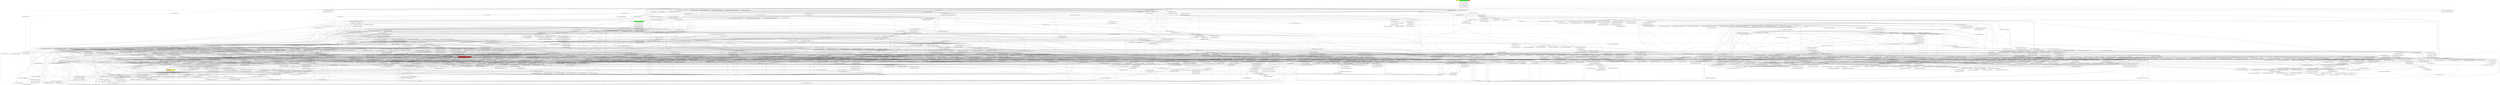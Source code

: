 digraph enhanced {
	"ochiai" [style=striped shape=box fillcolor="yellow"];
	"d4" [style=striped shape=box fillcolor="yellow"];
	"com.google.javascript.rhino.jstype.ObjectType#314" [style=striped shape=box fillcolor="orange:yellow"];
	"com.google.javascript.jscomp.TypeCheckTest#4761" [style=striped shape=box fillcolor="green"];
	"real" [style=striped shape=box fillcolor="red"];
	"com.google.javascript.jscomp.TypedScopeCreatorTest#776" [style=striped shape=box fillcolor="green"];
	"com.google.javascript.jscomp.TypedScopeCreator$AbstractScopeBuilder#873" [style=striped shape=box fillcolor="red"];
	"com.google.common.collect.Maps#515" -> "com.google.common.collect.ImmutableEntry#34" [style=bold];
	"com.google.javascript.jscomp.JSSourceFile#78" -> "com.google.javascript.jscomp.SourceFile#94" [style=bold];
	"com.google.javascript.jscomp.CodeConsumer#154" -> "com.google.javascript.jscomp.CodePrinter$CompactCodePrinter#427";
	"com.google.javascript.jscomp.parsing.IRFactory#80" -> "com.google.javascript.jscomp.parsing.IRFactory#1197" [style=bold];
	"com.google.javascript.jscomp.mozilla.rhino.ObjToIntMap#362" -> "com.google.javascript.jscomp.mozilla.rhino.ObjToIntMap#326" [style=bold];
	"com.google.javascript.jscomp.TypeInference#119" -> "com.google.javascript.jscomp.LinkedFlowScope#98";
	"com.google.javascript.jscomp.Compiler#1380" -> "com.google.javascript.jscomp.CodePrinter$Builder#558" [style=bold];
	"com.google.javascript.jscomp.TypedScopeCreator$LocalScopeBuilder#1482" -> "com.google.javascript.jscomp.TypedScopeCreator$LocalScopeBuilder#1505" [style=bold];
	"com.google.javascript.jscomp.PrepareAst$PrepareAnnotations#136" -> "com.google.javascript.jscomp.NodeTraversal$AbstractPostOrderCallback#125";
	"com.google.javascript.jscomp.InferJSDocInfo#67" -> "com.google.javascript.jscomp.NodeTraversal$AbstractPostOrderCallback#125";
	"com.google.javascript.rhino.Node#835" -> "com.google.javascript.rhino.Node$PropListItem#351";
	"com.google.javascript.rhino.JSDocInfoBuilder#133" -> "com.google.javascript.rhino.JSDocInfo#511" [style=bold];
	"com.google.javascript.rhino.jstype.JSTypeRegistry#230" -> "com.google.javascript.rhino.jstype.BooleanType#53" [style=bold];
	"com.google.javascript.jscomp.ClosureCodingConvention#339" -> "com.google.common.collect.ImmutableList#134";
	"com.google.javascript.jscomp.TypeCheckTest#7383" -> "com.google.javascript.jscomp.TypeCheckTest#7396";
	"com.google.javascript.rhino.jstype.FunctionPrototypeType#55" -> "com.google.javascript.rhino.jstype.PrototypeObjectType#105";
	"com.google.javascript.rhino.jstype.PrototypeObjectType#96" -> "com.google.javascript.rhino.jstype.PrototypeObjectType#105";
	"com.google.javascript.rhino.jstype.InstanceObjectType#59" -> "com.google.javascript.rhino.jstype.PrototypeObjectType#105";
	"com.google.javascript.rhino.jstype.FunctionType#125" -> "com.google.javascript.rhino.jstype.PrototypeObjectType#105";
	"com.google.common.collect.ImmutableList#369" -> "com.google.common.collect.ImmutableList#374";
	"com.google.javascript.jscomp.TypedScopeCreator#160" -> "com.google.javascript.jscomp.TypedScopeCreator$AbstractScopeBuilder#397" [style=bold];
	"com.google.javascript.rhino.Node#824" -> "com.google.javascript.rhino.Node$PropListItem#355";
	"com.google.javascript.jscomp.mozilla.rhino.Parser#2517" -> "com.google.javascript.jscomp.mozilla.rhino.Parser#3295";
	"com.google.javascript.jscomp.LinkedFlowScope#39" -> "com.google.javascript.jscomp.LinkedFlowScope#91";
	"com.google.javascript.jscomp.TypedScopeCreator$AbstractScopeBuilder#873" -> "com.google.javascript.jscomp.TypedScopeCreator$AbstractScopeBuilder#392";
	"com.google.javascript.jscomp.TypedScopeCreator$AbstractScopeBuilder#688" -> "com.google.javascript.jscomp.TypedScopeCreator$AbstractScopeBuilder#392";
	"com.google.javascript.rhino.jstype.JSTypeRegistry#230" -> "com.google.javascript.rhino.jstype.JSTypeRegistry#919" [style=bold];
	"com.google.javascript.rhino.Node$PropListItem#355" -> "com.google.javascript.rhino.Node$PropListItem#359";
	"com.google.javascript.rhino.Node#776" -> "com.google.javascript.rhino.Node$PropListItem#359";
	"com.google.javascript.rhino.Node$PropListItem#351" -> "com.google.javascript.rhino.Node$PropListItem#359";
	"com.google.javascript.rhino.jstype.JSTypeRegistry#230" -> "com.google.javascript.rhino.jstype.AllType#53" [style=bold];
	"com.google.javascript.jscomp.parsing.IRFactory#293" -> "com.google.javascript.jscomp.parsing.TypeSafeDispatcher#119" [style=bold];
	"com.google.javascript.jscomp.ComposeWarningsGuard#70" -> "com.google.common.collect.Iterables$14$1#867";
	"com.google.javascript.jscomp.TypeCheck#303" -> "com.google.javascript.jscomp.TypeCheck#286";
	"com.google.javascript.jscomp.Compiler#1380" -> "com.google.javascript.jscomp.CodePrinter$Builder#566";
	"com.google.javascript.jscomp.ComposeWarningsGuard#70" -> "com.google.common.collect.Iterables$14$1#864";
	"com.google.common.collect.LinkedHashMultimap$SetDecorator#217" -> "com.google.common.collect.LinkedHashMultimap$SetDecorator$1#218" [style=bold];
	"com.google.javascript.jscomp.ControlFlowAnalysis#648" -> "com.google.javascript.jscomp.ControlFlowAnalysis#798";
	"com.google.javascript.jscomp.ControlFlowAnalysis#528" -> "com.google.javascript.jscomp.ControlFlowAnalysis#798";
	"com.google.javascript.jscomp.ControlFlowAnalysis#478" -> "com.google.javascript.jscomp.ControlFlowAnalysis#798";
	"com.google.javascript.jscomp.NodeTraversal#439" -> "com.google.javascript.jscomp.NodeTraversal#471";
	"com.google.common.collect.Iterables$14#861" -> "com.google.common.collect.Iterables$14$1#862" [style=bold];
	"com.google.javascript.jscomp.TypedScopeCreatorTest#72" -> "com.google.javascript.jscomp.TypedScopeCreatorTest$2#73" [style=bold];
	"com.google.javascript.jscomp.LinkedFlowScope$FlatFlowScopeCache#420" -> "com.google.javascript.rhino.jstype.SimpleSlot#47";
	"com.google.javascript.rhino.jstype.SimpleSlot#47" -> "com.google.javascript.rhino.jstype.SimpleSlot#47";
	"com.google.javascript.jscomp.mozilla.rhino.Parser#2177" -> "com.google.javascript.jscomp.mozilla.rhino.Parser#2190" [style=bold];
	"com.google.javascript.jscomp.parsing.IRFactory$TransformDispatcher#296" -> "com.google.javascript.jscomp.parsing.IRFactory$TransformDispatcher#384" [style=bold];
	"com.google.javascript.jscomp.CompilerTestCase#666" -> "com.google.javascript.jscomp.TypedScopeCreatorTest$2#75";
	"com.google.javascript.jscomp.ControlFlowAnalysis#690" -> "com.google.javascript.rhino.Node#1267";
	"com.google.javascript.jscomp.TypeInferencePass#78" -> "com.google.javascript.rhino.Node#1267";
	"com.google.javascript.jscomp.NodeUtil#1137" -> "com.google.javascript.rhino.Node#1267";
	"com.google.javascript.jscomp.NodeUtil#2128" -> "com.google.javascript.rhino.Node#1267";
	"com.google.javascript.jscomp.ControlFlowGraph#149" -> "com.google.javascript.rhino.Node#1267";
	"com.google.javascript.jscomp.NodeUtil#2109" -> "com.google.javascript.rhino.Node#1267";
	"com.google.javascript.jscomp.ControlFlowAnalysis#478" -> "com.google.javascript.rhino.Node#1267";
	"com.google.javascript.jscomp.NodeTraversal#261" -> "com.google.javascript.rhino.Node#1267";
	"com.google.javascript.jscomp.TypeInference#289" -> "com.google.javascript.rhino.Node#1267";
	"com.google.javascript.jscomp.TypeCheck#344" -> "com.google.javascript.rhino.Node#1267";
	"com.google.javascript.jscomp.TypeCheck#447" -> "com.google.javascript.rhino.Node#1267";
	"com.google.javascript.jscomp.TypedScopeCreatorTest$2#75" -> "com.google.javascript.rhino.Node#1267";
	"com.google.javascript.jscomp.Scope$Var#122" -> "com.google.javascript.rhino.Node#1267";
	"com.google.javascript.jscomp.TypeCheck#328" -> "com.google.javascript.rhino.Node#1267";
	"com.google.javascript.jscomp.FunctionTypeBuilder#606" -> "com.google.javascript.rhino.jstype.FunctionType#618";
	"com.google.javascript.jscomp.JsAst#87" -> "com.google.javascript.jscomp.Compiler#1197" [style=bold];
	"com.google.javascript.jscomp.TypedScopeCreator$GlobalScopeBuilder#1343" -> "com.google.javascript.jscomp.TypedScopeCreator$GlobalScopeBuilder#1414";
	"com.google.javascript.rhino.jstype.UnionTypeBuilder#90" -> "com.google.javascript.rhino.jstype.StringType#49";
	"com.google.javascript.rhino.jstype.UnionTypeBuilder$1#180" -> "com.google.javascript.rhino.jstype.FunctionType#614";
	"com.google.common.collect.RegularImmutableList#212" -> "com.google.javascript.rhino.jstype.FunctionType#614";
	"com.google.javascript.rhino.jstype.JSTypeRegistry#588" -> "com.google.javascript.rhino.jstype.FunctionType#614";
	"com.google.javascript.rhino.jstype.JSTypeRegistry#836" -> "com.google.javascript.rhino.jstype.AllType#68";
	"com.google.javascript.jscomp.CodeConsumer#154" -> "com.google.javascript.jscomp.CodePrinter$CompactCodePrinter#408";
	"com.google.javascript.jscomp.CodeConsumer#200" -> "com.google.javascript.jscomp.CodePrinter$CompactCodePrinter#408";
	"com.google.javascript.jscomp.CodeConsumer#182" -> "com.google.javascript.jscomp.CodePrinter$CompactCodePrinter#408";
	"com.google.javascript.jscomp.CodeConsumer#77" -> "com.google.javascript.jscomp.CodePrinter$CompactCodePrinter#408";
	"com.google.javascript.jscomp.CodeConsumer#81" -> "com.google.javascript.jscomp.CodePrinter$CompactCodePrinter#408";
	"com.google.javascript.jscomp.LinkedFlowScope#348" -> "com.google.javascript.jscomp.LinkedFlowScope$FlatFlowScopeCache#381";
	"com.google.javascript.jscomp.LinkedFlowScope#63" -> "com.google.javascript.jscomp.LinkedFlowScope$FlatFlowScopeCache#381";
	"com.google.javascript.jscomp.LinkedFlowScope#86" -> "com.google.javascript.jscomp.LinkedFlowScope$FlatFlowScopeCache#381";
	"com.google.javascript.rhino.JSDocInfoBuilder#86" -> "com.google.javascript.rhino.JSDocInfoBuilder#77" [style=bold];
	"com.google.common.collect.AbstractMultimap$WrappedCollection$WrappedIterator#520" -> "com.google.common.collect.LinkedHashMultimap$SetDecorator$1#229" [style=bold];
	"com.google.javascript.rhino.JSDocInfoBuilder#123" -> "com.google.javascript.rhino.JSDocInfo#777";
	"com.google.common.collect.AbstractMultimap$WrappedCollection$WrappedIterator#515" -> "com.google.common.collect.LinkedHashMultimap$SetDecorator$1#225";
	"com.google.javascript.rhino.jstype.JSTypeRegistry#1208" -> "com.google.javascript.rhino.jstype.PrototypeObjectType#368" [style=bold];
	"com.google.javascript.jscomp.parsing.IRFactory$TransformDispatcher#299" -> "com.google.javascript.jscomp.mozilla.rhino.Node$NodeIterator#379";
	"com.google.javascript.jscomp.parsing.IRFactory$TransformDispatcher#296" -> "com.google.javascript.jscomp.mozilla.rhino.Node$NodeIterator#379";
	"com.google.javascript.jscomp.ControlFlowAnalysis$1#71" -> "com.google.javascript.jscomp.ControlFlowAnalysis$1#75";
	"com.google.javascript.jscomp.TypeInferencePass#88" -> "com.google.javascript.jscomp.NodeTraversal#204";
	"com.google.javascript.jscomp.TypeCheck#364" -> "com.google.javascript.jscomp.NodeTraversal#204";
	"com.google.javascript.jscomp.NodeTraversal#196" -> "com.google.javascript.jscomp.NodeTraversal#204";
	"com.google.javascript.jscomp.TypedScopeCreatorTest$2#75" -> "com.google.javascript.jscomp.NodeTraversal#204";
	"com.google.javascript.jscomp.mozilla.rhino.Node#416" -> "com.google.javascript.jscomp.mozilla.rhino.Node$NodeIterator#374" [style=bold];
	"com.google.javascript.rhino.jstype.JSTypeRegistry#230" -> "com.google.javascript.rhino.jstype.StringType#53" [style=bold];
	"com.google.javascript.jscomp.SourceFile$Preloaded#296" -> "com.google.javascript.jscomp.SourceFile#79";
	"com.google.javascript.jscomp.JSSourceFile#72" -> "com.google.javascript.jscomp.SourceFile#79";
	"com.google.javascript.jscomp.ControlFlowAnalysis#192" -> "com.google.javascript.jscomp.ControlFlowAnalysis$1#71";
	"com.google.javascript.jscomp.ControlFlowAnalysis#135" -> "com.google.javascript.jscomp.ControlFlowAnalysis$1#71";
	"com.google.javascript.jscomp.mozilla.rhino.ScriptRuntime#3639" -> "com.google.javascript.jscomp.mozilla.rhino.ScriptRuntime#3691";
	"com.google.common.collect.AbstractMapEntry#44" -> "com.google.common.collect.ImmutableEntry#44";
	"com.google.common.collect.AbstractMapEntry#53" -> "com.google.common.collect.ImmutableEntry#44";
	"com.google.common.collect.RegularImmutableMap#38" -> "com.google.common.collect.ImmutableEntry#44";
	"com.google.common.collect.ImmutableMap$Builder#183" -> "com.google.common.collect.ImmutableEntry#44";
	"com.google.javascript.jscomp.SuppressDocWarningsGuard#38" -> "com.google.common.collect.ImmutableEntry#44";
	"com.google.common.collect.AbstractMapEntry#44" -> "com.google.common.collect.ImmutableEntry#40";
	"com.google.common.collect.AbstractMapEntry#53" -> "com.google.common.collect.ImmutableEntry#40";
	"com.google.common.collect.RegularImmutableMap#38" -> "com.google.common.collect.ImmutableEntry#40";
	"com.google.common.collect.ImmutableMap$Builder#183" -> "com.google.common.collect.ImmutableEntry#40";
	"com.google.javascript.jscomp.SuppressDocWarningsGuard#38" -> "com.google.common.collect.ImmutableEntry#40";
	"com.google.javascript.rhino.jstype.UnionTypeBuilder#90" -> "com.google.javascript.rhino.jstype.BooleanType#49";
	"com.google.javascript.jscomp.parsing.JsDocInfoParser#2043" -> "com.google.javascript.rhino.JSDocInfoBuilder#86" [style=bold];
	"com.google.javascript.jscomp.ControlFlowAnalysis#690" -> "com.google.javascript.jscomp.ControlFlowAnalysis#775";
	"com.google.javascript.jscomp.ControlFlowAnalysis#146" -> "com.google.javascript.jscomp.ControlFlowAnalysis#775";
	"com.google.javascript.jscomp.ControlFlowAnalysis#478" -> "com.google.javascript.jscomp.ControlFlowAnalysis#775";
	"com.google.javascript.jscomp.parsing.JsDocInfoParser#141" -> "com.google.javascript.rhino.JSDocInfoBuilder#301";
	"com.google.javascript.jscomp.LinkedFlowScope$FlatFlowScopeCache#420" -> "com.google.common.collect.Sets#208";
	"com.google.javascript.jscomp.FunctionTypeBuilder#392" -> "com.google.common.collect.Sets#208";
	"com.google.javascript.jscomp.TypeInference#289" -> "com.google.javascript.jscomp.TypeInference#663";
	"com.google.javascript.jscomp.ControlFlowAnalysis#291" -> "com.google.javascript.jscomp.ControlFlowAnalysis#528";
	"com.google.javascript.jscomp.mozilla.rhino.Node$NodeIterator#368" -> "com.google.javascript.jscomp.mozilla.rhino.Node$NodeIterator#368";
	"com.google.javascript.jscomp.parsing.IRFactory$TransformDispatcher#299" -> "com.google.javascript.jscomp.mozilla.rhino.Node$NodeIterator#368";
	"com.google.javascript.jscomp.parsing.IRFactory$TransformDispatcher#296" -> "com.google.javascript.jscomp.mozilla.rhino.Node$NodeIterator#368";
	"com.google.javascript.jscomp.TypeInference#1024" -> "com.google.javascript.jscomp.LinkedFlowScope#140";
	"com.google.javascript.jscomp.TypeInference#615" -> "com.google.javascript.jscomp.LinkedFlowScope#140";
	"com.google.javascript.jscomp.mozilla.rhino.Context#418" -> "com.google.javascript.jscomp.mozilla.rhino.ContextFactory#501" [style=bold];
	"com.google.javascript.jscomp.TypeCheckTest#7350" -> "com.google.javascript.jscomp.TypeCheckTest#7383";
	"com.google.common.collect.ImmutableMap$Builder#198" -> "com.google.common.collect.ImmutableMap$Builder#203" [style=bold];
	"com.google.javascript.jscomp.TypedScopeCreator$LocalScopeBuilder#1457" -> "com.google.javascript.jscomp.NodeTraversal#421";
	"com.google.javascript.jscomp.LineNumberCheck#52" -> "com.google.javascript.jscomp.NodeTraversal#421";
	"com.google.javascript.jscomp.TypedScopeCreator#208" -> "com.google.javascript.jscomp.NodeTraversal#421";
	"com.google.javascript.jscomp.ControlFlowAnalysis#146" -> "com.google.javascript.jscomp.NodeTraversal#421";
	"com.google.javascript.jscomp.PrepareAst#57" -> "com.google.javascript.jscomp.NodeTraversal#421";
	"com.google.javascript.jscomp.TypedScopeCreator#160" -> "com.google.javascript.jscomp.NodeTraversal#421";
	"com.google.javascript.jscomp.InferJSDocInfo#72" -> "com.google.javascript.jscomp.NodeTraversal#421";
	"com.google.javascript.jscomp.parsing.ParserRunner#85" -> "com.google.javascript.jscomp.mozilla.rhino.Parser#152";
	"com.google.common.collect.AbstractMultimap$EntryIterator#1240" -> "com.google.common.collect.Iterators#105";
	"com.google.javascript.rhino.JSDocInfoBuilder#86" -> "com.google.javascript.rhino.JSDocInfo#1161";
	"com.google.javascript.rhino.JSDocInfo#244" -> "com.google.javascript.rhino.JSDocInfo#309";
	"com.google.javascript.jscomp.Compiler#1380" -> "com.google.javascript.jscomp.CodePrinter$Builder#509";
	"com.google.javascript.jscomp.parsing.JsDocInfoParser#141" -> "com.google.javascript.rhino.JSDocInfoBuilder#381";
	"com.google.common.collect.RegularImmutableMap#29" -> "com.google.common.collect.RegularImmutableMap#29";
	"com.google.common.collect.ImmutableMap$Builder#183" -> "com.google.common.collect.RegularImmutableMap#29";
	"com.google.javascript.jscomp.SuppressDocWarningsGuard#38" -> "com.google.common.collect.RegularImmutableMap#29";
	"com.google.common.collect.ForwardingCollection#38" -> "com.google.common.collect.ForwardingObject#56";
	"com.google.javascript.jscomp.TypeInference#763" -> "com.google.javascript.jscomp.TypeInference#833";
	"com.google.javascript.rhino.jstype.JSTypeRegistry#558" -> "com.google.javascript.rhino.jstype.BooleanType#103";
	"com.google.javascript.jscomp.FunctionTypeBuilder#274" -> "com.google.common.collect.Iterators$1#62";
	"com.google.javascript.jscomp.TypedScopeCreator$AbstractScopeBuilder#772" -> "com.google.common.collect.Iterators$1#62";
	"com.google.common.collect.Iterators$5#510" -> "com.google.common.collect.Iterators$1#62";
	"com.google.javascript.rhino.jstype.FunctionType#800" -> "com.google.common.collect.Iterators$1#62";
	"com.google.javascript.jscomp.LinkedFlowScope#348" -> "com.google.common.collect.Iterators$1#62";
	"com.google.common.collect.Iterators#501" -> "com.google.common.collect.Iterators$5#502" [style=bold];
	"com.google.javascript.jscomp.mozilla.rhino.ast.VariableInitializer#81" -> "com.google.javascript.jscomp.mozilla.rhino.ast.AstNode#182";
	"com.google.javascript.jscomp.mozilla.rhino.ast.Comment#90" -> "com.google.javascript.jscomp.mozilla.rhino.ast.AstNode#182";
	"com.google.javascript.jscomp.mozilla.rhino.ast.ObjectLiteral#85" -> "com.google.javascript.jscomp.mozilla.rhino.ast.AstNode#182";
	"com.google.javascript.jscomp.mozilla.rhino.ast.KeywordLiteral#71" -> "com.google.javascript.jscomp.mozilla.rhino.ast.AstNode#182";
	"com.google.javascript.jscomp.mozilla.rhino.ast.ParenthesizedExpression#73" -> "com.google.javascript.jscomp.mozilla.rhino.ast.AstNode#182";
	"com.google.javascript.jscomp.mozilla.rhino.ast.ExpressionStatement#106" -> "com.google.javascript.jscomp.mozilla.rhino.ast.AstNode#182";
	"com.google.javascript.jscomp.mozilla.rhino.Parser#2079" -> "com.google.javascript.jscomp.mozilla.rhino.TokenStream#299";
	"com.google.javascript.jscomp.mozilla.rhino.Parser#322" -> "com.google.javascript.jscomp.mozilla.rhino.TokenStream#299";
	"com.google.javascript.jscomp.mozilla.rhino.Parser#1875" -> "com.google.javascript.jscomp.mozilla.rhino.TokenStream#299";
	"com.google.javascript.jscomp.mozilla.rhino.ast.FunctionNode#136" -> "com.google.javascript.jscomp.mozilla.rhino.ast.ScriptNode#85";
	"com.google.javascript.jscomp.mozilla.rhino.ast.AstRoot#70" -> "com.google.javascript.jscomp.mozilla.rhino.ast.ScriptNode#85";
	"com.google.javascript.jscomp.CodeGenerator#76" -> "com.google.javascript.jscomp.CodePrinter$MappedCodePrinter#89" [style=bold];
	"com.google.common.collect.AbstractMultimap#254" -> "com.google.common.collect.AbstractMultimap$Entries#1192";
	"com.google.javascript.jscomp.SemanticReverseAbstractInterpreter#115" -> "com.google.javascript.jscomp.ChainableReverseAbstractInterpreter#61";
	"com.google.javascript.jscomp.parsing.JsDocInfoParser#98" -> "com.google.javascript.rhino.JSDocInfoBuilder#67" [style=bold];
	"com.google.javascript.jscomp.Compiler#216" -> "com.google.javascript.jscomp.Compiler#197";
	"com.google.javascript.jscomp.CompilerTestCase$BlackHoleErrorManager#951" -> "com.google.javascript.jscomp.Compiler#197";
	"com.google.javascript.jscomp.mozilla.rhino.Parser#1875" -> "com.google.javascript.jscomp.mozilla.rhino.Parser#380";
	"com.google.javascript.jscomp.mozilla.rhino.Parser#2434" -> "com.google.javascript.jscomp.mozilla.rhino.Parser#380";
	"com.google.javascript.jscomp.mozilla.rhino.Parser#2138" -> "com.google.javascript.jscomp.mozilla.rhino.Parser#380";
	"com.google.javascript.jscomp.mozilla.rhino.Parser#2114" -> "com.google.javascript.jscomp.mozilla.rhino.Parser#380";
	"com.google.javascript.jscomp.mozilla.rhino.Parser#413" -> "com.google.javascript.jscomp.mozilla.rhino.Parser#380";
	"com.google.javascript.jscomp.mozilla.rhino.Parser#2177" -> "com.google.javascript.jscomp.mozilla.rhino.Parser#380";
	"com.google.javascript.jscomp.mozilla.rhino.Parser#622" -> "com.google.javascript.jscomp.mozilla.rhino.Parser#380";
	"com.google.javascript.jscomp.mozilla.rhino.Parser#2164" -> "com.google.javascript.jscomp.mozilla.rhino.Parser#380";
	"com.google.javascript.jscomp.mozilla.rhino.Parser#773" -> "com.google.javascript.jscomp.mozilla.rhino.Parser#380";
	"com.google.javascript.jscomp.mozilla.rhino.Parser#2151" -> "com.google.javascript.jscomp.mozilla.rhino.Parser#380";
	"com.google.javascript.jscomp.mozilla.rhino.Parser#693" -> "com.google.javascript.jscomp.mozilla.rhino.Parser#380";
	"com.google.javascript.jscomp.mozilla.rhino.Parser#2060" -> "com.google.javascript.jscomp.mozilla.rhino.Parser#380";
	"com.google.javascript.jscomp.mozilla.rhino.Parser#2190" -> "com.google.javascript.jscomp.mozilla.rhino.Parser#380";
	"com.google.javascript.jscomp.FunctionTypeBuilder#606" -> "com.google.javascript.rhino.jstype.JSTypeRegistry#722";
	"com.google.javascript.rhino.jstype.JSTypeRegistry#1117" -> "com.google.javascript.rhino.jstype.JSTypeRegistry#966" [style=bold];
	"com.google.common.collect.AbstractMultimap$EntrySet#1277" -> "com.google.common.collect.AbstractMultimap$Entries#1190";
	"com.google.common.collect.AbstractMultimap$Entries#1190" -> "com.google.common.collect.AbstractMultimap$Entries#1190";
	"com.google.javascript.rhino.JSDocInfoBuilder#109" -> "com.google.javascript.rhino.JSDocInfoBuilder#123";
	"com.google.common.collect.RegularImmutableMap$EntrySet#125" -> "com.google.common.collect.RegularImmutableMap#30";
	"com.google.javascript.jscomp.FunctionTypeBuilder#466" -> "com.google.javascript.rhino.JSDocInfo#787";
	"com.google.javascript.jscomp.PrepareAst$PrepareAnnotations#272" -> "com.google.javascript.rhino.JSDocInfo#787";
	"com.google.javascript.rhino.JSDocInfo#810" -> "com.google.javascript.rhino.JSDocInfo#787";
	"com.google.javascript.jscomp.FunctionTypeBuilder#481" -> "com.google.javascript.rhino.JSDocInfo#787";
	"com.google.javascript.jscomp.FunctionTypeBuilder#392" -> "com.google.javascript.rhino.JSDocInfo#787";
	"com.google.javascript.jscomp.NodeTraversal#439" -> "com.google.javascript.jscomp.NodeTraversal#439";
	"com.google.javascript.jscomp.NodeTraversal#307" -> "com.google.javascript.jscomp.NodeTraversal#439";
	"com.google.javascript.jscomp.NodeTraversal#246" -> "com.google.javascript.jscomp.NodeTraversal#439";
	"com.google.javascript.jscomp.NodeTraversal#471" -> "com.google.javascript.jscomp.NodeTraversal#439";
	"com.google.javascript.jscomp.NodeTraversal#261" -> "com.google.javascript.jscomp.NodeTraversal#439";
	"com.google.javascript.jscomp.parsing.JsDocInfoParser#141" -> "com.google.javascript.rhino.JSDocInfoBuilder#133";
	"com.google.javascript.rhino.jstype.ValueType#54" -> "com.google.javascript.rhino.jstype.JSType#822";
	"com.google.javascript.rhino.jstype.PrototypeObjectType#408" -> "com.google.javascript.rhino.jstype.JSType#822";
	"com.google.javascript.jscomp.LinkedFlowScope$FlatFlowScopeCache#489" -> "com.google.javascript.jscomp.Scope#415";
	"com.google.javascript.jscomp.TypeInference#615" -> "com.google.javascript.jscomp.Scope#415";
	"com.google.common.collect.ImmutableMap#104" -> "com.google.common.collect.RegularImmutableMap#38";
	"com.google.common.collect.ImmutableMap$Builder#203" -> "com.google.common.collect.RegularImmutableMap#38";
	"com.google.common.collect.ImmutableMap#231" -> "com.google.common.collect.RegularImmutableMap#38";
	"com.google.javascript.jscomp.mozilla.rhino.Parser#2800" -> "com.google.javascript.jscomp.mozilla.rhino.Parser#3082";
	"com.google.javascript.jscomp.CodeGenerator#76" -> "com.google.javascript.jscomp.CodePrinter$CompactCodePrinter#471";
	"com.google.javascript.jscomp.TypeCheck#1316" -> "com.google.common.collect.Iterators$5#510";
	"com.google.javascript.rhino.jstype.FunctionType#314" -> "com.google.common.collect.Iterators$5#510";
	"com.google.javascript.jscomp.PrepareAst$PrepareAnnotations#242" -> "com.google.javascript.jscomp.NodeUtil#2093";
	"com.google.javascript.jscomp.mozilla.rhino.Node#220" -> "com.google.javascript.jscomp.mozilla.rhino.Node#520" [style=bold];
	"com.google.javascript.jscomp.mozilla.rhino.ast.VariableDeclaration#72" -> "com.google.javascript.jscomp.mozilla.rhino.ast.AstNode#171";
	"com.google.javascript.jscomp.mozilla.rhino.ast.Name#84" -> "com.google.javascript.jscomp.mozilla.rhino.ast.AstNode#171";
	"com.google.javascript.jscomp.mozilla.rhino.ast.Block#63" -> "com.google.javascript.jscomp.mozilla.rhino.ast.AstNode#171";
	"com.google.javascript.jscomp.mozilla.rhino.ast.FunctionCall#68" -> "com.google.javascript.jscomp.mozilla.rhino.ast.AstNode#171";
	"com.google.javascript.jscomp.mozilla.rhino.ast.NumberLiteral#70" -> "com.google.javascript.jscomp.mozilla.rhino.ast.AstNode#171";
	"com.google.javascript.jscomp.TypeCheckTest#7396" -> "com.google.javascript.jscomp.JSSourceFile#55";
	"com.google.javascript.jscomp.CompilerTestCase#365" -> "com.google.javascript.jscomp.JSSourceFile#55";
	"com.google.javascript.jscomp.CompilerTestCase#863" -> "com.google.javascript.jscomp.JSSourceFile#55";
	"com.google.javascript.jscomp.Tracer#421" -> "com.google.javascript.jscomp.Tracer#967";
	"com.google.javascript.jscomp.Tracer#250" -> "com.google.javascript.jscomp.Tracer#967";
	"com.google.javascript.jscomp.CodePrinter$CompactCodePrinter#399" -> "com.google.javascript.jscomp.CodePrinter$MappedCodePrinter#59";
	"com.google.javascript.jscomp.FunctionTypeBuilder#494" -> "com.google.javascript.rhino.JSDocInfo#1188";
	"com.google.javascript.jscomp.mozilla.rhino.ObjToIntMap#362" -> "com.google.javascript.jscomp.mozilla.rhino.ObjToIntMap#304" [style=bold];
	"com.google.javascript.jscomp.LinkedFlowScope#39" -> "com.google.javascript.jscomp.LinkedFlowScope#348";
	"com.google.javascript.jscomp.Scope#380" -> "com.google.javascript.rhino.JSDocInfo#338";
	"com.google.javascript.jscomp.LinkedFlowScope#112" -> "com.google.javascript.jscomp.LinkedFlowScope#103";
	"com.google.javascript.jscomp.TypeInference#1242" -> "com.google.javascript.jscomp.LinkedFlowScope#103";
	"com.google.javascript.jscomp.TypeInference#119" -> "com.google.javascript.jscomp.LinkedFlowScope#103";
	"com.google.javascript.rhino.JSDocInfoBuilder#109" -> "com.google.javascript.rhino.JSDocInfo#1183";
	"com.google.javascript.jscomp.TypeInference#481" -> "com.google.javascript.jscomp.LinkedFlowScope#112";
	"com.google.javascript.jscomp.parsing.IRFactory#1221" -> "com.google.javascript.rhino.Node#756";
	"com.google.javascript.jscomp.parsing.IRFactory#1201" -> "com.google.javascript.rhino.Node#756";
	"com.google.javascript.jscomp.parsing.IRFactory#1197" -> "com.google.javascript.rhino.Node#756";
	"com.google.javascript.jscomp.parsing.IRFactory#1217" -> "com.google.javascript.rhino.Node#756";
	"com.google.javascript.jscomp.parsing.IRFactory#1205" -> "com.google.javascript.rhino.Node#756";
	"com.google.javascript.jscomp.parsing.IRFactory#1221" -> "com.google.javascript.rhino.Node#512";
	"com.google.javascript.jscomp.FunctionTypeBuilder#274" -> "com.google.javascript.rhino.JSDocInfo#329";
	"com.google.javascript.rhino.JSDocInfoBuilder#822" -> "com.google.javascript.rhino.JSDocInfo#329";
	"com.google.javascript.rhino.JSDocInfoBuilder#601" -> "com.google.javascript.rhino.JSDocInfo#329";
	"com.google.javascript.jscomp.TypeInference#481" -> "com.google.javascript.jscomp.Scope#426";
	"com.google.javascript.jscomp.TypedScopeCreatorTest#776" -> "com.google.javascript.jscomp.Scope#426";
	"com.google.javascript.jscomp.TypeCheck#1250" -> "com.google.javascript.jscomp.Scope#426";
	"com.google.javascript.jscomp.TypeInference#595" -> "com.google.javascript.jscomp.Scope#426";
	"com.google.javascript.jscomp.LinkedFlowScope#112" -> "com.google.javascript.jscomp.Scope#426";
	"com.google.javascript.jscomp.TypeCheck#406" -> "com.google.javascript.jscomp.Scope#426";
	"com.google.javascript.jscomp.TypedScopeCreator$AbstractScopeBuilder#1211" -> "com.google.javascript.jscomp.Scope#426";
	"com.google.javascript.jscomp.Scope#415" -> "com.google.javascript.jscomp.Scope#426";
	"com.google.javascript.jscomp.Scope#426" -> "com.google.javascript.jscomp.Scope#426";
	"com.google.javascript.jscomp.TypeCheck#1105" -> "com.google.javascript.jscomp.Scope#426";
	"com.google.javascript.jscomp.TypedScopeCreator$LocalScopeBuilder#1482" -> "com.google.javascript.jscomp.Scope#426";
	"com.google.javascript.jscomp.TypedScopeCreator$AbstractScopeBuilder#873" -> "com.google.javascript.jscomp.Scope#426";
	"com.google.javascript.jscomp.TypedScopeCreator$AbstractScopeBuilder#688" -> "com.google.javascript.jscomp.Scope#426";
	"com.google.javascript.jscomp.TypedScopeCreator$AbstractScopeBuilder#1103" -> "com.google.javascript.jscomp.NodeTraversal#400";
	"com.google.javascript.jscomp.TypedScopeCreator$AbstractScopeBuilder#428" -> "com.google.javascript.jscomp.NodeTraversal#400";
	"com.google.javascript.jscomp.LinkedFlowScope#348" -> "com.google.javascript.rhino.jstype.SimpleSlot#59";
	"com.google.javascript.jscomp.TypeInference#289" -> "com.google.javascript.jscomp.TypeInference#615";
	"com.google.javascript.jscomp.mozilla.rhino.ast.NumberLiteral#79" -> "com.google.javascript.jscomp.mozilla.rhino.Node#552" [style=bold];
	"com.google.javascript.jscomp.ChainableReverseAbstractInterpreter#61" -> "com.google.javascript.jscomp.ChainableReverseAbstractInterpreter$2#245" [style=bold];
	"com.google.javascript.jscomp.DataFlowAnalysis#180" -> "com.google.javascript.jscomp.DataFlowAnalysis#202";
	"com.google.javascript.rhino.Node#512" -> "com.google.javascript.rhino.Node$NumberNode#244" [style=bold];
	"com.google.javascript.jscomp.LinkedFlowScope$FlatFlowScopeCache#420" -> "com.google.javascript.rhino.jstype.SimpleSlot#52";
	"com.google.javascript.jscomp.LinkedFlowScope$LinkedFlowSlot#372" -> "com.google.javascript.rhino.jstype.SimpleSlot#52";
	"com.google.javascript.jscomp.RhinoErrorReporter#70" -> "com.google.common.collect.ImmutableMap#104" [style=bold];
	"com.google.javascript.jscomp.parsing.IRFactory#142" -> "com.google.javascript.jscomp.mozilla.rhino.ast.ScriptNode#93";
	"com.google.javascript.jscomp.Compiler#1380" -> "com.google.javascript.jscomp.CodePrinter$Builder#540";
	"com.google.javascript.jscomp.CompilerTestCase#963" -> "com.google.javascript.jscomp.Compiler#171";
	"com.google.javascript.jscomp.parsing.JsDocInfoParser#2051" -> "com.google.javascript.rhino.JSDocInfoBuilder#109" [style=bold];
	"com.google.javascript.jscomp.mozilla.rhino.ast.AstNode#235" -> "com.google.javascript.jscomp.mozilla.rhino.ast.AstNode#198";
	"com.google.javascript.rhino.jstype.JSTypeRegistry#230" -> "com.google.javascript.rhino.jstype.ErrorFunctionType#51" [style=bold];
	"com.google.javascript.jscomp.Compiler#171" -> "com.google.javascript.jscomp.Compiler#178";
	"com.google.javascript.jscomp.ControlFlowAnalysis$1#75" -> "com.google.javascript.jscomp.ControlFlowAnalysis#41" [style=bold];
	"com.google.javascript.jscomp.Compiler#1380" -> "com.google.javascript.jscomp.CodePrinter$Builder#548" [style=bold];
	"com.google.javascript.jscomp.parsing.JsDocInfoParser#141" -> "com.google.javascript.rhino.JSDocInfoBuilder#352";
	"com.google.javascript.jscomp.SemanticReverseAbstractInterpreter#115" -> "com.google.javascript.jscomp.SemanticReverseAbstractInterpreter$5#102" [style=bold];
	"com.google.javascript.jscomp.TypeInference#763" -> "com.google.javascript.jscomp.TypeInference#864";
	"com.google.javascript.jscomp.TypeInferencePass$TypeInferringCallback#129" -> "com.google.javascript.jscomp.NodeTraversal#413";
	"com.google.javascript.jscomp.TypeInferencePass$TypeInferringCallback#121" -> "com.google.javascript.jscomp.NodeTraversal#413";
	"com.google.javascript.jscomp.mozilla.rhino.Parser#622" -> "com.google.javascript.jscomp.mozilla.rhino.Node#543";
	"com.google.javascript.jscomp.mozilla.rhino.Parser#2079" -> "com.google.javascript.jscomp.mozilla.rhino.Node#543";
	"com.google.javascript.jscomp.mozilla.rhino.ast.ExpressionStatement#122" -> "com.google.javascript.jscomp.mozilla.rhino.Node#543";
	"com.google.javascript.jscomp.mozilla.rhino.Parser#2462" -> "com.google.javascript.jscomp.mozilla.rhino.Node#543";
	"com.google.javascript.jscomp.mozilla.rhino.Parser#2607" -> "com.google.javascript.jscomp.mozilla.rhino.Node#543";
	"com.google.javascript.jscomp.mozilla.rhino.Parser#3230" -> "com.google.javascript.jscomp.mozilla.rhino.Node#543";
	"com.google.javascript.jscomp.mozilla.rhino.Parser#2517" -> "com.google.javascript.jscomp.mozilla.rhino.Node#543";
	"com.google.javascript.jscomp.mozilla.rhino.Parser#3082" -> "com.google.javascript.jscomp.mozilla.rhino.Node#543";
	"com.google.javascript.jscomp.mozilla.rhino.Parser#1875" -> "com.google.javascript.jscomp.mozilla.rhino.Node#543";
	"com.google.javascript.jscomp.mozilla.rhino.Parser#2877" -> "com.google.javascript.jscomp.mozilla.rhino.Node#543";
	"com.google.javascript.jscomp.mozilla.rhino.Parser#989" -> "com.google.javascript.jscomp.mozilla.rhino.Node#543";
	"com.google.javascript.jscomp.mozilla.rhino.Parser#280" -> "com.google.javascript.jscomp.mozilla.rhino.Node#543";
	"com.google.common.collect.AbstractSetMultimap#80" -> "com.google.common.collect.AbstractMultimap#194";
	"com.google.javascript.jscomp.mozilla.rhino.Parser#2321" -> "com.google.javascript.jscomp.mozilla.rhino.Parser#395";
	"com.google.javascript.jscomp.JSSourceFile#55" -> "com.google.javascript.jscomp.JSSourceFile#72" [style=bold];
	"com.google.javascript.jscomp.CodePrinter$CompactCodePrinter#427" -> "com.google.javascript.jscomp.CodePrinter$CompactCodePrinter#453";
	"com.google.javascript.jscomp.CodeConsumer#204" -> "com.google.javascript.jscomp.CodePrinter$CompactCodePrinter#453";
	"com.google.javascript.rhino.Node#792" -> "com.google.javascript.rhino.Node#741";
	"com.google.javascript.rhino.Node#808" -> "com.google.javascript.rhino.Node#741";
	"com.google.javascript.jscomp.JsAst#77" -> "com.google.javascript.jscomp.JSSourceFile#78";
	"com.google.javascript.jscomp.mozilla.rhino.ast.FunctionNode#237" -> "com.google.javascript.jscomp.mozilla.rhino.ast.AstNode#191";
	"com.google.javascript.jscomp.mozilla.rhino.Parser#2517" -> "com.google.javascript.jscomp.mozilla.rhino.ast.AstNode#191";
	"com.google.javascript.jscomp.mozilla.rhino.ast.AstNode#287" -> "com.google.javascript.jscomp.mozilla.rhino.ast.AstNode#191";
	"com.google.javascript.jscomp.mozilla.rhino.Parser#2877" -> "com.google.javascript.jscomp.mozilla.rhino.ast.AstNode#191";
	"com.google.javascript.jscomp.mozilla.rhino.ast.AstNode#207" -> "com.google.javascript.jscomp.mozilla.rhino.ast.AstNode#191";
	"com.google.javascript.jscomp.mozilla.rhino.Parser#1099" -> "com.google.javascript.jscomp.mozilla.rhino.ast.AstNode#191";
	"com.google.javascript.jscomp.mozilla.rhino.ast.InfixExpression#85" -> "com.google.javascript.jscomp.mozilla.rhino.ast.AstNode#191";
	"com.google.javascript.jscomp.mozilla.rhino.Parser#276" -> "com.google.javascript.jscomp.mozilla.rhino.ast.AstNode#191";
	"com.google.javascript.jscomp.mozilla.rhino.Parser#693" -> "com.google.javascript.jscomp.mozilla.rhino.ast.AstNode#191";
	"com.google.javascript.jscomp.mozilla.rhino.ast.ParenthesizedExpression#67" -> "com.google.javascript.jscomp.mozilla.rhino.ast.AstNode#191";
	"com.google.javascript.jscomp.mozilla.rhino.ast.AstNode#263" -> "com.google.javascript.jscomp.mozilla.rhino.ast.AstNode#191";
	"com.google.javascript.jscomp.mozilla.rhino.ast.InfixExpression#92" -> "com.google.javascript.jscomp.mozilla.rhino.ast.AstNode#191";
	"com.google.javascript.jscomp.mozilla.rhino.Parser#2060" -> "com.google.javascript.jscomp.mozilla.rhino.ast.AstNode#191";
	"com.google.javascript.jscomp.mozilla.rhino.ast.ExpressionStatement#91" -> "com.google.javascript.jscomp.mozilla.rhino.ast.AstNode#191";
	"com.google.javascript.jscomp.DataFlowAnalysis$BranchedForwardDataFlowAnalysis#445" -> "com.google.javascript.jscomp.TypeInference#63";
	"com.google.javascript.jscomp.DataFlowAnalysis$BranchedForwardDataFlowAnalysis#459" -> "com.google.javascript.jscomp.TypeInference#63";
	"com.google.javascript.jscomp.DataFlowAnalysis$BranchedForwardDataFlowAnalysis#394" -> "com.google.javascript.jscomp.TypeInference#63";
	"com.google.javascript.jscomp.TypeInference#63" -> "com.google.javascript.jscomp.TypeInference#63";
	"com.google.common.collect.ImmutableMap#104" -> "com.google.common.collect.ImmutableMap#137";
	"com.google.common.collect.ImmutableMap#231" -> "com.google.common.collect.ImmutableMap#137";
	"com.google.common.collect.ImmutableMap$Builder#172" -> "com.google.common.collect.ImmutableMap#137";
	"com.google.javascript.jscomp.TypeInferencePass#146" -> "com.google.javascript.jscomp.ControlFlowAnalysis#141";
	"com.google.javascript.jscomp.TypeCheck#818" -> "com.google.javascript.rhino.jstype.PrototypeObjectType#186";
	"com.google.javascript.jscomp.CodingConvention$AssertionFunctionSpec#315" -> "com.google.javascript.jscomp.CodingConvention$AssertionFunctionSpec#319";
	"com.google.javascript.jscomp.ClosureCodingConvention#339" -> "com.google.javascript.jscomp.CodingConvention$AssertionFunctionSpec#319";
	"com.google.javascript.jscomp.TypeInferencePass#146" -> "com.google.javascript.jscomp.ControlFlowAnalysis#146";
	"com.google.javascript.jscomp.mozilla.rhino.Parser#2462" -> "com.google.javascript.jscomp.mozilla.rhino.Parser#2800";
	"com.google.javascript.jscomp.TypedScopeCreatorTest#776" -> "com.google.javascript.jscomp.CompilerTestCase#491";
	"com.google.javascript.jscomp.TypedScopeCreator$DiscoverEnums#266" -> "com.google.javascript.jscomp.TypedScopeCreator$DiscoverEnums#286";
	"com.google.javascript.jscomp.Compiler#216" -> "com.google.javascript.jscomp.DiagnosticGroupWarningsGuard#31";
	"com.google.javascript.jscomp.CompilerOptions#825" -> "com.google.javascript.jscomp.DiagnosticGroupWarningsGuard#31";
	"com.google.javascript.jscomp.SuppressDocWarningsGuard#38" -> "com.google.javascript.jscomp.DiagnosticGroupWarningsGuard#31";
	"com.google.javascript.rhino.jstype.JSTypeRegistry#790" -> "com.google.javascript.rhino.jstype.JSTypeRegistry#758";
	"com.google.javascript.rhino.jstype.JSTypeRegistry#806" -> "com.google.javascript.rhino.jstype.JSTypeRegistry#758";
	"com.google.javascript.jscomp.TypeInference#1024" -> "com.google.javascript.rhino.jstype.JSTypeRegistry#758";
	"com.google.javascript.jscomp.FunctionTypeBuilder#606" -> "com.google.javascript.rhino.jstype.JSTypeRegistry#758";
	"com.google.javascript.rhino.JSDocInfoBuilder#822" -> "com.google.javascript.rhino.JSDocInfo#902";
	"com.google.javascript.jscomp.FunctionTypeBuilder#219" -> "com.google.javascript.rhino.JSDocInfo#902";
	"com.google.javascript.jscomp.TypedScopeCreator$AbstractScopeBuilder#688" -> "com.google.javascript.jscomp.FunctionTypeBuilder#274";
	"com.google.common.collect.AbstractMultimap$WrappedCollection#427" -> "com.google.common.collect.AbstractMultimap#87";
	"com.google.common.collect.AbstractMultimap$WrappedCollection$WrappedIterator#490" -> "com.google.common.collect.AbstractMultimap#87";
	"com.google.common.collect.AbstractMultimap$WrappedCollection#409" -> "com.google.common.collect.AbstractMultimap#87";
	"com.google.common.collect.AbstractMultimap$EntryIterator#1240" -> "com.google.common.collect.AbstractMultimap#87";
	"com.google.common.collect.AbstractMultimap$WrappedCollection$WrappedIterator#520" -> "com.google.common.collect.AbstractMultimap#87";
	"com.google.javascript.jscomp.TypeInference#481" -> "com.google.javascript.jscomp.Scope$Var#161";
	"com.google.javascript.rhino.JSDocInfo#902" -> "com.google.javascript.rhino.JSDocInfo#906";
	"com.google.javascript.rhino.JSDocInfo#878" -> "com.google.javascript.rhino.JSDocInfo#906";
	"com.google.javascript.rhino.JSDocInfo#894" -> "com.google.javascript.rhino.JSDocInfo#906";
	"com.google.javascript.rhino.JSDocInfo#886" -> "com.google.javascript.rhino.JSDocInfo#906";
	"com.google.javascript.jscomp.TypeInferencePass#57" -> "com.google.javascript.jscomp.CodingConvention$AssertionFunctionSpec#326";
	"com.google.javascript.jscomp.mozilla.rhino.TokenStream#1281" -> "com.google.javascript.jscomp.mozilla.rhino.TokenStream#1402";
	"com.google.javascript.rhino.jstype.ObjectType#233" -> "com.google.javascript.rhino.jstype.UnknownType#136";
	"com.google.javascript.jscomp.mozilla.rhino.Parser#2517" -> "com.google.javascript.jscomp.mozilla.rhino.ast.FunctionCall#89";
	"com.google.javascript.jscomp.mozilla.rhino.TokenStream#320" -> "com.google.javascript.jscomp.mozilla.rhino.ScriptRuntime#432";
	"com.google.javascript.rhino.jstype.JSType#884" -> "com.google.javascript.rhino.jstype.FunctionType#800";
	"com.google.javascript.jscomp.TypeInference#119" -> "com.google.javascript.jscomp.Scope$Var#168";
	"com.google.javascript.rhino.Node#1405" -> "com.google.javascript.rhino.Node$NumberNode#265";
	"com.google.javascript.rhino.jstype.UnionTypeBuilder#150" -> "com.google.javascript.rhino.jstype.UnionType#81" [style=bold];
	"com.google.javascript.jscomp.DiagnosticGroupWarningsGuard#48" -> "com.google.javascript.jscomp.DiagnosticGroup#108";
	"com.google.javascript.jscomp.ComposeWarningsGuard#89" -> "com.google.javascript.jscomp.DiagnosticGroup#108";
	"com.google.javascript.jscomp.parsing.Config#71" -> "com.google.common.collect.ImmutableMap#126";
	"com.google.javascript.jscomp.CompilerTestCase#491" -> "com.google.javascript.jscomp.CompilerTestCase#263";
	"com.google.javascript.jscomp.CodeConsumer#204" -> "com.google.javascript.jscomp.CodeConsumer#200";
	"com.google.javascript.jscomp.TypeCheckTest#7396" -> "com.google.common.base.Joiner#164";
	"com.google.javascript.jscomp.CompilerTestCase#666" -> "com.google.common.base.Joiner#164";
	"com.google.javascript.jscomp.CompilerTestCase#863" -> "com.google.common.base.Joiner#164";
	"com.google.javascript.jscomp.parsing.JsDocInfoParser#141" -> "com.google.common.collect.RegularImmutableMap#70";
	"com.google.common.collect.ImmutableMap#298" -> "com.google.common.collect.RegularImmutableMap#70";
	"com.google.javascript.jscomp.mozilla.rhino.Parser#773" -> "com.google.javascript.jscomp.mozilla.rhino.ast.FunctionNode#322";
	"com.google.javascript.jscomp.mozilla.rhino.ContextFactory#440" -> "com.google.javascript.jscomp.mozilla.rhino.Kit#316";
	"com.google.javascript.jscomp.mozilla.rhino.ContextFactory#451" -> "com.google.javascript.jscomp.mozilla.rhino.Kit#316";
	"com.google.javascript.jscomp.TypeInference#1269" -> "com.google.javascript.rhino.jstype.JSTypeRegistry#765";
	"com.google.javascript.rhino.testing.BaseJSTypeTestCase#226" -> "com.google.javascript.rhino.jstype.JSTypeRegistry#765";
	"com.google.javascript.rhino.jstype.JSTypeRegistry#773" -> "com.google.javascript.rhino.jstype.JSTypeRegistry#765";
	"com.google.javascript.jscomp.TypedScopeCreator#250" -> "com.google.javascript.rhino.jstype.JSTypeRegistry#765";
	"com.google.javascript.rhino.jstype.JSTypeRegistry#1316" -> "com.google.javascript.rhino.jstype.JSTypeRegistry#765";
	"com.google.javascript.rhino.jstype.ErrorFunctionType#51" -> "com.google.javascript.rhino.jstype.JSTypeRegistry#765";
	"com.google.javascript.rhino.jstype.JSTypeRegistry#532" -> "com.google.javascript.rhino.jstype.JSTypeRegistry#765";
	"com.google.javascript.jscomp.FunctionTypeBuilder#238" -> "com.google.javascript.rhino.jstype.JSTypeRegistry#765";
	"com.google.javascript.rhino.jstype.JSTypeRegistry#886" -> "com.google.javascript.rhino.jstype.JSTypeRegistry#765";
	"com.google.javascript.jscomp.FunctionTypeBuilder#547" -> "com.google.javascript.rhino.jstype.JSTypeRegistry#765";
	"com.google.javascript.rhino.jstype.JSTypeRegistry#769" -> "com.google.javascript.rhino.jstype.JSTypeRegistry#765";
	"com.google.javascript.rhino.jstype.JSTypeRegistry#858" -> "com.google.javascript.rhino.jstype.JSTypeRegistry#765";
	"com.google.javascript.rhino.jstype.JSTypeRegistry#836" -> "com.google.javascript.rhino.jstype.JSTypeRegistry#765";
	"com.google.javascript.jscomp.TypedScopeCreator#354" -> "com.google.javascript.rhino.jstype.JSTypeRegistry#765";
	"com.google.javascript.rhino.jstype.JSTypeRegistry#806" -> "com.google.javascript.rhino.jstype.JSTypeRegistry#765";
	"com.google.javascript.jscomp.TypeCheck#1169" -> "com.google.javascript.rhino.jstype.JSTypeRegistry#765";
	"com.google.javascript.rhino.jstype.NullType#84" -> "com.google.javascript.rhino.jstype.JSTypeRegistry#765";
	"com.google.javascript.rhino.jstype.JSType#109" -> "com.google.javascript.rhino.jstype.JSTypeRegistry#765";
	"com.google.javascript.jscomp.TypeValidator#465" -> "com.google.javascript.rhino.jstype.JSTypeRegistry#765";
	"com.google.javascript.jscomp.TypeCheck#1718" -> "com.google.javascript.rhino.jstype.JSTypeRegistry#765";
	"com.google.javascript.jscomp.Compiler#297" -> "com.google.javascript.jscomp.Compiler#396" [style=bold];
	"com.google.javascript.jscomp.TypeInference#463" -> "com.google.javascript.jscomp.TypeInference#481";
	"com.google.javascript.jscomp.TypeInference#289" -> "com.google.javascript.jscomp.TypeInference#481";
	"com.google.javascript.jscomp.TypeInference#615" -> "com.google.javascript.jscomp.TypeInference#481";
	"com.google.javascript.rhino.jstype.PrototypeObjectType#105" -> "com.google.javascript.rhino.jstype.JSTypeRegistry#769";
	"com.google.javascript.rhino.jstype.TemplateType#54" -> "com.google.javascript.rhino.jstype.JSTypeRegistry#769";
	"com.google.javascript.rhino.jstype.JSTypeRegistry#806" -> "com.google.javascript.rhino.jstype.JSTypeRegistry#769";
	"com.google.javascript.rhino.testing.BaseJSTypeTestCase#226" -> "com.google.javascript.rhino.jstype.JSTypeRegistry#769";
	"com.google.javascript.jscomp.Scope#300" -> "com.google.javascript.rhino.jstype.JSTypeRegistry#769";
	"com.google.javascript.jscomp.TypedScopeCreator$AbstractScopeBuilder#873" -> "com.google.javascript.rhino.jstype.JSTypeRegistry#769";
	"com.google.javascript.rhino.jstype.FunctionType#125" -> "com.google.javascript.rhino.jstype.JSTypeRegistry#769";
	"com.google.javascript.jscomp.parsing.JsDocInfoParser#141" -> "com.google.javascript.rhino.JSDocInfoBuilder#176";
	"com.google.common.collect.Iterators$5#502" -> "com.google.common.collect.Iterators#78";
	"com.google.common.collect.EmptyImmutableList#37" -> "com.google.common.collect.Iterators#78";
	"com.google.common.collect.EmptyImmutableSet#31" -> "com.google.common.collect.Iterators#78";
	"com.google.javascript.jscomp.TypeCheck#1362" -> "com.google.javascript.jscomp.TypeCheck#1653";
	"com.google.javascript.jscomp.TypeCheck#447" -> "com.google.javascript.jscomp.TypeCheck#1653";
	"com.google.javascript.jscomp.TypeCheck#1140" -> "com.google.javascript.jscomp.TypeCheck#1653";
	"com.google.javascript.jscomp.TypeCheck#447" -> "com.google.javascript.jscomp.TypeCheck#1657";
	"com.google.javascript.jscomp.parsing.IRFactory$TransformDispatcher#511" -> "com.google.javascript.jscomp.mozilla.rhino.ast.FunctionCall#79";
	"com.google.javascript.jscomp.CodeGenerator#76" -> "com.google.javascript.jscomp.CodeConsumer#204";
	"com.google.javascript.jscomp.CodeGenerator#76" -> "com.google.javascript.rhino.Node$NumberNode#255";
	"com.google.javascript.rhino.Node$NumberNode#265" -> "com.google.javascript.rhino.Node$NumberNode#255";
	"com.google.common.collect.AbstractMultimap$RandomAccessWrappedList#819" -> "com.google.common.collect.AbstractMultimap$WrappedList#689" [style=bold];
	"com.google.javascript.jscomp.CodeGenerator#76" -> "com.google.javascript.jscomp.CodeGenerator#1027";
	"com.google.javascript.jscomp.CompilerTestCase#263" -> "com.google.javascript.jscomp.CompilerTestCase#275";
	"com.google.javascript.jscomp.mozilla.rhino.CompilerEnvirons#68" -> "com.google.javascript.jscomp.mozilla.rhino.Context#2188" [style=bold];
	"com.google.javascript.jscomp.TypeCheckTest$TypeCheckResult#7461" -> "com.google.javascript.jscomp.TypeCheckTest$TypeCheckResult#7465" [style=bold];
	"com.google.javascript.jscomp.TypeInferencePass#103" -> "com.google.javascript.jscomp.TypeInferencePass#146" [style=bold];
	"com.google.javascript.jscomp.TypeCheckTest#7396" -> "com.google.javascript.jscomp.TypeCheckTest$TypeCheckResult#7461";
	"com.google.javascript.jscomp.TypeCheckTest#7383" -> "com.google.javascript.jscomp.TypeCheckTest$TypeCheckResult#7461";
	"com.google.javascript.jscomp.TypedScopeCreator#242" -> "com.google.javascript.rhino.jstype.JSTypeRegistry#773";
	"com.google.javascript.rhino.testing.BaseJSTypeTestCase#226" -> "com.google.javascript.rhino.jstype.JSTypeRegistry#773";
	"com.google.javascript.jscomp.FunctionTypeBuilder#606" -> "com.google.javascript.rhino.jstype.JSTypeRegistry#773";
	"com.google.javascript.rhino.jstype.JSTypeRegistry#221" -> "com.google.javascript.rhino.jstype.JSTypeRegistry#532" [style=bold];
	"com.google.javascript.jscomp.TypedScopeCreator$AbstractScopeBuilder#688" -> "com.google.javascript.jscomp.FunctionTypeBuilder#494";
	"com.google.common.collect.AbstractMapEntry#44" -> "com.google.common.base.Objects#52";
	"com.google.javascript.jscomp.parsing.JsDocInfoParser#948" -> "com.google.javascript.rhino.JSDocInfoBuilder#163";
	"com.google.javascript.jscomp.parsing.JsDocInfoParser#919" -> "com.google.javascript.rhino.JSDocInfoBuilder#163";
	"com.google.javascript.jscomp.Compiler#207" -> "com.google.javascript.jscomp.CompilerOptions#911" [style=bold];
	"com.google.javascript.rhino.jstype.ObjectType#233" -> "com.google.javascript.rhino.jstype.UnknownType#114";
	"com.google.javascript.jscomp.mozilla.rhino.ast.InfixExpression#85" -> "com.google.javascript.jscomp.mozilla.rhino.ast.AstNode#163";
	"com.google.javascript.jscomp.mozilla.rhino.ast.Name#61" -> "com.google.javascript.jscomp.mozilla.rhino.ast.AstNode#163";
	"com.google.javascript.jscomp.mozilla.rhino.ast.Jump#61" -> "com.google.javascript.jscomp.mozilla.rhino.ast.AstNode#163";
	"com.google.javascript.jscomp.mozilla.rhino.ast.AstNode#171" -> "com.google.javascript.jscomp.mozilla.rhino.ast.AstNode#163";
	"com.google.javascript.jscomp.mozilla.rhino.ast.AstNode#182" -> "com.google.javascript.jscomp.mozilla.rhino.ast.AstNode#163";
	"com.google.javascript.jscomp.mozilla.rhino.Parser#2517" -> "com.google.javascript.jscomp.mozilla.rhino.ast.FunctionCall#68";
	"com.google.javascript.jscomp.graph.LinkedDirectedGraph#42" -> "com.google.javascript.jscomp.graph.DiGraph#28" [style=bold];
	"com.google.javascript.jscomp.TypeCheck#818" -> "com.google.javascript.jscomp.TypeValidator#300";
	"com.google.common.collect.Iterables#584" -> "com.google.common.collect.Iterables$9#586" [style=bold];
	"com.google.javascript.jscomp.Compiler#1380" -> "com.google.javascript.jscomp.CodePrinter$Builder#500";
	"com.google.common.collect.Iterators$5#510" -> "com.google.common.collect.Iterators$8#729" [style=bold];
	"com.google.javascript.jscomp.CompilerTestCase#666" -> "com.google.javascript.jscomp.CompilerTestCase$BlackHoleErrorManager#950" [style=bold];
	"com.google.javascript.jscomp.TypeInferencePass#146" -> "com.google.javascript.jscomp.ControlFlowAnalysis#135";
	"com.google.javascript.jscomp.Compiler#297" -> "com.google.javascript.jscomp.Compiler#373" [style=bold];
	"com.google.common.collect.Iterators#722" -> "com.google.common.collect.Iterators$8#724" [style=bold];
	"com.google.javascript.rhino.JSDocInfoBuilder#381" -> "com.google.javascript.rhino.JSDocInfo#920";
	"com.google.javascript.jscomp.FunctionTypeBuilder#219" -> "com.google.javascript.rhino.JSDocInfo#920";
	"com.google.common.collect.Iterables$4#426" -> "com.google.common.collect.Iterables$9#588" [style=bold];
	"com.google.common.collect.Iterators$5#510" -> "com.google.common.collect.Iterators$8#726" [style=bold];
	"com.google.javascript.rhino.jstype.FunctionType#528" -> "com.google.javascript.rhino.jstype.FunctionPrototypeType#48";
	"com.google.javascript.rhino.jstype.ObjectType#380" -> "com.google.javascript.rhino.jstype.FunctionPrototypeType#48";
	"com.google.javascript.jscomp.TypeInference#595" -> "com.google.javascript.rhino.jstype.FunctionPrototypeType#48";
	"com.google.javascript.jscomp.TypeInference#531" -> "com.google.javascript.rhino.jstype.FunctionPrototypeType#48";
	"com.google.javascript.rhino.jstype.ObjectType#336" -> "com.google.javascript.rhino.jstype.FunctionPrototypeType#48";
	"com.google.javascript.jscomp.TypeCheck#1169" -> "com.google.javascript.rhino.jstype.FunctionPrototypeType#48";
	"com.google.javascript.rhino.jstype.ObjectType#403" -> "com.google.javascript.rhino.jstype.FunctionPrototypeType#48";
	"com.google.javascript.rhino.jstype.PrototypeObjectType#453" -> "com.google.javascript.rhino.jstype.FunctionPrototypeType#48";
	"com.google.javascript.rhino.jstype.PrototypeObjectType#200" -> "com.google.javascript.rhino.jstype.FunctionPrototypeType#48";
	"com.google.javascript.jscomp.TypeCheck#929" -> "com.google.javascript.rhino.jstype.FunctionPrototypeType#48";
	"com.google.javascript.jscomp.TypedScopeCreator$AbstractScopeBuilder#1103" -> "com.google.javascript.rhino.jstype.FunctionPrototypeType#48";
	"com.google.javascript.jscomp.TypeCheck#1316" -> "com.google.javascript.rhino.jstype.FunctionPrototypeType#48";
	"com.google.javascript.jscomp.InferJSDocInfo#85" -> "com.google.javascript.rhino.jstype.FunctionPrototypeType#48";
	"com.google.javascript.rhino.jstype.FunctionType#684" -> "com.google.javascript.rhino.jstype.FunctionPrototypeType#48";
	"com.google.javascript.rhino.jstype.PrototypeObjectType#504" -> "com.google.javascript.rhino.jstype.FunctionPrototypeType#48";
	"com.google.javascript.jscomp.TypeInference#289" -> "com.google.javascript.rhino.JSDocInfo#913";
	"com.google.javascript.jscomp.TypedScopeCreator$AbstractScopeBuilder#493" -> "com.google.javascript.rhino.JSDocInfo#913";
	"com.google.javascript.jscomp.TypeCheck#1680" -> "com.google.javascript.rhino.JSDocInfo#913";
	"com.google.javascript.jscomp.CompilerTestCase#153" -> "com.google.javascript.jscomp.GoogleCodingConvention#31";
	"com.google.javascript.jscomp.Compiler#178" -> "com.google.javascript.jscomp.GoogleCodingConvention#31";
	"com.google.javascript.jscomp.NodeTraversal#439" -> "com.google.javascript.jscomp.NodeTraversal#614";
	"com.google.javascript.rhino.jstype.JSTypeRegistry#1201" -> "com.google.javascript.rhino.jstype.PrototypeObjectType#96";
	"com.google.javascript.rhino.jstype.JSTypeRegistry#1208" -> "com.google.javascript.rhino.jstype.PrototypeObjectType#96";
	"com.google.javascript.jscomp.CodeGenerator#76" -> "com.google.javascript.jscomp.CodePrinter$MappedCodePrinter#112" [style=bold];
	"com.google.javascript.jscomp.parsing.JsDocInfoParser#1066" -> "com.google.javascript.rhino.JSDocInfoBuilder#150";
	"com.google.javascript.jscomp.parsing.JsDocInfoParser#1339" -> "com.google.javascript.jscomp.parsing.JsDocInfoParser#1404";
	"com.google.javascript.jscomp.parsing.JsDocInfoParser#1311" -> "com.google.javascript.jscomp.parsing.JsDocInfoParser#1404";
	"com.google.javascript.jscomp.CompilerTestCase$BlackHoleErrorManager#950" -> "com.google.javascript.jscomp.CompilerTestCase$BlackHoleErrorManager#951" [style=bold];
	"com.google.javascript.jscomp.ClosureCodingConvention#339" -> "com.google.javascript.jscomp.CodingConvention$AssertionFunctionSpec#315" [style=bold];
	"com.google.javascript.jscomp.CompilerInput#102" -> "com.google.javascript.jscomp.JsAst#49";
	"com.google.javascript.jscomp.CompilerInput#81" -> "com.google.javascript.jscomp.JsAst#42";
	"com.google.javascript.rhino.jstype.UnionTypeBuilder#90" -> "com.google.javascript.rhino.jstype.UnionType#92";
	"com.google.javascript.jscomp.LightweightMessageFormatter#49" -> "com.google.javascript.jscomp.AbstractMessageFormatter#32";
	"com.google.javascript.rhino.jstype.JSTypeRegistry#1316" -> "com.google.javascript.rhino.jstype.JSTypeRegistry#790";
	"com.google.javascript.rhino.jstype.FunctionType#272" -> "com.google.javascript.rhino.jstype.FunctionPrototypeType#55";
	"com.google.javascript.rhino.jstype.JSTypeRegistry#230" -> "com.google.javascript.rhino.jstype.FunctionPrototypeType#55";
	"com.google.javascript.rhino.jstype.FunctionType#429" -> "com.google.javascript.rhino.jstype.FunctionPrototypeType#55";
	"com.google.javascript.rhino.jstype.FunctionPrototypeType#62" -> "com.google.javascript.rhino.jstype.FunctionPrototypeType#55";
	"com.google.javascript.jscomp.mozilla.rhino.Parser#2517" -> "com.google.javascript.jscomp.mozilla.rhino.Parser#2607";
	"com.google.javascript.jscomp.ErrorFormat$2#38" -> "com.google.javascript.jscomp.AbstractMessageFormatter#37";
	"com.google.javascript.jscomp.TypeCheck#1316" -> "com.google.javascript.jscomp.TypeValidator#525";
	"com.google.javascript.rhino.jstype.JSTypeRegistry#532" -> "com.google.javascript.rhino.jstype.JSTypeRegistry#558" [style=bold];
	"com.google.javascript.jscomp.TypedScopeCreator$AbstractScopeBuilder#397" -> "com.google.javascript.jscomp.TypedScopeCreator$DeferredSetType#135";
	"com.google.javascript.jscomp.mozilla.rhino.Parser#1990" -> "com.google.javascript.jscomp.mozilla.rhino.Parser#1994";
	"com.google.javascript.jscomp.mozilla.rhino.Parser#1875" -> "com.google.javascript.jscomp.mozilla.rhino.Parser#1994";
	"com.google.javascript.jscomp.TypeInference#1256" -> "com.google.javascript.rhino.Node#1919";
	"com.google.javascript.jscomp.Scope#280" -> "com.google.javascript.rhino.Node#1919";
	"com.google.javascript.jscomp.TypedScopeCreator#160" -> "com.google.javascript.rhino.Node#1919";
	"com.google.javascript.jscomp.TypedScopeCreator$LocalScopeBuilder#1505" -> "com.google.javascript.rhino.Node#1919";
	"com.google.javascript.jscomp.TypeCheck#1680" -> "com.google.javascript.rhino.Node#1919";
	"com.google.javascript.jscomp.TypeCheck#1140" -> "com.google.javascript.rhino.Node#1919";
	"com.google.javascript.jscomp.TypedScopeCreator#312" -> "com.google.javascript.rhino.Node#1919";
	"com.google.javascript.jscomp.TypeInference#463" -> "com.google.javascript.rhino.Node#1919";
	"com.google.javascript.jscomp.TypeCheck#406" -> "com.google.javascript.rhino.Node#1919";
	"com.google.javascript.rhino.jstype.ArrowType#187" -> "com.google.javascript.rhino.Node#1919";
	"com.google.javascript.rhino.jstype.ArrowType#234" -> "com.google.javascript.rhino.Node#1919";
	"com.google.javascript.jscomp.TypeInference#289" -> "com.google.javascript.rhino.Node#1919";
	"com.google.javascript.jscomp.TypeInference#663" -> "com.google.javascript.rhino.Node#1919";
	"com.google.javascript.rhino.jstype.ArrowType#147" -> "com.google.javascript.rhino.Node#1919";
	"com.google.javascript.jscomp.TypeInference#996" -> "com.google.javascript.rhino.Node#1919";
	"com.google.javascript.jscomp.TypeCheck#1105" -> "com.google.javascript.rhino.Node#1919";
	"com.google.javascript.jscomp.TypeCheck#1316" -> "com.google.javascript.rhino.Node#1919";
	"com.google.javascript.jscomp.InferJSDocInfo#85" -> "com.google.javascript.rhino.Node#1919";
	"com.google.javascript.jscomp.TypeInference#615" -> "com.google.javascript.rhino.Node#1919";
	"com.google.javascript.jscomp.TypeCheck#795" -> "com.google.javascript.rhino.Node#1919";
	"com.google.javascript.jscomp.TypeCheck#1615" -> "com.google.javascript.rhino.Node#1919";
	"com.google.javascript.jscomp.TypedScopeCreator$AbstractScopeBuilder#972" -> "com.google.javascript.rhino.Node#1919";
	"com.google.javascript.jscomp.TypeCheck#447" -> "com.google.javascript.rhino.Node#1919";
	"com.google.javascript.jscomp.NodeTraversal#439" -> "com.google.javascript.jscomp.TypeInferencePass$TypeInferringCallback#137";
	"com.google.javascript.jscomp.mozilla.rhino.Parser#773" -> "com.google.javascript.jscomp.mozilla.rhino.Parser#1990";
	"com.google.javascript.jscomp.mozilla.rhino.Parser#693" -> "com.google.javascript.jscomp.mozilla.rhino.Parser#1990";
	"com.google.javascript.rhino.jstype.JSTypeRegistry#806" -> "com.google.javascript.rhino.jstype.PrototypeObjectType#388";
	"com.google.javascript.rhino.jstype.JSTypeRegistry#230" -> "com.google.javascript.rhino.jstype.PrototypeObjectType#388";
	"com.google.javascript.jscomp.TypeCheck#818" -> "com.google.javascript.jscomp.TypeCheck#929";
	"com.google.javascript.jscomp.ControlFlowAnalysis$AstControlFlowGraph$1#1006" -> "com.google.javascript.jscomp.ControlFlowAnalysis$AstControlFlowGraph$1#1010" [style=bold];
	"com.google.javascript.jscomp.TypeInference#531" -> "com.google.javascript.rhino.jstype.UnknownType#175";
	"com.google.javascript.jscomp.parsing.JsDocInfoParser#1404" -> "com.google.javascript.jscomp.parsing.JsDocInfoParser#1453";
	"com.google.javascript.jscomp.mozilla.rhino.ast.AstNode#163" -> "com.google.javascript.jscomp.mozilla.rhino.Node#131" [style=bold];
	"com.google.common.collect.LinkedHashMultimap$SetDecorator#172" -> "com.google.common.collect.ForwardingSet#39";
	"com.google.common.collect.AbstractMultimap$Entries#1192" -> "com.google.common.collect.AbstractMultimap#1230" [style=bold];
	"com.google.javascript.rhino.jstype.JSTypeRegistry#532" -> "com.google.javascript.rhino.jstype.JSTypeRegistry#562";
	"com.google.javascript.rhino.jstype.JSTypeRegistry#722" -> "com.google.javascript.rhino.jstype.JSTypeRegistry#562";
	"com.google.javascript.rhino.jstype.JSTypeRegistry#558" -> "com.google.javascript.rhino.jstype.JSTypeRegistry#562";
	"com.google.javascript.rhino.jstype.FunctionType#260" -> "com.google.javascript.rhino.jstype.FunctionPrototypeType#62";
	"com.google.javascript.rhino.jstype.FunctionPrototypeType#48" -> "com.google.javascript.rhino.jstype.PrototypeObjectType#373";
	"com.google.javascript.jscomp.TypedScopeCreator$AbstractScopeBuilder#688" -> "com.google.javascript.jscomp.FunctionTypeBuilder#238";
	"com.google.javascript.jscomp.TypedScopeCreator#242" -> "com.google.javascript.rhino.jstype.FunctionPrototypeType#67";
	"com.google.javascript.jscomp.TypedScopeCreator$AbstractScopeBuilder#392" -> "com.google.javascript.jscomp.TypedScopeCreator$DeferredSetType#123" [style=bold];
	"com.google.common.base.Joiner#156" -> "com.google.common.base.Joiner#125" [style=bold];
	"com.google.javascript.rhino.testing.BaseJSTypeTestCase#226" -> "com.google.javascript.rhino.testing.BaseJSTypeTestCase#383" [style=bold];
	"com.google.javascript.jscomp.ControlFlowAnalysis$AstControlFlowGraph#1005" -> "com.google.javascript.jscomp.ControlFlowAnalysis$AstControlFlowGraph$1#1006";
	"com.google.javascript.jscomp.DataFlowAnalysis#202" -> "com.google.javascript.jscomp.ControlFlowAnalysis$AstControlFlowGraph$1#1006";
	"com.google.javascript.jscomp.DataFlowAnalysis$BranchedForwardDataFlowAnalysis#394" -> "com.google.javascript.jscomp.ControlFlowAnalysis$AstControlFlowGraph$1#1006";
	"com.google.javascript.jscomp.CodeGenerator#76" -> "com.google.javascript.jscomp.CodeGenerator#647";
	"com.google.javascript.rhino.jstype.ObjectType#233" -> "com.google.javascript.rhino.jstype.PrototypeObjectType#139";
	"com.google.javascript.rhino.jstype.FunctionType#360" -> "com.google.javascript.rhino.jstype.PrototypeObjectType#139";
	"com.google.javascript.jscomp.TypeCheck#1169" -> "com.google.javascript.rhino.jstype.PrototypeObjectType#139";
	"com.google.javascript.jscomp.TypeCheck#818" -> "com.google.javascript.rhino.jstype.PrototypeObjectType#139";
	"com.google.javascript.rhino.jstype.FunctionPrototypeType#48" -> "com.google.javascript.rhino.jstype.PrototypeObjectType#139";
	"com.google.javascript.jscomp.Scope$Var#198" -> "com.google.javascript.jscomp.Scope$Var#198";
	"com.google.javascript.jscomp.TypeCheck#406" -> "com.google.javascript.jscomp.Scope$Var#198";
	"com.google.javascript.jscomp.TypeInference#1024" -> "com.google.javascript.jscomp.Scope$Var#198";
	"com.google.javascript.jscomp.TypedScopeCreator$AbstractScopeBuilder#1211" -> "com.google.javascript.jscomp.Scope$Var#198";
	"com.google.javascript.jscomp.TypeCheck#1105" -> "com.google.javascript.jscomp.Scope$Var#198";
	"com.google.javascript.jscomp.TypeInference#119" -> "com.google.javascript.jscomp.Scope$Var#198";
	"com.google.javascript.jscomp.TypeInference#615" -> "com.google.javascript.jscomp.Scope$Var#198";
	"com.google.javascript.jscomp.TypeValidator#465" -> "com.google.javascript.jscomp.Scope$Var#198";
	"com.google.javascript.jscomp.TypeInference#481" -> "com.google.javascript.jscomp.Scope$Var#198";
	"com.google.javascript.jscomp.TypedScopeCreator$AbstractScopeBuilder#688" -> "com.google.javascript.jscomp.Scope$Var#198";
	"com.google.javascript.jscomp.TypeCheck#1250" -> "com.google.javascript.jscomp.Scope$Var#198";
	"com.google.javascript.jscomp.ClosureCodingConvention#38" -> "com.google.javascript.jscomp.DefaultCodingConvention#32";
	"com.google.javascript.jscomp.CodePrinter#596" -> "com.google.javascript.jscomp.CodePrinter$MappedCodePrinter#176" [style=bold];
	"com.google.javascript.jscomp.Compiler#297" -> "com.google.javascript.jscomp.Compiler#359" [style=bold];
	"com.google.javascript.rhino.jstype.JSTypeRegistry#558" -> "com.google.javascript.rhino.jstype.VoidType#96" [style=bold];
	"com.google.javascript.rhino.jstype.PrototypeObjectType#139" -> "com.google.javascript.rhino.jstype.PrototypeObjectType#378";
	"com.google.javascript.rhino.jstype.PrototypeObjectType#200" -> "com.google.javascript.rhino.jstype.PrototypeObjectType#378";
	"com.google.javascript.rhino.jstype.ObjectType#403" -> "com.google.javascript.rhino.jstype.PrototypeObjectType#378";
	"com.google.javascript.rhino.jstype.PrototypeObjectType#453" -> "com.google.javascript.rhino.jstype.PrototypeObjectType#378";
	"com.google.javascript.jscomp.TypeCheck#929" -> "com.google.javascript.rhino.jstype.PrototypeObjectType#378";
	"com.google.javascript.rhino.jstype.ObjectType#380" -> "com.google.javascript.rhino.jstype.PrototypeObjectType#378";
	"com.google.javascript.rhino.jstype.FunctionType#65" -> "com.google.javascript.rhino.jstype.PrototypeObjectType#378";
	"com.google.javascript.rhino.jstype.FunctionPrototypeType#48" -> "com.google.javascript.rhino.jstype.PrototypeObjectType#378";
	"com.google.javascript.jscomp.Compiler#216" -> "com.google.javascript.jscomp.Compiler#1606" [style=bold];
	"com.google.javascript.rhino.JSDocInfo#913" -> "com.google.javascript.rhino.JSDocInfo#938";
	"com.google.javascript.rhino.JSDocInfo#920" -> "com.google.javascript.rhino.JSDocInfo#938";
	"com.google.javascript.jscomp.parsing.JsDocInfoParser#141" -> "com.google.javascript.jscomp.parsing.JsDocInfoParser#1224" [style=bold];
	"com.google.javascript.jscomp.TypeCheck#1362" -> "com.google.javascript.jscomp.TypeCheck#1615";
	"com.google.javascript.jscomp.TypeCheck#1169" -> "com.google.javascript.jscomp.TypeCheck#1615";
	"com.google.javascript.jscomp.TypeCheck#818" -> "com.google.javascript.jscomp.TypeCheck#1615";
	"com.google.javascript.jscomp.TypeCheck#1140" -> "com.google.javascript.jscomp.TypeCheck#1615";
	"com.google.javascript.jscomp.TypeCheck#1250" -> "com.google.javascript.jscomp.TypeCheck#1615";
	"com.google.javascript.jscomp.mozilla.rhino.Parser#2079" -> "com.google.javascript.jscomp.mozilla.rhino.ast.Assignment#68";
	"com.google.javascript.jscomp.FunctionTypeBuilder#392" -> "com.google.javascript.jscomp.FunctionTypeBuilder#481";
	"com.google.javascript.jscomp.NodeTraversal#439" -> "com.google.javascript.jscomp.TypeInferencePass$TypeInferringCallback#142";
	"com.google.common.collect.AbstractMultimap#364" -> "com.google.common.collect.AbstractMultimap$RandomAccessWrappedList#819" [style=bold];
	"com.google.javascript.jscomp.TypeInferencePass$TypeInferringCallback#129" -> "com.google.javascript.jscomp.TypeInferencePass#103";
	"com.google.javascript.jscomp.TypeInferencePass$TypeInferringCallback#121" -> "com.google.javascript.jscomp.TypeInferencePass#103";
	"com.google.javascript.rhino.jstype.JSTypeRegistry#230" -> "com.google.javascript.rhino.jstype.JSTypeRegistry#572" [style=bold];
	"com.google.javascript.jscomp.parsing.IRFactory#253" -> "com.google.javascript.jscomp.parsing.JsDocTokenStream#46";
	"com.google.javascript.rhino.jstype.FunctionPrototypeType#48" -> "com.google.javascript.rhino.jstype.PrototypeObjectType#161";
	"com.google.javascript.rhino.JSDocInfo#1040" -> "com.google.javascript.rhino.JSDocInfo#976";
	"com.google.javascript.jscomp.mozilla.rhino.Parser#3082" -> "com.google.javascript.jscomp.mozilla.rhino.ast.ObjectLiteral#102";
	"com.google.common.base.Joiner#164" -> "com.google.common.base.Joiner#156";
	"com.google.javascript.jscomp.CompilerTestCase#666" -> "com.google.common.base.Joiner#156";
	"com.google.javascript.jscomp.NodeUtil#2093" -> "com.google.javascript.jscomp.GoogleCodingConvention#62";
	"com.google.javascript.rhino.JSDocInfoBuilder#217" -> "com.google.javascript.rhino.JSDocInfo#726";
	"com.google.javascript.jscomp.TypeCheck#286" -> "com.google.javascript.jscomp.InferJSDocInfo#67";
	"com.google.javascript.jscomp.TypeInferencePass#88" -> "com.google.javascript.jscomp.TypeInferencePass$TypeInferringCallback#119";
	"com.google.javascript.jscomp.TypeInferencePass$TypeInferringCallback#119" -> "com.google.javascript.jscomp.TypeInferencePass$TypeInferringCallback#119";
	"com.google.common.collect.LinkedHashMultimap#70" -> "com.google.common.collect.AbstractSetMultimap#80";
	"com.google.common.collect.Iterables$9#586" -> "com.google.common.collect.Iterables$IterableWithToString#921";
	"com.google.common.collect.Iterables$4#424" -> "com.google.common.collect.Iterables$IterableWithToString#921";
	"com.google.common.collect.Iterables$14#859" -> "com.google.common.collect.Iterables$IterableWithToString#921";
	"com.google.javascript.jscomp.JsAst#49" -> "com.google.javascript.jscomp.JsAst#77" [style=bold];
	"com.google.javascript.rhino.jstype.ObjectType#233" -> "com.google.javascript.rhino.jstype.UnknownType#155";
	"com.google.javascript.rhino.jstype.PrototypeObjectType#200" -> "com.google.javascript.rhino.jstype.UnknownType#155";
	"com.google.javascript.rhino.jstype.JSTypeRegistry#558" -> "com.google.javascript.rhino.jstype.StringType#92";
	"com.google.javascript.jscomp.NodeUtil#1318" -> "com.google.javascript.jscomp.NodeUtil#1137";
	"com.google.javascript.jscomp.NodeUtil#1280" -> "com.google.javascript.jscomp.NodeUtil#1137";
	"com.google.javascript.jscomp.TypedScopeCreator$AbstractScopeBuilder#688" -> "com.google.javascript.jscomp.FunctionTypeBuilder#219";
	"com.google.javascript.rhino.jstype.FunctionType#65" -> "com.google.javascript.rhino.jstype.PrototypeObjectType#394";
	"com.google.javascript.jscomp.Compiler#297" -> "com.google.javascript.jscomp.Compiler#332" [style=bold];
	"com.google.javascript.rhino.jstype.ObjectType#233" -> "com.google.javascript.rhino.jstype.JSTypeRegistry#588";
	"com.google.javascript.rhino.jstype.ObjectType#215" -> "com.google.javascript.rhino.jstype.JSTypeRegistry#588";
	"com.google.javascript.rhino.jstype.ObjectType#336" -> "com.google.javascript.rhino.jstype.PrototypeObjectType#151";
	"com.google.javascript.jscomp.TypedScopeCreator$AbstractScopeBuilder#1103" -> "com.google.javascript.rhino.jstype.PrototypeObjectType#151";
	"com.google.javascript.jscomp.InferJSDocInfo#85" -> "com.google.javascript.rhino.jstype.PrototypeObjectType#151";
	"com.google.javascript.rhino.jstype.InstanceObjectType#48" -> "com.google.javascript.rhino.jstype.PrototypeObjectType#151";
	"com.google.javascript.rhino.jstype.FunctionPrototypeType#48" -> "com.google.javascript.rhino.jstype.PrototypeObjectType#151";
	"com.google.javascript.jscomp.CodeGenerator#76" -> "com.google.javascript.jscomp.NodeUtil#729";
	"com.google.javascript.jscomp.CodeGenerator#760" -> "com.google.javascript.jscomp.NodeUtil#729";
	"com.google.javascript.jscomp.FunctionTypeBuilder#339" -> "com.google.javascript.rhino.JSDocInfo#964";
	"com.google.javascript.rhino.JSDocInfoBuilder#822" -> "com.google.javascript.rhino.JSDocInfo#964";
	"com.google.javascript.jscomp.ComposeWarningsGuard#89" -> "com.google.javascript.jscomp.DiagnosticGroupWarningsGuard#43" [style=bold];
	"com.google.javascript.jscomp.TypeInference#289" -> "com.google.javascript.jscomp.TypeInference#463";
	"com.google.javascript.rhino.jstype.PrototypeObjectType#139" -> "com.google.javascript.rhino.jstype.UnknownType#160";
	"com.google.javascript.rhino.jstype.ObjectType#233" -> "com.google.javascript.rhino.jstype.UnknownType#160";
	"com.google.javascript.jscomp.TypeInference#531" -> "com.google.javascript.rhino.jstype.UnknownType#160";
	"com.google.javascript.rhino.jstype.ObjectType#314" -> "com.google.javascript.rhino.jstype.UnknownType#160";
	"com.google.javascript.jscomp.Compiler#297" -> "com.google.javascript.jscomp.Compiler#339" [style=bold];
	"com.google.javascript.jscomp.parsing.JsDocInfoParser#2009" -> "com.google.javascript.jscomp.parsing.JsDocTokenStream#62";
	"com.google.javascript.jscomp.NodeTraversal#543" -> "com.google.javascript.jscomp.TypeInferencePass$TypeInferringCallback#129";
	"com.google.javascript.jscomp.ComposeWarningsGuard#89" -> "com.google.javascript.jscomp.DiagnosticGroupWarningsGuard#48" [style=bold];
	"com.google.javascript.jscomp.ClosureCodingConvention#38" -> "com.google.common.collect.ImmutableSet#151" [style=bold];
	"com.google.javascript.jscomp.parsing.IRFactory#142" -> "com.google.javascript.rhino.Node#1927";
	"com.google.javascript.jscomp.FunctionTypeBuilder#392" -> "com.google.javascript.jscomp.FunctionTypeBuilder#466";
	"com.google.javascript.jscomp.TypeInference#481" -> "com.google.javascript.rhino.Node#1923";
	"com.google.javascript.jscomp.TypedScopeCreator$DeferredSetType#123" -> "com.google.javascript.rhino.Node#1923";
	"com.google.javascript.jscomp.TypedScopeCreator$DeferredSetType#135" -> "com.google.javascript.rhino.Node#1923";
	"com.google.javascript.jscomp.TypeCheck#1680" -> "com.google.javascript.rhino.Node#1923";
	"com.google.javascript.jscomp.TypedScopeCreator#312" -> "com.google.javascript.rhino.Node#1923";
	"com.google.javascript.jscomp.TypeInference#463" -> "com.google.javascript.rhino.Node#1923";
	"com.google.javascript.rhino.jstype.ArrowType#234" -> "com.google.javascript.rhino.Node#1923";
	"com.google.javascript.jscomp.TypeInference#289" -> "com.google.javascript.rhino.Node#1923";
	"com.google.javascript.jscomp.TypeInference#763" -> "com.google.javascript.rhino.Node#1923";
	"com.google.javascript.rhino.jstype.FunctionParamBuilder#123" -> "com.google.javascript.rhino.Node#1923";
	"com.google.javascript.jscomp.TypeInference#996" -> "com.google.javascript.rhino.Node#1923";
	"com.google.javascript.jscomp.TypeInference#615" -> "com.google.javascript.rhino.Node#1923";
	"com.google.javascript.jscomp.TypeValidator#465" -> "com.google.javascript.rhino.Node#1923";
	"com.google.javascript.jscomp.NodeTraversal#523" -> "com.google.javascript.jscomp.TypeInferencePass$TypeInferringCallback#121";
	"com.google.javascript.jscomp.NodeTraversal#533" -> "com.google.javascript.jscomp.TypeInferencePass$TypeInferringCallback#121";
	"com.google.javascript.jscomp.JsAst#77" -> "com.google.javascript.jscomp.JsAst#87" [style=bold];
	"com.google.javascript.jscomp.TypeCheck#364" -> "com.google.javascript.jscomp.InferJSDocInfo#72";
	"com.google.javascript.rhino.jstype.NumberType#53" -> "com.google.javascript.rhino.jstype.ValueType#49";
	"com.google.javascript.rhino.jstype.VoidType#54" -> "com.google.javascript.rhino.jstype.ValueType#49";
	"com.google.javascript.rhino.jstype.StringType#53" -> "com.google.javascript.rhino.jstype.ValueType#49";
	"com.google.javascript.rhino.jstype.NullType#54" -> "com.google.javascript.rhino.jstype.ValueType#49";
	"com.google.javascript.rhino.jstype.BooleanType#53" -> "com.google.javascript.rhino.jstype.ValueType#49";
	"com.google.javascript.rhino.jstype.JSTypeRegistry#221" -> "com.google.javascript.rhino.jstype.JSTypeRegistry#230" [style=bold];
	"com.google.javascript.jscomp.RhinoErrorReporter$NewRhinoErrorReporter#147" -> "com.google.javascript.jscomp.RhinoErrorReporter$NewRhinoErrorReporter#151" [style=bold];
	"com.google.javascript.jscomp.mozilla.rhino.Parser#3266" -> "com.google.javascript.jscomp.mozilla.rhino.CompilerEnvirons#281";
	"com.google.javascript.jscomp.mozilla.rhino.ast.FunctionNode#136" -> "com.google.javascript.jscomp.mozilla.rhino.ast.FunctionNode#153" [style=bold];
	"com.google.javascript.jscomp.TypedScopeCreator#208" -> "com.google.javascript.jscomp.TypedScopeCreator#250" [style=bold];
	"com.google.javascript.jscomp.NodeUtil#2093" -> "com.google.javascript.jscomp.GoogleCodingConvention#81";
	"com.google.javascript.jscomp.GoogleCodingConvention#62" -> "com.google.javascript.jscomp.GoogleCodingConvention#81";
	"com.google.javascript.jscomp.mozilla.rhino.TokenStream#320" -> "com.google.javascript.jscomp.mozilla.rhino.TokenStream#1250";
	"com.google.javascript.jscomp.TypeInference#63" -> "com.google.javascript.jscomp.TypeInference#195" [style=bold];
	"com.google.javascript.jscomp.Compiler#216" -> "com.google.javascript.jscomp.Compiler#207";
	"com.google.javascript.rhino.jstype.JSType#884" -> "com.google.javascript.rhino.jstype.ArrowType#234";
	"com.google.javascript.jscomp.ControlFlowAnalysis$AstControlFlowGraph$1#1010" -> "com.google.javascript.jscomp.ControlFlowAnalysis$AstControlFlowGraph#982";
	"com.google.javascript.jscomp.ControlFlowAnalysis#146" -> "com.google.javascript.jscomp.ControlFlowAnalysis$AstControlFlowGraph#982";
	"com.google.javascript.jscomp.parsing.JsDocInfoParser#1936" -> "com.google.javascript.jscomp.parsing.JsDocTokenStream#230";
	"com.google.javascript.jscomp.parsing.JsDocInfoParser#1927" -> "com.google.javascript.jscomp.parsing.JsDocTokenStream#230";
	"com.google.javascript.jscomp.parsing.JsDocInfoParser#948" -> "com.google.javascript.jscomp.parsing.JsDocTokenStream#230";
	"com.google.javascript.jscomp.parsing.JsDocInfoParser#1932" -> "com.google.javascript.jscomp.parsing.JsDocTokenStream#230";
	"com.google.javascript.jscomp.parsing.JsDocInfoParser#141" -> "com.google.javascript.jscomp.parsing.JsDocTokenStream#230";
	"com.google.javascript.jscomp.parsing.JsDocInfoParser#919" -> "com.google.javascript.jscomp.parsing.JsDocTokenStream#230";
	"com.google.javascript.jscomp.parsing.JsDocInfoParser#1116" -> "com.google.javascript.jscomp.parsing.JsDocTokenStream#230";
	"com.google.javascript.jscomp.parsing.JsDocInfoParser#1066" -> "com.google.javascript.jscomp.parsing.JsDocTokenStream#230";
	"com.google.javascript.rhino.jstype.ObjectType#108" -> "com.google.javascript.rhino.jstype.JSType#118";
	"com.google.javascript.jscomp.FunctionTypeBuilder#494" -> "com.google.javascript.rhino.jstype.JSTypeRegistry#1522";
	"com.google.javascript.jscomp.TypedScopeCreator#242" -> "com.google.javascript.jscomp.TypedScopeCreator#254";
	"com.google.javascript.jscomp.TypedScopeCreator#250" -> "com.google.javascript.jscomp.TypedScopeCreator#254";
	"com.google.common.collect.AbstractMultimap#1230" -> "com.google.common.collect.AbstractMultimap$EntryIterator#1240" [style=bold];
	"com.google.javascript.jscomp.parsing.JsDocInfoParser#141" -> "com.google.javascript.jscomp.parsing.JsDocTokenStream#233";
	"com.google.javascript.jscomp.parsing.JsDocInfoParser#1498" -> "com.google.javascript.jscomp.parsing.JsDocTokenStream#233";
	"com.google.javascript.jscomp.parsing.JsDocInfoParser#1530" -> "com.google.javascript.jscomp.parsing.JsDocTokenStream#233";
	"com.google.javascript.jscomp.CompilerTestCase#140" -> "com.google.javascript.jscomp.CompilerOptions#610";
	"com.google.javascript.jscomp.NodeTraversal#439" -> "com.google.javascript.jscomp.InferJSDocInfo#85";
	"com.google.javascript.jscomp.TypedScopeCreator$LocalScopeBuilder#1482" -> "com.google.javascript.jscomp.Scope$Var#205";
	"com.google.javascript.jscomp.parsing.JsDocTokenStream#62" -> "com.google.javascript.jscomp.parsing.JsDocTokenStream#238";
	"com.google.javascript.jscomp.parsing.JsDocTokenStream#205" -> "com.google.javascript.jscomp.parsing.JsDocTokenStream#238";
	"com.google.javascript.jscomp.mozilla.rhino.Parser#949" -> "com.google.javascript.jscomp.mozilla.rhino.Parser#989" [style=bold];
	"com.google.javascript.jscomp.mozilla.rhino.Parser#499" -> "com.google.javascript.jscomp.mozilla.rhino.CompilerEnvirons#277";
	"com.google.javascript.jscomp.mozilla.rhino.Parser#773" -> "com.google.javascript.jscomp.mozilla.rhino.CompilerEnvirons#277";
	"com.google.javascript.rhino.jstype.JSType#884" -> "com.google.javascript.rhino.jstype.ValueType#59";
	"com.google.common.collect.ImmutableSet#286" -> "com.google.common.collect.Hashing#42";
	"com.google.common.collect.RegularImmutableMap#70" -> "com.google.common.collect.Hashing#42";
	"com.google.common.collect.RegularImmutableMap#38" -> "com.google.common.collect.Hashing#42";
	"com.google.common.collect.AbstractSetMultimap#34" -> "com.google.common.collect.AbstractMultimap#337";
	"com.google.common.collect.AbstractListMultimap#36" -> "com.google.common.collect.AbstractMultimap#337";
	"com.google.javascript.jscomp.FunctionTypeBuilder#547" -> "com.google.javascript.rhino.jstype.FunctionBuilder#90";
	"com.google.javascript.rhino.jstype.JSTypeRegistry#1160" -> "com.google.javascript.rhino.jstype.FunctionBuilder#90";
	"com.google.javascript.jscomp.mozilla.rhino.Parser#2800" -> "com.google.javascript.jscomp.mozilla.rhino.Parser#2877";
	"com.google.javascript.jscomp.JSSourceFile#55" -> "com.google.javascript.jscomp.SourceFile#252" [style=bold];
	"com.google.javascript.rhino.jstype.ValueType#49" -> "com.google.javascript.rhino.jstype.JSType#101";
	"com.google.javascript.rhino.jstype.AllType#53" -> "com.google.javascript.rhino.jstype.JSType#101";
	"com.google.javascript.rhino.jstype.ArrowType#69" -> "com.google.javascript.rhino.jstype.JSType#101";
	"com.google.javascript.rhino.jstype.UnionType#81" -> "com.google.javascript.rhino.jstype.JSType#101";
	"com.google.javascript.rhino.jstype.ObjectType#85" -> "com.google.javascript.rhino.jstype.JSType#101";
	"com.google.javascript.jscomp.TypeCheck#447" -> "com.google.javascript.jscomp.TypeCheck#1250";
	"com.google.javascript.jscomp.parsing.JsDocTokenStream#62" -> "com.google.javascript.jscomp.parsing.JsDocTokenStream#243";
	"com.google.javascript.jscomp.parsing.JsDocTokenStream#205" -> "com.google.javascript.jscomp.parsing.JsDocTokenStream#243";
	"com.google.common.collect.ImmutableSet$ArrayImmutableSet#322" -> "com.google.common.collect.Iterators#928" [style=bold];
	"com.google.javascript.jscomp.ControlFlowAnalysis$AstControlFlowGraph#982" -> "com.google.javascript.jscomp.ControlFlowAnalysis$AstControlFlowGraph#993" [style=bold];
	"com.google.javascript.jscomp.JsAst#87" -> "com.google.javascript.jscomp.Compiler#1527";
	"com.google.javascript.rhino.jstype.PrototypeObjectType#200" -> "com.google.javascript.rhino.jstype.JSType#109";
	"com.google.javascript.rhino.jstype.NumberType#112" -> "com.google.javascript.rhino.jstype.JSType#109";
	"com.google.javascript.rhino.jstype.FunctionType#684" -> "com.google.javascript.rhino.jstype.JSType#109";
	"com.google.javascript.rhino.jstype.ArrowType#69" -> "com.google.javascript.rhino.jstype.JSType#109";
	"com.google.javascript.jscomp.FunctionTypeBuilder#547" -> "com.google.javascript.rhino.jstype.JSTypeRegistry#1530" [style=bold];
	"com.google.javascript.jscomp.TypedScopeCreator$AbstractScopeBuilder#428" -> "com.google.javascript.jscomp.TypedScopeCreator$AbstractScopeBuilder#602";
	"com.google.javascript.jscomp.CompilerTestCase#365" -> "com.google.javascript.jscomp.CompilerTestCase#666";
	"com.google.javascript.rhino.jstype.VoidType#50" -> "com.google.javascript.rhino.jstype.ValueType#54";
	"com.google.javascript.rhino.jstype.StringType#49" -> "com.google.javascript.rhino.jstype.ValueType#54";
	"com.google.javascript.rhino.jstype.BooleanType#49" -> "com.google.javascript.rhino.jstype.ValueType#54";
	"com.google.javascript.rhino.jstype.NullType#50" -> "com.google.javascript.rhino.jstype.ValueType#54";
	"com.google.javascript.rhino.jstype.NumberType#49" -> "com.google.javascript.rhino.jstype.ValueType#54";
	"com.google.javascript.jscomp.CodeGenerator#76" -> "com.google.javascript.jscomp.CodeConsumer#168";
	"com.google.javascript.rhino.jstype.JSTypeRegistry#1160" -> "com.google.javascript.rhino.jstype.FunctionBuilder#96";
	"com.google.javascript.rhino.testing.BaseJSTypeTestCase#383" -> "com.google.javascript.rhino.jstype.FunctionBuilder#96";
	"com.google.javascript.jscomp.mozilla.rhino.Context#418" -> "com.google.javascript.jscomp.mozilla.rhino.jdk13.VMBridge_jdk13#66";
	"com.google.javascript.jscomp.mozilla.rhino.Context#456" -> "com.google.javascript.jscomp.mozilla.rhino.jdk13.VMBridge_jdk13#66";
	"com.google.javascript.jscomp.mozilla.rhino.Context#379" -> "com.google.javascript.jscomp.mozilla.rhino.jdk13.VMBridge_jdk13#66";
	"com.google.javascript.jscomp.CodeConsumer#182" -> "com.google.javascript.jscomp.CodeConsumer#154";
	"com.google.javascript.jscomp.CodeConsumer#204" -> "com.google.javascript.jscomp.CodeConsumer#154";
	"com.google.common.collect.LinkedHashMultimap#70" -> "com.google.common.collect.AbstractSetMultimap#34";
	"com.google.javascript.jscomp.parsing.IRFactory#270" -> "com.google.common.collect.AbstractSetMultimap#34";
	"com.google.common.collect.HashMultimap#49" -> "com.google.common.collect.AbstractSetMultimap#34";
	"com.google.common.collect.AbstractMultimap#254" -> "com.google.common.collect.AbstractSetMultimap#34";
	"com.google.javascript.jscomp.TypeInferencePass#94" -> "com.google.common.collect.AbstractSetMultimap#34";
	"com.google.common.collect.ImmutableSet$ArrayImmutableSet#322" -> "com.google.common.collect.ImmutableSet$ArrayImmutableSet#322";
	"com.google.javascript.jscomp.ComposeWarningsGuard#89" -> "com.google.common.collect.ImmutableSet$ArrayImmutableSet#322";
	"com.google.common.collect.ImmutableMap$Builder#183" -> "com.google.common.collect.ImmutableSet$ArrayImmutableSet#322";
	"com.google.javascript.jscomp.parsing.Config#71" -> "com.google.common.collect.ImmutableSet$ArrayImmutableSet#322";
	"com.google.common.collect.Sets#208" -> "com.google.common.collect.ImmutableSet$ArrayImmutableSet#322";
	"com.google.javascript.jscomp.SuppressDocWarningsGuard#38" -> "com.google.common.collect.ImmutableSet$ArrayImmutableSet#322";
	"com.google.javascript.rhino.jstype.JSTypeRegistry#1080" -> "com.google.javascript.rhino.jstype.FunctionParamBuilder#54";
	"com.google.javascript.rhino.jstype.JSTypeRegistry#1096" -> "com.google.javascript.rhino.jstype.FunctionParamBuilder#54";
	"com.google.javascript.jscomp.FunctionTypeBuilder#392" -> "com.google.javascript.rhino.jstype.FunctionParamBuilder#54";
	"com.google.javascript.jscomp.mozilla.rhino.Parser#773" -> "com.google.javascript.jscomp.mozilla.rhino.ast.FunctionNode#136" [style=bold];
	"com.google.javascript.jscomp.TypeCheckTest#7396" -> "com.google.javascript.jscomp.CompilerInput#102";
	"com.google.javascript.jscomp.Compiler#1023" -> "com.google.javascript.jscomp.CompilerInput#102";
	"com.google.common.collect.AbstractMultimap#295" -> "com.google.common.collect.AbstractMultimap#309" [style=bold];
	"com.google.common.collect.RegularImmutableList#33" -> "com.google.common.collect.Iterators#962" [style=bold];
	"com.google.javascript.jscomp.parsing.IRFactory$TransformDispatcher#296" -> "com.google.javascript.jscomp.mozilla.rhino.ast.ObjectLiteral#141";
	"com.google.javascript.rhino.jstype.FunctionParamBuilder#95" -> "com.google.javascript.rhino.jstype.JSType#137";
	"com.google.javascript.rhino.jstype.JSType#557" -> "com.google.javascript.rhino.jstype.JSType#137";
	"com.google.javascript.jscomp.TypeCheckTest#7396" -> "com.google.javascript.jscomp.Compiler#1755";
	"com.google.common.collect.Iterables$9#588" -> "com.google.common.collect.Iterators#722" [style=bold];
	"com.google.javascript.jscomp.mozilla.rhino.Parser#773" -> "com.google.javascript.jscomp.mozilla.rhino.ast.ScriptNode#192";
	"com.google.javascript.jscomp.mozilla.rhino.Parser#538" -> "com.google.javascript.jscomp.mozilla.rhino.ast.ScriptNode#192";
	"com.google.javascript.jscomp.mozilla.rhino.Parser#773" -> "com.google.javascript.jscomp.mozilla.rhino.ast.FunctionNode#370" [style=bold];
	"com.google.javascript.jscomp.Compiler#297" -> "com.google.javascript.jscomp.Compiler#423" [style=bold];
	"com.google.common.collect.RegularImmutableSet#39" -> "com.google.common.collect.ImmutableSet$ArrayImmutableSet#326";
	"com.google.common.collect.RegularImmutableMap$EntrySet#125" -> "com.google.common.collect.ImmutableSet$ArrayImmutableSet#326";
	"com.google.javascript.rhino.jstype.JSType#137" -> "com.google.javascript.rhino.jstype.JSType#133";
	"com.google.javascript.rhino.jstype.FunctionType#751" -> "com.google.javascript.rhino.jstype.JSType#133";
	"com.google.javascript.jscomp.NodeTraversal#439" -> "com.google.javascript.jscomp.PrepareAst$PrepareAnnotations#141";
	"com.google.javascript.jscomp.mozilla.rhino.TokenStream#1293" -> "com.google.javascript.jscomp.mozilla.rhino.TokenStream#1273";
	"com.google.javascript.jscomp.mozilla.rhino.TokenStream#320" -> "com.google.javascript.jscomp.mozilla.rhino.TokenStream#1273";
	"com.google.javascript.jscomp.mozilla.rhino.Parser#681" -> "com.google.javascript.jscomp.mozilla.rhino.ast.ExpressionStatement#114";
	"com.google.javascript.jscomp.parsing.IRFactory$TransformDispatcher#296" -> "com.google.javascript.jscomp.mozilla.rhino.ast.ExpressionStatement#114";
	"com.google.javascript.jscomp.TypeInference#595" -> "com.google.javascript.rhino.jstype.ObjectType#314";
	"com.google.javascript.jscomp.TypedScopeCreator$AbstractScopeBuilder#1103" -> "com.google.javascript.jscomp.FunctionTypeBuilder#655";
	"com.google.javascript.rhino.jstype.FunctionParamBuilder#95" -> "com.google.javascript.rhino.Node#1977";
	"com.google.javascript.jscomp.parsing.JsDocInfoParser#1082" -> "com.google.javascript.jscomp.parsing.JsDocInfoParser#1116";
	"com.google.javascript.jscomp.TypedScopeCreator$AbstractScopeBuilder#640" -> "com.google.javascript.jscomp.TypedScopeCreator$AbstractScopeBuilder#857";
	"com.google.javascript.jscomp.TypedScopeCreator$AbstractScopeBuilder#581" -> "com.google.javascript.jscomp.TypedScopeCreator$AbstractScopeBuilder#857";
	"com.google.javascript.jscomp.mozilla.rhino.Context#413" -> "com.google.javascript.jscomp.mozilla.rhino.ContextFactory#179" [style=bold];
	"com.google.javascript.jscomp.parsing.IRFactory#142" -> "com.google.javascript.jscomp.parsing.IRFactory#253";
	"com.google.common.collect.LinkedHashMultimap#121" -> "com.google.common.collect.AbstractSetMultimap#44";
	"com.google.common.collect.HashMultimap#91" -> "com.google.common.collect.AbstractSetMultimap#44";
	"com.google.javascript.jscomp.PrepareAst#57" -> "com.google.javascript.jscomp.PrepareAst$PrepareAnnotations#136" [style=bold];
	"com.google.common.collect.Iterables$3#417" -> "com.google.common.collect.Iterables$3#419" [style=bold];
	"com.google.javascript.jscomp.parsing.IRFactory$TransformDispatcher#296" -> "com.google.javascript.jscomp.mozilla.rhino.ast.FunctionNode#145";
	"com.google.common.collect.Sets#208" -> "com.google.common.collect.ImmutableSet$ArrayImmutableSet#331";
	"com.google.common.collect.Iterables#416" -> "com.google.common.collect.Iterables$3#417";
	"com.google.common.collect.Iterators$8#729" -> "com.google.common.collect.Iterables$3#417";
	"com.google.javascript.jscomp.mozilla.rhino.Parser#2079" -> "com.google.javascript.jscomp.mozilla.rhino.Parser#3747";
	"com.google.javascript.rhino.jstype.JSTypeRegistry#1287" -> "com.google.javascript.rhino.jstype.JSTypeRegistry#1316";
	"com.google.javascript.rhino.jstype.JSTypeRegistry#1316" -> "com.google.javascript.rhino.jstype.JSTypeRegistry#1316";
	"com.google.javascript.jscomp.mozilla.rhino.Parser#773" -> "com.google.javascript.jscomp.mozilla.rhino.ast.ScriptNode#182";
	"com.google.javascript.jscomp.mozilla.rhino.Parser#538" -> "com.google.javascript.jscomp.mozilla.rhino.ast.ScriptNode#182";
	"com.google.common.collect.RegularImmutableMap#29" -> "com.google.common.collect.RegularImmutableMap$EntrySet#125";
	"com.google.javascript.jscomp.parsing.Config#58" -> "com.google.javascript.jscomp.parsing.Config#71" [style=bold];
	"com.google.common.collect.AbstractMultimap#254" -> "com.google.common.collect.AbstractMultimap$EntryIterator#1257";
	"com.google.javascript.jscomp.mozilla.rhino.TokenStream#320" -> "com.google.javascript.jscomp.mozilla.rhino.TokenStream#1256";
	"com.google.javascript.jscomp.mozilla.rhino.Parser#2800" -> "com.google.javascript.jscomp.mozilla.rhino.TokenStream#307";
	"com.google.javascript.rhino.jstype.JSType#137" -> "com.google.javascript.rhino.jstype.JSType#129";
	"com.google.javascript.rhino.jstype.UnionTypeBuilder#90" -> "com.google.javascript.rhino.jstype.JSType#129";
	"com.google.javascript.jscomp.TypeValidator#300" -> "com.google.javascript.rhino.jstype.JSType#129";
	"com.google.javascript.jscomp.mozilla.rhino.Parser#773" -> "com.google.javascript.jscomp.mozilla.rhino.ast.Name#167";
	"com.google.javascript.jscomp.parsing.IRFactory#270" -> "com.google.javascript.rhino.Node#1968";
	"com.google.javascript.jscomp.TypeInference#1024" -> "com.google.javascript.rhino.Node#1727";
	"com.google.javascript.jscomp.ClosureCodingConvention#259" -> "com.google.javascript.rhino.Node#1727";
	"com.google.javascript.jscomp.ClosureCodingConvention#299" -> "com.google.javascript.rhino.Node#1727";
	"com.google.javascript.jscomp.TypeInference#481" -> "com.google.javascript.rhino.Node#1727";
	"com.google.javascript.jscomp.ClosureCodingConvention#236" -> "com.google.javascript.rhino.Node#1727";
	"com.google.javascript.jscomp.TypeInference#595" -> "com.google.javascript.rhino.Node#1727";
	"com.google.javascript.jscomp.TypeInference#784" -> "com.google.javascript.rhino.Node#1727";
	"com.google.javascript.jscomp.TypedScopeCreator$AbstractScopeBuilder#1103" -> "com.google.javascript.rhino.Node#1727";
	"com.google.javascript.rhino.Node#1727" -> "com.google.javascript.rhino.Node#1727";
	"com.google.javascript.jscomp.InferJSDocInfo#85" -> "com.google.javascript.rhino.Node#1727";
	"com.google.javascript.jscomp.TypedScopeCreator$AbstractScopeBuilder#602" -> "com.google.javascript.rhino.Node#1727";
	"com.google.javascript.jscomp.TypedScopeCreator$AbstractScopeBuilder#873" -> "com.google.javascript.rhino.Node#1727";
	"com.google.javascript.jscomp.TypedScopeCreator$AbstractScopeBuilder#688" -> "com.google.javascript.rhino.Node#1727";
	"com.google.common.collect.ImmutableList#297" -> "com.google.common.collect.ImmutableList#67";
	"com.google.javascript.rhino.JSDocInfo#1066" -> "com.google.common.collect.ImmutableList#67";
	"com.google.javascript.rhino.jstype.FunctionType#125" -> "com.google.common.collect.ImmutableList#67";
	"com.google.javascript.jscomp.mozilla.rhino.Parser#3230" -> "com.google.javascript.jscomp.mozilla.rhino.TokenStream#301";
	"com.google.javascript.jscomp.mozilla.rhino.Parser#693" -> "com.google.javascript.jscomp.mozilla.rhino.TokenStream#301";
	"com.google.javascript.jscomp.mozilla.rhino.Parser#2900" -> "com.google.javascript.jscomp.mozilla.rhino.TokenStream#301";
	"com.google.javascript.jscomp.mozilla.rhino.Parser#1875" -> "com.google.javascript.jscomp.mozilla.rhino.TokenStream#301";
	"com.google.javascript.jscomp.mozilla.rhino.Parser#2800" -> "com.google.javascript.jscomp.mozilla.rhino.TokenStream#301";
	"com.google.javascript.jscomp.parsing.JsDocInfoParser#1936" -> "com.google.javascript.jscomp.parsing.JsDocTokenStream#227";
	"com.google.javascript.jscomp.parsing.JsDocInfoParser#1927" -> "com.google.javascript.jscomp.parsing.JsDocTokenStream#227";
	"com.google.javascript.jscomp.parsing.JsDocInfoParser#1932" -> "com.google.javascript.jscomp.parsing.JsDocTokenStream#227";
	"com.google.javascript.jscomp.parsing.JsDocInfoParser#141" -> "com.google.javascript.jscomp.parsing.JsDocTokenStream#227";
	"com.google.javascript.jscomp.parsing.JsDocInfoParser#919" -> "com.google.javascript.jscomp.parsing.JsDocTokenStream#227";
	"com.google.javascript.jscomp.parsing.JsDocInfoParser#1116" -> "com.google.javascript.jscomp.parsing.JsDocTokenStream#227";
	"com.google.javascript.jscomp.parsing.JsDocInfoParser#1066" -> "com.google.javascript.jscomp.parsing.JsDocTokenStream#227";
	"com.google.javascript.jscomp.RhinoErrorReporter#98" -> "com.google.javascript.jscomp.RhinoErrorReporter$NewRhinoErrorReporter#147" [style=bold];
	"com.google.javascript.jscomp.TypeCheck#378" -> "com.google.javascript.jscomp.TypeValidator#134";
	"com.google.javascript.jscomp.Compiler#1023" -> "com.google.javascript.rhino.Node#1961";
	"com.google.javascript.jscomp.PrepareAst$PrepareAnnotations#205" -> "com.google.javascript.rhino.Node#1961";
	"com.google.javascript.jscomp.NodeUtil#2128" -> "com.google.javascript.rhino.Node#1961";
	"com.google.javascript.jscomp.NodeUtil#2109" -> "com.google.javascript.rhino.Node#1961";
	"com.google.javascript.jscomp.TypeCheck#1680" -> "com.google.javascript.rhino.Node#1961";
	"com.google.javascript.jscomp.TypeCheck#1250" -> "com.google.javascript.rhino.Node#1961";
	"com.google.javascript.jscomp.TypedScopeCreator$AbstractScopeBuilder#560" -> "com.google.javascript.rhino.Node#1961";
	"com.google.javascript.jscomp.TypeInference#289" -> "com.google.javascript.rhino.Node#1961";
	"com.google.javascript.jscomp.TypeCheck#818" -> "com.google.javascript.rhino.Node#1961";
	"com.google.javascript.jscomp.TypedScopeCreator$AbstractScopeBuilder#581" -> "com.google.javascript.rhino.Node#1961";
	"com.google.javascript.jscomp.TypeCheck#1316" -> "com.google.javascript.rhino.Node#1961";
	"com.google.javascript.jscomp.InferJSDocInfo#85" -> "com.google.javascript.rhino.Node#1961";
	"com.google.javascript.jscomp.TypedScopeCreator$GlobalScopeBuilder#1343" -> "com.google.javascript.rhino.Node#1961";
	"com.google.javascript.jscomp.TypedScopeCreator$AbstractScopeBuilder#602" -> "com.google.javascript.rhino.Node#1961";
	"com.google.javascript.jscomp.TypeCheck#378" -> "com.google.javascript.rhino.Node#1961";
	"com.google.javascript.jscomp.TypedScopeCreator$AbstractScopeBuilder#428" -> "com.google.javascript.rhino.Node#1961";
	"com.google.javascript.jscomp.mozilla.rhino.ast.ExpressionStatement#91" -> "com.google.javascript.jscomp.mozilla.rhino.ast.ExpressionStatement#106" [style=bold];
	"com.google.javascript.jscomp.parsing.JsDocInfoParser#141" -> "com.google.javascript.jscomp.parsing.JsDocInfoParser#2030";
	"com.google.javascript.jscomp.parsing.JsDocInfoParser#1339" -> "com.google.javascript.jscomp.parsing.JsDocInfoParser#2030";
	"com.google.javascript.jscomp.parsing.JsDocInfoParser#1311" -> "com.google.javascript.jscomp.parsing.JsDocInfoParser#2030";
	"com.google.javascript.jscomp.mozilla.rhino.Parser#322" -> "com.google.javascript.jscomp.mozilla.rhino.CompilerEnvirons#240";
	"com.google.javascript.jscomp.mozilla.rhino.TokenStream#1537" -> "com.google.javascript.jscomp.mozilla.rhino.CompilerEnvirons#240";
	"com.google.javascript.jscomp.CodeGenerator#76" -> "com.google.javascript.jscomp.NodeUtil#1442";
	"com.google.javascript.jscomp.TypeInference#996" -> "com.google.javascript.jscomp.TypeInference#1024" [style=bold];
	"com.google.javascript.jscomp.FunctionTypeBuilder#133" -> "com.google.javascript.jscomp.Compiler#1573";
	"com.google.javascript.jscomp.PrepareAst$PrepareAnnotations#136" -> "com.google.javascript.jscomp.Compiler#1573";
	"com.google.javascript.jscomp.TypeCheckTest#7424" -> "com.google.javascript.jscomp.Compiler#1573";
	"com.google.javascript.jscomp.TypeInferencePass#57" -> "com.google.javascript.jscomp.Compiler#1573";
	"com.google.javascript.jscomp.TypedScopeCreator#140" -> "com.google.javascript.jscomp.Compiler#1573";
	"com.google.javascript.jscomp.Compiler#990" -> "com.google.javascript.jscomp.Compiler#1573";
	"com.google.javascript.jscomp.parsing.IRFactory#142" -> "com.google.javascript.jscomp.parsing.IRFactory#270";
	"com.google.javascript.jscomp.TypeInference#1256" -> "com.google.javascript.jscomp.TypeInference#1269";
	"com.google.javascript.jscomp.TypeInference#1024" -> "com.google.javascript.jscomp.TypeInference#1269";
	"com.google.javascript.jscomp.TypeInference#763" -> "com.google.javascript.jscomp.TypeInference#1269";
	"com.google.javascript.jscomp.TypeInference#119" -> "com.google.javascript.jscomp.TypeInference#1269";
	"com.google.javascript.jscomp.mozilla.rhino.Parser#693" -> "com.google.javascript.jscomp.mozilla.rhino.ast.FunctionNode#198";
	"com.google.javascript.jscomp.mozilla.rhino.TokenStream#320" -> "com.google.javascript.jscomp.mozilla.rhino.TokenStream#1293";
	"com.google.javascript.jscomp.mozilla.rhino.Parser#2190" -> "com.google.javascript.jscomp.mozilla.rhino.Parser#2203" [style=bold];
	"com.google.javascript.jscomp.PrepareAst$PrepareAnnotations#141" -> "com.google.javascript.jscomp.PrepareAst$PrepareAnnotations#163";
	"com.google.javascript.jscomp.PrepareAst#41" -> "com.google.javascript.jscomp.PrepareAst#44" [style=bold];
	"com.google.javascript.jscomp.Compiler#1527" -> "com.google.javascript.jscomp.PrepareAst#41";
	"com.google.javascript.jscomp.CompilerTestCase#666" -> "com.google.javascript.jscomp.PrepareAst#41";
	"com.google.javascript.jscomp.NodeTraversal#439" -> "com.google.javascript.jscomp.TypeCheck#406";
	"com.google.javascript.jscomp.TypedScopeCreator$AbstractScopeBuilder#991" -> "com.google.javascript.jscomp.ClosureCodingConvention#71";
	"com.google.common.collect.LinkedHashMultimap$SetDecorator#196" -> "com.google.common.collect.LinkedHashMultimap$SetDecorator#182";
	"com.google.common.collect.LinkedHashMultimap$SetDecorator$1#229" -> "com.google.common.collect.LinkedHashMultimap$SetDecorator#182";
	"com.google.common.collect.Iterables#416" -> "com.google.common.collect.Iterables$4#424" [style=bold];
	"com.google.javascript.jscomp.mozilla.rhino.Parser#622" -> "com.google.javascript.jscomp.mozilla.rhino.Parser#949";
	"com.google.javascript.jscomp.mozilla.rhino.Parser#538" -> "com.google.javascript.jscomp.mozilla.rhino.Parser#949";
	"com.google.javascript.jscomp.CodeConsumer#135" -> "com.google.javascript.jscomp.CodeConsumer#139";
	"com.google.javascript.jscomp.TypeCheck#1316" -> "com.google.common.collect.Iterables$4#426";
	"com.google.javascript.rhino.jstype.FunctionType#314" -> "com.google.common.collect.Iterables$4#426";
	"com.google.javascript.rhino.jstype.JSTypeRegistry#1080" -> "com.google.javascript.rhino.jstype.FunctionParamBuilder#80";
	"com.google.javascript.jscomp.FunctionTypeBuilder#514" -> "com.google.javascript.rhino.jstype.FunctionParamBuilder#80";
	"com.google.javascript.rhino.jstype.FunctionParamBuilder#80" -> "com.google.javascript.rhino.Node#1995" [style=bold];
	"com.google.javascript.rhino.jstype.FunctionType#272" -> "com.google.javascript.rhino.jstype.FunctionType#287";
	"com.google.javascript.rhino.jstype.FunctionType#429" -> "com.google.javascript.rhino.jstype.FunctionType#287";
	"com.google.javascript.rhino.jstype.FunctionType#260" -> "com.google.javascript.rhino.jstype.FunctionType#287";
	"com.google.javascript.jscomp.CodeGenerator#76" -> "com.google.javascript.jscomp.CodeConsumer#135";
	"com.google.javascript.jscomp.FunctionTypeBuilder#547" -> "com.google.javascript.rhino.jstype.FunctionBuilder#64";
	"com.google.javascript.rhino.jstype.JSTypeRegistry#1160" -> "com.google.javascript.rhino.jstype.FunctionBuilder#64";
	"com.google.javascript.rhino.testing.BaseJSTypeTestCase#383" -> "com.google.javascript.rhino.jstype.FunctionBuilder#64";
	"com.google.javascript.jscomp.TypedScopeCreator$AbstractScopeBuilder#1103" -> "com.google.javascript.jscomp.TypedScopeCreator$AbstractScopeBuilder#873";
	"com.google.javascript.jscomp.TypedScopeCreator$AbstractScopeBuilder#857" -> "com.google.javascript.jscomp.TypedScopeCreator$AbstractScopeBuilder#873";
	"com.google.javascript.jscomp.TypedScopeCreator$LocalScopeBuilder#1505" -> "com.google.javascript.jscomp.TypedScopeCreator$AbstractScopeBuilder#873";
	"com.google.common.collect.AbstractMultimap$WrappedCollection$WrappedIterator#515" -> "com.google.common.collect.AbstractMultimap$WrappedCollection$WrappedIterator#503";
	"com.google.common.collect.AbstractMultimap$WrappedCollection$WrappedIterator#510" -> "com.google.common.collect.AbstractMultimap$WrappedCollection$WrappedIterator#503";
	"com.google.javascript.jscomp.parsing.IRFactory#142" -> "com.google.javascript.jscomp.mozilla.rhino.ast.Comment#99";
	"com.google.javascript.jscomp.parsing.ParserRunner#85" -> "com.google.javascript.jscomp.mozilla.rhino.CompilerEnvirons#252";
	"com.google.javascript.jscomp.parsing.JsDocInfoParser#141" -> "com.google.javascript.jscomp.parsing.JsDocInfoParser#2043";
	"com.google.javascript.jscomp.FunctionTypeBuilder#514" -> "com.google.javascript.rhino.jstype.FunctionParamBuilder#63";
	"com.google.javascript.rhino.jstype.JSTypeRegistry#1096" -> "com.google.javascript.rhino.jstype.FunctionParamBuilder#63";
	"com.google.javascript.jscomp.mozilla.rhino.TokenStream#320" -> "com.google.javascript.jscomp.mozilla.rhino.TokenStream#1281";
	"com.google.javascript.rhino.jstype.JSTypeRegistry#1316" -> "com.google.javascript.rhino.jstype.UnionType#217";
	"com.google.javascript.jscomp.TypeInference#195" -> "com.google.javascript.jscomp.graph.LinkedDirectedGraph#105";
	"com.google.javascript.jscomp.DataFlowAnalysis$BranchedForwardDataFlowAnalysis#394" -> "com.google.javascript.jscomp.graph.LinkedDirectedGraph#105";
	"com.google.javascript.jscomp.Compiler#1527" -> "com.google.javascript.jscomp.PrepareAst#57";
	"com.google.javascript.jscomp.CompilerTestCase#666" -> "com.google.javascript.jscomp.PrepareAst#57";
	"com.google.javascript.jscomp.mozilla.rhino.Parser#2517" -> "com.google.javascript.jscomp.mozilla.rhino.Parser#2434";
	"com.google.common.collect.ForwardingCollection#47" -> "com.google.common.collect.LinkedHashMultimap$SetDecorator#168";
	"com.google.common.collect.LinkedHashMultimap$SetDecorator#168" -> "com.google.common.collect.LinkedHashMultimap$SetDecorator#168";
	"com.google.common.collect.ForwardingCollection#55" -> "com.google.common.collect.LinkedHashMultimap$SetDecorator#168";
	"com.google.javascript.rhino.jstype.JSTypeRegistry#230" -> "com.google.javascript.rhino.jstype.FunctionType#272" [style=bold];
	"com.google.javascript.jscomp.graph.LinkedDirectedGraph#162" -> "com.google.javascript.jscomp.graph.LinkedDirectedGraph$LinkedDirectedGraphNode#357";
	"com.google.javascript.jscomp.graph.LinkedDirectedGraph#200" -> "com.google.javascript.jscomp.graph.LinkedDirectedGraph$LinkedDirectedGraphNode#357";
	"com.google.javascript.jscomp.graph.LinkedDirectedGraph#105" -> "com.google.javascript.jscomp.graph.LinkedDirectedGraph$LinkedDirectedGraphNode#357";
	"com.google.javascript.jscomp.graph.LinkedDirectedGraph#57" -> "com.google.javascript.jscomp.graph.LinkedDirectedGraph$LinkedDirectedGraphNode#357";
	"com.google.javascript.jscomp.parsing.JsDocTokenStream#261" -> "com.google.javascript.jscomp.parsing.JsDocTokenStream#440";
	"com.google.javascript.jscomp.mozilla.rhino.ast.ExpressionStatement#106" -> "com.google.javascript.jscomp.mozilla.rhino.ast.ExpressionStatement#122" [style=bold];
	"com.google.javascript.jscomp.Compiler#216" -> "com.google.javascript.jscomp.CompilerOptions#829" [style=bold];
	"com.google.javascript.jscomp.TypedScopeCreator$AbstractScopeBuilder#560" -> "com.google.javascript.jscomp.TypedScopeCreator$AbstractScopeBuilder#640" [style=bold];
	"com.google.common.collect.LinkedHashMultimap#165" -> "com.google.common.collect.LinkedHashMultimap$SetDecorator#172" [style=bold];
	"com.google.javascript.jscomp.Compiler#396" -> "com.google.javascript.jscomp.CompilerInput#90";
	"com.google.javascript.jscomp.Compiler#423" -> "com.google.javascript.jscomp.CompilerInput#90";
	"com.google.javascript.jscomp.graph.LinkedDirectedGraph#187" -> "com.google.javascript.jscomp.graph.LinkedDirectedGraph$LinkedDirectedGraphNode#352";
	"com.google.javascript.jscomp.graph.LinkedDirectedGraph#57" -> "com.google.javascript.jscomp.graph.LinkedDirectedGraph$LinkedDirectedGraphNode#352";
	"com.google.javascript.jscomp.CompilerTestCase#140" -> "com.google.javascript.jscomp.CompilerOptions#825";
	"com.google.javascript.jscomp.ControlFlowGraph#47" -> "com.google.javascript.jscomp.graph.LinkedDirectedGraph#111";
	"com.google.javascript.jscomp.graph.LinkedDirectedGraph#134" -> "com.google.javascript.jscomp.graph.LinkedDirectedGraph#111";
	"com.google.javascript.jscomp.parsing.JsDocTokenStream#338" -> "com.google.javascript.jscomp.parsing.JsDocTokenStream#448";
	"com.google.javascript.jscomp.parsing.JsDocTokenStream#328" -> "com.google.javascript.jscomp.parsing.JsDocTokenStream#448";
	"com.google.javascript.jscomp.TypeInference#595" -> "com.google.javascript.jscomp.Scope$Var#238";
	"com.google.javascript.jscomp.Scope$Var#220" -> "com.google.javascript.jscomp.Scope$Var#238";
	"com.google.javascript.jscomp.TypeInference#615" -> "com.google.javascript.jscomp.Scope$Var#238";
	"com.google.javascript.jscomp.TypeInference#481" -> "com.google.javascript.jscomp.Scope$Var#238";
	"com.google.javascript.jscomp.TypeCheck#1250" -> "com.google.javascript.jscomp.Scope$Var#238";
	"com.google.javascript.jscomp.TypeInference#289" -> "com.google.javascript.rhino.Node#1747";
	"com.google.javascript.rhino.Node#1747" -> "com.google.javascript.rhino.Node#1747";
	"com.google.javascript.jscomp.TypedScopeCreator$AbstractScopeBuilder#428" -> "com.google.javascript.rhino.Node#1747";
	"com.google.javascript.jscomp.TypedScopeCreator$AbstractScopeBuilder#688" -> "com.google.javascript.rhino.Node#1747";
	"com.google.javascript.jscomp.Compiler#1006" -> "com.google.javascript.jscomp.TypeValidator#116" [style=bold];
	"com.google.javascript.rhino.jstype.FunctionParamBuilder#140" -> "com.google.javascript.rhino.Node#1986";
	"com.google.javascript.jscomp.mozilla.rhino.Parser#280" -> "com.google.javascript.jscomp.mozilla.rhino.CompilerEnvirons#248";
	"com.google.javascript.jscomp.parsing.JsDocInfoParser#1116" -> "com.google.javascript.jscomp.parsing.JsDocTokenStream#205";
	"com.google.javascript.jscomp.parsing.JsDocInfoParser#1066" -> "com.google.javascript.jscomp.parsing.JsDocTokenStream#205";
	"com.google.javascript.jscomp.CompilerTestCase#666" -> "com.google.javascript.jscomp.CompilerTestCase#863";
	"com.google.javascript.jscomp.parsing.IRFactory#80" -> "com.google.javascript.jscomp.parsing.IRFactory#283";
	"com.google.javascript.jscomp.parsing.IRFactory#203" -> "com.google.javascript.jscomp.parsing.IRFactory#283";
	"com.google.javascript.jscomp.parsing.IRFactory#253" -> "com.google.javascript.jscomp.parsing.IRFactory#283";
	"com.google.javascript.jscomp.parsing.ParserRunner#85" -> "com.google.javascript.jscomp.mozilla.rhino.CompilerEnvirons#244";
	"com.google.javascript.jscomp.graph.LinkedDirectedGraph#187" -> "com.google.javascript.jscomp.graph.LinkedDirectedGraph$LinkedDirectedGraphEdge#418";
	"com.google.common.collect.RegularImmutableList#33" -> "com.google.common.collect.RegularImmutableList#33";
	"com.google.javascript.jscomp.TypeInferencePass#57" -> "com.google.common.collect.RegularImmutableList#33";
	"com.google.javascript.rhino.jstype.UnionType#507" -> "com.google.common.collect.RegularImmutableList#33";
	"com.google.javascript.rhino.jstype.UnionType#217" -> "com.google.common.collect.RegularImmutableList#33";
	"com.google.javascript.rhino.jstype.UnionTypeBuilder#90" -> "com.google.common.collect.RegularImmutableList#33";
	"com.google.javascript.jscomp.parsing.IRFactory#203" -> "com.google.javascript.jscomp.parsing.IRFactory#293" [style=bold];
	"com.google.javascript.jscomp.Compiler#178" -> "com.google.javascript.jscomp.Compiler#1551";
	"com.google.javascript.jscomp.CompilerTestCase#666" -> "com.google.javascript.jscomp.Compiler#1551";
	"com.google.javascript.jscomp.FunctionTypeBuilder#514" -> "com.google.javascript.rhino.jstype.FunctionParamBuilder#95";
	"com.google.javascript.rhino.jstype.JSTypeRegistry#1096" -> "com.google.javascript.rhino.jstype.FunctionParamBuilder#95";
	"com.google.javascript.jscomp.TypeInferencePass#103" -> "com.google.javascript.jscomp.TypeInference#171" [style=bold];
	"com.google.javascript.jscomp.graph.LinkedDirectedGraph#57" -> "com.google.javascript.jscomp.graph.LinkedDirectedGraph$LinkedDirectedGraphEdge#410" [style=bold];
	"com.google.javascript.jscomp.PrepareAst$PrepareAnnotations#141" -> "com.google.javascript.jscomp.PrepareAst$PrepareAnnotations#184";
	"com.google.javascript.jscomp.parsing.IRFactory$TransformDispatcher#296" -> "com.google.javascript.jscomp.mozilla.rhino.ast.FunctionNode#172";
	"com.google.javascript.jscomp.DataFlowAnalysis$BranchedForwardDataFlowAnalysis#394" -> "com.google.javascript.jscomp.graph.LinkedDirectedGraph$LinkedDirectedGraphNode#327";
	"com.google.javascript.jscomp.TypeCheck#1362" -> "com.google.javascript.jscomp.TypeCheck#1680";
	"com.google.javascript.jscomp.TypeCheck#1653" -> "com.google.javascript.jscomp.TypeCheck#1680";
	"com.google.javascript.jscomp.TypeCheck#1105" -> "com.google.javascript.jscomp.TypeCheck#1680";
	"com.google.javascript.jscomp.TypeCheck#1657" -> "com.google.javascript.jscomp.TypeCheck#1680";
	"com.google.javascript.jscomp.TypeCheck#1250" -> "com.google.javascript.jscomp.TypeCheck#1680";
	"com.google.javascript.jscomp.CompilerTestCase#666" -> "com.google.javascript.jscomp.Compiler#862";
	"com.google.javascript.jscomp.TypeCheckTest#7350" -> "com.google.javascript.jscomp.Compiler#862";
	"com.google.javascript.jscomp.FunctionTypeBuilder#547" -> "com.google.javascript.jscomp.FunctionTypeBuilder#606";
	"com.google.javascript.jscomp.TypeInference#481" -> "com.google.javascript.jscomp.Scope$Var#220";
	"com.google.javascript.jscomp.TypeInference#195" -> "com.google.javascript.jscomp.TypeInference#178" [style=bold];
	"com.google.javascript.rhino.jstype.JSTypeRegistry#230" -> "com.google.javascript.rhino.jstype.NoType#65" [style=bold];
	"com.google.javascript.jscomp.mozilla.rhino.Parser#2321" -> "com.google.javascript.jscomp.mozilla.rhino.Parser#2462" [style=bold];
	"com.google.javascript.jscomp.parsing.JsDocInfoParser#141" -> "com.google.javascript.jscomp.parsing.JsDocInfoParser#2009";
	"com.google.javascript.jscomp.parsing.JsDocInfoParser#1953" -> "com.google.javascript.jscomp.parsing.JsDocInfoParser#2009";
	"com.google.javascript.jscomp.parsing.JsDocInfoParser#1339" -> "com.google.javascript.jscomp.parsing.JsDocInfoParser#2009";
	"com.google.javascript.jscomp.parsing.JsDocInfoParser#1224" -> "com.google.javascript.jscomp.parsing.JsDocInfoParser#2009";
	"com.google.javascript.jscomp.parsing.JsDocInfoParser#1311" -> "com.google.javascript.jscomp.parsing.JsDocInfoParser#2009";
	"com.google.javascript.jscomp.parsing.JsDocInfoParser#1116" -> "com.google.javascript.jscomp.parsing.JsDocInfoParser#2009";
	"com.google.javascript.jscomp.parsing.JsDocInfoParser#1066" -> "com.google.javascript.jscomp.parsing.JsDocInfoParser#2009";
	"com.google.javascript.jscomp.parsing.JsDocInfoParser#1453" -> "com.google.javascript.jscomp.parsing.JsDocInfoParser#2009";
	"com.google.javascript.jscomp.parsing.JsDocInfoParser#1991" -> "com.google.javascript.jscomp.parsing.JsDocInfoParser#2009";
	"com.google.javascript.jscomp.CodeGenerator#68" -> "com.google.javascript.jscomp.CodeGenerator#950" [style=bold];
	"com.google.javascript.jscomp.CompilerOptions#825" -> "com.google.javascript.jscomp.CompilerOptions#836" [style=bold];
	"com.google.javascript.jscomp.DataFlowAnalysis$BranchedForwardDataFlowAnalysis#445" -> "com.google.javascript.jscomp.graph.LinkedDirectedGraph$LinkedDirectedGraphNode#322";
	"com.google.javascript.jscomp.DataFlowAnalysis$BranchedForwardDataFlowAnalysis#459" -> "com.google.javascript.jscomp.graph.LinkedDirectedGraph$LinkedDirectedGraphNode#322";
	"com.google.javascript.jscomp.Compiler#339" -> "com.google.javascript.jscomp.CompilerInput#81";
	"com.google.javascript.jscomp.CompilerInput#78" -> "com.google.javascript.jscomp.CompilerInput#81";
	"com.google.javascript.rhino.jstype.InstanceObjectType#76" -> "com.google.javascript.rhino.jstype.FunctionType#260";
	"com.google.javascript.jscomp.TypedScopeCreator#242" -> "com.google.javascript.rhino.jstype.FunctionType#260";
	"com.google.javascript.rhino.jstype.JSTypeRegistry#230" -> "com.google.javascript.rhino.jstype.FunctionType#260";
	"com.google.javascript.rhino.jstype.FunctionType#528" -> "com.google.javascript.rhino.jstype.FunctionType#260";
	"com.google.javascript.rhino.testing.BaseJSTypeTestCase#226" -> "com.google.javascript.rhino.jstype.FunctionType#260";
	"com.google.javascript.jscomp.TypeCheck#1316" -> "com.google.javascript.rhino.jstype.FunctionType#260";
	"com.google.javascript.jscomp.TypedScopeCreator$AbstractScopeBuilder#873" -> "com.google.javascript.rhino.jstype.FunctionType#260";
	"com.google.javascript.jscomp.TypedScopeCreator$AbstractScopeBuilder#397" -> "com.google.javascript.jscomp.Scope$Var#228" [style=bold];
	"com.google.javascript.jscomp.mozilla.rhino.Parser#280" -> "com.google.javascript.jscomp.mozilla.rhino.ast.Comment#90" [style=bold];
	"com.google.javascript.jscomp.Compiler#216" -> "com.google.javascript.jscomp.LoggerErrorManager#37";
	"com.google.javascript.jscomp.NodeTraversal#439" -> "com.google.javascript.jscomp.TypedScopeCreator$AbstractScopeBuilder#415";
	"com.google.javascript.jscomp.parsing.IRFactory#270" -> "com.google.common.collect.AbstractMultimap$WrappedCollection$WrappedIterator#520" [style=bold];
	"com.google.javascript.jscomp.CodeGenerator#76" -> "com.google.javascript.jscomp.CodeConsumer#116";
	"com.google.common.collect.RegularImmutableList#47" -> "com.google.common.collect.RegularImmutableList#40" [style=bold];
	"com.google.javascript.jscomp.mozilla.rhino.Context#418" -> "com.google.javascript.jscomp.mozilla.rhino.jdk13.VMBridge_jdk13#77";
	"com.google.javascript.jscomp.mozilla.rhino.Context#456" -> "com.google.javascript.jscomp.mozilla.rhino.jdk13.VMBridge_jdk13#77";
	"com.google.javascript.jscomp.mozilla.rhino.Context#379" -> "com.google.javascript.jscomp.mozilla.rhino.jdk13.VMBridge_jdk13#77";
	"com.google.javascript.jscomp.NodeTraversal#439" -> "com.google.javascript.jscomp.ControlFlowAnalysis#291";
	"com.google.common.collect.ImmutableList#297" -> "com.google.common.collect.RegularImmutableList#47";
	"com.google.common.collect.ImmutableList#134" -> "com.google.common.collect.RegularImmutableList#47";
	"com.google.javascript.jscomp.CodeGenerator#76" -> "com.google.javascript.jscomp.CodeConsumer#101";
	"com.google.javascript.jscomp.parsing.JsDocInfoParser#2009" -> "com.google.javascript.jscomp.parsing.JsDocInfoParser#2020";
	"com.google.javascript.jscomp.parsing.JsDocInfoParser#141" -> "com.google.javascript.jscomp.parsing.JsDocInfoParser#2020";
	"com.google.javascript.jscomp.mozilla.rhino.ast.FunctionNode#237" -> "com.google.javascript.jscomp.mozilla.rhino.ast.ScriptNode#141";
	"com.google.javascript.jscomp.mozilla.rhino.Parser#773" -> "com.google.javascript.jscomp.mozilla.rhino.ast.ScriptNode#141";
	"com.google.javascript.rhino.jstype.JSTypeRegistry#230" -> "com.google.javascript.rhino.jstype.JSTypeRegistry#1117" [style=bold];
	"com.google.javascript.jscomp.NodeUtil#2093" -> "com.google.javascript.jscomp.NodeUtil#1419";
	"com.google.javascript.jscomp.JSModule#93" -> "com.google.javascript.jscomp.CompilerInput#78";
	"com.google.javascript.jscomp.Compiler$3#730" -> "com.google.javascript.jscomp.PassFactory#42";
	"com.google.javascript.rhino.jstype.JSTypeRegistry#230" -> "com.google.javascript.rhino.jstype.FunctionType#251";
	"com.google.javascript.rhino.jstype.ErrorFunctionType#51" -> "com.google.javascript.rhino.jstype.FunctionType#251";
	"com.google.javascript.rhino.jstype.NoObjectType#209" -> "com.google.javascript.rhino.jstype.FunctionType#251";
	"com.google.javascript.jscomp.parsing.IRFactory#270" -> "com.google.common.collect.AbstractMultimap$WrappedCollection$WrappedIterator#515";
	"com.google.javascript.rhino.jstype.JSType#137" -> "com.google.javascript.rhino.jstype.NoType#75";
	"com.google.javascript.rhino.jstype.UnionTypeBuilder#90" -> "com.google.javascript.rhino.jstype.NoType#75";
	"com.google.javascript.jscomp.TypeCheckTest#7396" -> "com.google.javascript.jscomp.Compiler#855";
	"com.google.javascript.jscomp.CompilerTestCase#666" -> "com.google.javascript.jscomp.Compiler#855";
	"com.google.javascript.jscomp.CompilerTestCase#863" -> "com.google.javascript.jscomp.Compiler#855";
	"com.google.javascript.jscomp.TypeCheckTest#7350" -> "com.google.javascript.jscomp.Compiler#855";
	"com.google.javascript.jscomp.mozilla.rhino.ContextFactory#258" -> "com.google.javascript.jscomp.mozilla.rhino.Context#639";
	"com.google.javascript.jscomp.mozilla.rhino.CompilerEnvirons#68" -> "com.google.javascript.jscomp.mozilla.rhino.Context#639";
	"com.google.javascript.jscomp.TypedScopeCreator#208" -> "com.google.javascript.jscomp.TypedScopeCreator#242" [style=bold];
	"com.google.common.collect.AbstractMultimap#194" -> "com.google.common.collect.LinkedHashMultimap$SetDecorator#196";
	"com.google.javascript.jscomp.ControlFlowAnalysis#798" -> "com.google.javascript.jscomp.graph.LinkedDirectedGraph#134";
	"com.google.javascript.rhino.jstype.JSTypeRegistry#806" -> "com.google.common.collect.AbstractMultimap$WrappedCollection$WrappedIterator#510";
	"com.google.javascript.jscomp.TypeInferencePass#94" -> "com.google.common.collect.AbstractMultimap$WrappedCollection$WrappedIterator#510";
	"com.google.javascript.jscomp.FunctionTypeBuilder#547" -> "com.google.javascript.rhino.jstype.FunctionBuilder#70";
	"com.google.javascript.jscomp.TypedScopeCreator$LocalScopeBuilder#1469" -> "com.google.javascript.jscomp.TypedScopeCreator$AbstractScopeBuilder#428";
	"com.google.javascript.jscomp.TypedScopeCreator$GlobalScopeBuilder#1343" -> "com.google.javascript.jscomp.TypedScopeCreator$AbstractScopeBuilder#428";
	"com.google.javascript.jscomp.mozilla.rhino.Context#418" -> "com.google.javascript.jscomp.mozilla.rhino.jdk13.VMBridge_jdk13#84";
	"com.google.javascript.jscomp.mozilla.rhino.Context#456" -> "com.google.javascript.jscomp.mozilla.rhino.jdk13.VMBridge_jdk13#84";
	"com.google.javascript.jscomp.FunctionTypeBuilder#547" -> "com.google.javascript.rhino.jstype.FunctionBuilder#76";
	"com.google.javascript.jscomp.CompilerTestCase#666" -> "com.google.javascript.jscomp.Compiler#1372";
	"com.google.javascript.jscomp.TypeInference#195" -> "com.google.javascript.jscomp.graph.LinkedDirectedGraph$LinkedDirectedGraphEdge#438";
	"com.google.javascript.rhino.JSDocInfo#418" -> "com.google.javascript.rhino.JSDocInfo#476";
	"com.google.javascript.rhino.JSDocInfo#329" -> "com.google.javascript.rhino.JSDocInfo#476";
	"com.google.javascript.rhino.JSDocInfo#450" -> "com.google.javascript.rhino.JSDocInfo#476";
	"com.google.javascript.rhino.JSDocInfo#394" -> "com.google.javascript.rhino.JSDocInfo#476";
	"com.google.javascript.rhino.JSDocInfo#442" -> "com.google.javascript.rhino.JSDocInfo#476";
	"com.google.javascript.rhino.JSDocInfo#354" -> "com.google.javascript.rhino.JSDocInfo#476";
	"com.google.javascript.rhino.JSDocInfo#338" -> "com.google.javascript.rhino.JSDocInfo#476";
	"com.google.javascript.rhino.JSDocInfo#434" -> "com.google.javascript.rhino.JSDocInfo#476";
	"com.google.javascript.rhino.JSDocInfo#1161" -> "com.google.javascript.rhino.JSDocInfo#476";
	"com.google.javascript.jscomp.CompilerTestCase#666" -> "com.google.javascript.jscomp.BasicErrorManager#77";
	"com.google.javascript.jscomp.graph.LinkedDirectedGraph#111" -> "com.google.javascript.jscomp.graph.LinkedDirectedGraph$LinkedDirectedGraphNode#309" [style=bold];
	"com.google.javascript.rhino.jstype.PrototypeObjectType#408" -> "com.google.javascript.rhino.jstype.ObjectType#380" [style=bold];
	"com.google.javascript.rhino.JSDocInfoBuilder#109" -> "com.google.javascript.rhino.JSDocInfo#232";
	"com.google.javascript.rhino.JSDocInfoBuilder#67" -> "com.google.javascript.rhino.JSDocInfo#232";
	"com.google.javascript.jscomp.ComposeWarningsGuard#70" -> "com.google.javascript.jscomp.ComposeWarningsGuard#57" [style=bold];
	"com.google.javascript.jscomp.Compiler#1656" -> "com.google.javascript.jscomp.BasicErrorManager#73";
	"com.google.javascript.jscomp.mozilla.rhino.Context#685" -> "com.google.javascript.jscomp.mozilla.rhino.Context#667" [style=bold];
	"com.google.javascript.jscomp.CompilerOptions#836" -> "com.google.javascript.jscomp.ComposeWarningsGuard#53" [style=bold];
	"com.google.javascript.jscomp.parsing.IRFactory$TransformDispatcher#511" -> "com.google.javascript.jscomp.mozilla.rhino.ast.FunctionCall#100";
	"com.google.javascript.jscomp.mozilla.rhino.Parser#2900" -> "com.google.javascript.jscomp.mozilla.rhino.Parser#3333";
	"com.google.javascript.jscomp.TypeCheck#1362" -> "com.google.javascript.rhino.jstype.FunctionType#242";
	"com.google.javascript.jscomp.TypeInference#763" -> "com.google.javascript.rhino.jstype.FunctionType#242";
	"com.google.javascript.jscomp.TypedScopeCreator$LocalScopeBuilder#1457" -> "com.google.javascript.jscomp.Scope#329";
	"com.google.javascript.jscomp.TypedScopeCreator$LocalScopeBuilder#1469" -> "com.google.javascript.jscomp.Scope#329";
	"com.google.javascript.jscomp.TypeInference#119" -> "com.google.javascript.jscomp.Scope#329";
	"com.google.javascript.jscomp.TypedScopeCreator$AbstractScopeBuilder#415" -> "com.google.javascript.jscomp.Scope#329";
	"com.google.javascript.jscomp.SyntacticScopeCreator$DefaultRedeclarationHandler#188" -> "com.google.javascript.jscomp.SyntacticScopeCreator$DefaultRedeclarationHandler#188";
	"com.google.javascript.jscomp.SyntacticScopeCreator#56" -> "com.google.javascript.jscomp.SyntacticScopeCreator$DefaultRedeclarationHandler#188";
	"com.google.javascript.jscomp.mozilla.rhino.Parser#1813" -> "com.google.javascript.jscomp.mozilla.rhino.ast.ExpressionStatement#78";
	"com.google.javascript.jscomp.mozilla.rhino.Parser#989" -> "com.google.javascript.jscomp.mozilla.rhino.ast.ExpressionStatement#78";
	"com.google.javascript.jscomp.ControlFlowAnalysis#798" -> "com.google.javascript.jscomp.graph.Graph#120";
	"com.google.javascript.jscomp.mozilla.rhino.Parser#2517" -> "com.google.javascript.jscomp.mozilla.rhino.ast.FunctionCall#109";
	"com.google.javascript.rhino.jstype.JSType#822" -> "com.google.javascript.rhino.jstype.UnknownType#64";
	"com.google.javascript.rhino.jstype.ObjectType#403" -> "com.google.javascript.rhino.jstype.UnknownType#64";
	"com.google.javascript.jscomp.TypeCheck#795" -> "com.google.javascript.rhino.jstype.UnknownType#64";
	"com.google.javascript.jscomp.TypedScopeCreator#160" -> "com.google.javascript.rhino.jstype.UnknownType#64";
	"com.google.javascript.jscomp.LinkedFlowScope#91" -> "com.google.javascript.jscomp.Scope#321";
	"com.google.javascript.jscomp.NodeTraversal#439" -> "com.google.javascript.jscomp.TypeCheck#447";
	"com.google.javascript.rhino.jstype.JSType#884" -> "com.google.javascript.rhino.jstype.PrototypeObjectType#504";
	"com.google.javascript.rhino.jstype.FunctionType#800" -> "com.google.javascript.rhino.jstype.PrototypeObjectType#504";
	"com.google.javascript.jscomp.GoogleCodingConvention#31" -> "com.google.javascript.jscomp.ClosureCodingConvention#38" [style=bold];
	"com.google.javascript.jscomp.CompilerTestCase#666" -> "com.google.javascript.rhino.Node#1782";
	"com.google.javascript.rhino.jstype.JSTypeRegistry#874" -> "com.google.javascript.rhino.jstype.UnionTypeBuilder#79";
	"com.google.javascript.rhino.jstype.UnionType#217" -> "com.google.javascript.rhino.jstype.UnionTypeBuilder#79";
	"com.google.javascript.rhino.jstype.JSTypeRegistry#886" -> "com.google.javascript.rhino.jstype.UnionTypeBuilder#79";
	"com.google.javascript.jscomp.ComposeWarningsGuard$1#40" -> "com.google.javascript.jscomp.ComposeWarningsGuard$1#43" [style=bold];
	"com.google.javascript.jscomp.graph.LinkedDirectedGraph#162" -> "com.google.javascript.jscomp.graph.LinkedDirectedGraph$LinkedDirectedGraphEdge#423";
	"com.google.javascript.jscomp.graph.LinkedDirectedGraph#200" -> "com.google.javascript.jscomp.graph.LinkedDirectedGraph$LinkedDirectedGraphEdge#423";
	"com.google.javascript.jscomp.ComposeWarningsGuard#57" -> "com.google.javascript.jscomp.ComposeWarningsGuard$1#40";
	"com.google.javascript.jscomp.mozilla.rhino.Parser#3082" -> "com.google.javascript.jscomp.mozilla.rhino.ast.ObjectLiteral#85";
	"com.google.javascript.jscomp.parsing.JsDocInfoParser#141" -> "com.google.javascript.rhino.JSDocInfoBuilder#601";
	"com.google.javascript.jscomp.Compiler#216" -> "com.google.javascript.jscomp.ComposeWarningsGuard#47";
	"com.google.javascript.jscomp.ComposeWarningsGuard#53" -> "com.google.javascript.jscomp.ComposeWarningsGuard#47";
	"com.google.javascript.jscomp.parsing.ParserRunner#85" -> "com.google.javascript.jscomp.mozilla.rhino.Context#654";
	"com.google.javascript.jscomp.mozilla.rhino.Context#355" -> "com.google.javascript.jscomp.mozilla.rhino.Context#654";
	"com.google.javascript.jscomp.ControlFlowAnalysis$1#75" -> "com.google.javascript.jscomp.graph.LinkedDirectedGraph$LinkedDirectedGraphNode#316";
	"com.google.javascript.jscomp.DataFlowAnalysis$BranchedForwardDataFlowAnalysis#445" -> "com.google.javascript.jscomp.graph.LinkedDirectedGraph$LinkedDirectedGraphNode#316";
	"com.google.javascript.jscomp.ControlFlowAnalysis#215" -> "com.google.javascript.jscomp.graph.LinkedDirectedGraph$LinkedDirectedGraphNode#316";
	"com.google.javascript.jscomp.DataFlowAnalysis$BranchedForwardDataFlowAnalysis#394" -> "com.google.javascript.jscomp.graph.LinkedDirectedGraph$LinkedDirectedGraphNode#316";
	"com.google.javascript.rhino.jstype.UnionType#507" -> "com.google.common.collect.ImmutableList#422";
	"com.google.javascript.rhino.jstype.FunctionType#800" -> "com.google.common.collect.ImmutableList#422";
	"com.google.javascript.jscomp.NodeTraversal#421" -> "com.google.javascript.jscomp.NodeTraversal#196";
	"com.google.javascript.jscomp.mozilla.rhino.Context#393" -> "com.google.javascript.jscomp.mozilla.rhino.Context#413" [style=bold];
	"com.google.javascript.jscomp.parsing.IRFactory$TransformDispatcher#296" -> "com.google.javascript.jscomp.parsing.TypeSafeDispatcher#73" [style=bold];
	"com.google.javascript.jscomp.mozilla.rhino.Parser#2203" -> "com.google.javascript.jscomp.mozilla.rhino.Parser#2233" [style=bold];
	"com.google.javascript.jscomp.TypeCheck#1398" -> "com.google.javascript.rhino.jstype.FunctionType#230" [style=bold];
	"com.google.javascript.jscomp.mozilla.rhino.Context#413" -> "com.google.javascript.jscomp.mozilla.rhino.Context#418" [style=bold];
	"com.google.javascript.jscomp.parsing.JsDocInfoParser#1037" -> "com.google.javascript.rhino.JSTypeExpression#64";
	"com.google.javascript.jscomp.mozilla.rhino.ast.ExpressionStatement#78" -> "com.google.javascript.jscomp.mozilla.rhino.ast.ExpressionStatement#61";
	"com.google.javascript.rhino.jstype.UnionType#217" -> "com.google.javascript.rhino.jstype.NullType#84";
	"com.google.javascript.jscomp.TypeCheck#1362" -> "com.google.javascript.rhino.jstype.UnknownType#79";
	"com.google.javascript.jscomp.TypeInference#615" -> "com.google.javascript.jscomp.Scope#333";
	"com.google.javascript.jscomp.TypeInferencePass#94" -> "com.google.javascript.jscomp.Scope#333";
	"com.google.javascript.jscomp.MemoizedScopeCreator#51" -> "com.google.javascript.jscomp.Scope#333";
	"com.google.javascript.jscomp.TypedScopeCreator$AbstractScopeBuilder#581" -> "com.google.javascript.jscomp.TypedScopeCreator$AbstractScopeBuilder#688";
	"com.google.javascript.jscomp.TypedScopeCreator$AbstractScopeBuilder#602" -> "com.google.javascript.jscomp.TypedScopeCreator$AbstractScopeBuilder#688";
	"com.google.javascript.jscomp.InferJSDocInfo#85" -> "com.google.javascript.rhino.Node#1331";
	"com.google.javascript.jscomp.TypedScopeCreator$GlobalScopeBuilder#1343" -> "com.google.javascript.rhino.Node#1331";
	"com.google.javascript.jscomp.NodeUtil#2109" -> "com.google.javascript.rhino.Node#1331";
	"com.google.javascript.jscomp.TypeCheck#1250" -> "com.google.javascript.rhino.Node#1331";
	"com.google.javascript.jscomp.TypeInference#481" -> "com.google.javascript.jscomp.TypeInference#1242";
	"com.google.javascript.jscomp.parsing.IRFactory#142" -> "com.google.javascript.jscomp.parsing.JsDocInfoParser#2051";
	"com.google.javascript.jscomp.TypedScopeCreator$LocalScopeBuilder#1457" -> "com.google.javascript.jscomp.TypedScopeCreator#87";
	"com.google.javascript.jscomp.TypedScopeCreator$GlobalScopeBuilder#1414" -> "com.google.javascript.jscomp.TypedScopeCreator#87";
	"com.google.javascript.jscomp.TypedScopeCreator$AbstractScopeBuilder#991" -> "com.google.javascript.jscomp.TypedScopeCreator#87";
	"com.google.javascript.jscomp.TypedScopeCreator$AbstractScopeBuilder#397" -> "com.google.javascript.jscomp.TypedScopeCreator#87";
	"com.google.javascript.jscomp.TypedScopeCreator$AbstractScopeBuilder#640" -> "com.google.javascript.jscomp.TypedScopeCreator#87";
	"com.google.javascript.jscomp.TypedScopeCreator$AbstractScopeBuilder#493" -> "com.google.javascript.jscomp.TypedScopeCreator#87";
	"com.google.javascript.jscomp.TypedScopeCreator$AbstractScopeBuilder#428" -> "com.google.javascript.jscomp.TypedScopeCreator#87";
	"com.google.javascript.jscomp.TypedScopeCreator$AbstractScopeBuilder#873" -> "com.google.javascript.jscomp.TypedScopeCreator#87";
	"com.google.javascript.jscomp.TypedScopeCreator$DeferredSetType#135" -> "com.google.javascript.jscomp.TypedScopeCreator#87";
	"com.google.javascript.jscomp.TypedScopeCreator$AbstractScopeBuilder#688" -> "com.google.javascript.jscomp.TypedScopeCreator#87";
	"com.google.javascript.jscomp.ComposeWarningsGuard#47" -> "com.google.javascript.jscomp.ComposeWarningsGuard#70";
	"com.google.javascript.jscomp.ComposeWarningsGuard#57" -> "com.google.javascript.jscomp.ComposeWarningsGuard#70";
	"com.google.javascript.rhino.JSDocInfoBuilder#381" -> "com.google.javascript.rhino.JSDocInfoBuilder#837";
	"com.google.javascript.rhino.JSDocInfoBuilder#217" -> "com.google.javascript.rhino.JSDocInfoBuilder#837";
	"com.google.javascript.rhino.JSDocInfoBuilder#822" -> "com.google.javascript.rhino.JSDocInfoBuilder#837";
	"com.google.javascript.rhino.JSDocInfoBuilder#601" -> "com.google.javascript.rhino.JSDocInfoBuilder#837";
	"com.google.javascript.rhino.JSDocInfo#587" -> "com.google.javascript.rhino.JSDocInfo#495";
	"com.google.javascript.rhino.JSDocInfo#511" -> "com.google.javascript.rhino.JSDocInfo#495";
	"com.google.javascript.jscomp.LinkedFlowScope#254" -> "com.google.javascript.jscomp.LinkedFlowScope#39";
	"com.google.javascript.jscomp.LinkedFlowScope$FlatFlowScopeCache#420" -> "com.google.javascript.jscomp.LinkedFlowScope#39";
	"com.google.javascript.jscomp.LinkedFlowScope#39" -> "com.google.javascript.jscomp.LinkedFlowScope#39";
	"com.google.javascript.jscomp.LinkedFlowScope$FlowScopeJoinOp#241" -> "com.google.javascript.jscomp.LinkedFlowScope#39";
	"com.google.javascript.jscomp.TypeInference#195" -> "com.google.javascript.jscomp.LinkedFlowScope#39";
	"com.google.javascript.jscomp.mozilla.rhino.Parser#2800" -> "com.google.javascript.jscomp.mozilla.rhino.Parser#371" [style=bold];
	"com.google.javascript.jscomp.mozilla.rhino.Context#654" -> "com.google.javascript.jscomp.mozilla.rhino.Context#685" [style=bold];
	"com.google.javascript.jscomp.BasicErrorManager#81" -> "com.google.javascript.jscomp.BasicErrorManager#97";
	"com.google.javascript.jscomp.BasicErrorManager#85" -> "com.google.javascript.jscomp.BasicErrorManager#97";
	"com.google.javascript.jscomp.PrepareAst$PrepareAnnotations#272" -> "com.google.javascript.rhino.JSTypeExpression#93";
	"com.google.javascript.jscomp.FunctionTypeBuilder#481" -> "com.google.javascript.rhino.JSTypeExpression#93";
	"com.google.javascript.rhino.jstype.JSTypeRegistry#806" -> "com.google.javascript.jscomp.Scope#346";
	"com.google.javascript.jscomp.Compiler#1023" -> "com.google.javascript.jscomp.Compiler#827";
	"com.google.javascript.jscomp.Compiler#1527" -> "com.google.javascript.jscomp.Compiler#827";
	"com.google.javascript.jscomp.parsing.IRFactory$TransformDispatcher#296" -> "com.google.javascript.jscomp.mozilla.rhino.ast.ObjectLiteral#93";
	"com.google.javascript.jscomp.mozilla.rhino.Parser#2233" -> "com.google.javascript.jscomp.mozilla.rhino.Parser#2260" [style=bold];
	"com.google.javascript.jscomp.DataFlowAnalysis$BranchedFlowState#485" -> "com.google.javascript.jscomp.DataFlowAnalysis$BranchedFlowState#496" [style=bold];
	"com.google.javascript.jscomp.parsing.TypeSafeDispatcher#119" -> "com.google.javascript.jscomp.parsing.IRFactory$TransformDispatcher#511";
	"com.google.javascript.jscomp.parsing.IRFactory$TransformDispatcher#511" -> "com.google.javascript.jscomp.parsing.IRFactory$TransformDispatcher#511";
	"com.google.javascript.jscomp.mozilla.rhino.ast.FunctionCall#109" -> "com.google.javascript.jscomp.mozilla.rhino.ast.FunctionCall#126";
	"com.google.javascript.jscomp.TypeInference#996" -> "com.google.javascript.jscomp.TypeInference#1010";
	"com.google.javascript.jscomp.mozilla.rhino.ast.ExpressionStatement#78" -> "com.google.javascript.jscomp.mozilla.rhino.ast.ExpressionStatement#91" [style=bold];
	"com.google.javascript.jscomp.mozilla.rhino.Parser#1875" -> "com.google.javascript.jscomp.mozilla.rhino.ast.VariableDeclaration#104";
	"com.google.javascript.jscomp.TypeInference#463" -> "com.google.javascript.jscomp.TypeInference#1256";
	"com.google.javascript.jscomp.TypeInference#531" -> "com.google.javascript.jscomp.TypeInference#1256";
	"com.google.javascript.jscomp.TypeInference#763" -> "com.google.javascript.jscomp.TypeInference#1256";
	"com.google.javascript.jscomp.TypeInference#615" -> "com.google.javascript.jscomp.TypeInference#1256";
	"com.google.javascript.jscomp.TypeInference#1010" -> "com.google.javascript.jscomp.TypeInference#1256";
	"com.google.javascript.jscomp.TypeInference#582" -> "com.google.javascript.jscomp.TypeInference#1256";
	"com.google.javascript.jscomp.Compiler#855" -> "com.google.javascript.jscomp.BasicErrorManager#81";
	"com.google.javascript.jscomp.CompilerTestCase#666" -> "com.google.javascript.jscomp.BasicErrorManager#81";
	"com.google.javascript.rhino.JSDocInfoBuilder#123" -> "com.google.javascript.rhino.JSDocInfo#481";
	"com.google.javascript.jscomp.mozilla.rhino.TokenStream#320" -> "com.google.javascript.jscomp.mozilla.rhino.ObjToIntMap#192";
	"com.google.javascript.jscomp.Compiler#1668" -> "com.google.javascript.jscomp.Compiler#1580";
	"com.google.javascript.jscomp.Compiler#1585" -> "com.google.javascript.jscomp.Compiler#1580";
	"com.google.common.collect.AbstractMultimap#337" -> "com.google.common.collect.AbstractMultimap#155";
	"com.google.javascript.rhino.JSDocInfoBuilder#352" -> "com.google.javascript.rhino.JSDocInfoBuilder#822";
	"com.google.javascript.rhino.jstype.JSTypeRegistry#874" -> "com.google.javascript.rhino.jstype.UnionTypeBuilder#90";
	"com.google.javascript.rhino.jstype.UnionType#217" -> "com.google.javascript.rhino.jstype.UnionTypeBuilder#90";
	"com.google.javascript.rhino.jstype.UnionTypeBuilder#90" -> "com.google.javascript.rhino.jstype.UnionTypeBuilder#90";
	"com.google.javascript.rhino.jstype.JSTypeRegistry#886" -> "com.google.javascript.rhino.jstype.UnionTypeBuilder#90";
	"com.google.javascript.rhino.JSDocInfo#726" -> "com.google.javascript.rhino.JSDocInfo#485";
	"com.google.javascript.rhino.JSDocInfoBuilder#601" -> "com.google.javascript.rhino.JSDocInfo#244";
	"com.google.javascript.jscomp.TypedScopeCreator$AbstractScopeBuilder#991" -> "com.google.javascript.jscomp.ClosureCodingConvention#299";
	"com.google.javascript.jscomp.JsAst#87" -> "com.google.javascript.jscomp.Compiler#1585" [style=bold];
	"com.google.javascript.jscomp.Compiler#862" -> "com.google.javascript.jscomp.BasicErrorManager#85" [style=bold];
	"com.google.javascript.jscomp.mozilla.rhino.Parser#2079" -> "com.google.javascript.jscomp.mozilla.rhino.Parser#357";
	"com.google.javascript.jscomp.mozilla.rhino.Parser#1099" -> "com.google.javascript.jscomp.mozilla.rhino.Parser#357";
	"com.google.javascript.jscomp.mozilla.rhino.Parser#2607" -> "com.google.javascript.jscomp.mozilla.rhino.Parser#357";
	"com.google.javascript.jscomp.mozilla.rhino.Parser#2517" -> "com.google.javascript.jscomp.mozilla.rhino.Parser#357";
	"com.google.javascript.jscomp.mozilla.rhino.Parser#371" -> "com.google.javascript.jscomp.mozilla.rhino.Parser#357";
	"com.google.javascript.jscomp.mozilla.rhino.Parser#380" -> "com.google.javascript.jscomp.mozilla.rhino.Parser#357";
	"com.google.javascript.jscomp.mozilla.rhino.Parser#989" -> "com.google.javascript.jscomp.mozilla.rhino.Parser#357";
	"com.google.javascript.jscomp.mozilla.rhino.Parser#538" -> "com.google.javascript.jscomp.mozilla.rhino.Parser#357";
	"com.google.javascript.rhino.jstype.JSTypeRegistry#1522" -> "com.google.javascript.rhino.jstype.TemplateType#54" [style=bold];
	"com.google.javascript.jscomp.FunctionTypeBuilder#466" -> "com.google.javascript.rhino.JSTypeExpression#86";
	"com.google.javascript.jscomp.PrepareAst$PrepareAnnotations#272" -> "com.google.javascript.rhino.JSTypeExpression#86";
	"com.google.javascript.jscomp.TypeCheck#1362" -> "com.google.javascript.rhino.jstype.JSType#768";
	"com.google.javascript.jscomp.TypeInference#531" -> "com.google.javascript.rhino.jstype.JSType#768";
	"com.google.javascript.jscomp.TypeInference#763" -> "com.google.javascript.rhino.jstype.JSType#768";
	"com.google.javascript.jscomp.TypedScopeCreator$AbstractScopeBuilder#1211" -> "com.google.javascript.rhino.jstype.JSType#768";
	"com.google.javascript.jscomp.TypeValidator#439" -> "com.google.javascript.rhino.jstype.JSType#768";
	"com.google.javascript.jscomp.TypeCheck#818" -> "com.google.javascript.rhino.jstype.JSType#768";
	"com.google.javascript.rhino.jstype.UnionType#217" -> "com.google.javascript.rhino.jstype.JSType#768";
	"com.google.javascript.rhino.jstype.JSType#458" -> "com.google.javascript.rhino.jstype.JSType#768";
	"com.google.javascript.jscomp.TypeInference#1010" -> "com.google.javascript.rhino.jstype.JSType#768";
	"com.google.javascript.jscomp.TypeInference#582" -> "com.google.javascript.rhino.jstype.JSType#768";
	"com.google.javascript.jscomp.TypeCheckTest#7396" -> "com.google.javascript.jscomp.TypeCheckTest#7424";
	"com.google.javascript.jscomp.mozilla.rhino.Parser#1099" -> "com.google.javascript.jscomp.mozilla.rhino.Parser#352" [style=bold];
	"com.google.javascript.jscomp.TypeCheck#1398" -> "com.google.javascript.rhino.jstype.FunctionType#214" [style=bold];
	"com.google.javascript.jscomp.TypedScopeCreator#160" -> "com.google.javascript.jscomp.TypedScopeCreator#208";
	"com.google.javascript.jscomp.Compiler#1023" -> "com.google.javascript.jscomp.Compiler#818";
	"com.google.javascript.jscomp.Compiler#1527" -> "com.google.javascript.jscomp.Compiler#818";
	"com.google.javascript.jscomp.parsing.IRFactory#142" -> "com.google.javascript.jscomp.parsing.JsDocInfoParser#2058";
	"com.google.javascript.jscomp.parsing.IRFactory$TransformDispatcher#511" -> "com.google.javascript.jscomp.mozilla.rhino.ast.FunctionCall#138";
	"com.google.javascript.jscomp.TypeInference#119" -> "com.google.javascript.jscomp.Scope#353" [style=bold];
	"com.google.javascript.jscomp.mozilla.rhino.ObjToIntMap#192" -> "com.google.javascript.jscomp.mozilla.rhino.ObjToIntMap#362" [style=bold];
	"com.google.javascript.rhino.Node#1405" -> "com.google.javascript.rhino.Node#1596";
	"com.google.javascript.jscomp.TypeInferencePass#78" -> "com.google.javascript.rhino.Node#1354";
	"com.google.javascript.jscomp.TypeCheck#328" -> "com.google.javascript.rhino.Node#1354";
	"com.google.javascript.jscomp.Compiler#1372" -> "com.google.javascript.jscomp.Compiler#1171";
	"com.google.javascript.jscomp.mozilla.rhino.TokenStream#76" -> "com.google.javascript.jscomp.mozilla.rhino.ObjToIntMap#128" [style=bold];
	"com.google.common.collect.Iterables$4#426" -> "com.google.common.collect.Iterators#501" [style=bold];
	"com.google.common.collect.AbstractMultimap#351" -> "com.google.common.collect.AbstractMultimap#364";
	"com.google.javascript.rhino.jstype.JSType#545" -> "com.google.javascript.rhino.jstype.JSType#557";
	"com.google.javascript.jscomp.parsing.JsDocInfoParser#1927" -> "com.google.javascript.rhino.Node#459";
	"com.google.javascript.jscomp.parsing.JsDocTokenStream#62" -> "com.google.javascript.jscomp.parsing.JsDocTokenStream#273";
	"com.google.javascript.jscomp.mozilla.rhino.Parser#2517" -> "com.google.javascript.jscomp.mozilla.rhino.ast.FunctionCall#146";
	"com.google.javascript.rhino.jstype.PrototypeObjectType#227" -> "com.google.javascript.rhino.jstype.ObjectType#336";
	"com.google.javascript.rhino.jstype.InstanceObjectType#87" -> "com.google.javascript.rhino.jstype.ObjectType#336";
	"com.google.javascript.jscomp.CompilerTestCase$BlackHoleErrorManager#951" -> "com.google.javascript.jscomp.BasicErrorManager#37";
	"com.google.javascript.jscomp.LoggerErrorManager#37" -> "com.google.javascript.jscomp.BasicErrorManager#37";
	"com.google.javascript.rhino.jstype.UnionTypeBuilder#90" -> "com.google.javascript.rhino.jstype.NullType#50";
	"com.google.javascript.jscomp.mozilla.rhino.Parser#2260" -> "com.google.javascript.jscomp.mozilla.rhino.Parser#2281" [style=bold];
	"com.google.javascript.rhino.jstype.JSType#458" -> "com.google.javascript.rhino.jstype.NumberType#112";
	"com.google.javascript.jscomp.TypeInference#1024" -> "com.google.javascript.rhino.jstype.JSType#319";
	"com.google.javascript.jscomp.TypeInference#763" -> "com.google.javascript.rhino.jstype.JSType#319";
	"com.google.javascript.jscomp.TypeCheck#1169" -> "com.google.javascript.rhino.jstype.JSType#319";
	"com.google.javascript.jscomp.TypedScopeCreator$AbstractScopeBuilder#873" -> "com.google.javascript.rhino.jstype.JSType#319";
	"com.google.javascript.jscomp.parsing.JsDocInfoParser#1932" -> "com.google.javascript.rhino.Node#452";
	"com.google.javascript.rhino.Node$StringNode#285" -> "com.google.javascript.rhino.Node#452";
	"com.google.javascript.rhino.jstype.JSTypeRegistry#230" -> "com.google.javascript.rhino.jstype.NullType#54" [style=bold];
	"com.google.javascript.rhino.jstype.FunctionType#196" -> "com.google.javascript.rhino.jstype.FunctionType#206";
	"com.google.javascript.rhino.jstype.FunctionType#230" -> "com.google.javascript.rhino.jstype.FunctionType#206";
	"com.google.javascript.jscomp.TypedScopeCreator$LocalScopeBuilder#1505" -> "com.google.javascript.rhino.jstype.FunctionType#206";
	"com.google.javascript.jscomp.mozilla.rhino.Node$NodeIterator#374" -> "com.google.javascript.jscomp.mozilla.rhino.Node#60" [style=bold];
	"com.google.javascript.rhino.jstype.JSType#416" -> "com.google.javascript.rhino.jstype.FunctionType#684";
	"com.google.javascript.rhino.jstype.UnionTypeBuilder#90" -> "com.google.javascript.rhino.jstype.FunctionType#684";
	"com.google.javascript.rhino.jstype.JSTypeRegistry#966" -> "com.google.javascript.rhino.jstype.JSTypeRegistry#1160" [style=bold];
	"com.google.javascript.jscomp.SourceFile$Preloaded#296" -> "com.google.javascript.jscomp.SourceFile#40" [style=bold];
	"com.google.javascript.jscomp.TypedScopeCreator$AbstractScopeBuilder#560" -> "com.google.javascript.rhino.Node#1341";
	"com.google.javascript.jscomp.TypedScopeCreator#254" -> "com.google.javascript.jscomp.Scope#380";
	"com.google.javascript.jscomp.TypedScopeCreator$AbstractScopeBuilder#873" -> "com.google.javascript.jscomp.Scope#380";
	"com.google.javascript.rhino.jstype.ObjectType#215" -> "com.google.javascript.rhino.jstype.FunctionType#429";
	"com.google.common.collect.ArrayListMultimap#103" -> "com.google.common.collect.AbstractListMultimap#46" [style=bold];
	"com.google.javascript.rhino.jstype.JSType#822" -> "com.google.javascript.rhino.jstype.JSType#302";
	"com.google.javascript.rhino.jstype.ArrowType#147" -> "com.google.javascript.rhino.jstype.JSType#302";
	"com.google.javascript.rhino.jstype.FunctionType#429" -> "com.google.javascript.rhino.jstype.JSType#302";
	"com.google.javascript.rhino.jstype.JSType#319" -> "com.google.javascript.rhino.jstype.JSType#302";
	"com.google.javascript.rhino.jstype.ObjectType#380" -> "com.google.javascript.rhino.jstype.JSType#302";
	"com.google.javascript.rhino.jstype.FunctionType#586" -> "com.google.javascript.rhino.jstype.JSType#302";
	"com.google.javascript.rhino.jstype.ArrowType#174" -> "com.google.javascript.rhino.jstype.JSType#302";
	"com.google.javascript.jscomp.LinkedFlowScope$FlatFlowScopeCache#420" -> "com.google.javascript.rhino.jstype.JSType#545";
	"com.google.javascript.jscomp.mozilla.rhino.Parser#2517" -> "com.google.javascript.jscomp.mozilla.rhino.ast.FunctionCall#160";
	"com.google.javascript.jscomp.parsing.ParserRunner#85" -> "com.google.javascript.jscomp.mozilla.rhino.Context#456" [style=bold];
	"com.google.javascript.jscomp.Compiler#216" -> "com.google.javascript.jscomp.ComposeWarningsGuard#89";
	"com.google.javascript.jscomp.TypeInference#178" -> "com.google.javascript.jscomp.LinkedFlowScope#158";
	"com.google.javascript.jscomp.LinkedFlowScope$FlowScopeJoinOp#241" -> "com.google.javascript.jscomp.LinkedFlowScope#158";
	"com.google.javascript.jscomp.LinkedFlowScope#81" -> "com.google.javascript.jscomp.LinkedFlowScope#63";
	"com.google.javascript.jscomp.LinkedFlowScope#77" -> "com.google.javascript.jscomp.LinkedFlowScope#63";
	"com.google.javascript.jscomp.TypedScopeCreator$AbstractScopeBuilder#488" -> "com.google.javascript.jscomp.NodeTraversal#393";
	"com.google.javascript.jscomp.TypedScopeCreator$GlobalScopeBuilder#1414" -> "com.google.javascript.jscomp.ClosureCodingConvention#236";
	"com.google.javascript.jscomp.parsing.JsDocTokenStream#62" -> "com.google.javascript.jscomp.parsing.JsDocTokenStream#281";
	"com.google.javascript.jscomp.mozilla.rhino.Parser#2800" -> "com.google.javascript.jscomp.mozilla.rhino.Parser#773";
	"com.google.javascript.jscomp.mozilla.rhino.Parser#538" -> "com.google.javascript.jscomp.mozilla.rhino.Parser#773";
	"com.google.javascript.jscomp.mozilla.rhino.ast.Name#84" -> "com.google.javascript.jscomp.mozilla.rhino.ast.Name#101";
	"com.google.javascript.jscomp.parsing.IRFactory$TransformDispatcher#296" -> "com.google.javascript.jscomp.mozilla.rhino.ast.Name#101";
	"com.google.javascript.jscomp.InferJSDocInfo#85" -> "com.google.javascript.rhino.jstype.ObjectType#108";
	"com.google.javascript.jscomp.TypedScopeCreator$AbstractScopeBuilder#428" -> "com.google.javascript.jscomp.TypedScopeCreator$AbstractScopeBuilder#1103";
	"com.google.javascript.jscomp.TypedScopeCreator$GlobalScopeBuilder#1366" -> "com.google.javascript.jscomp.TypedScopeCreator$AbstractScopeBuilder#1103";
	"com.google.javascript.jscomp.ChainableReverseAbstractInterpreter#61" -> "com.google.javascript.jscomp.ChainableReverseAbstractInterpreter$1#180" [style=bold];
	"com.google.javascript.jscomp.DataFlowAnalysis$BranchedForwardDataFlowAnalysis#445" -> "com.google.javascript.jscomp.DataFlowAnalysis$BranchedFlowState#485";
	"com.google.javascript.jscomp.DataFlowAnalysis$BranchedForwardDataFlowAnalysis#459" -> "com.google.javascript.jscomp.DataFlowAnalysis$BranchedFlowState#485";
	"com.google.javascript.jscomp.DataFlowAnalysis$BranchedForwardDataFlowAnalysis#394" -> "com.google.javascript.jscomp.DataFlowAnalysis$BranchedFlowState#485";
	"com.google.javascript.rhino.Node#1782" -> "com.google.javascript.rhino.Node#681";
	"com.google.javascript.jscomp.NodeTraversal#439" -> "com.google.javascript.jscomp.TypedScopeCreatorTest$1#61";
	"com.google.javascript.jscomp.parsing.IRFactory$TransformDispatcher#296" -> "com.google.javascript.jscomp.parsing.IRFactory$TransformDispatcher#588";
	"com.google.javascript.jscomp.mozilla.rhino.Parser#499" -> "com.google.javascript.jscomp.mozilla.rhino.Parser#538" [style=bold];
	"com.google.javascript.jscomp.TypedScopeCreator$AbstractScopeBuilder#972" -> "com.google.javascript.jscomp.TypedScopeCreator$AbstractScopeBuilder#488";
	"com.google.javascript.jscomp.mozilla.rhino.Parser#1875" -> "com.google.javascript.jscomp.mozilla.rhino.ast.VariableDeclaration#115" [style=bold];
	"com.google.javascript.jscomp.TypeCheck#1398" -> "com.google.javascript.rhino.Node#1345";
	"com.google.javascript.rhino.jstype.FunctionType#230" -> "com.google.javascript.rhino.Node#1345";
	"com.google.javascript.jscomp.CodeGenerator#76" -> "com.google.javascript.rhino.Node#1345";
	"com.google.javascript.jscomp.TypeInference#833" -> "com.google.javascript.rhino.Node#1345";
	"com.google.javascript.rhino.Node#1405" -> "com.google.javascript.rhino.Node#1345";
	"com.google.javascript.jscomp.NodeTraversal#471" -> "com.google.javascript.rhino.Node#1345";
	"com.google.common.collect.ArrayListMultimap#62" -> "com.google.common.collect.AbstractListMultimap#36";
	"com.google.javascript.rhino.jstype.JSTypeRegistry#806" -> "com.google.common.collect.AbstractListMultimap#36";
	"com.google.javascript.jscomp.Compiler#1380" -> "com.google.javascript.jscomp.CodePrinter$Builder#491";
	"com.google.javascript.jscomp.mozilla.rhino.Parser#538" -> "com.google.javascript.jscomp.mozilla.rhino.ast.AstRoot#103";
	"com.google.javascript.jscomp.parsing.ParserRunner#47" -> "com.google.javascript.jscomp.parsing.ParserRunner#52" [style=bold];
	"com.google.javascript.jscomp.TypedScopeCreator$DiscoverEnums#260" -> "com.google.javascript.jscomp.NodeTraversal$AbstractShallowStatementCallback#150" [style=bold];
	"com.google.javascript.jscomp.NodeTraversal#439" -> "com.google.javascript.jscomp.NodeTraversal$AbstractShallowStatementCallback#154";
	"com.google.javascript.jscomp.LinkedFlowScope$FlowScopeJoinOp#241" -> "com.google.javascript.jscomp.LinkedFlowScope#77";
	"com.google.javascript.jscomp.LinkedFlowScope#98" -> "com.google.javascript.jscomp.LinkedFlowScope#77";
	"com.google.javascript.jscomp.InferJSDocInfo#192" -> "com.google.javascript.rhino.jstype.ObjectType#122";
	"com.google.javascript.jscomp.mozilla.rhino.Parser#2517" -> "com.google.javascript.jscomp.mozilla.rhino.Parser#322";
	"com.google.javascript.jscomp.mozilla.rhino.Parser#2900" -> "com.google.javascript.jscomp.mozilla.rhino.Parser#322";
	"com.google.javascript.jscomp.mozilla.rhino.Parser#1875" -> "com.google.javascript.jscomp.mozilla.rhino.Parser#322";
	"com.google.javascript.jscomp.mozilla.rhino.Parser#371" -> "com.google.javascript.jscomp.mozilla.rhino.Parser#322";
	"com.google.javascript.jscomp.mozilla.rhino.Parser#380" -> "com.google.javascript.jscomp.mozilla.rhino.Parser#322";
	"com.google.javascript.jscomp.mozilla.rhino.Parser#2203" -> "com.google.javascript.jscomp.mozilla.rhino.Parser#322";
	"com.google.javascript.jscomp.mozilla.rhino.Parser#2434" -> "com.google.javascript.jscomp.mozilla.rhino.Parser#322";
	"com.google.javascript.jscomp.mozilla.rhino.Parser#622" -> "com.google.javascript.jscomp.mozilla.rhino.Parser#322";
	"com.google.javascript.jscomp.mozilla.rhino.Parser#2079" -> "com.google.javascript.jscomp.mozilla.rhino.Parser#322";
	"com.google.javascript.jscomp.mozilla.rhino.Parser#2321" -> "com.google.javascript.jscomp.mozilla.rhino.Parser#322";
	"com.google.javascript.jscomp.mozilla.rhino.Parser#2299" -> "com.google.javascript.jscomp.mozilla.rhino.Parser#322";
	"com.google.javascript.jscomp.mozilla.rhino.Parser#2233" -> "com.google.javascript.jscomp.mozilla.rhino.Parser#322";
	"com.google.javascript.jscomp.mozilla.rhino.Parser#2462" -> "com.google.javascript.jscomp.mozilla.rhino.Parser#322";
	"com.google.javascript.jscomp.mozilla.rhino.Parser#2281" -> "com.google.javascript.jscomp.mozilla.rhino.Parser#322";
	"com.google.javascript.jscomp.mozilla.rhino.Parser#352" -> "com.google.javascript.jscomp.mozilla.rhino.Parser#322";
	"com.google.javascript.jscomp.mozilla.rhino.Parser#693" -> "com.google.javascript.jscomp.mozilla.rhino.Parser#322";
	"com.google.javascript.jscomp.mozilla.rhino.Parser#395" -> "com.google.javascript.jscomp.mozilla.rhino.Parser#322";
	"com.google.javascript.jscomp.mozilla.rhino.Parser#2260" -> "com.google.javascript.jscomp.mozilla.rhino.Parser#322";
	"com.google.javascript.jscomp.mozilla.rhino.Parser#3082" -> "com.google.javascript.jscomp.mozilla.rhino.Parser#322";
	"com.google.javascript.jscomp.mozilla.rhino.Parser#538" -> "com.google.javascript.jscomp.mozilla.rhino.Parser#322";
	"com.google.javascript.jscomp.mozilla.rhino.Parser#989" -> "com.google.javascript.jscomp.mozilla.rhino.Parser#322";
	"com.google.javascript.rhino.jstype.JSType#884" -> "com.google.javascript.rhino.jstype.NoObjectType#344";
	"com.google.common.collect.AbstractMultimap$WrappedSet#631" -> "com.google.common.collect.AbstractMultimap$WrappedCollection#393";
	"com.google.common.collect.AbstractMultimap$WrappedList#689" -> "com.google.common.collect.AbstractMultimap$WrappedCollection#393";
	"com.google.javascript.jscomp.parsing.JsDocTokenStream#62" -> "com.google.javascript.jscomp.parsing.JsDocTokenStream#255";
	"com.google.javascript.jscomp.parsing.JsDocTokenStream#332" -> "com.google.javascript.jscomp.parsing.JsDocTokenStream#255";
	"com.google.javascript.jscomp.parsing.JsDocTokenStream#205" -> "com.google.javascript.jscomp.parsing.JsDocTokenStream#255";
	"com.google.javascript.jscomp.parsing.IRFactory$TransformDispatcher#296" -> "com.google.javascript.jscomp.parsing.IRFactory$TransformDispatcher#316";
	"com.google.javascript.jscomp.TypedScopeCreator$AbstractScopeBuilder#488" -> "com.google.javascript.jscomp.TypedScopeCreator$AbstractScopeBuilder#493";
	"com.google.javascript.jscomp.mozilla.rhino.Parser#1813" -> "com.google.javascript.jscomp.mozilla.rhino.Parser#2060";
	"com.google.javascript.jscomp.mozilla.rhino.Parser#2877" -> "com.google.javascript.jscomp.mozilla.rhino.Parser#2060";
	"com.google.javascript.jscomp.mozilla.rhino.Parser#989" -> "com.google.javascript.jscomp.mozilla.rhino.Parser#2060";
	"com.google.javascript.jscomp.parsing.IRFactory#203" -> "com.google.javascript.rhino.Node#1137";
	"com.google.javascript.jscomp.parsing.IRFactory$TransformDispatcher#588" -> "com.google.javascript.rhino.Node#1137";
	"com.google.javascript.jscomp.parsing.IRFactory$TransformDispatcher#511" -> "com.google.javascript.rhino.Node#1137";
	"com.google.javascript.jscomp.parsing.IRFactory$TransformDispatcher#296" -> "com.google.javascript.rhino.Node#1137";
	"com.google.javascript.jscomp.parsing.IRFactory$TransformDispatcher#296" -> "com.google.javascript.jscomp.mozilla.rhino.ast.VariableInitializer#99";
	"com.google.common.collect.ImmutableSet#286" -> "com.google.common.collect.Hashing#59";
	"com.google.common.collect.RegularImmutableMap#38" -> "com.google.common.collect.Hashing#59";
	"com.google.common.collect.Iterables#333" -> "com.google.common.collect.Iterables#416" [style=bold];
	"com.google.common.collect.AbstractListMultimap#46" -> "com.google.common.collect.AbstractMultimap#117";
	"com.google.common.collect.AbstractSetMultimap#44" -> "com.google.common.collect.AbstractMultimap#117";
	"com.google.javascript.jscomp.CodeGenerator#64" -> "com.google.javascript.jscomp.CodeConsumer#182";
	"com.google.javascript.jscomp.CodeConsumer#62" -> "com.google.javascript.jscomp.CodeConsumer#182";
	"com.google.javascript.jscomp.CodeConsumer#236" -> "com.google.javascript.jscomp.CodeConsumer#182";
	"com.google.javascript.jscomp.Compiler#1372" -> "com.google.javascript.jscomp.Compiler#1380" [style=bold];
	"com.google.common.collect.SingletonImmutableSet#32" -> "com.google.common.collect.Iterators#992";
	"com.google.javascript.jscomp.TypedScopeCreator$AbstractScopeBuilder#991" -> "com.google.javascript.jscomp.ClosureCodingConvention#259";
	"com.google.javascript.jscomp.Compiler#1585" -> "com.google.javascript.jscomp.parsing.ParserRunner#47";
	"com.google.javascript.rhino.jstype.UnionTypeBuilder$1#180" -> "com.google.javascript.rhino.jstype.JSType#325";
	"com.google.common.collect.RegularImmutableList#212" -> "com.google.javascript.rhino.jstype.JSType#325";
	"com.google.javascript.rhino.jstype.ArrowType#187" -> "com.google.javascript.rhino.jstype.JSType#325";
	"com.google.javascript.rhino.jstype.JSTypeRegistry#588" -> "com.google.javascript.rhino.jstype.JSType#325";
	"com.google.common.collect.AbstractMultimap#337" -> "com.google.common.collect.AbstractMultimap#351" [style=bold];
	"com.google.javascript.jscomp.parsing.JsDocTokenStream#62" -> "com.google.javascript.jscomp.parsing.JsDocTokenStream#261";
	"com.google.common.collect.LinkedHashMultimap#121" -> "com.google.common.collect.Sets#249";
	"com.google.javascript.rhino.jstype.FunctionType#314" -> "com.google.common.collect.Sets#249";
	"com.google.javascript.jscomp.LinkedFlowScope#112" -> "com.google.javascript.jscomp.LinkedFlowScope#86";
	"com.google.javascript.jscomp.LinkedFlowScope#254" -> "com.google.javascript.jscomp.LinkedFlowScope#86";
	"com.google.javascript.jscomp.LinkedFlowScope#91" -> "com.google.javascript.jscomp.LinkedFlowScope#86";
	"com.google.javascript.jscomp.LinkedFlowScope#39" -> "com.google.javascript.jscomp.LinkedFlowScope#86";
	"com.google.javascript.jscomp.DataFlowAnalysis#202" -> "com.google.javascript.jscomp.DataFlowAnalysis$BranchedForwardDataFlowAnalysis#394";
	"com.google.javascript.jscomp.mozilla.rhino.Parser#2281" -> "com.google.javascript.jscomp.mozilla.rhino.Parser#2299" [style=bold];
	"com.google.javascript.jscomp.LinkedFlowScope#158" -> "com.google.javascript.jscomp.LinkedFlowScope#81" [style=bold];
	"com.google.javascript.jscomp.NodeTraversal#439" -> "com.google.javascript.jscomp.NodeTraversal$AbstractPostOrderCallback#128";
	"com.google.javascript.rhino.jstype.JSTypeRegistry#230" -> "com.google.javascript.rhino.jstype.UnknownType#58" [style=bold];
	"com.google.javascript.rhino.jstype.JSTypeRegistry#230" -> "com.google.javascript.rhino.jstype.JSTypeRegistry#909";
	"com.google.javascript.rhino.jstype.ErrorFunctionType#51" -> "com.google.javascript.rhino.jstype.JSTypeRegistry#909";
	"com.google.javascript.rhino.jstype.JSTypeRegistry#1227" -> "com.google.javascript.rhino.jstype.JSTypeRegistry#909";
	"com.google.javascript.rhino.jstype.NoObjectType#209" -> "com.google.javascript.rhino.jstype.JSTypeRegistry#909";
	"com.google.javascript.jscomp.mozilla.rhino.Parser#1875" -> "com.google.javascript.jscomp.mozilla.rhino.ast.VariableInitializer#81";
	"com.google.javascript.jscomp.parsing.IRFactory#203" -> "com.google.javascript.rhino.Node#1129";
	"com.google.javascript.jscomp.parsing.IRFactory$TransformDispatcher#588" -> "com.google.javascript.rhino.Node#1129";
	"com.google.javascript.jscomp.parsing.IRFactory$TransformDispatcher#511" -> "com.google.javascript.rhino.Node#1129";
	"com.google.javascript.jscomp.parsing.IRFactory$TransformDispatcher#296" -> "com.google.javascript.rhino.Node#1129";
	"com.google.javascript.jscomp.parsing.JsDocInfoParser#141" -> "com.google.javascript.jscomp.parsing.JsDocInfoParser#886";
	"com.google.javascript.jscomp.CompilerTestCase#666" -> "com.google.javascript.rhino.Node#1367";
	"com.google.common.collect.AbstractMultimap$EntryIterator#1257" -> "com.google.common.collect.Iterators$2#84";
	"com.google.javascript.jscomp.LinkedFlowScope#140" -> "com.google.javascript.jscomp.LinkedFlowScope$FlatFlowScopeCache#489";
	"com.google.javascript.jscomp.FunctionTypeBuilder#606" -> "com.google.javascript.rhino.jstype.FunctionType#759";
	"com.google.javascript.rhino.Node#1405" -> "com.google.javascript.rhino.Node#1392";
	"com.google.common.base.Predicates$IsEqualToPredicate#426" -> "com.google.common.base.Predicates$IsEqualToPredicate#430" [style=bold];
	"com.google.javascript.jscomp.parsing.JsDocInfoParser#141" -> "com.google.javascript.rhino.JSDocInfoBuilder#217";
	"com.google.javascript.jscomp.TypeCheck#1398" -> "com.google.javascript.rhino.Node$SiblingNodeIterable#1244";
	"com.google.javascript.jscomp.TypedScopeCreator$LocalScopeBuilder#1505" -> "com.google.javascript.rhino.Node$SiblingNodeIterable#1244";
	"com.google.javascript.jscomp.FunctionTypeBuilder#392" -> "com.google.javascript.rhino.Node$SiblingNodeIterable#1244";
	"com.google.javascript.jscomp.TypeCheck#1250" -> "com.google.javascript.rhino.Node$SiblingNodeIterable#1244";
	"com.google.javascript.jscomp.parsing.IRFactory#270" -> "com.google.common.collect.AbstractMultimap$WrappedCollection#454";
	"com.google.javascript.jscomp.TypeInferencePass#94" -> "com.google.common.collect.AbstractMultimap$WrappedCollection#454";
	"com.google.javascript.rhino.jstype.UnionTypeBuilder#188" -> "com.google.common.collect.ImmutableList#257";
	"com.google.javascript.rhino.jstype.FunctionType#352" -> "com.google.common.collect.ImmutableList#257";
	"com.google.javascript.rhino.jstype.ObjectType#233" -> "com.google.javascript.rhino.jstype.PrototypeObjectType#227";
	"com.google.javascript.rhino.jstype.InstanceObjectType#87" -> "com.google.javascript.rhino.jstype.PrototypeObjectType#227";
	"com.google.javascript.rhino.jstype.ObjectType#215" -> "com.google.javascript.rhino.jstype.PrototypeObjectType#227";
	"com.google.javascript.jscomp.parsing.JsDocInfoParser#1530" -> "com.google.javascript.jscomp.parsing.JsDocInfoParser#1936";
	"com.google.javascript.jscomp.DataFlowAnalysis$BranchedForwardDataFlowAnalysis#445" -> "com.google.javascript.jscomp.LinkedFlowScope#254";
	"com.google.javascript.jscomp.parsing.JsDocInfoParser#1498" -> "com.google.javascript.jscomp.parsing.JsDocInfoParser#1932";
	"com.google.javascript.jscomp.parsing.IRFactory$TransformDispatcher#588" -> "com.google.javascript.jscomp.mozilla.rhino.ast.InfixExpression#148";
	"com.google.javascript.jscomp.mozilla.rhino.ast.PropertyGet#101" -> "com.google.javascript.jscomp.mozilla.rhino.ast.InfixExpression#148";
	"com.google.javascript.jscomp.TypeInference#289" -> "com.google.javascript.jscomp.TypeInference#996";
	"com.google.javascript.rhino.jstype.JSTypeRegistry#230" -> "com.google.javascript.rhino.jstype.JSTypeRegistry#1080";
	"com.google.javascript.rhino.jstype.ErrorFunctionType#51" -> "com.google.javascript.rhino.jstype.JSTypeRegistry#1080";
	"com.google.javascript.jscomp.LinkedFlowScope#103" -> "com.google.javascript.jscomp.LinkedFlowScope$LinkedFlowSlot#372" [style=bold];
	"com.google.javascript.jscomp.mozilla.rhino.ast.Symbol#68" -> "com.google.javascript.jscomp.mozilla.rhino.ast.Symbol#104" [style=bold];
	"com.google.javascript.jscomp.FunctionTypeBuilder#606" -> "com.google.javascript.rhino.jstype.FunctionType#766";
	"com.google.javascript.jscomp.Compiler#178" -> "com.google.javascript.jscomp.RhinoErrorReporter#98" [style=bold];
	"com.google.javascript.jscomp.TypedScopeCreator#160" -> "com.google.javascript.jscomp.TypedScopeCreator$GlobalScopeBuilder#1328" [style=bold];
	"com.google.javascript.jscomp.ComposeWarningsGuard$1#43" -> "com.google.javascript.jscomp.WarningsGuard#82" [style=bold];
	"com.google.javascript.jscomp.TypedScopeCreator#160" -> "com.google.javascript.jscomp.DefaultCodingConvention#166" [style=bold];
	"com.google.javascript.jscomp.CompilerTestCase#666" -> "com.google.javascript.rhino.Node#1383";
	"com.google.javascript.rhino.Node#800" -> "com.google.javascript.rhino.Node#808";
	"com.google.javascript.rhino.jstype.UnionTypeBuilder#188" -> "com.google.javascript.rhino.jstype.UnionTypeBuilder$1#178" [style=bold];
	"com.google.javascript.jscomp.mozilla.rhino.ScriptRuntime$DefaultMessageProvider#3700" -> "com.google.javascript.jscomp.mozilla.rhino.Context#379" [style=bold];
	"com.google.common.base.Predicates#178" -> "com.google.common.base.Predicates$IsEqualToPredicate#426" [style=bold];
	"com.google.javascript.rhino.jstype.UnionType#507" -> "com.google.javascript.rhino.jstype.JSType#904";
	"com.google.javascript.rhino.jstype.JSType#884" -> "com.google.javascript.rhino.jstype.JSType#904";
	"com.google.javascript.rhino.jstype.FunctionType#800" -> "com.google.javascript.rhino.jstype.JSType#904";
	"com.google.javascript.rhino.jstype.PrototypeObjectType#504" -> "com.google.javascript.rhino.jstype.JSType#904";
	"com.google.javascript.jscomp.CodeGenerator#76" -> "com.google.javascript.rhino.Node#800";
	"com.google.javascript.rhino.Node#2020" -> "com.google.javascript.rhino.Node#800";
	"com.google.javascript.rhino.Node#1986" -> "com.google.javascript.rhino.Node#800";
	"com.google.javascript.rhino.JSTypeExpression#100" -> "com.google.javascript.rhino.Node#800";
	"com.google.javascript.rhino.jstype.UnionTypeBuilder$1#178" -> "com.google.javascript.rhino.jstype.UnionTypeBuilder$1#180" [style=bold];
	"com.google.javascript.jscomp.mozilla.rhino.Parser#2079" -> "com.google.javascript.jscomp.mozilla.rhino.Parser#2079";
	"com.google.javascript.jscomp.mozilla.rhino.Parser#1875" -> "com.google.javascript.jscomp.mozilla.rhino.Parser#2079";
	"com.google.javascript.jscomp.mozilla.rhino.Parser#2060" -> "com.google.javascript.jscomp.mozilla.rhino.Parser#2079";
	"com.google.javascript.jscomp.mozilla.rhino.Parser#2434" -> "com.google.javascript.jscomp.mozilla.rhino.Parser#2079";
	"com.google.javascript.rhino.JSDocInfo#821" -> "com.google.common.collect.ImmutableSet#211";
	"com.google.javascript.jscomp.TypeInference#289" -> "com.google.javascript.jscomp.TypeInference#763";
	"com.google.javascript.jscomp.TypeInferencePass#57" -> "com.google.common.collect.HashMultimap#61";
	"com.google.javascript.jscomp.TypeInference#119" -> "com.google.common.collect.HashMultimap#61";
	"com.google.javascript.jscomp.ControlFlowAnalysis#135" -> "com.google.common.collect.HashMultimap#61";
	"com.google.javascript.jscomp.TypedScopeCreator$AbstractScopeBuilder#397" -> "com.google.javascript.rhino.jstype.JSTypeRegistry#806";
	"com.google.javascript.jscomp.TypeInferencePass#103" -> "com.google.javascript.rhino.jstype.JSTypeRegistry#806";
	"com.google.javascript.rhino.jstype.TemplateType#54" -> "com.google.javascript.rhino.jstype.ProxyObjectType#60";
	"com.google.javascript.rhino.jstype.PrototypeObjectType#408" -> "com.google.javascript.rhino.jstype.PrototypeObjectType#453" [style=bold];
	"com.google.javascript.jscomp.parsing.IRFactory#270" -> "com.google.javascript.jscomp.mozilla.rhino.ast.Comment#115";
	"com.google.javascript.jscomp.parsing.IRFactory#142" -> "com.google.javascript.jscomp.mozilla.rhino.ast.Comment#115";
	"com.google.javascript.jscomp.mozilla.rhino.Parser#622" -> "com.google.javascript.jscomp.mozilla.rhino.Parser#297";
	"com.google.javascript.jscomp.mozilla.rhino.Parser#2079" -> "com.google.javascript.jscomp.mozilla.rhino.Parser#297";
	"com.google.javascript.jscomp.mozilla.rhino.Parser#773" -> "com.google.javascript.jscomp.mozilla.rhino.Parser#297";
	"com.google.javascript.jscomp.mozilla.rhino.Parser#3082" -> "com.google.javascript.jscomp.mozilla.rhino.Parser#297";
	"com.google.javascript.jscomp.mozilla.rhino.Parser#1875" -> "com.google.javascript.jscomp.mozilla.rhino.Parser#297";
	"com.google.javascript.jscomp.mozilla.rhino.Parser#2877" -> "com.google.javascript.jscomp.mozilla.rhino.Parser#297";
	"com.google.javascript.jscomp.mozilla.rhino.ast.InfixExpression#92" -> "com.google.javascript.jscomp.mozilla.rhino.ast.InfixExpression#157";
	"com.google.javascript.jscomp.TypedScopeCreator$GlobalScopeBuilder#1328" -> "com.google.javascript.jscomp.TypedScopeCreator$GlobalScopeBuilder#1330" [style=bold];
	"com.google.javascript.rhino.jstype.JSTypeRegistry#230" -> "com.google.javascript.rhino.jstype.JSTypeRegistry#1096";
	"com.google.javascript.rhino.jstype.JSTypeRegistry#1072" -> "com.google.javascript.rhino.jstype.JSTypeRegistry#1096";
	"com.google.javascript.jscomp.Compiler#207" -> "com.google.javascript.jscomp.ErrorFormat$2#38" [style=bold];
	"com.google.javascript.jscomp.Scope#280" -> "com.google.javascript.rhino.jstype.FunctionType#751";
	"com.google.javascript.jscomp.TypedScopeCreator#160" -> "com.google.javascript.rhino.jstype.FunctionType#751";
	"com.google.javascript.rhino.Node#459" -> "com.google.javascript.rhino.Node#1147";
	"com.google.javascript.rhino.Node#452" -> "com.google.javascript.rhino.Node#1147";
	"com.google.javascript.rhino.Node#1129" -> "com.google.javascript.rhino.Node#1147";
	"com.google.javascript.rhino.Node#1137" -> "com.google.javascript.rhino.Node#1147";
	"com.google.javascript.jscomp.parsing.IRFactory$TransformDispatcher#316" -> "com.google.javascript.jscomp.parsing.IRFactory#80";
	"com.google.javascript.jscomp.parsing.IRFactory$TransformDispatcher#299" -> "com.google.javascript.jscomp.parsing.IRFactory#80";
	"com.google.javascript.jscomp.parsing.IRFactory$TransformDispatcher#511" -> "com.google.javascript.jscomp.parsing.IRFactory#80";
	"com.google.javascript.jscomp.parsing.IRFactory$TransformDispatcher#588" -> "com.google.javascript.jscomp.parsing.IRFactory#80";
	"com.google.javascript.jscomp.parsing.IRFactory$TransformDispatcher#296" -> "com.google.javascript.jscomp.parsing.IRFactory#80";
	"com.google.javascript.jscomp.mozilla.rhino.ast.NumberLiteral#70" -> "com.google.javascript.jscomp.mozilla.rhino.ast.NumberLiteral#100" [style=bold];
	"com.google.javascript.rhino.Node#863" -> "com.google.javascript.rhino.Node#1173";
	"com.google.javascript.jscomp.ControlFlowAnalysis#478" -> "com.google.javascript.rhino.Node#2020";
	"com.google.javascript.rhino.jstype.JSType#884" -> "com.google.javascript.rhino.jstype.AllType#123";
	"com.google.javascript.rhino.jstype.JSTypeRegistry#230" -> "com.google.javascript.rhino.jstype.FunctionType#737";
	"com.google.javascript.rhino.jstype.NoObjectType#209" -> "com.google.javascript.rhino.jstype.FunctionType#737";
	"com.google.javascript.jscomp.RhinoErrorReporter#33" -> "com.google.javascript.jscomp.RhinoErrorReporter#70" [style=bold];
	"com.google.javascript.jscomp.InferJSDocInfo#85" -> "com.google.javascript.jscomp.NodeUtil#872";
	"com.google.javascript.jscomp.TypeCheck#447" -> "com.google.javascript.jscomp.NodeUtil#872";
	"com.google.javascript.rhino.JSDocInfoBuilder#837" -> "com.google.javascript.rhino.JSDocInfo#894";
	"com.google.javascript.jscomp.TypedScopeCreator$GlobalScopeBuilder#1378" -> "com.google.javascript.rhino.JSDocInfo#894";
	"com.google.javascript.rhino.Node#1193" -> "com.google.javascript.rhino.Node$SiblingNodeIterable#1222";
	"com.google.javascript.jscomp.parsing.IRFactory$TransformDispatcher#296" -> "com.google.javascript.jscomp.mozilla.rhino.ast.NumberLiteral#108";
	"com.google.javascript.jscomp.mozilla.rhino.ast.ScriptNode#85" -> "com.google.javascript.jscomp.mozilla.rhino.ast.Scope#73" [style=bold];
	"com.google.javascript.rhino.ScriptRuntime#458" -> "com.google.javascript.rhino.Context#400" [style=bold];
	"com.google.javascript.jscomp.TypeInference#481" -> "com.google.javascript.jscomp.TypeInference#531";
	"com.google.javascript.jscomp.InferJSDocInfo#85" -> "com.google.javascript.rhino.jstype.PrototypeObjectType#246";
	"com.google.javascript.rhino.jstype.FunctionPrototypeType#48" -> "com.google.javascript.rhino.jstype.PrototypeObjectType#246";
	"com.google.javascript.rhino.Node#2012" -> "com.google.javascript.rhino.Node#831";
	"com.google.javascript.rhino.Node#1977" -> "com.google.javascript.rhino.Node#831";
	"com.google.javascript.jscomp.PrepareAst$PrepareAnnotations#184" -> "com.google.javascript.rhino.Node#831";
	"com.google.javascript.jscomp.PrepareAst$PrepareAnnotations#272" -> "com.google.javascript.rhino.Node#831";
	"com.google.javascript.rhino.Node#1995" -> "com.google.javascript.rhino.Node#831";
	"com.google.common.collect.HashMultimap#61" -> "com.google.common.collect.HashMultimap#91" [style=bold];
	"com.google.javascript.jscomp.TypeCheck#1398" -> "com.google.javascript.rhino.Node$SiblingNodeIterable#1216";
	"com.google.javascript.rhino.Node$SiblingNodeIterable#1216" -> "com.google.javascript.rhino.Node$SiblingNodeIterable#1216";
	"com.google.javascript.jscomp.TypedScopeCreator$LocalScopeBuilder#1505" -> "com.google.javascript.rhino.Node$SiblingNodeIterable#1216";
	"com.google.javascript.jscomp.FunctionTypeBuilder#392" -> "com.google.javascript.rhino.Node$SiblingNodeIterable#1216";
	"com.google.javascript.jscomp.TypeCheck#1250" -> "com.google.javascript.rhino.Node$SiblingNodeIterable#1216";
	"com.google.javascript.rhino.Node#831" -> "com.google.javascript.rhino.Node#835";
	"com.google.javascript.jscomp.parsing.IRFactory$TransformDispatcher#588" -> "com.google.javascript.jscomp.mozilla.rhino.ast.InfixExpression#166" [style=bold];
	"com.google.javascript.rhino.jstype.FunctionType#731" -> "com.google.javascript.rhino.jstype.FunctionType#744" [style=bold];
	"com.google.javascript.jscomp.mozilla.rhino.CompilerEnvirons#68" -> "com.google.javascript.jscomp.mozilla.rhino.Context#1816" [style=bold];
	"com.google.javascript.jscomp.SourceFile$Preloaded#292" -> "com.google.javascript.jscomp.SourceFile$Preloaded#296" [style=bold];
	"com.google.javascript.jscomp.TypeCheckTest#7396" -> "com.google.javascript.rhino.Node#2012";
	"com.google.javascript.jscomp.parsing.ParserRunner#85" -> "com.google.javascript.rhino.Node#2012";
	"com.google.javascript.jscomp.Compiler#1023" -> "com.google.javascript.rhino.Node#2012";
	"com.google.javascript.jscomp.JsAst#87" -> "com.google.javascript.jscomp.parsing.ParserRunner#85";
	"com.google.javascript.jscomp.ComposeWarningsGuard#57" -> "com.google.common.collect.Iterables#858";
	"com.google.javascript.jscomp.parsing.ParserRunner#85" -> "com.google.javascript.jscomp.mozilla.rhino.Context#393" [style=bold];
	"com.google.javascript.jscomp.SourceFile#252" -> "com.google.javascript.jscomp.SourceFile$Preloaded#292" [style=bold];
	"com.google.javascript.jscomp.TypedScopeCreator$AbstractScopeBuilder#991" -> "com.google.javascript.jscomp.DefaultCodingConvention#145" [style=bold];
	"com.google.javascript.rhino.Node#859" -> "com.google.javascript.rhino.Node#1161";
	"com.google.javascript.jscomp.ControlFlowAnalysis#648" -> "com.google.javascript.jscomp.ControlFlowAnalysis#653";
	"com.google.javascript.jscomp.ControlFlowAnalysis#528" -> "com.google.javascript.jscomp.ControlFlowAnalysis#653";
	"com.google.javascript.jscomp.ControlFlowAnalysis#478" -> "com.google.javascript.jscomp.ControlFlowAnalysis#653";
	"com.google.common.collect.ImmutableSet#211" -> "com.google.common.collect.ImmutableSet#236" [style=bold];
	"com.google.javascript.rhino.JSDocInfoBuilder#837" -> "com.google.javascript.rhino.JSDocInfo#886";
	"com.google.javascript.jscomp.TypeCheck#818" -> "com.google.javascript.rhino.JSDocInfo#886";
	"com.google.javascript.jscomp.TypedScopeCreator$AbstractScopeBuilder#1103" -> "com.google.javascript.rhino.JSDocInfo#886";
	"com.google.javascript.jscomp.TypedScopeCreator$AbstractScopeBuilder#972" -> "com.google.javascript.rhino.JSDocInfo#886";
	"com.google.javascript.jscomp.Compiler#216" -> "com.google.javascript.jscomp.SuppressDocWarningsGuard#38" [style=bold];
	"com.google.javascript.jscomp.ControlFlowAnalysis#889" -> "com.google.javascript.jscomp.ControlFlowAnalysis#889";
	"com.google.javascript.jscomp.ControlFlowAnalysis#809" -> "com.google.javascript.jscomp.ControlFlowAnalysis#889";
	"com.google.javascript.rhino.jstype.ArrowType#234" -> "com.google.javascript.rhino.jstype.JSType#925";
	"com.google.javascript.rhino.jstype.FunctionType#800" -> "com.google.javascript.rhino.jstype.JSType#925";
	"com.google.javascript.rhino.jstype.PrototypeObjectType#504" -> "com.google.javascript.rhino.jstype.JSType#925";
	"com.google.javascript.jscomp.TypeCheck#1398" -> "com.google.javascript.rhino.Node$SiblingNodeIterable#1229";
	"com.google.javascript.jscomp.TypedScopeCreator$LocalScopeBuilder#1505" -> "com.google.javascript.rhino.Node$SiblingNodeIterable#1229";
	"com.google.javascript.jscomp.FunctionTypeBuilder#392" -> "com.google.javascript.rhino.Node$SiblingNodeIterable#1229";
	"com.google.javascript.jscomp.TypeCheck#1250" -> "com.google.javascript.rhino.Node$SiblingNodeIterable#1229";
	"com.google.javascript.jscomp.ControlFlowAnalysis#291" -> "com.google.javascript.jscomp.ControlFlowAnalysis#648";
	"com.google.javascript.jscomp.TypeCheck#929" -> "com.google.javascript.rhino.jstype.PrototypeObjectType#236";
	"com.google.javascript.rhino.jstype.InstanceObjectType#48" -> "com.google.javascript.rhino.jstype.PrototypeObjectType#236";
	"com.google.javascript.rhino.jstype.FunctionPrototypeType#48" -> "com.google.javascript.rhino.jstype.PrototypeObjectType#236";
	"com.google.javascript.jscomp.TypeInference#763" -> "com.google.javascript.jscomp.TypeInference#784" [style=bold];
	"com.google.javascript.jscomp.parsing.JsDocInfoParser#1339" -> "com.google.javascript.jscomp.parsing.JsDocInfoParser#1927";
	"com.google.javascript.jscomp.parsing.JsDocInfoParser#1453" -> "com.google.javascript.jscomp.parsing.JsDocInfoParser#1927";
	"com.google.javascript.jscomp.TypeInference#289" -> "com.google.javascript.rhino.JSDocInfo#878";
	"com.google.javascript.rhino.JSDocInfoBuilder#837" -> "com.google.javascript.rhino.JSDocInfo#878";
	"com.google.javascript.jscomp.TypeCheck#818" -> "com.google.javascript.rhino.JSDocInfo#878";
	"com.google.javascript.jscomp.TypedScopeCreator$AbstractScopeBuilder#493" -> "com.google.javascript.rhino.JSDocInfo#878";
	"com.google.javascript.jscomp.TypedScopeCreator$AbstractScopeBuilder#1103" -> "com.google.javascript.rhino.JSDocInfo#878";
	"com.google.javascript.jscomp.TypedScopeCreator$AbstractScopeBuilder#972" -> "com.google.javascript.rhino.JSDocInfo#878";
	"com.google.javascript.jscomp.TypeCheck#1680" -> "com.google.javascript.rhino.JSDocInfo#878";
	"com.google.javascript.jscomp.TypedScopeCreator$AbstractScopeBuilder#688" -> "com.google.javascript.rhino.JSDocInfo#878";
	"com.google.javascript.jscomp.DataFlowAnalysis#120" -> "com.google.common.collect.Sets#330";
	"com.google.javascript.jscomp.BasicErrorManager#37" -> "com.google.common.collect.Sets#330";
	"com.google.javascript.rhino.Node#1968" -> "com.google.javascript.rhino.Node#824";
	"com.google.javascript.jscomp.parsing.IRFactory#133" -> "com.google.javascript.rhino.Node#824";
	"com.google.javascript.jscomp.parsing.IRFactory$TransformDispatcher#296" -> "com.google.javascript.rhino.Node#824";
	"com.google.javascript.jscomp.JsAst#87" -> "com.google.javascript.rhino.Node#824";
	"com.google.javascript.jscomp.TypedScopeCreator#242" -> "com.google.javascript.rhino.jstype.FunctionType#731";
	"com.google.javascript.rhino.jstype.JSTypeRegistry#230" -> "com.google.javascript.rhino.jstype.FunctionType#731";
	"com.google.javascript.jscomp.TypeValidator#525" -> "com.google.javascript.rhino.jstype.FunctionType#731";
	"com.google.javascript.rhino.jstype.ErrorFunctionType#51" -> "com.google.javascript.rhino.jstype.FunctionType#731";
	"com.google.javascript.rhino.jstype.FunctionType#287" -> "com.google.javascript.rhino.jstype.FunctionType#731";
	"com.google.javascript.jscomp.TypedScopeCreator$AbstractScopeBuilder#873" -> "com.google.javascript.rhino.jstype.FunctionType#731";
	"com.google.javascript.jscomp.InferJSDocInfo#192" -> "com.google.javascript.rhino.jstype.FunctionType#731";
	"com.google.javascript.jscomp.FunctionTypeBuilder#606" -> "com.google.javascript.rhino.jstype.FunctionType#731";
	"com.google.javascript.jscomp.RhinoErrorReporter#70" -> "com.google.javascript.jscomp.RhinoErrorReporter#66" [style=bold];
	"com.google.javascript.jscomp.mozilla.rhino.ast.InfixExpression#85" -> "com.google.javascript.jscomp.mozilla.rhino.ast.InfixExpression#174";
	"com.google.javascript.rhino.jstype.FunctionType#196" -> "com.google.javascript.rhino.Node#1193";
	"com.google.javascript.jscomp.TypeCheck#1398" -> "com.google.javascript.rhino.Node#1193";
	"com.google.javascript.jscomp.TypedScopeCreator$LocalScopeBuilder#1505" -> "com.google.javascript.rhino.Node#1193";
	"com.google.javascript.jscomp.FunctionTypeBuilder#392" -> "com.google.javascript.rhino.Node#1193";
	"com.google.javascript.jscomp.TypeCheck#1250" -> "com.google.javascript.rhino.Node#1193";
	"com.google.javascript.jscomp.CodeGenerator#76" -> "com.google.javascript.jscomp.NodeUtil#894";
	"com.google.javascript.jscomp.PrepareAst$PrepareAnnotations#184" -> "com.google.javascript.jscomp.NodeUtil#894";
	"com.google.javascript.jscomp.RhinoErrorReporter$OldRhinoErrorReporter#133" -> "com.google.javascript.jscomp.RhinoErrorReporter$OldRhinoErrorReporter#137" [style=bold];
	"com.google.javascript.jscomp.parsing.IRFactory#118" -> "com.google.common.collect.LinkedHashMultimap#89";
	"com.google.javascript.rhino.jstype.JSTypeRegistry#189" -> "com.google.common.collect.LinkedHashMultimap#89";
	"com.google.javascript.jscomp.mozilla.rhino.ast.AstRoot#103" -> "com.google.javascript.jscomp.mozilla.rhino.ast.AstNode$PositionComparator#151" [style=bold];
	"com.google.javascript.jscomp.RhinoErrorReporter#102" -> "com.google.javascript.jscomp.RhinoErrorReporter$OldRhinoErrorReporter#133" [style=bold];
	"com.google.javascript.rhino.JSDocInfoBuilder#86" -> "com.google.javascript.rhino.JSDocInfo#434";
	"com.google.javascript.jscomp.FunctionTypeBuilder#274" -> "com.google.javascript.rhino.JSDocInfo#1040";
	"com.google.javascript.rhino.JSDocInfoBuilder#822" -> "com.google.javascript.rhino.JSDocInfo#1040";
	"com.google.javascript.rhino.jstype.FunctionParamBuilder#95" -> "com.google.javascript.rhino.jstype.JSTypeRegistry#836";
	"com.google.javascript.rhino.jstype.JSTypeRegistry#1316" -> "com.google.javascript.rhino.jstype.JSTypeRegistry#836";
	"com.google.javascript.rhino.jstype.FunctionParamBuilder#80" -> "com.google.javascript.rhino.jstype.JSTypeRegistry#836";
	"com.google.javascript.jscomp.TypeInferencePass#88" -> "com.google.javascript.jscomp.NodeTraversal#307";
	"com.google.javascript.jscomp.TypeCheck#364" -> "com.google.javascript.jscomp.NodeTraversal#307";
	"com.google.common.collect.ImmutableList#257" -> "com.google.common.collect.ImmutableList#297" [style=bold];
	"com.google.javascript.jscomp.parsing.IRFactory$TransformDispatcher#299" -> "com.google.javascript.jscomp.mozilla.rhino.Node#416";
	"com.google.javascript.jscomp.parsing.IRFactory$TransformDispatcher#296" -> "com.google.javascript.jscomp.mozilla.rhino.Node#416";
	"com.google.javascript.jscomp.mozilla.rhino.ast.AstNode$PositionComparator#151" -> "com.google.javascript.jscomp.mozilla.rhino.ast.AstNode$PositionComparator#158" [style=bold];
	"com.google.javascript.jscomp.LineNumberCheck#67" -> "com.google.javascript.rhino.Node#859";
	"com.google.javascript.jscomp.parsing.IRFactory#203" -> "com.google.javascript.rhino.Node#859";
	"com.google.javascript.rhino.jstype.JSTypeRegistry#1316" -> "com.google.javascript.rhino.Node#859";
	"com.google.javascript.rhino.Node#1137" -> "com.google.javascript.rhino.Node#859";
	"com.google.javascript.jscomp.parsing.IRFactory$TransformDispatcher#296" -> "com.google.javascript.rhino.Node#859";
	"com.google.javascript.jscomp.NodeTraversal#307" -> "com.google.javascript.jscomp.NodeTraversal#543";
	"com.google.javascript.jscomp.NodeTraversal#246" -> "com.google.javascript.jscomp.NodeTraversal#543";
	"com.google.javascript.jscomp.NodeTraversal#471" -> "com.google.javascript.jscomp.NodeTraversal#543";
	"com.google.javascript.jscomp.NodeTraversal#261" -> "com.google.javascript.jscomp.NodeTraversal#543";
	"com.google.javascript.jscomp.parsing.IRFactory$TransformDispatcher#296" -> "com.google.javascript.jscomp.parsing.IRFactory$TransformDispatcher#299";
	"com.google.javascript.jscomp.mozilla.rhino.ast.Scope#222" -> "com.google.javascript.jscomp.mozilla.rhino.ast.Symbol#146" [style=bold];
	"com.google.javascript.jscomp.ComposeWarningsGuard$1#43" -> "com.google.javascript.jscomp.SuppressDocWarningsGuard#92" [style=bold];
	"com.google.javascript.jscomp.parsing.IRFactory#118" -> "com.google.javascript.jscomp.parsing.IRFactory$TransformDispatcher#296";
	"com.google.javascript.jscomp.parsing.TypeSafeDispatcher#119" -> "com.google.javascript.jscomp.parsing.IRFactory$TransformDispatcher#296";
	"com.google.javascript.jscomp.parsing.IRFactory$TransformDispatcher#296" -> "com.google.javascript.jscomp.parsing.IRFactory$TransformDispatcher#296";
	"com.google.javascript.jscomp.Tracer#250" -> "com.google.javascript.jscomp.Tracer$1#239" [style=bold];
	"com.google.javascript.jscomp.mozilla.rhino.Node#552" -> "com.google.javascript.jscomp.mozilla.rhino.ast.NumberLiteral#115" [style=bold];
	"com.google.common.collect.AbstractSetMultimap#34" -> "com.google.common.collect.LinkedHashMultimap#70";
	"com.google.javascript.jscomp.parsing.IRFactory#203" -> "com.google.common.collect.LinkedHashMultimap#70";
	"com.google.common.collect.AbstractMultimap$WrappedCollection#481" -> "com.google.common.collect.AbstractMultimap$WrappedCollection#409";
	"com.google.common.collect.AbstractMultimap$WrappedCollection#454" -> "com.google.common.collect.AbstractMultimap$WrappedCollection#409";
	"com.google.common.collect.AbstractMultimap$WrappedCollection$WrappedIterator#503" -> "com.google.common.collect.AbstractMultimap$WrappedCollection#409";
	"com.google.javascript.jscomp.parsing.IRFactory#253" -> "com.google.javascript.jscomp.parsing.JsDocInfoParser#141";
	"com.google.javascript.jscomp.mozilla.rhino.Parser#1994" -> "com.google.javascript.jscomp.mozilla.rhino.ast.Symbol#68" [style=bold];
	"com.google.common.collect.ImmutableSet#247" -> "com.google.common.collect.ImmutableCollection#47";
	"com.google.common.collect.ImmutableList#310" -> "com.google.common.collect.ImmutableCollection#47";
	"com.google.javascript.jscomp.TypeCheck#1680" -> "com.google.javascript.rhino.JSDocInfo#418";
	"com.google.javascript.rhino.jstype.JSTypeRegistry#1316" -> "com.google.javascript.rhino.jstype.JSTypeRegistry#848";
	"com.google.javascript.jscomp.Compiler#1023" -> "com.google.javascript.rhino.Node#602";
	"com.google.javascript.rhino.jstype.FunctionParamBuilder#123" -> "com.google.javascript.rhino.Node#602";
	"com.google.javascript.jscomp.parsing.IRFactory$TransformDispatcher#299" -> "com.google.javascript.rhino.Node#602";
	"com.google.javascript.jscomp.parsing.IRFactory$TransformDispatcher#511" -> "com.google.javascript.rhino.Node#602";
	"com.google.javascript.jscomp.parsing.IRFactory$TransformDispatcher#296" -> "com.google.javascript.rhino.Node#602";
	"com.google.javascript.jscomp.parsing.ParserRunner#85" -> "com.google.javascript.jscomp.mozilla.rhino.Parser#499";
	"com.google.javascript.jscomp.CodePrinter$Builder#566" -> "com.google.javascript.jscomp.CodePrinter#34" [style=bold];
	"com.google.javascript.jscomp.TypeCheck#406" -> "com.google.javascript.jscomp.NodeTraversal#556";
	"com.google.javascript.jscomp.TypeInferencePass$TypeInferringCallback#129" -> "com.google.javascript.jscomp.NodeTraversal#556";
	"com.google.javascript.jscomp.TypeCheck#1105" -> "com.google.javascript.jscomp.NodeTraversal#556";
	"com.google.javascript.jscomp.TypedScopeCreatorTest$1#61" -> "com.google.javascript.jscomp.NodeTraversal#556";
	"com.google.javascript.jscomp.TypeInferencePass$TypeInferringCallback#121" -> "com.google.javascript.jscomp.NodeTraversal#556";
	"com.google.javascript.jscomp.TypeCheck#1680" -> "com.google.javascript.jscomp.NodeTraversal#556";
	"com.google.javascript.jscomp.TypeCheck#1250" -> "com.google.javascript.jscomp.NodeTraversal#556";
	"com.google.javascript.jscomp.JSModule#93" -> "com.google.javascript.jscomp.JSModule#103";
	"com.google.common.collect.AbstractMultimap#1186" -> "com.google.common.collect.AbstractMultimap$EntrySet#1277";
	"com.google.common.collect.AbstractMultimap$EntrySet#1277" -> "com.google.common.collect.AbstractMultimap$EntrySet#1277";
	"com.google.javascript.jscomp.ComposeWarningsGuard#47" -> "com.google.javascript.jscomp.WarningsGuard#43";
	"com.google.javascript.jscomp.DiagnosticGroupWarningsGuard#31" -> "com.google.javascript.jscomp.WarningsGuard#43";
	"com.google.javascript.jscomp.SuppressDocWarningsGuard#38" -> "com.google.javascript.jscomp.WarningsGuard#43";
	"com.google.javascript.jscomp.TypedScopeCreator#160" -> "com.google.javascript.jscomp.TypedScopeCreator$LocalScopeBuilder#1445";
	"com.google.javascript.jscomp.FunctionTypeBuilder#274" -> "com.google.javascript.rhino.JSDocInfo#1066";
	"com.google.javascript.rhino.JSDocInfoBuilder#86" -> "com.google.javascript.rhino.JSDocInfo#450";
	"com.google.javascript.jscomp.mozilla.rhino.Parser#989" -> "com.google.javascript.jscomp.mozilla.rhino.Parser#1813";
	"com.google.javascript.jscomp.mozilla.rhino.Parser#2800" -> "com.google.javascript.jscomp.mozilla.rhino.Parser#2900";
	"com.google.javascript.rhino.jstype.NoObjectType$LeastSupertypeVisitor#73" -> "com.google.javascript.rhino.jstype.NoObjectType$LeastSupertypeVisitor#73";
	"com.google.javascript.rhino.jstype.NoObjectType#209" -> "com.google.javascript.rhino.jstype.NoObjectType$LeastSupertypeVisitor#73";
	"com.google.javascript.jscomp.mozilla.rhino.ScriptRuntime#3691" -> "com.google.javascript.jscomp.mozilla.rhino.ScriptRuntime$DefaultMessageProvider#3700" [style=bold];
	"com.google.javascript.jscomp.TypedScopeCreator$LocalScopeBuilder#1445" -> "com.google.javascript.jscomp.TypedScopeCreator$LocalScopeBuilder#1449" [style=bold];
	"com.google.javascript.jscomp.DiagnosticGroups#45" -> "com.google.common.collect.ImmutableMap#231" [style=bold];
	"com.google.javascript.jscomp.mozilla.rhino.ast.ParenthesizedExpression#73" -> "com.google.javascript.jscomp.mozilla.rhino.ast.ParenthesizedExpression#91" [style=bold];
	"com.google.javascript.rhino.jstype.JSTypeRegistry#848" -> "com.google.javascript.rhino.jstype.JSTypeRegistry#858";
	"com.google.javascript.rhino.testing.BaseJSTypeTestCase#226" -> "com.google.javascript.rhino.jstype.JSTypeRegistry#858";
	"com.google.javascript.jscomp.TypeCheckTest#4761" -> "com.google.javascript.jscomp.TypeCheckTest#7298";
	"com.google.javascript.jscomp.parsing.IRFactory$TransformDispatcher#588" -> "com.google.javascript.jscomp.mozilla.rhino.ast.InfixExpression#126";
	"com.google.javascript.jscomp.mozilla.rhino.ast.PropertyGet#84" -> "com.google.javascript.jscomp.mozilla.rhino.ast.InfixExpression#126";
	"com.google.javascript.rhino.jstype.ObjectType#233" -> "com.google.javascript.rhino.jstype.PrototypeObjectType#200";
	"com.google.javascript.jscomp.TypedScopeCreator$AbstractScopeBuilder#772" -> "com.google.javascript.rhino.jstype.PrototypeObjectType#200";
	"com.google.javascript.jscomp.TypeCheck#818" -> "com.google.javascript.rhino.jstype.PrototypeObjectType#200";
	"com.google.javascript.jscomp.InferJSDocInfo#85" -> "com.google.javascript.rhino.jstype.PrototypeObjectType#200";
	"com.google.javascript.rhino.jstype.InstanceObjectType#48" -> "com.google.javascript.rhino.jstype.PrototypeObjectType#200";
	"com.google.javascript.rhino.jstype.FunctionPrototypeType#48" -> "com.google.javascript.rhino.jstype.PrototypeObjectType#200";
	"com.google.javascript.jscomp.parsing.JsDocInfoParser#141" -> "com.google.javascript.jscomp.parsing.JsDocInfoParser#1953";
	"com.google.javascript.jscomp.NodeTraversal#246" -> "com.google.javascript.jscomp.NodeTraversal#523";
	"com.google.javascript.jscomp.NodeTraversal#471" -> "com.google.javascript.jscomp.NodeTraversal#523";
	"com.google.javascript.jscomp.NodeTraversal#261" -> "com.google.javascript.jscomp.NodeTraversal#523";
	"com.google.javascript.jscomp.parsing.JsDocInfoParser$ErrorReporterParser#48" -> "com.google.javascript.jscomp.parsing.JsDocInfoParser$ErrorReporterParser#48";
	"com.google.javascript.jscomp.parsing.JsDocInfoParser#98" -> "com.google.javascript.jscomp.parsing.JsDocInfoParser$ErrorReporterParser#48";
	"com.google.javascript.jscomp.TypeInference#463" -> "com.google.javascript.jscomp.TypeInference#976";
	"com.google.javascript.jscomp.TypeInference#289" -> "com.google.javascript.jscomp.TypeInference#976";
	"com.google.javascript.jscomp.TypeInference#763" -> "com.google.javascript.jscomp.TypeInference#976";
	"com.google.javascript.jscomp.TypeInference#996" -> "com.google.javascript.jscomp.TypeInference#976";
	"com.google.javascript.jscomp.TypeCheckTest#7424" -> "com.google.javascript.jscomp.SemanticReverseAbstractInterpreter#115";
	"com.google.javascript.jscomp.Compiler#990" -> "com.google.javascript.jscomp.SemanticReverseAbstractInterpreter#115";
	"com.google.javascript.jscomp.LinkedFlowScope#348" -> "com.google.common.collect.EmptyImmutableMap#31";
	"com.google.common.collect.EmptyImmutableMap#31" -> "com.google.common.collect.EmptyImmutableMap#31";
	"com.google.javascript.jscomp.TypedScopeCreator#208" -> "com.google.javascript.jscomp.Scope#300";
	"com.google.common.collect.AbstractMultimap$WrappedCollection$WrappedIterator#520" -> "com.google.common.collect.AbstractMultimap$WrappedCollection#427" [style=bold];
	"com.google.javascript.jscomp.FunctionTypeBuilder#274" -> "com.google.javascript.rhino.JSDocInfo#1077";
	"com.google.common.collect.AbstractSetMultimap#34" -> "com.google.common.collect.HashMultimap#49";
	"com.google.javascript.jscomp.TypeInferencePass#103" -> "com.google.common.collect.HashMultimap#49";
	"com.google.common.collect.HashMultimap#49" -> "com.google.common.collect.HashMultimap#49";
	"com.google.common.collect.AbstractMultimap#155" -> "com.google.common.collect.HashMultimap#49";
	"com.google.javascript.jscomp.PrepareAst$PrepareAnnotations#205" -> "com.google.javascript.rhino.JSDocInfo#442";
	"com.google.javascript.jscomp.Compiler#267" -> "com.google.javascript.jscomp.Compiler#297";
	"com.google.javascript.jscomp.mozilla.rhino.Parser#322" -> "com.google.javascript.jscomp.mozilla.rhino.Parser#280";
	"com.google.javascript.jscomp.parsing.IRFactory$TransformDispatcher#296" -> "com.google.javascript.jscomp.mozilla.rhino.ast.VariableInitializer#120";
	"com.google.javascript.jscomp.TypeInference#119" -> "com.google.javascript.jscomp.Scope#312" [style=bold];
	"com.google.javascript.jscomp.mozilla.rhino.ast.InfixExpression#92" -> "com.google.javascript.jscomp.mozilla.rhino.ast.InfixExpression#136";
	"com.google.javascript.jscomp.mozilla.rhino.Parser#1875" -> "com.google.javascript.jscomp.mozilla.rhino.Parser#276";
	"com.google.javascript.jscomp.mozilla.rhino.Parser#538" -> "com.google.javascript.jscomp.mozilla.rhino.Parser#276";
	"com.google.javascript.jscomp.NodeTraversal#307" -> "com.google.javascript.jscomp.NodeTraversal#533";
	"com.google.javascript.jscomp.mozilla.rhino.Parser#1875" -> "com.google.javascript.jscomp.mozilla.rhino.ast.VariableInitializer#128";
	"com.google.javascript.jscomp.parsing.JsDocInfoParser#1953" -> "com.google.javascript.jscomp.parsing.JsDocInfoParser#1962";
	"com.google.javascript.jscomp.parsing.IRFactory#203" -> "com.google.javascript.rhino.Node#863";
	"com.google.javascript.rhino.jstype.JSTypeRegistry#1316" -> "com.google.javascript.rhino.Node#863";
	"com.google.javascript.rhino.Node#1129" -> "com.google.javascript.rhino.Node#863";
	"com.google.javascript.jscomp.DiagnosticGroupWarningsGuard#48" -> "com.google.javascript.jscomp.CheckLevel#30";
	"com.google.javascript.jscomp.TypeCheck#795" -> "com.google.javascript.jscomp.CheckLevel#30";
	"com.google.javascript.jscomp.DiagnosticGroupWarningsGuard#43" -> "com.google.javascript.jscomp.CheckLevel#30";
	"com.google.javascript.jscomp.parsing.JsDocInfoParser#141" -> "com.google.javascript.jscomp.parsing.JsDocInfoParser$ExtractionInfo#1046" [style=bold];
	"com.google.javascript.jscomp.NodeTraversal#439" -> "com.google.javascript.jscomp.TypedScopeCreator$LocalScopeBuilder#1469";
	"com.google.javascript.jscomp.mozilla.rhino.ast.Scope#222" -> "com.google.javascript.jscomp.mozilla.rhino.ast.Symbol#97" [style=bold];
	"com.google.common.collect.RegularImmutableMap#38" -> "com.google.common.collect.ImmutableMap#255" [style=bold];
	"com.google.javascript.jscomp.LinkedFlowScope$FlatFlowScopeCache#403" -> "com.google.common.collect.ImmutableMap#63" [style=bold];
	"com.google.javascript.jscomp.DiagnosticGroupWarningsGuard#48" -> "com.google.javascript.jscomp.DiagnosticGroup#89";
	"com.google.javascript.jscomp.JSModule#103" -> "com.google.javascript.jscomp.CompilerInput#288" [style=bold];
	"com.google.javascript.jscomp.parsing.IRFactory#253" -> "com.google.javascript.jscomp.parsing.JsDocInfoParser#98";
	"com.google.javascript.rhino.jstype.JSTypeRegistry#858" -> "com.google.javascript.rhino.jstype.JSTypeRegistry#874";
	"com.google.javascript.rhino.jstype.JSTypeRegistry#836" -> "com.google.javascript.rhino.jstype.JSTypeRegistry#874";
	"com.google.javascript.rhino.jstype.JSTypeRegistry#230" -> "com.google.javascript.rhino.jstype.JSTypeRegistry#874";
	"com.google.javascript.rhino.jstype.JSType#557" -> "com.google.javascript.rhino.jstype.JSTypeRegistry#874";
	"com.google.javascript.jscomp.mozilla.rhino.ast.ParenthesizedExpression#67" -> "com.google.javascript.jscomp.mozilla.rhino.ast.ParenthesizedExpression#73" [style=bold];
	"com.google.javascript.jscomp.graph.Graph#120" -> "com.google.javascript.jscomp.graph.LinkedDirectedGraph#57";
	"com.google.javascript.jscomp.parsing.IRFactory#270" -> "com.google.javascript.jscomp.parsing.IRFactory$NodeWithJsDoc#1228";
	"com.google.javascript.jscomp.parsing.IRFactory#203" -> "com.google.javascript.jscomp.parsing.IRFactory$NodeWithJsDoc#1228";
	"com.google.javascript.jscomp.parsing.IRFactory$NodeWithJsDoc#1228" -> "com.google.javascript.jscomp.parsing.IRFactory$NodeWithJsDoc#1228";
	"com.google.javascript.jscomp.TypeInference#531" -> "com.google.javascript.jscomp.TypeInference#595";
	"com.google.javascript.jscomp.TypeInference#582" -> "com.google.javascript.jscomp.TypeInference#595";
	"com.google.common.collect.ImmutableSet#151" -> "com.google.common.collect.ImmutableSet#286";
	"com.google.common.collect.ImmutableSet#236" -> "com.google.common.collect.ImmutableSet#286";
	"com.google.javascript.jscomp.LinkedFlowScope$FlatFlowScopeCache#489" -> "com.google.common.collect.EmptyImmutableMap#50";
	"com.google.javascript.rhino.jstype.ObjectType#215" -> "com.google.javascript.rhino.jstype.InstanceObjectType#87";
	"com.google.javascript.rhino.jstype.JSTypeRegistry#919" -> "com.google.javascript.rhino.jstype.ArrowType#64";
	"com.google.javascript.rhino.jstype.JSTypeRegistry#909" -> "com.google.javascript.rhino.jstype.ArrowType#64";
	"com.google.javascript.jscomp.mozilla.rhino.Parser#280" -> "com.google.javascript.jscomp.mozilla.rhino.TokenStream#1521" [style=bold];
	"com.google.javascript.jscomp.parsing.IRFactory#203" -> "com.google.javascript.jscomp.mozilla.rhino.Node#213" [style=bold];
	"com.google.javascript.jscomp.mozilla.rhino.ast.Scope#222" -> "com.google.javascript.jscomp.mozilla.rhino.ast.Scope#246" [style=bold];
	"com.google.javascript.jscomp.TypeInferencePass#103" -> "com.google.javascript.jscomp.TypeInference#119";
	"com.google.common.collect.ForwardingSet#39" -> "com.google.common.collect.ForwardingCollection#38" [style=bold];
	"com.google.javascript.jscomp.mozilla.rhino.ast.FunctionNode#237" -> "com.google.javascript.jscomp.mozilla.rhino.ast.AstNode#263";
	"com.google.javascript.jscomp.mozilla.rhino.ast.AstRoot#103" -> "com.google.javascript.jscomp.mozilla.rhino.ast.AstNode#263";
	"com.google.javascript.jscomp.mozilla.rhino.ast.AstNode#287" -> "com.google.javascript.jscomp.mozilla.rhino.ast.AstNode#263";
	"com.google.javascript.jscomp.mozilla.rhino.ast.FunctionNode#198" -> "com.google.javascript.jscomp.mozilla.rhino.ast.AstNode#263";
	"com.google.javascript.jscomp.mozilla.rhino.ast.FunctionNode#153" -> "com.google.javascript.jscomp.mozilla.rhino.ast.AstNode#263";
	"com.google.javascript.jscomp.mozilla.rhino.ast.ParenthesizedExpression#91" -> "com.google.javascript.jscomp.mozilla.rhino.ast.AstNode#263";
	"com.google.javascript.jscomp.mozilla.rhino.ast.ExpressionStatement#122" -> "com.google.javascript.jscomp.mozilla.rhino.ast.AstNode#263";
	"com.google.javascript.jscomp.mozilla.rhino.ast.VariableInitializer#110" -> "com.google.javascript.jscomp.mozilla.rhino.ast.AstNode#263";
	"com.google.javascript.jscomp.mozilla.rhino.ast.InfixExpression#136" -> "com.google.javascript.jscomp.mozilla.rhino.ast.AstNode#263";
	"com.google.javascript.jscomp.mozilla.rhino.ast.VariableInitializer#128" -> "com.google.javascript.jscomp.mozilla.rhino.ast.AstNode#263";
	"com.google.javascript.jscomp.mozilla.rhino.ast.FunctionCall#89" -> "com.google.javascript.jscomp.mozilla.rhino.ast.AstNode#263";
	"com.google.javascript.jscomp.mozilla.rhino.ast.InfixExpression#157" -> "com.google.javascript.jscomp.mozilla.rhino.ast.AstNode#263";
	"com.google.javascript.jscomp.mozilla.rhino.Parser#538" -> "com.google.javascript.jscomp.mozilla.rhino.ast.AstNode#263";
	"com.google.javascript.jscomp.mozilla.rhino.ast.FunctionCall#126" -> "com.google.javascript.jscomp.mozilla.rhino.ast.AstNode#263";
	"com.google.javascript.jscomp.mozilla.rhino.ast.VariableDeclaration#104" -> "com.google.javascript.jscomp.mozilla.rhino.ast.AstNode#263";
	"com.google.javascript.rhino.jstype.InstanceObjectType#66" -> "com.google.javascript.rhino.jstype.InstanceObjectType#81";
	"com.google.javascript.rhino.jstype.InstanceObjectType#76" -> "com.google.javascript.rhino.jstype.InstanceObjectType#81";
	"com.google.javascript.rhino.jstype.FunctionType#528" -> "com.google.javascript.rhino.jstype.InstanceObjectType#81";
	"com.google.javascript.rhino.jstype.InstanceObjectType#71" -> "com.google.javascript.rhino.jstype.InstanceObjectType#81";
	"com.google.javascript.jscomp.TypeCheck#1316" -> "com.google.javascript.rhino.jstype.InstanceObjectType#81";
	"com.google.javascript.jscomp.FunctionTypeBuilder#606" -> "com.google.javascript.rhino.jstype.InstanceObjectType#81";
	"com.google.javascript.rhino.jstype.ArrowType#64" -> "com.google.javascript.rhino.jstype.ArrowType#69";
	"com.google.javascript.rhino.jstype.FunctionBuilder#153" -> "com.google.javascript.rhino.jstype.ArrowType#69";
	"com.google.javascript.jscomp.parsing.JsDocInfoParser#1498" -> "com.google.javascript.jscomp.parsing.JsDocInfoParser#1530";
	"com.google.javascript.jscomp.TypedScopeCreator$AbstractScopeBuilder#688" -> "com.google.javascript.jscomp.FunctionTypeBuilder#392";
	"com.google.javascript.jscomp.Compiler#267" -> "com.google.javascript.jscomp.JSModule#62";
	"com.google.javascript.jscomp.TypedScopeCreator#160" -> "com.google.javascript.jscomp.TypedScopeCreator$LocalScopeBuilder#1457";
	"com.google.javascript.jscomp.DataFlowAnalysis$BranchedForwardDataFlowAnalysis#411" -> "com.google.javascript.jscomp.DataFlowAnalysis#120";
	"com.google.javascript.jscomp.TypedScopeCreator$AbstractScopeBuilder#640" -> "com.google.javascript.jscomp.CompilerInput#294";
	"com.google.javascript.jscomp.TypedScopeCreator$AbstractScopeBuilder#1103" -> "com.google.javascript.jscomp.CompilerInput#294";
	"com.google.javascript.jscomp.FunctionTypeBuilder#238" -> "com.google.javascript.jscomp.CompilerInput#294";
	"com.google.javascript.jscomp.TypedScopeCreator$AbstractScopeBuilder#428" -> "com.google.javascript.jscomp.CompilerInput#294";
	"com.google.javascript.jscomp.TypedScopeCreator$AbstractScopeBuilder#873" -> "com.google.javascript.jscomp.CompilerInput#294";
	"com.google.javascript.jscomp.Scope$Var#168" -> "com.google.javascript.jscomp.CompilerInput#294";
	"com.google.javascript.jscomp.CompilerTestCase#365" -> "com.google.javascript.jscomp.CompilerTestCase#140";
	"com.google.javascript.jscomp.CompilerTestCase#863" -> "com.google.javascript.jscomp.CompilerTestCase#140";
	"com.google.javascript.jscomp.TypeCheck#1680" -> "com.google.javascript.jscomp.TypeValidator#439";
	"com.google.javascript.jscomp.mozilla.rhino.ast.AstNode#207" -> "com.google.javascript.jscomp.mozilla.rhino.ast.AstNode#254";
	"com.google.javascript.jscomp.CompilerTestCase#365" -> "com.google.javascript.rhino.testing.BaseJSTypeTestCase#226";
	"com.google.javascript.jscomp.Compiler#818" -> "com.google.javascript.jscomp.Tracer#250";
	"com.google.javascript.jscomp.parsing.IRFactory#253" -> "com.google.javascript.jscomp.parsing.JsDocInfoParser#86" [style=bold];
	"com.google.javascript.jscomp.TypeValidator#116" -> "com.google.javascript.rhino.jstype.JSTypeRegistry#886";
	"com.google.javascript.jscomp.parsing.IRFactory$TransformDispatcher#296" -> "com.google.javascript.jscomp.mozilla.rhino.ast.ParenthesizedExpression#81";
	"com.google.javascript.jscomp.TypedScopeCreator$AbstractScopeBuilder#688" -> "com.google.javascript.jscomp.FunctionTypeBuilder#164";
	"com.google.javascript.rhino.jstype.InstanceObjectType#87" -> "com.google.javascript.rhino.jstype.InstanceObjectType#76";
	"com.google.javascript.rhino.jstype.PrototypeObjectType#453" -> "com.google.javascript.rhino.jstype.InstanceObjectType#76";
	"com.google.javascript.rhino.jstype.PrototypeObjectType#200" -> "com.google.javascript.rhino.jstype.InstanceObjectType#76";
	"com.google.javascript.rhino.jstype.ObjectType#403" -> "com.google.javascript.rhino.jstype.InstanceObjectType#76";
	"com.google.javascript.jscomp.TypeCheck#929" -> "com.google.javascript.rhino.jstype.InstanceObjectType#76";
	"com.google.javascript.rhino.jstype.ObjectType#380" -> "com.google.javascript.rhino.jstype.InstanceObjectType#76";
	"com.google.javascript.jscomp.mozilla.rhino.ast.InfixExpression#85" -> "com.google.javascript.jscomp.mozilla.rhino.Node#203";
	"com.google.javascript.jscomp.mozilla.rhino.Parser#1875" -> "com.google.javascript.jscomp.mozilla.rhino.Node#203";
	"com.google.javascript.jscomp.mozilla.rhino.ast.VariableDeclaration#115" -> "com.google.javascript.jscomp.mozilla.rhino.Node#203";
	"com.google.javascript.jscomp.TypeCheck#1140" -> "com.google.javascript.rhino.Node$StringNode#298";
	"com.google.javascript.jscomp.TypeInference#595" -> "com.google.javascript.rhino.Node$StringNode#298";
	"com.google.javascript.jscomp.TypeCheck#406" -> "com.google.javascript.rhino.Node$StringNode#298";
	"com.google.javascript.jscomp.TypeInference#531" -> "com.google.javascript.rhino.Node$StringNode#298";
	"com.google.javascript.jscomp.CodeGenerator#76" -> "com.google.javascript.rhino.Node$StringNode#298";
	"com.google.javascript.jscomp.TypeInference#996" -> "com.google.javascript.rhino.Node$StringNode#298";
	"com.google.javascript.jscomp.TypeCheck#1105" -> "com.google.javascript.rhino.Node$StringNode#298";
	"com.google.javascript.jscomp.InferJSDocInfo#85" -> "com.google.javascript.rhino.Node$StringNode#298";
	"com.google.javascript.jscomp.TypeInference#615" -> "com.google.javascript.rhino.Node$StringNode#298";
	"com.google.javascript.jscomp.TypedScopeCreator$LocalScopeBuilder#1482" -> "com.google.javascript.rhino.Node$StringNode#298";
	"com.google.javascript.jscomp.FunctionTypeBuilder#392" -> "com.google.javascript.rhino.Node$StringNode#298";
	"com.google.javascript.jscomp.GoogleCodingConvention#115" -> "com.google.javascript.rhino.Node$StringNode#298";
	"com.google.javascript.rhino.jstype.JSTypeRegistry#1316" -> "com.google.javascript.rhino.Node$StringNode#298";
	"com.google.javascript.jscomp.PrepareAst$PrepareAnnotations#272" -> "com.google.javascript.rhino.Node$StringNode#298";
	"com.google.javascript.jscomp.ClosureCodingConvention#119" -> "com.google.javascript.rhino.Node$StringNode#298";
	"com.google.javascript.jscomp.TypeInference#481" -> "com.google.javascript.rhino.Node$StringNode#298";
	"com.google.javascript.jscomp.TypeCheck#1250" -> "com.google.javascript.rhino.Node$StringNode#298";
	"com.google.javascript.jscomp.TypeCheck#818" -> "com.google.javascript.rhino.Node$StringNode#298";
	"com.google.javascript.jscomp.GoogleCodingConvention#120" -> "com.google.javascript.rhino.Node$StringNode#298";
	"com.google.javascript.jscomp.TypedScopeCreator$AbstractScopeBuilder#581" -> "com.google.javascript.rhino.Node$StringNode#298";
	"com.google.javascript.jscomp.FunctionTypeBuilder#466" -> "com.google.javascript.rhino.Node$StringNode#298";
	"com.google.javascript.rhino.Node#1727" -> "com.google.javascript.rhino.Node$StringNode#298";
	"com.google.javascript.jscomp.TypedScopeCreator$AbstractScopeBuilder#1103" -> "com.google.javascript.rhino.Node$StringNode#298";
	"com.google.javascript.jscomp.TypeCheck#1316" -> "com.google.javascript.rhino.Node$StringNode#298";
	"com.google.javascript.jscomp.NodeUtil#2093" -> "com.google.javascript.rhino.Node$StringNode#298";
	"com.google.javascript.jscomp.FunctionTypeBuilder#481" -> "com.google.javascript.rhino.Node$StringNode#298";
	"com.google.javascript.jscomp.TypedScopeCreator$AbstractScopeBuilder#688" -> "com.google.javascript.rhino.Node$StringNode#298";
	"com.google.javascript.jscomp.mozilla.rhino.ast.Scope#200" -> "com.google.javascript.jscomp.mozilla.rhino.ast.Scope#235" [style=bold];
	"com.google.javascript.rhino.jstype.InstanceObjectType#145" -> "com.google.javascript.rhino.jstype.InstanceObjectType#71";
	"com.google.javascript.rhino.jstype.InstanceObjectType#167" -> "com.google.javascript.rhino.jstype.InstanceObjectType#71";
	"com.google.javascript.jscomp.mozilla.rhino.TokenStream#320" -> "com.google.javascript.jscomp.mozilla.rhino.TokenStream#126";
	"com.google.javascript.jscomp.parsing.IRFactory#80" -> "com.google.javascript.jscomp.parsing.IRFactory#883";
	"com.google.javascript.jscomp.mozilla.rhino.ast.ScriptNode#278" -> "com.google.javascript.jscomp.mozilla.rhino.ast.Symbol#77" [style=bold];
	"com.google.javascript.jscomp.CompilerTestCase#140" -> "com.google.javascript.jscomp.CompilerTestCase#153";
	"com.google.javascript.jscomp.mozilla.rhino.ast.Block#74" -> "com.google.javascript.jscomp.mozilla.rhino.ast.AstNode#287";
	"com.google.javascript.rhino.jstype.JSType#884" -> "com.google.javascript.rhino.jstype.UnionType#507";
	"com.google.javascript.jscomp.graph.DiGraph#99" -> "com.google.javascript.jscomp.graph.LinkedDirectedGraph#157";
	"com.google.javascript.rhino.Node#528" -> "com.google.javascript.rhino.Node$StringNode#285";
	"com.google.javascript.jscomp.TypeCheck#344" -> "com.google.javascript.jscomp.MemoizedScopeCreator#45";
	"com.google.javascript.jscomp.TypedScopeCreatorTest$2#75" -> "com.google.javascript.jscomp.MemoizedScopeCreator#45";
	"com.google.javascript.jscomp.parsing.IRFactory#253" -> "com.google.javascript.jscomp.parsing.JsDocInfoParser#78";
	"com.google.javascript.jscomp.FunctionTypeBuilder#466" -> "com.google.javascript.rhino.JSDocInfo#810";
	"com.google.javascript.jscomp.FunctionTypeBuilder#481" -> "com.google.javascript.rhino.JSDocInfo#810";
	"com.google.javascript.jscomp.FunctionTypeBuilder#392" -> "com.google.javascript.rhino.JSDocInfo#810";
	"com.google.javascript.rhino.jstype.FunctionType#125" -> "com.google.javascript.rhino.jstype.InstanceObjectType#59";
	"com.google.javascript.jscomp.TypeCheckTest#7396" -> "com.google.javascript.jscomp.Compiler#267";
	"com.google.javascript.jscomp.Compiler#258" -> "com.google.javascript.jscomp.Compiler#267";
	"com.google.javascript.jscomp.TypedScopeCreator$AbstractScopeBuilder#688" -> "com.google.javascript.jscomp.FunctionTypeBuilder#133";
	"com.google.javascript.jscomp.mozilla.rhino.TokenStream#1293" -> "com.google.javascript.jscomp.mozilla.rhino.TokenStream#1300";
	"com.google.javascript.jscomp.mozilla.rhino.TokenStream#320" -> "com.google.javascript.jscomp.mozilla.rhino.TokenStream#1300";
	"com.google.javascript.jscomp.ControlFlowAnalysis#146" -> "com.google.javascript.jscomp.ControlFlowGraph#58";
	"com.google.javascript.jscomp.DataFlowAnalysis#202" -> "com.google.javascript.jscomp.ControlFlowGraph#58";
	"com.google.javascript.jscomp.DataFlowAnalysis$BranchedForwardDataFlowAnalysis#394" -> "com.google.javascript.jscomp.ControlFlowGraph#58";
	"com.google.javascript.jscomp.mozilla.rhino.Parser#1994" -> "com.google.javascript.jscomp.mozilla.rhino.ast.Scope#222" [style=bold];
	"com.google.javascript.jscomp.graph.LinkedDirectedGraph#157" -> "com.google.javascript.jscomp.graph.LinkedDirectedGraph#162";
	"com.google.javascript.jscomp.FunctionTypeBuilder#547" -> "com.google.javascript.rhino.jstype.FunctionBuilder#116";
	"com.google.javascript.jscomp.TypedScopeCreator#242" -> "com.google.javascript.rhino.jstype.InstanceObjectType#66";
	"com.google.javascript.rhino.jstype.InstanceObjectType#167" -> "com.google.javascript.rhino.jstype.InstanceObjectType#66";
	"com.google.javascript.jscomp.mozilla.rhino.TokenStream#1548" -> "com.google.javascript.jscomp.mozilla.rhino.TokenStream#1544" [style=bold];
	"com.google.javascript.jscomp.CodeGenerator#76" -> "com.google.javascript.jscomp.CodeGenerator#752";
	"com.google.javascript.jscomp.CodeGenerator#781" -> "com.google.javascript.jscomp.CodeGenerator#752";
	"com.google.javascript.jscomp.mozilla.rhino.Parser#280" -> "com.google.javascript.jscomp.mozilla.rhino.TokenStream#1548" [style=bold];
	"com.google.javascript.jscomp.TypedScopeCreator$LocalScopeBuilder#1469" -> "com.google.javascript.jscomp.TypedScopeCreator$LocalScopeBuilder#1482" [style=bold];
	"com.google.javascript.jscomp.FunctionTypeBuilder#274" -> "com.google.common.collect.EmptyImmutableList#37";
	"com.google.common.collect.Iterables$3#419" -> "com.google.common.collect.EmptyImmutableList#37";
	"com.google.javascript.rhino.jstype.FunctionType#800" -> "com.google.common.collect.EmptyImmutableList#37";
	"com.google.common.collect.EmptyImmutableList#37" -> "com.google.common.collect.EmptyImmutableList#37";
	"com.google.javascript.rhino.jstype.FunctionType#618" -> "com.google.javascript.rhino.jstype.ArrowType#174";
	"com.google.javascript.rhino.jstype.FunctionType#586" -> "com.google.javascript.rhino.jstype.ArrowType#174";
	"com.google.common.collect.AbstractMultimap$WrappedCollection#427" -> "com.google.common.collect.ForwardingCollection#55";
	"com.google.common.collect.AbstractMultimap$WrappedCollection#409" -> "com.google.common.collect.ForwardingCollection#55";
	"com.google.javascript.jscomp.parsing.JsDocInfoParser#2030" -> "com.google.javascript.jscomp.parsing.JsDocInfoParser#1991";
	"com.google.javascript.jscomp.parsing.JsDocInfoParser#1404" -> "com.google.javascript.jscomp.parsing.JsDocInfoParser#1991";
	"com.google.javascript.jscomp.parsing.JsDocInfoParser#1339" -> "com.google.javascript.jscomp.parsing.JsDocInfoParser#1991";
	"com.google.javascript.jscomp.parsing.JsDocInfoParser#1311" -> "com.google.javascript.jscomp.parsing.JsDocInfoParser#1991";
	"com.google.javascript.jscomp.parsing.JsDocInfoParser#1530" -> "com.google.javascript.jscomp.parsing.JsDocInfoParser#1991";
	"com.google.javascript.jscomp.parsing.JsDocInfoParser#1453" -> "com.google.javascript.jscomp.parsing.JsDocInfoParser#1991";
	"com.google.javascript.jscomp.mozilla.rhino.Parser#773" -> "com.google.javascript.jscomp.mozilla.rhino.ast.ScriptNode#101";
	"com.google.javascript.jscomp.mozilla.rhino.Parser#538" -> "com.google.javascript.jscomp.mozilla.rhino.ast.ScriptNode#101";
	"com.google.javascript.jscomp.FunctionTypeBuilder#466" -> "com.google.javascript.jscomp.GoogleCodingConvention#115";
	"com.google.javascript.jscomp.PrepareAst$PrepareAnnotations#272" -> "com.google.javascript.jscomp.GoogleCodingConvention#115";
	"com.google.javascript.jscomp.parsing.JsDocInfoParser#1224" -> "com.google.javascript.jscomp.parsing.JsDocInfoParser$ExtractionInfo#1050";
	"com.google.javascript.jscomp.parsing.JsDocInfoParser#1116" -> "com.google.javascript.jscomp.parsing.JsDocInfoParser$ExtractionInfo#1050";
	"com.google.javascript.jscomp.parsing.JsDocInfoParser#1066" -> "com.google.javascript.jscomp.parsing.JsDocInfoParser$ExtractionInfo#1050";
	"com.google.javascript.jscomp.ControlFlowGraph#47" -> "com.google.javascript.jscomp.graph.LinkedDirectedGraph#42";
	"com.google.javascript.jscomp.CompilerTestCase#365" -> "com.google.javascript.jscomp.Compiler#258";
	"com.google.javascript.jscomp.CompilerTestCase#863" -> "com.google.javascript.jscomp.Compiler#258";
	"com.google.javascript.jscomp.mozilla.rhino.ast.Symbol#68" -> "com.google.javascript.jscomp.mozilla.rhino.ast.Symbol#84" [style=bold];
	"com.google.javascript.rhino.jstype.ObjectType#336" -> "com.google.javascript.rhino.jstype.InstanceObjectType#48";
	"com.google.javascript.rhino.jstype.ObjectType#403" -> "com.google.javascript.rhino.jstype.InstanceObjectType#48";
	"com.google.javascript.rhino.jstype.PrototypeObjectType#200" -> "com.google.javascript.rhino.jstype.InstanceObjectType#48";
	"com.google.javascript.jscomp.TypeCheck#929" -> "com.google.javascript.rhino.jstype.InstanceObjectType#48";
	"com.google.javascript.rhino.jstype.UnionTypeBuilder#90" -> "com.google.javascript.rhino.jstype.InstanceObjectType#48";
	"com.google.javascript.rhino.jstype.PrototypeObjectType#504" -> "com.google.javascript.rhino.jstype.InstanceObjectType#48";
	"com.google.javascript.jscomp.InferJSDocInfo#192" -> "com.google.javascript.rhino.jstype.InstanceObjectType#48";
	"com.google.javascript.jscomp.NodeTraversal#556" -> "com.google.javascript.jscomp.MemoizedScopeCreator#51";
	"com.google.javascript.jscomp.TypeCheck#344" -> "com.google.javascript.jscomp.MemoizedScopeCreator#51";
	"com.google.javascript.jscomp.TypedScopeCreatorTest$2#75" -> "com.google.javascript.jscomp.MemoizedScopeCreator#51";
	"com.google.javascript.rhino.jstype.FunctionType#614" -> "com.google.javascript.rhino.jstype.ArrowType#187" [style=bold];
	"com.google.javascript.jscomp.ControlFlowAnalysis#146" -> "com.google.javascript.jscomp.ControlFlowGraph#68";
	"com.google.javascript.jscomp.DataFlowAnalysis$BranchedForwardDataFlowAnalysis#459" -> "com.google.javascript.jscomp.ControlFlowGraph#68";
	"com.google.javascript.jscomp.ControlFlowAnalysis#215" -> "com.google.javascript.jscomp.ControlFlowGraph#68";
	"com.google.javascript.jscomp.mozilla.rhino.TokenStream#320" -> "com.google.javascript.jscomp.mozilla.rhino.TokenStream#1533";
	"com.google.javascript.jscomp.FunctionTypeBuilder#547" -> "com.google.javascript.rhino.jstype.FunctionBuilder#122";
	"com.google.javascript.jscomp.TypedScopeCreator$AbstractScopeBuilder#688" -> "com.google.javascript.jscomp.FunctionTypeBuilder#149";
	"com.google.javascript.jscomp.PrepareAst$PrepareAnnotations#272" -> "com.google.javascript.jscomp.GoogleCodingConvention#120";
	"com.google.javascript.jscomp.FunctionTypeBuilder#481" -> "com.google.javascript.jscomp.GoogleCodingConvention#120";
	"com.google.javascript.jscomp.mozilla.rhino.Parser#2877" -> "com.google.javascript.jscomp.mozilla.rhino.ast.ParenthesizedExpression#67" [style=bold];
	"com.google.javascript.jscomp.mozilla.rhino.TokenStream#1533" -> "com.google.javascript.jscomp.mozilla.rhino.TokenStream#1537" [style=bold];
	"com.google.javascript.rhino.Node#524" -> "com.google.javascript.rhino.Node$StringNode#277";
	"com.google.javascript.jscomp.mozilla.rhino.Node#520" -> "com.google.javascript.jscomp.mozilla.rhino.Node#469";
	"com.google.javascript.jscomp.mozilla.rhino.Parser#2079" -> "com.google.javascript.jscomp.mozilla.rhino.Node#220";
	"com.google.javascript.jscomp.mozilla.rhino.Parser#773" -> "com.google.javascript.jscomp.mozilla.rhino.Node#220";
	"com.google.javascript.jscomp.mozilla.rhino.Parser#1875" -> "com.google.javascript.jscomp.mozilla.rhino.Node#220";
	"com.google.javascript.jscomp.DataFlowAnalysis$BranchedForwardDataFlowAnalysis#459" -> "com.google.javascript.jscomp.DataFlowAnalysis#139";
	"com.google.javascript.jscomp.TypeInference#195" -> "com.google.javascript.jscomp.DataFlowAnalysis#139";
	"com.google.javascript.jscomp.DataFlowAnalysis#202" -> "com.google.javascript.jscomp.DataFlowAnalysis#139";
	"com.google.javascript.jscomp.DataFlowAnalysis$BranchedForwardDataFlowAnalysis#394" -> "com.google.javascript.jscomp.DataFlowAnalysis#139";
	"com.google.common.collect.AbstractMultimap$WrappedCollection#454" -> "com.google.common.collect.ForwardingCollection#47";
	"com.google.javascript.jscomp.mozilla.rhino.Node#499" -> "com.google.javascript.jscomp.mozilla.rhino.Node#460";
	"com.google.javascript.jscomp.mozilla.rhino.Node#469" -> "com.google.javascript.jscomp.mozilla.rhino.Node#460";
	"com.google.javascript.rhino.jstype.PrototypeObjectType#105" -> "com.google.javascript.rhino.jstype.ObjectType#85";
	"com.google.javascript.rhino.jstype.ProxyObjectType#60" -> "com.google.javascript.rhino.jstype.ObjectType#85";
	"com.google.javascript.rhino.jstype.UnknownType#58" -> "com.google.javascript.rhino.jstype.ObjectType#85";
	"com.google.common.collect.AbstractMultimap#624" -> "com.google.common.collect.LinkedHashMultimap$SetDecorator#217";
	"com.google.javascript.jscomp.mozilla.rhino.ast.FunctionNode#237" -> "com.google.javascript.jscomp.mozilla.rhino.ast.AstNode#227";
	"com.google.javascript.jscomp.mozilla.rhino.ast.AstNode#235" -> "com.google.javascript.jscomp.mozilla.rhino.ast.AstNode#227";
	"com.google.javascript.jscomp.mozilla.rhino.ast.AstNode#287" -> "com.google.javascript.jscomp.mozilla.rhino.ast.AstNode#227";
	"com.google.javascript.jscomp.mozilla.rhino.Parser#2517" -> "com.google.javascript.jscomp.mozilla.rhino.ast.AstNode#227";
	"com.google.javascript.jscomp.mozilla.rhino.Parser#1875" -> "com.google.javascript.jscomp.mozilla.rhino.ast.AstNode#227";
	"com.google.javascript.jscomp.mozilla.rhino.Parser#2877" -> "com.google.javascript.jscomp.mozilla.rhino.ast.AstNode#227";
	"com.google.javascript.jscomp.mozilla.rhino.ast.NumberLiteral#70" -> "com.google.javascript.jscomp.mozilla.rhino.ast.AstNode#227";
	"com.google.javascript.jscomp.mozilla.rhino.Parser#622" -> "com.google.javascript.jscomp.mozilla.rhino.ast.AstNode#227";
	"com.google.javascript.jscomp.mozilla.rhino.Parser#1099" -> "com.google.javascript.jscomp.mozilla.rhino.ast.AstNode#227";
	"com.google.javascript.jscomp.mozilla.rhino.Parser#773" -> "com.google.javascript.jscomp.mozilla.rhino.ast.AstNode#227";
	"com.google.javascript.jscomp.mozilla.rhino.ast.Name#84" -> "com.google.javascript.jscomp.mozilla.rhino.ast.AstNode#227";
	"com.google.javascript.jscomp.mozilla.rhino.ast.Name#101" -> "com.google.javascript.jscomp.mozilla.rhino.ast.AstNode#227";
	"com.google.javascript.jscomp.mozilla.rhino.Parser#538" -> "com.google.javascript.jscomp.mozilla.rhino.ast.AstNode#227";
	"com.google.javascript.jscomp.mozilla.rhino.Parser#773" -> "com.google.javascript.jscomp.mozilla.rhino.ast.FunctionNode#237";
	"com.google.javascript.jscomp.mozilla.rhino.ast.FunctionNode#237" -> "com.google.javascript.jscomp.mozilla.rhino.ast.AstNode#467";
	"com.google.javascript.jscomp.mozilla.rhino.ast.AstRoot#103" -> "com.google.javascript.jscomp.mozilla.rhino.ast.AstNode#467";
	"com.google.javascript.jscomp.mozilla.rhino.ast.NumberLiteral#100" -> "com.google.javascript.jscomp.mozilla.rhino.ast.AstNode#467";
	"com.google.javascript.jscomp.mozilla.rhino.ast.AstNode#287" -> "com.google.javascript.jscomp.mozilla.rhino.ast.AstNode#467";
	"com.google.javascript.jscomp.mozilla.rhino.ast.FunctionNode#198" -> "com.google.javascript.jscomp.mozilla.rhino.ast.AstNode#467";
	"com.google.javascript.jscomp.mozilla.rhino.ast.ParenthesizedExpression#91" -> "com.google.javascript.jscomp.mozilla.rhino.ast.AstNode#467";
	"com.google.javascript.jscomp.mozilla.rhino.ast.ExpressionStatement#122" -> "com.google.javascript.jscomp.mozilla.rhino.ast.AstNode#467";
	"com.google.javascript.jscomp.mozilla.rhino.ast.InfixExpression#136" -> "com.google.javascript.jscomp.mozilla.rhino.ast.AstNode#467";
	"com.google.javascript.jscomp.mozilla.rhino.ast.Name#101" -> "com.google.javascript.jscomp.mozilla.rhino.ast.AstNode#467";
	"com.google.javascript.jscomp.mozilla.rhino.ast.InfixExpression#92" -> "com.google.javascript.jscomp.mozilla.rhino.ast.AstNode#467";
	"com.google.javascript.jscomp.mozilla.rhino.ast.FunctionCall#89" -> "com.google.javascript.jscomp.mozilla.rhino.ast.AstNode#467";
	"com.google.javascript.jscomp.mozilla.rhino.ast.InfixExpression#157" -> "com.google.javascript.jscomp.mozilla.rhino.ast.AstNode#467";
	"com.google.javascript.jscomp.mozilla.rhino.ast.FunctionCall#126" -> "com.google.javascript.jscomp.mozilla.rhino.ast.AstNode#467";
	"com.google.javascript.jscomp.mozilla.rhino.ast.VariableDeclaration#104" -> "com.google.javascript.jscomp.mozilla.rhino.ast.AstNode#467";
	"com.google.javascript.jscomp.mozilla.rhino.ast.FunctionNode#237" -> "com.google.javascript.jscomp.mozilla.rhino.ast.AstNode#220";
	"com.google.javascript.jscomp.mozilla.rhino.Parser#276" -> "com.google.javascript.jscomp.mozilla.rhino.ast.AstNode#220";
	"com.google.javascript.jscomp.mozilla.rhino.ast.AstNode#287" -> "com.google.javascript.jscomp.mozilla.rhino.ast.AstNode#220";
	"com.google.javascript.jscomp.mozilla.rhino.ast.ParenthesizedExpression#67" -> "com.google.javascript.jscomp.mozilla.rhino.ast.AstNode#220";
	"com.google.javascript.jscomp.mozilla.rhino.ast.InfixExpression#92" -> "com.google.javascript.jscomp.mozilla.rhino.ast.AstNode#220";
	"com.google.javascript.jscomp.mozilla.rhino.ast.ExpressionStatement#91" -> "com.google.javascript.jscomp.mozilla.rhino.ast.AstNode#220";
	"com.google.javascript.jscomp.mozilla.rhino.Parser#989" -> "com.google.javascript.jscomp.mozilla.rhino.Parser#1875";
	"com.google.javascript.jscomp.parsing.Config#71" -> "com.google.common.collect.ImmutableMap#298" [style=bold];
	"com.google.common.collect.SingletonImmutableSet#43" -> "com.google.common.collect.ImmutableSet#247";
	"com.google.common.collect.ImmutableSet$ArrayImmutableSet#326" -> "com.google.common.collect.ImmutableSet#247";
	"com.google.javascript.jscomp.FunctionTypeBuilder#655" -> "com.google.javascript.rhino.JSDocInfo#831";
	"com.google.javascript.rhino.JSDocInfoBuilder#822" -> "com.google.javascript.rhino.JSDocInfo#831";
	"com.google.javascript.rhino.jstype.JSTypeRegistry#1080" -> "com.google.javascript.rhino.jstype.FunctionParamBuilder#130";
	"com.google.javascript.rhino.jstype.JSTypeRegistry#1096" -> "com.google.javascript.rhino.jstype.FunctionParamBuilder#130";
	"com.google.javascript.jscomp.FunctionTypeBuilder#392" -> "com.google.javascript.rhino.jstype.FunctionParamBuilder#130";
	"com.google.javascript.jscomp.mozilla.rhino.Parser#1994" -> "com.google.javascript.jscomp.mozilla.rhino.ast.Scope#200" [style=bold];
	"com.google.javascript.jscomp.mozilla.rhino.ast.FunctionNode#237" -> "com.google.javascript.jscomp.mozilla.rhino.Node#499";
	"com.google.javascript.jscomp.mozilla.rhino.Node#213" -> "com.google.javascript.jscomp.mozilla.rhino.Node#499";
	"com.google.javascript.jscomp.TypedScopeCreator#87" -> "com.google.javascript.jscomp.TypedScopeCreator#298";
	"com.google.javascript.jscomp.DataFlowAnalysis$BranchedForwardDataFlowAnalysis#459" -> "com.google.javascript.jscomp.graph.LinkedDirectedGraph#187";
	"com.google.javascript.jscomp.graph.Graph#208" -> "com.google.javascript.jscomp.graph.LinkedDirectedGraph#94";
	"com.google.javascript.rhino.jstype.FunctionParamBuilder#63" -> "com.google.javascript.rhino.jstype.FunctionParamBuilder#134" [style=bold];
	"com.google.javascript.jscomp.CodeGenerator#76" -> "com.google.javascript.jscomp.CodeGenerator#772";
	"com.google.javascript.jscomp.parsing.JsDocInfoParser#919" -> "com.google.javascript.jscomp.parsing.JsDocInfoParser#1339" [style=bold];
	"com.google.javascript.rhino.jstype.JSTypeRegistry#189" -> "com.google.javascript.rhino.jstype.JSTypeNative#47" [style=bold];
	"com.google.javascript.rhino.ScriptRuntime#422" -> "com.google.javascript.rhino.ScriptRuntime#458";
	"com.google.common.collect.ImmutableMap$Builder#183" -> "com.google.common.collect.ImmutableMap$Builder#172";
	"com.google.javascript.jscomp.parsing.Config#71" -> "com.google.common.collect.ImmutableMap$Builder#172";
	"com.google.javascript.jscomp.NodeTraversal$AbstractShallowStatementCallback#154" -> "com.google.javascript.jscomp.NodeUtil#1052";
	"com.google.javascript.jscomp.FunctionTypeBuilder#238" -> "com.google.javascript.jscomp.NodeUtil#1052";
	"com.google.javascript.jscomp.parsing.IRFactory$TransformDispatcher#296" -> "com.google.javascript.jscomp.mozilla.rhino.ast.VariableDeclaration#83";
	"com.google.javascript.jscomp.parsing.IRFactory#80" -> "com.google.javascript.jscomp.parsing.IRFactory#1201";
	"com.google.javascript.jscomp.Compiler#827" -> "com.google.javascript.jscomp.Tracer#453";
	"com.google.javascript.jscomp.PrepareAst$PrepareAnnotations#272" -> "com.google.javascript.jscomp.NodeUtil#2128" [style=bold];
	"com.google.javascript.jscomp.parsing.ParserRunner#47" -> "com.google.javascript.jscomp.parsing.Config#58";
	"com.google.javascript.rhino.jstype.PrototypeObjectType#388" -> "com.google.javascript.rhino.jstype.PrototypeObjectType#493";
	"com.google.javascript.rhino.jstype.FunctionType#788" -> "com.google.javascript.rhino.jstype.PrototypeObjectType#493";
	"com.google.javascript.jscomp.ControlFlowAnalysis#291" -> "com.google.javascript.jscomp.ControlFlowAnalysis#478" [style=bold];
	"com.google.javascript.jscomp.FunctionTypeBuilder#392" -> "com.google.javascript.rhino.JSDocInfo#821";
	"com.google.javascript.rhino.jstype.PrototypeObjectType#105" -> "com.google.common.collect.Maps#190" [style=bold];
	"com.google.javascript.jscomp.CodeGenerator#76" -> "com.google.javascript.jscomp.NodeUtil#825";
	"com.google.javascript.jscomp.ControlFlowAnalysis$AstControlFlowGraph#993" -> "com.google.javascript.jscomp.ControlFlowGraph#47";
	"com.google.javascript.rhino.jstype.FunctionType#65" -> "com.google.javascript.rhino.jstype.PrototypeObjectType#499";
	"com.google.javascript.rhino.jstype.InstanceObjectType#48" -> "com.google.javascript.rhino.jstype.PrototypeObjectType#499";
	"com.google.javascript.rhino.jstype.FunctionPrototypeType#48" -> "com.google.javascript.rhino.jstype.PrototypeObjectType#499";
	"com.google.javascript.rhino.jstype.FunctionParamBuilder#63" -> "com.google.javascript.rhino.jstype.FunctionParamBuilder#123";
	"com.google.javascript.rhino.jstype.FunctionParamBuilder#95" -> "com.google.javascript.rhino.jstype.FunctionParamBuilder#123";
	"com.google.javascript.rhino.jstype.FunctionParamBuilder#80" -> "com.google.javascript.rhino.jstype.FunctionParamBuilder#123";
	"com.google.javascript.jscomp.parsing.IRFactory#80" -> "com.google.javascript.jscomp.parsing.IRFactory#203";
	"com.google.javascript.jscomp.parsing.IRFactory#142" -> "com.google.javascript.jscomp.parsing.IRFactory#203";
	"com.google.javascript.jscomp.FunctionTypeBuilder#547" -> "com.google.javascript.rhino.jstype.FunctionBuilder#102";
	"com.google.javascript.jscomp.CodeGenerator#76" -> "com.google.javascript.jscomp.CodeGenerator#760";
	"com.google.javascript.jscomp.CodeGenerator#752" -> "com.google.javascript.jscomp.CodeGenerator#760";
	"com.google.javascript.jscomp.TypedScopeCreator$AbstractScopeBuilder#640" -> "com.google.common.base.Preconditions#203";
	"com.google.javascript.jscomp.Compiler#197" -> "com.google.common.base.Preconditions#203";
	"com.google.common.collect.ImmutableMap#126" -> "com.google.common.collect.ImmutableMap$Builder#165" [style=bold];
	"com.google.javascript.rhino.jstype.UnionTypeBuilder#79" -> "com.google.common.collect.Lists#67";
	"com.google.javascript.jscomp.graph.LinkedDirectedGraph$LinkedDirectedGraphNode#309" -> "com.google.common.collect.Lists#67";
	"com.google.javascript.jscomp.Compiler#178" -> "com.google.common.collect.Lists#67";
	"com.google.javascript.jscomp.ComposeWarningsGuard#47" -> "com.google.common.collect.Lists#67";
	"com.google.javascript.jscomp.Compiler#396" -> "com.google.common.collect.Lists#67";
	"com.google.javascript.jscomp.DataFlowAnalysis$BranchedForwardDataFlowAnalysis#394" -> "com.google.common.collect.Lists#67";
	"com.google.javascript.jscomp.Compiler#339" -> "com.google.common.collect.Lists#67";
	"com.google.common.collect.ImmutableList$Builder#448" -> "com.google.common.collect.Lists#67";
	"com.google.javascript.jscomp.Compiler#216" -> "com.google.common.collect.Lists#67";
	"com.google.javascript.jscomp.FunctionTypeBuilder#274" -> "com.google.common.collect.Lists#67";
	"com.google.javascript.jscomp.TypedScopeCreator$AbstractScopeBuilder#387" -> "com.google.common.collect.Lists#67";
	"com.google.javascript.jscomp.TypedScopeCreator#144" -> "com.google.common.collect.Lists#67";
	"com.google.javascript.jscomp.graph.LinkedDirectedGraph#187" -> "com.google.common.collect.Lists#67";
	"com.google.javascript.jscomp.graph.LinkedDirectedGraph#200" -> "com.google.common.collect.Lists#67";
	"com.google.common.collect.ImmutableMap$Builder#165" -> "com.google.common.collect.Lists#67";
	"com.google.javascript.jscomp.TypeValidator#116" -> "com.google.common.collect.Lists#67";
	"com.google.javascript.jscomp.CompilerTestCase#666" -> "com.google.common.collect.Lists#67";
	"com.google.javascript.rhino.jstype.FunctionType#771" -> "com.google.common.collect.Lists#67";
	"com.google.javascript.jscomp.TypeInferencePass#94" -> "com.google.common.collect.Lists#67";
	"com.google.javascript.jscomp.TypedScopeCreator$AbstractScopeBuilder#581" -> "com.google.javascript.jscomp.NodeUtil#1280";
	"com.google.javascript.jscomp.InferJSDocInfo#85" -> "com.google.javascript.jscomp.NodeUtil#1280";
	"com.google.javascript.jscomp.mozilla.rhino.Node#520" -> "com.google.javascript.jscomp.mozilla.rhino.Node#481";
	"com.google.javascript.jscomp.mozilla.rhino.Parser#322" -> "com.google.javascript.jscomp.mozilla.rhino.TokenStream#320" [style=bold];
	"com.google.javascript.jscomp.Tracer#421" -> "com.google.javascript.jscomp.Tracer$ThreadTrace#757";
	"com.google.javascript.jscomp.Tracer#250" -> "com.google.javascript.jscomp.Tracer$ThreadTrace#757";
	"com.google.javascript.jscomp.mozilla.rhino.Parser#1875" -> "com.google.javascript.jscomp.mozilla.rhino.ast.VariableDeclaration#72" [style=bold];
	"com.google.javascript.jscomp.mozilla.rhino.ast.AstNode#263" -> "com.google.javascript.jscomp.mozilla.rhino.ast.AstNode#247" [style=bold];
	"com.google.javascript.jscomp.TypedScopeCreator#144" -> "com.google.javascript.rhino.jstype.JSTypeRegistry#210" [style=bold];
	"com.google.javascript.jscomp.Tracer#453" -> "com.google.javascript.jscomp.Tracer#421" [style=bold];
	"com.google.javascript.jscomp.Compiler#267" -> "com.google.javascript.jscomp.JSModule#93";
	"com.google.javascript.jscomp.CodePrinter#34" -> "com.google.javascript.jscomp.CodePrinter#596" [style=bold];
	"com.google.javascript.rhino.jstype.JSTypeRegistry#848" -> "com.google.javascript.rhino.jstype.JSTypeRegistry#214" [style=bold];
	"com.google.javascript.rhino.JSDocInfo#838" -> "com.google.javascript.rhino.JSDocInfo#854";
	"com.google.javascript.rhino.JSDocInfo#842" -> "com.google.javascript.rhino.JSDocInfo#854";
	"com.google.javascript.jscomp.parsing.JsDocInfoParser#948" -> "com.google.javascript.jscomp.parsing.JsDocInfoParser#1311";
	"com.google.javascript.jscomp.Compiler#178" -> "com.google.javascript.jscomp.RhinoErrorReporter#102" [style=bold];
	"com.google.javascript.jscomp.RhinoErrorReporter$NewRhinoErrorReporter#151" -> "com.google.javascript.jscomp.RhinoErrorReporter#33";
	"com.google.javascript.jscomp.RhinoErrorReporter$OldRhinoErrorReporter#137" -> "com.google.javascript.jscomp.RhinoErrorReporter#33";
	"com.google.javascript.jscomp.parsing.IRFactory#80" -> "com.google.javascript.jscomp.parsing.IRFactory#1205";
	"com.google.common.collect.ArrayListMultimap#74" -> "com.google.common.collect.ArrayListMultimap#103" [style=bold];
	"com.google.javascript.jscomp.parsing.IRFactory#80" -> "com.google.javascript.jscomp.parsing.IRFactory#1221";
	"com.google.javascript.jscomp.mozilla.rhino.ast.InfixExpression#92" -> "com.google.javascript.jscomp.mozilla.rhino.ast.AstNode#235";
	"com.google.javascript.jscomp.ControlFlowAnalysis#690" -> "com.google.javascript.jscomp.ControlFlowAnalysis#690";
	"com.google.javascript.jscomp.ControlFlowAnalysis#653" -> "com.google.javascript.jscomp.ControlFlowAnalysis#690";
	"com.google.javascript.jscomp.ComposeWarningsGuard#89" -> "com.google.javascript.jscomp.DiagnosticGroup#58" [style=bold];
	"com.google.javascript.jscomp.parsing.IRFactory$TransformDispatcher#296" -> "com.google.javascript.jscomp.mozilla.rhino.ast.FunctionNode#222";
	"com.google.javascript.rhino.jstype.JSTypeRegistry#189" -> "com.google.javascript.rhino.jstype.JSTypeRegistry#221" [style=bold];
	"com.google.javascript.jscomp.CompilerTestCase#306" -> "com.google.javascript.jscomp.CompilerTestCase#365";
	"com.google.javascript.jscomp.TypeInferencePass#103" -> "com.google.javascript.jscomp.DataFlowAnalysis#180";
	"com.google.javascript.jscomp.ControlFlowAnalysis#889" -> "com.google.javascript.jscomp.ControlFlowGraph#149";
	"com.google.javascript.jscomp.TypedScopeCreator$AbstractScopeBuilder#688" -> "com.google.javascript.jscomp.FunctionTypeBuilder#339";
	"com.google.javascript.jscomp.TypedScopeCreator$DiscoverEnums#266" -> "com.google.javascript.jscomp.NodeUtil#2109";
	"com.google.javascript.jscomp.Scope#380" -> "com.google.javascript.jscomp.NodeUtil#2109";
	"com.google.javascript.jscomp.NodeTraversal#439" -> "com.google.javascript.jscomp.ControlFlowAnalysis#215";
	"com.google.javascript.jscomp.TypeInference#289" -> "com.google.javascript.jscomp.TypeInference#582";
	"com.google.javascript.jscomp.graph.LinkedDirectedGraph#94" -> "com.google.javascript.jscomp.graph.LinkedDirectedGraph#89";
	"com.google.javascript.rhino.JSDocInfoBuilder#381" -> "com.google.javascript.rhino.JSDocInfo#842";
	"com.google.javascript.rhino.jstype.FunctionParamBuilder#95" -> "com.google.javascript.rhino.jstype.FunctionParamBuilder#140";
	"com.google.javascript.rhino.jstype.FunctionParamBuilder#80" -> "com.google.javascript.rhino.jstype.FunctionParamBuilder#140";
	"com.google.javascript.jscomp.Compiler#178" -> "com.google.javascript.jscomp.AbstractCompiler#35" [style=bold];
	"com.google.javascript.jscomp.Compiler#297" -> "com.google.javascript.jscomp.Compiler#216";
	"com.google.javascript.jscomp.mozilla.rhino.ast.AstNode#287" -> "com.google.javascript.jscomp.mozilla.rhino.Node#268";
	"com.google.javascript.jscomp.mozilla.rhino.Parser#538" -> "com.google.javascript.jscomp.mozilla.rhino.Node#268";
	"com.google.javascript.rhino.jstype.JSTypeRegistry#558" -> "com.google.javascript.rhino.jstype.InstanceObjectType#96";
	"com.google.javascript.jscomp.TypeCheck#447" -> "com.google.javascript.jscomp.TypeCheck#818";
	"com.google.javascript.jscomp.ControlFlowAnalysis#146" -> "com.google.javascript.jscomp.graph.LinkedDirectedGraph#83";
	"com.google.javascript.jscomp.DataFlowAnalysis$BranchedForwardDataFlowAnalysis#394" -> "com.google.javascript.jscomp.graph.LinkedDirectedGraph#83";
	"com.google.javascript.rhino.jstype.ArrowType#174" -> "com.google.javascript.rhino.jstype.ArrowType#147";
	"com.google.javascript.rhino.JSDocInfoBuilder#352" -> "com.google.javascript.rhino.JSDocInfo#838";
	"com.google.javascript.jscomp.FunctionTypeBuilder#547" -> "com.google.javascript.jscomp.FunctionTypeBuilder#587";
	"com.google.javascript.jscomp.FunctionTypeBuilder#606" -> "com.google.javascript.jscomp.FunctionTypeBuilder#587";
	"com.google.javascript.jscomp.CodeGenerator#76" -> "com.google.javascript.jscomp.CodeGenerator#781";
	"com.google.javascript.jscomp.CodeGenerator#772" -> "com.google.javascript.jscomp.CodeGenerator#781";
	"com.google.javascript.jscomp.RhinoErrorReporter#70" -> "com.google.javascript.rhino.ScriptRuntime#422";
	"com.google.javascript.jscomp.parsing.IRFactory#80" -> "com.google.javascript.jscomp.parsing.IRFactory#1217";
	"com.google.javascript.jscomp.graph.LinkedDirectedGraph#157" -> "com.google.common.base.Predicates#178";
	"com.google.javascript.jscomp.TypeCheck#1653" -> "com.google.javascript.jscomp.TypeCheck#1718";
	"com.google.javascript.jscomp.TypeCheck#1105" -> "com.google.javascript.jscomp.TypeCheck#1718";
	"com.google.javascript.jscomp.TypeCheck#1316" -> "com.google.javascript.jscomp.TypeCheck#1718";
	"com.google.javascript.jscomp.TypeCheck#1657" -> "com.google.javascript.jscomp.TypeCheck#1718";
	"com.google.javascript.jscomp.TypeCheck#1615" -> "com.google.javascript.jscomp.TypeCheck#1718";
	"com.google.javascript.jscomp.TypeCheck#1140" -> "com.google.javascript.jscomp.TypeCheck#1718";
	"com.google.javascript.jscomp.mozilla.rhino.Parser#2607" -> "com.google.javascript.jscomp.mozilla.rhino.ast.PropertyGet#76";
	"com.google.common.collect.LinkedHashMultimap#165" -> "com.google.common.collect.LinkedHashMultimap#151" [style=bold];
	"com.google.common.collect.AbstractMultimap#194" -> "com.google.common.collect.AbstractMultimap#205" [style=bold];
	"com.google.javascript.jscomp.CompilerTestCase#666" -> "com.google.javascript.jscomp.TypedScopeCreatorTest#72";
	"com.google.javascript.jscomp.TypeCheck#344" -> "com.google.javascript.jscomp.TypeInferencePass#78";
	"com.google.javascript.jscomp.TypedScopeCreatorTest$2#75" -> "com.google.javascript.jscomp.TypeInferencePass#78";
	"com.google.javascript.jscomp.InferJSDocInfo#192" -> "com.google.javascript.rhino.jstype.JSType#236";
	"com.google.javascript.jscomp.TypeCheckTest#7396" -> "com.google.javascript.jscomp.Compiler#1656";
	"com.google.javascript.jscomp.Compiler#1668" -> "com.google.javascript.jscomp.Compiler#1656";
	"com.google.javascript.jscomp.CompilerTestCase#666" -> "com.google.javascript.jscomp.Compiler#1656";
	"com.google.javascript.jscomp.mozilla.rhino.Parser#693" -> "com.google.javascript.jscomp.mozilla.rhino.ast.FunctionNode#273" [style=bold];
	"com.google.javascript.jscomp.TypedScopeCreator$AbstractScopeBuilder#688" -> "com.google.javascript.jscomp.FunctionTypeBuilder#547";
	"com.google.javascript.jscomp.Scope#380" -> "com.google.javascript.jscomp.Scope$Var#63" [style=bold];
	"com.google.javascript.jscomp.mozilla.rhino.CompilerEnvirons#68" -> "com.google.javascript.jscomp.mozilla.rhino.CompilerEnvirons#99";
	"com.google.javascript.jscomp.TypeCheck#447" -> "com.google.javascript.jscomp.TypeCheck#1140";
	"com.google.javascript.jscomp.PrepareAst$PrepareAnnotations#141" -> "com.google.javascript.jscomp.PrepareAst$PrepareAnnotations#242";
	"com.google.javascript.jscomp.mozilla.rhino.Parser#773" -> "com.google.javascript.jscomp.mozilla.rhino.Parser#622" [style=bold];
	"com.google.javascript.jscomp.TypeInference#119" -> "com.google.javascript.jscomp.DataFlowAnalysis$BranchedForwardDataFlowAnalysis#411";
	"com.google.javascript.jscomp.parsing.IRFactory#142" -> "com.google.javascript.jscomp.parsing.IRFactory#118" [style=bold];
	"com.google.javascript.jscomp.ComposeWarningsGuard#70" -> "com.google.common.collect.Iterables$14#861";
	"com.google.javascript.rhino.jstype.InstanceObjectType#150" -> "com.google.javascript.rhino.jstype.InstanceObjectType#145";
	"com.google.javascript.rhino.JSDocInfo$LazilyInitializedInfo#86" -> "com.google.javascript.rhino.JSDocInfo$LazilyInitializedInfo#86";
	"com.google.javascript.rhino.JSDocInfo#485" -> "com.google.javascript.rhino.JSDocInfo$LazilyInitializedInfo#86";
	"com.google.javascript.jscomp.parsing.JsDocInfoParser#1453" -> "com.google.javascript.jscomp.parsing.JsDocInfoParser#1498";
	"com.google.javascript.rhino.Node#459" -> "com.google.javascript.rhino.Node#374";
	"com.google.javascript.jscomp.parsing.IRFactory#1201" -> "com.google.javascript.rhino.Node#374";
	"com.google.javascript.jscomp.parsing.IRFactory$TransformDispatcher#296" -> "com.google.javascript.jscomp.mozilla.rhino.ast.PropertyGet#84";
	"com.google.javascript.jscomp.TypeInference#119" -> "com.google.javascript.jscomp.LinkedFlowScope$FlowScopeJoinOp#236";
	"com.google.javascript.jscomp.JoinOp$BinaryJoinOp#37" -> "com.google.javascript.jscomp.LinkedFlowScope$FlowScopeJoinOp#236";
	"com.google.javascript.rhino.jstype.ObjectType#446" -> "com.google.common.collect.ImmutableSet#79";
	"com.google.common.collect.EmptyImmutableMap#31" -> "com.google.common.collect.ImmutableSet#79";
	"com.google.javascript.jscomp.NodeTraversal$AbstractShallowStatementCallback#154" -> "com.google.javascript.jscomp.NodeUtil#1130";
	"com.google.javascript.jscomp.FunctionTypeBuilder#238" -> "com.google.javascript.jscomp.NodeUtil#1130";
	"com.google.javascript.jscomp.mozilla.rhino.Parser#2607" -> "com.google.javascript.jscomp.mozilla.rhino.CompilerEnvirons#155";
	"com.google.javascript.jscomp.mozilla.rhino.Parser#2900" -> "com.google.javascript.jscomp.mozilla.rhino.CompilerEnvirons#155";
	"com.google.javascript.rhino.jstype.NoObjectType$GreatestSupertypeVisitor#144" -> "com.google.javascript.rhino.jstype.NoObjectType$GreatestSupertypeVisitor#144";
	"com.google.javascript.rhino.jstype.NoObjectType#209" -> "com.google.javascript.rhino.jstype.NoObjectType$GreatestSupertypeVisitor#144";
	"com.google.common.collect.ImmutableSet#211" -> "com.google.common.collect.Collections2#76";
	"com.google.common.collect.AbstractMultimap#205" -> "com.google.common.collect.LinkedHashMultimap#165";
	"com.google.javascript.jscomp.mozilla.rhino.Parser#2462" -> "com.google.javascript.jscomp.mozilla.rhino.Parser#2517";
	"com.google.javascript.jscomp.CodeGenerator#76" -> "com.google.javascript.jscomp.CodeConsumer#283";
	"com.google.javascript.rhino.jstype.JSType#545" -> "com.google.javascript.rhino.jstype.JSType#224";
	"com.google.javascript.jscomp.CompilerInput#81" -> "com.google.javascript.jscomp.SourceFile#136";
	"com.google.javascript.jscomp.JSSourceFile#72" -> "com.google.javascript.jscomp.SourceFile#136";
	"com.google.javascript.jscomp.JsAst#77" -> "com.google.javascript.jscomp.SourceFile#136";
	"com.google.javascript.jscomp.JsAst#42" -> "com.google.javascript.jscomp.SourceFile#136";
	"com.google.javascript.jscomp.TypeCheck#344" -> "com.google.javascript.jscomp.TypedScopeCreator#140";
	"com.google.javascript.jscomp.TypedScopeCreatorTest$2#75" -> "com.google.javascript.jscomp.TypedScopeCreator#140";
	"com.google.javascript.jscomp.BasicErrorManager#37" -> "com.google.javascript.jscomp.BasicErrorManager$LeveledJSErrorComparator#115" [style=bold];
	"com.google.javascript.rhino.jstype.JSType#822" -> "com.google.javascript.rhino.jstype.InstanceObjectType#150";
	"com.google.javascript.rhino.jstype.JSType#319" -> "com.google.javascript.rhino.jstype.InstanceObjectType#150";
	"com.google.javascript.rhino.jstype.ObjectType#380" -> "com.google.javascript.rhino.jstype.InstanceObjectType#150";
	"com.google.javascript.rhino.jstype.ArrowType#174" -> "com.google.javascript.rhino.jstype.InstanceObjectType#150";
	"com.google.javascript.jscomp.TypeCheck#1398" -> "com.google.javascript.rhino.jstype.FunctionType#196";
	"com.google.javascript.jscomp.TypeInference#833" -> "com.google.javascript.rhino.jstype.FunctionType#196";
	"com.google.javascript.rhino.jstype.FunctionType#214" -> "com.google.javascript.rhino.jstype.FunctionType#196";
	"com.google.javascript.rhino.jstype.UnionTypeBuilder#90" -> "com.google.javascript.rhino.jstype.VoidType#50";
	"com.google.javascript.jscomp.mozilla.rhino.TokenStream#1281" -> "com.google.javascript.jscomp.mozilla.rhino.TokenStream#1356" [style=bold];
	"com.google.javascript.rhino.jstype.FunctionType#684" -> "com.google.javascript.rhino.jstype.JSType#228";
	"com.google.javascript.rhino.jstype.JSTypeRegistry#230" -> "com.google.javascript.rhino.jstype.VoidType#54" [style=bold];
	"com.google.javascript.jscomp.TypeCheck#1362" -> "com.google.javascript.rhino.jstype.FunctionType#192";
	"com.google.javascript.jscomp.TypedScopeCreator#140" -> "com.google.javascript.jscomp.TypedScopeCreator#144";
	"com.google.javascript.rhino.jstype.PrototypeObjectType#493" -> "com.google.javascript.rhino.jstype.ObjectType#426" [style=bold];
	"com.google.javascript.jscomp.LinkedFlowScope$FlowScopeJoinOp#236" -> "com.google.javascript.jscomp.LinkedFlowScope$FlowScopeJoinOp#241";
	"com.google.javascript.jscomp.mozilla.rhino.TokenStream#320" -> "com.google.javascript.jscomp.mozilla.rhino.TokenStream#886";
	"com.google.javascript.jscomp.mozilla.rhino.ast.Scope#73" -> "com.google.javascript.jscomp.mozilla.rhino.ast.Jump#61" [style=bold];
	"com.google.common.collect.ImmutableSet#236" -> "com.google.common.collect.ImmutableSet#89";
	"com.google.javascript.rhino.jstype.FunctionParamBuilder#54" -> "com.google.javascript.rhino.Node#368";
	"com.google.javascript.jscomp.Compiler#1023" -> "com.google.javascript.rhino.Node#368";
	"com.google.javascript.jscomp.parsing.IRFactory#1197" -> "com.google.javascript.rhino.Node#368";
	"com.google.javascript.rhino.Node$StringNode#277" -> "com.google.javascript.rhino.Node#368";
	"com.google.javascript.jscomp.parsing.IRFactory#133" -> "com.google.javascript.rhino.Node#368";
	"com.google.javascript.rhino.Node$NumberNode#244" -> "com.google.javascript.rhino.Node#368";
	"com.google.common.collect.Iterables#858" -> "com.google.common.collect.Iterables$14#859" [style=bold];
	"com.google.javascript.jscomp.CodePrinter$MappedCodePrinter#59" -> "com.google.common.base.Preconditions#128";
	"com.google.javascript.jscomp.PrepareAst$PrepareAnnotations#205" -> "com.google.common.base.Preconditions#128";
	"com.google.javascript.jscomp.TypeInferencePass#78" -> "com.google.common.base.Preconditions#128";
	"com.google.javascript.jscomp.Tracer#421" -> "com.google.common.base.Preconditions#128";
	"com.google.javascript.jscomp.CodePrinter#596" -> "com.google.common.base.Preconditions#128";
	"com.google.javascript.jscomp.PrepareAst$PrepareAnnotations#184" -> "com.google.common.base.Preconditions#128";
	"com.google.javascript.jscomp.PrepareAst$PrepareAnnotations#163" -> "com.google.common.base.Preconditions#128";
	"com.google.javascript.jscomp.LinkedFlowScope#103" -> "com.google.common.base.Preconditions#128";
	"com.google.javascript.jscomp.TypeCheck#1680" -> "com.google.common.base.Preconditions#128";
	"com.google.javascript.jscomp.NodeTraversal#261" -> "com.google.common.base.Preconditions#128";
	"com.google.javascript.jscomp.PrepareAst$PrepareAnnotations#242" -> "com.google.common.base.Preconditions#128";
	"com.google.javascript.jscomp.Scope$Var#220" -> "com.google.common.base.Preconditions#128";
	"com.google.javascript.jscomp.NodeTraversal#307" -> "com.google.common.base.Preconditions#128";
	"com.google.javascript.jscomp.CodeGenerator#76" -> "com.google.common.base.Preconditions#128";
	"com.google.javascript.rhino.jstype.PrototypeObjectType#388" -> "com.google.common.base.Preconditions#128";
	"com.google.javascript.jscomp.NodeTraversal#523" -> "com.google.common.base.Preconditions#128";
	"com.google.javascript.jscomp.TypeCheck#344" -> "com.google.common.base.Preconditions#128";
	"com.google.javascript.jscomp.TypeValidator#465" -> "com.google.common.base.Preconditions#128";
	"com.google.javascript.jscomp.TypeCheck#328" -> "com.google.common.base.Preconditions#128";
	"com.google.javascript.jscomp.CodePrinter$MappedCodePrinter#89" -> "com.google.common.base.Preconditions#128";
	"com.google.javascript.rhino.Node#1782" -> "com.google.common.base.Preconditions#128";
	"com.google.javascript.jscomp.Scope#380" -> "com.google.common.base.Preconditions#128";
	"com.google.javascript.jscomp.NodeUtil#1137" -> "com.google.common.base.Preconditions#128";
	"com.google.javascript.jscomp.NodeUtil#2128" -> "com.google.common.base.Preconditions#128";
	"com.google.javascript.jscomp.CodePrinter$Builder#548" -> "com.google.common.base.Preconditions#128";
	"com.google.javascript.jscomp.NodeTraversal#471" -> "com.google.common.base.Preconditions#128";
	"com.google.javascript.jscomp.MemoizedScopeCreator#51" -> "com.google.common.base.Preconditions#128";
	"com.google.javascript.jscomp.NodeTraversal#533" -> "com.google.common.base.Preconditions#128";
	"com.google.javascript.jscomp.DataFlowAnalysis$BranchedForwardDataFlowAnalysis#445" -> "com.google.common.base.Preconditions#128";
	"com.google.javascript.rhino.jstype.FunctionType#731" -> "com.google.common.base.Preconditions#128";
	"com.google.javascript.jscomp.TypedScopeCreator$AbstractScopeBuilder#543" -> "com.google.common.base.Preconditions#128";
	"com.google.javascript.jscomp.CompilerTestCase#275" -> "com.google.javascript.jscomp.CompilerTestCase#306";
	"com.google.javascript.jscomp.mozilla.rhino.Parser#773" -> "com.google.javascript.jscomp.mozilla.rhino.ast.FunctionNode#259" [style=bold];
	"com.google.common.collect.ImmutableEntry#34" -> "com.google.common.collect.AbstractMapEntry#33" [style=bold];
	"com.google.javascript.jscomp.parsing.ParserRunner#85" -> "com.google.javascript.jscomp.mozilla.rhino.CompilerEnvirons#184" [style=bold];
	"com.google.javascript.jscomp.parsing.IRFactory$TransformDispatcher#296" -> "com.google.javascript.jscomp.mozilla.rhino.ast.FunctionNode#252";
	"com.google.javascript.jscomp.CodeConsumer#182" -> "com.google.javascript.jscomp.CodePrinter$MappedCodePrinter#181";
	"com.google.javascript.jscomp.CodeConsumer#204" -> "com.google.javascript.jscomp.CodePrinter$MappedCodePrinter#181";
	"com.google.javascript.jscomp.CodeConsumer#236" -> "com.google.javascript.jscomp.CodePrinter$MappedCodePrinter#181";
	"com.google.javascript.jscomp.CompilerTestCase#666" -> "com.google.javascript.jscomp.TypedScopeCreatorTest#56";
	"com.google.javascript.jscomp.parsing.IRFactory#203" -> "com.google.javascript.jscomp.mozilla.rhino.ast.AstNode#207";
	"com.google.javascript.jscomp.parsing.IRFactory$TransformDispatcher#588" -> "com.google.javascript.jscomp.mozilla.rhino.ast.AstNode#207";
	"com.google.javascript.jscomp.parsing.IRFactory$TransformDispatcher#511" -> "com.google.javascript.jscomp.mozilla.rhino.ast.AstNode#207";
	"com.google.javascript.jscomp.parsing.IRFactory$TransformDispatcher#296" -> "com.google.javascript.jscomp.mozilla.rhino.ast.AstNode#207";
	"com.google.javascript.jscomp.parsing.IRFactory#142" -> "com.google.javascript.jscomp.mozilla.rhino.ast.AstNode#207";
	"com.google.common.collect.Iterators#992" -> "com.google.common.collect.Iterators$13#992" [style=bold];
	"com.google.javascript.rhino.jstype.ObjectType#403" -> "com.google.javascript.rhino.jstype.ObjectType#431";
	"com.google.javascript.jscomp.TypeCheck#447" -> "com.google.javascript.jscomp.TypeCheck#1362";
	"com.google.common.collect.Lists#83" -> "com.google.common.collect.Lists#92" [style=bold];
	"com.google.javascript.jscomp.mozilla.rhino.Context#740" -> "com.google.javascript.jscomp.mozilla.rhino.Context#726";
	"com.google.javascript.jscomp.mozilla.rhino.CompilerEnvirons#68" -> "com.google.javascript.jscomp.mozilla.rhino.Context#726";
	"com.google.javascript.jscomp.DiagnosticGroupWarningsGuard#48" -> "com.google.common.collect.Iterators$13#995";
	"com.google.common.collect.Sets#208" -> "com.google.common.collect.Iterators$13#995";
	"com.google.javascript.rhino.jstype.FunctionType#586" -> "com.google.javascript.rhino.jstype.FunctionType#187";
	"com.google.javascript.jscomp.InferJSDocInfo#192" -> "com.google.javascript.rhino.jstype.FunctionType#187";
	"com.google.javascript.rhino.jstype.JSType#884" -> "com.google.javascript.rhino.jstype.UnknownType#190";
	"com.google.javascript.jscomp.DiagnosticGroupWarningsGuard#48" -> "com.google.common.collect.Iterators$13#998";
	"com.google.common.collect.Sets#208" -> "com.google.common.collect.Iterators$13#998";
	"com.google.javascript.jscomp.parsing.JsDocTokenStream#205" -> "com.google.javascript.jscomp.parsing.JsDocTokenStream#332";
	"com.google.javascript.jscomp.ControlFlowAnalysis#192" -> "com.google.javascript.jscomp.graph.LinkedDirectedGraph#200";
	"com.google.javascript.jscomp.DataFlowAnalysis$BranchedForwardDataFlowAnalysis#459" -> "com.google.javascript.jscomp.graph.LinkedDirectedGraph#200";
	"com.google.javascript.jscomp.DataFlowAnalysis#202" -> "com.google.javascript.jscomp.graph.LinkedDirectedGraph#200";
	"com.google.javascript.rhino.jstype.UnionTypeBuilder$1#180" -> "com.google.javascript.rhino.jstype.InstanceObjectType#167";
	"com.google.common.collect.RegularImmutableList#212" -> "com.google.javascript.rhino.jstype.InstanceObjectType#167";
	"com.google.javascript.rhino.jstype.JSTypeRegistry#588" -> "com.google.javascript.rhino.jstype.InstanceObjectType#167";
	"com.google.javascript.jscomp.TypeInference#531" -> "com.google.javascript.rhino.jstype.ObjectType#438";
	"com.google.javascript.rhino.jstype.JSTypeRegistry#806" -> "com.google.javascript.rhino.jstype.ObjectType#438";
	"com.google.javascript.jscomp.TypeInference#1024" -> "com.google.javascript.rhino.jstype.ObjectType#438";
	"com.google.javascript.jscomp.TypedScopeCreator$AbstractScopeBuilder#1211" -> "com.google.javascript.rhino.jstype.ObjectType#438";
	"com.google.javascript.jscomp.TypeCheck#818" -> "com.google.javascript.rhino.jstype.ObjectType#438";
	"com.google.javascript.rhino.jstype.JSType#458" -> "com.google.javascript.rhino.jstype.ObjectType#438";
	"com.google.javascript.jscomp.InferJSDocInfo#184" -> "com.google.javascript.rhino.jstype.ObjectType#438";
	"com.google.javascript.rhino.jstype.InstanceObjectType#150" -> "com.google.javascript.rhino.jstype.ObjectType#438";
	"com.google.javascript.jscomp.TypeInference#582" -> "com.google.javascript.rhino.jstype.ObjectType#438";
	"com.google.javascript.jscomp.TypedScopeCreator$AbstractScopeBuilder#688" -> "com.google.javascript.rhino.jstype.ObjectType#438";
	"com.google.javascript.jscomp.parsing.JsDocTokenStream#62" -> "com.google.javascript.jscomp.parsing.JsDocTokenStream#338";
	"com.google.javascript.jscomp.parsing.JsDocTokenStream#332" -> "com.google.javascript.jscomp.parsing.JsDocTokenStream#338";
	"com.google.javascript.jscomp.parsing.JsDocTokenStream#205" -> "com.google.javascript.jscomp.parsing.JsDocTokenStream#338";
	"com.google.javascript.jscomp.parsing.IRFactory#118" -> "com.google.javascript.jscomp.parsing.IRFactory#133" [style=bold];
	"com.google.javascript.jscomp.parsing.Config#71" -> "com.google.common.collect.ImmutableMap$Builder#198";
	"com.google.javascript.jscomp.mozilla.rhino.Parser#622" -> "com.google.javascript.jscomp.mozilla.rhino.Parser#406";
	"com.google.javascript.jscomp.mozilla.rhino.Parser#2607" -> "com.google.javascript.jscomp.mozilla.rhino.Parser#406";
	"com.google.javascript.jscomp.mozilla.rhino.Parser#693" -> "com.google.javascript.jscomp.mozilla.rhino.Parser#406";
	"com.google.javascript.jscomp.mozilla.rhino.Parser#3082" -> "com.google.javascript.jscomp.mozilla.rhino.Parser#406";
	"com.google.javascript.jscomp.mozilla.rhino.Parser#1875" -> "com.google.javascript.jscomp.mozilla.rhino.Parser#406";
	"com.google.javascript.jscomp.mozilla.rhino.Parser#2877" -> "com.google.javascript.jscomp.mozilla.rhino.Parser#406";
	"com.google.javascript.jscomp.mozilla.rhino.Parser#2434" -> "com.google.javascript.jscomp.mozilla.rhino.Parser#406";
	"com.google.javascript.jscomp.TypedScopeCreator$AbstractScopeBuilder#1103" -> "com.google.javascript.jscomp.TypedScopeCreator$AbstractScopeBuilder#972" [style=bold];
	"com.google.javascript.jscomp.mozilla.rhino.Parser#2079" -> "com.google.javascript.jscomp.mozilla.rhino.Node#196";
	"com.google.javascript.jscomp.mozilla.rhino.Parser#3295" -> "com.google.javascript.jscomp.mozilla.rhino.Node#196";
	"com.google.javascript.jscomp.mozilla.rhino.Parser#1813" -> "com.google.javascript.jscomp.mozilla.rhino.Node#196";
	"com.google.javascript.jscomp.parsing.IRFactory$TransformDispatcher#299" -> "com.google.javascript.jscomp.mozilla.rhino.Node#196";
	"com.google.javascript.jscomp.parsing.TypeSafeDispatcher#119" -> "com.google.javascript.jscomp.mozilla.rhino.Node#196";
	"com.google.javascript.jscomp.parsing.IRFactory$TransformDispatcher#511" -> "com.google.javascript.jscomp.mozilla.rhino.Node#196";
	"com.google.javascript.jscomp.parsing.IRFactory$TransformDispatcher#588" -> "com.google.javascript.jscomp.mozilla.rhino.Node#196";
	"com.google.javascript.jscomp.parsing.IRFactory$TransformDispatcher#296" -> "com.google.javascript.jscomp.mozilla.rhino.Node#196";
	"com.google.javascript.jscomp.TypeInferencePass#103" -> "com.google.javascript.jscomp.TypeInferencePass#94" [style=bold];
	"com.google.javascript.jscomp.mozilla.rhino.Parser#499" -> "com.google.javascript.jscomp.mozilla.rhino.TokenStream#76" [style=bold];
	"com.google.common.collect.LinkedHashMultimap$SetDecorator$1#229" -> "com.google.common.collect.AbstractMapEntry#44" [style=bold];
	"com.google.javascript.jscomp.TypeInferencePass#78" -> "com.google.javascript.jscomp.TypeInferencePass#88" [style=bold];
	"com.google.javascript.jscomp.SourceFile$Preloaded#296" -> "com.google.javascript.jscomp.SourceFile#118" [style=bold];
	"com.google.javascript.jscomp.CodeConsumer#182" -> "com.google.javascript.jscomp.CodeConsumer#262" [style=bold];
	"com.google.javascript.jscomp.mozilla.rhino.Node#469" -> "com.google.javascript.jscomp.mozilla.rhino.Node$PropListItem#123";
	"com.google.javascript.jscomp.mozilla.rhino.Node$PropListItem#123" -> "com.google.javascript.jscomp.mozilla.rhino.Node$PropListItem#123";
	"com.google.javascript.jscomp.TypeInferencePass#57" -> "com.google.javascript.jscomp.ClosureCodingConvention#339";
	"com.google.javascript.jscomp.MemoizedScopeCreator#51" -> "com.google.javascript.jscomp.TypedScopeCreator#160";
	"com.google.javascript.jscomp.SourceFile#40" -> "com.google.javascript.jscomp.SourceFile#110" [style=bold];
	"com.google.javascript.jscomp.TypedScopeCreator$AbstractScopeBuilder#772" -> "com.google.common.collect.EmptyImmutableSet#31";
	"com.google.javascript.jscomp.LinkedFlowScope#348" -> "com.google.common.collect.EmptyImmutableSet#31";
	"com.google.common.collect.EmptyImmutableSet#31" -> "com.google.common.collect.EmptyImmutableSet#31";
	"com.google.javascript.rhino.Node#1405" -> "com.google.javascript.rhino.Node$StringNode#315";
	"com.google.javascript.jscomp.graph.Graph#120" -> "com.google.javascript.jscomp.graph.DiGraph#99" [style=bold];
	"com.google.javascript.jscomp.TypedScopeCreatorTest$1#61" -> "com.google.javascript.jscomp.TypedScopeCreatorTest#48";
	"com.google.javascript.jscomp.TypedScopeCreatorTest$2#75" -> "com.google.javascript.jscomp.TypedScopeCreatorTest#48";
	"com.google.javascript.rhino.Node#1866" -> "com.google.javascript.rhino.Node#1849";
	"com.google.javascript.jscomp.TypedScopeCreator$AbstractScopeBuilder#772" -> "com.google.javascript.rhino.jstype.ObjectType#446";
	"com.google.javascript.rhino.Node#756" -> "com.google.common.base.Preconditions#144";
	"com.google.javascript.jscomp.CodeGenerator#76" -> "com.google.common.base.Preconditions#144";
	"com.google.javascript.jscomp.TypedScopeCreator$AbstractScopeBuilder#581" -> "com.google.common.base.Preconditions#144";
	"com.google.javascript.jscomp.CodePrinter#596" -> "com.google.javascript.jscomp.CodeGenerator#46" [style=bold];
	"com.google.common.collect.Iterators#962" -> "com.google.common.base.Preconditions#383" [style=bold];
	"com.google.javascript.jscomp.TypeCheck#1362" -> "com.google.javascript.rhino.jstype.FunctionType#172";
	"com.google.javascript.rhino.jstype.FunctionType#340" -> "com.google.javascript.rhino.jstype.FunctionType#172";
	"com.google.javascript.rhino.jstype.FunctionType#528" -> "com.google.javascript.rhino.jstype.FunctionType#172";
	"com.google.javascript.jscomp.TypeCheck#1316" -> "com.google.javascript.rhino.jstype.FunctionType#172";
	"com.google.javascript.rhino.jstype.FunctionType#744" -> "com.google.javascript.rhino.jstype.FunctionType#172";
	"com.google.javascript.rhino.jstype.FunctionType#287" -> "com.google.javascript.rhino.jstype.FunctionType#172";
	"com.google.javascript.jscomp.TypedScopeCreator$AbstractScopeBuilder#873" -> "com.google.javascript.rhino.jstype.FunctionType#172";
	"com.google.javascript.jscomp.InferJSDocInfo#192" -> "com.google.javascript.rhino.jstype.FunctionType#172";
	"com.google.javascript.rhino.jstype.FunctionType#586" -> "com.google.javascript.rhino.jstype.FunctionType#172";
	"com.google.javascript.rhino.jstype.JSTypeRegistry#874" -> "com.google.javascript.rhino.jstype.UnionTypeBuilder#150";
	"com.google.javascript.rhino.jstype.UnionType#217" -> "com.google.javascript.rhino.jstype.UnionTypeBuilder#150";
	"com.google.javascript.rhino.jstype.JSTypeRegistry#886" -> "com.google.javascript.rhino.jstype.UnionTypeBuilder#150";
	"com.google.javascript.rhino.jstype.FunctionType#614" -> "com.google.javascript.rhino.jstype.FunctionType#177";
	"com.google.javascript.jscomp.TypeCheck#1316" -> "com.google.javascript.rhino.jstype.FunctionType#177";
	"com.google.javascript.rhino.jstype.FunctionType#586" -> "com.google.javascript.rhino.jstype.FunctionType#177";
	"com.google.javascript.jscomp.InferJSDocInfo#192" -> "com.google.javascript.rhino.jstype.FunctionType#177";
	"com.google.javascript.jscomp.parsing.Config#71" -> "com.google.common.collect.ImmutableMap$Builder#183" [style=bold];
	"com.google.javascript.jscomp.TypeCheckTest#7396" -> "com.google.javascript.rhino.Node#388";
	"com.google.javascript.jscomp.Compiler#1023" -> "com.google.javascript.rhino.Node#388";
	"com.google.javascript.jscomp.parsing.IRFactory#1205" -> "com.google.javascript.rhino.Node#388";
	"com.google.javascript.jscomp.mozilla.rhino.Parser#773" -> "com.google.javascript.jscomp.mozilla.rhino.CompilerEnvirons#189";
	"com.google.javascript.jscomp.mozilla.rhino.Parser#949" -> "com.google.javascript.jscomp.mozilla.rhino.CompilerEnvirons#189";
	"com.google.javascript.jscomp.parsing.ParserRunner#85" -> "com.google.javascript.jscomp.parsing.IRFactory#142";
	"com.google.javascript.jscomp.TypeCheckTest#7396" -> "com.google.common.collect.Lists#83";
	"com.google.javascript.jscomp.FunctionTypeBuilder#238" -> "com.google.common.collect.Lists#83";
	"com.google.javascript.jscomp.CompilerTestCase#666" -> "com.google.common.collect.Lists#83";
	"com.google.javascript.jscomp.Compiler#258" -> "com.google.common.collect.Lists#83";
	"com.google.javascript.jscomp.Compiler#267" -> "com.google.common.collect.Lists#83";
	"com.google.javascript.jscomp.TypedScopeCreatorTest$2#75" -> "com.google.common.collect.Lists#83";
	"com.google.javascript.jscomp.ComposeWarningsGuard#53" -> "com.google.common.collect.Lists#83";
	"com.google.javascript.jscomp.mozilla.rhino.CompilerEnvirons#68" -> "com.google.javascript.jscomp.mozilla.rhino.Context#2562" [style=bold];
	"com.google.common.collect.LinkedHashMultimap$SetDecorator#196" -> "com.google.common.collect.AbstractMapEntry#53";
	"com.google.common.collect.LinkedHashMultimap$SetDecorator$1#229" -> "com.google.common.collect.AbstractMapEntry#53";
	"com.google.common.collect.AbstractMultimap#1180" -> "com.google.common.collect.AbstractMultimap#1186" [style=bold];
	"com.google.javascript.jscomp.mozilla.rhino.Parser#622" -> "com.google.javascript.jscomp.mozilla.rhino.ast.Block#74";
	"com.google.javascript.jscomp.TypedScopeCreator$AbstractScopeBuilder#1103" -> "com.google.javascript.rhino.jstype.JSType#279";
	"com.google.javascript.jscomp.CodeConsumer#116" -> "com.google.javascript.jscomp.CodeConsumer#81";
	"com.google.javascript.jscomp.parsing.ParserRunner#85" -> "com.google.javascript.jscomp.mozilla.rhino.Context#740" [style=bold];
	"com.google.javascript.jscomp.DataFlowAnalysis$BranchedForwardDataFlowAnalysis#459" -> "com.google.javascript.jscomp.DataFlowAnalysis$BranchedFlowState#508" [style=bold];
	"com.google.common.collect.AbstractSetMultimap#34" -> "com.google.common.collect.AbstractMultimap#1180";
	"com.google.javascript.jscomp.TypedScopeCreator#312" -> "com.google.javascript.rhino.jstype.JSTypeRegistry#1208";
	"com.google.javascript.jscomp.CompilerTestCase#140" -> "com.google.javascript.jscomp.CompilerOptions#937";
	"com.google.javascript.jscomp.mozilla.rhino.Parser#2299" -> "com.google.javascript.jscomp.mozilla.rhino.Parser#2321" [style=bold];
	"com.google.javascript.jscomp.CodeGenerator#76" -> "com.google.common.base.Preconditions#171";
	"com.google.javascript.jscomp.TypedScopeCreator$AbstractScopeBuilder#428" -> "com.google.javascript.jscomp.TypedScopeCreator$AbstractScopeBuilder#991";
	"com.google.javascript.rhino.jstype.PrototypeObjectType$Property#463" -> "com.google.javascript.rhino.jstype.PrototypeObjectType$Property#484" [style=bold];
	"com.google.javascript.jscomp.CodeGenerator#76" -> "com.google.javascript.jscomp.CodeGenerator#76";
	"com.google.javascript.jscomp.CodeGenerator#760" -> "com.google.javascript.jscomp.CodeGenerator#76";
	"com.google.javascript.jscomp.CodeGenerator#72" -> "com.google.javascript.jscomp.CodeGenerator#76";
	"com.google.common.collect.ImmutableSet#286" -> "com.google.common.collect.RegularImmutableSet#39" [style=bold];
	"com.google.javascript.jscomp.CodeConsumer#101" -> "com.google.javascript.jscomp.CodeConsumer#77";
	"com.google.javascript.rhino.jstype.JSTypeRegistry#230" -> "com.google.javascript.rhino.jstype.JSTypeRegistry#1201";
	"com.google.javascript.jscomp.TypeCheck#447" -> "com.google.javascript.jscomp.TypeCheck#1105";
	"com.google.javascript.jscomp.parsing.JsDocTokenStream#62" -> "com.google.javascript.jscomp.parsing.JsDocTokenStream#311";
	"com.google.javascript.jscomp.parsing.JsDocTokenStream#281" -> "com.google.javascript.jscomp.parsing.JsDocTokenStream#311";
	"com.google.javascript.jscomp.DataFlowAnalysis#202" -> "com.google.javascript.jscomp.DataFlowAnalysis$BranchedForwardDataFlowAnalysis#459";
	"com.google.common.collect.AbstractMultimap#351" -> "com.google.common.collect.AbstractMultimap$WrappedSet#631";
	"com.google.javascript.jscomp.Compiler#216" -> "com.google.javascript.jscomp.DiagnosticGroups#45" [style=bold];
	"com.google.javascript.jscomp.CodeGenerator#76" -> "com.google.javascript.jscomp.CodeGenerator#72";
	"com.google.javascript.jscomp.CodePrinter#596" -> "com.google.javascript.jscomp.CodeGenerator#72";
	"com.google.javascript.jscomp.TypeInference#119" -> "com.google.javascript.jscomp.Scope$Var#122";
	"com.google.javascript.jscomp.parsing.IRFactory#142" -> "com.google.javascript.jscomp.mozilla.rhino.ast.AstRoot#78";
	"com.google.javascript.jscomp.Compiler#1023" -> "com.google.javascript.jscomp.Compiler#1681";
	"com.google.javascript.jscomp.ControlFlowAnalysis#146" -> "com.google.javascript.jscomp.ControlFlowAnalysis#192" [style=bold];
	"com.google.javascript.rhino.jstype.JSTypeRegistry#230" -> "com.google.javascript.rhino.jstype.JSTypeRegistry$1#496" [style=bold];
	"com.google.javascript.jscomp.DataFlowAnalysis$BranchedForwardDataFlowAnalysis#459" -> "com.google.javascript.jscomp.JoinOp$BinaryJoinOp#33";
	"com.google.javascript.jscomp.LinkedFlowScope$FlowScopeJoinOp#236" -> "com.google.javascript.jscomp.JoinOp$BinaryJoinOp#33";
	"com.google.javascript.jscomp.PrepareAst$PrepareAnnotations#141" -> "com.google.javascript.jscomp.PrepareAst$PrepareAnnotations#272";
	"com.google.javascript.jscomp.TypedScopeCreatorTest$2#75" -> "com.google.javascript.jscomp.Compiler#990";
	"com.google.javascript.jscomp.FunctionTypeBuilder#392" -> "com.google.javascript.jscomp.FunctionTypeBuilder#514";
	"com.google.javascript.jscomp.NodeUtil#2128" -> "com.google.javascript.jscomp.NodeUtil#1318";
	"com.google.javascript.jscomp.NodeTraversal#471" -> "com.google.javascript.jscomp.NodeUtil#1318";
	"com.google.javascript.jscomp.InferJSDocInfo#192" -> "com.google.javascript.rhino.jstype.JSType#264";
	"com.google.javascript.jscomp.JoinOp$BinaryJoinOp#33" -> "com.google.javascript.jscomp.JoinOp$BinaryJoinOp#37";
	"com.google.javascript.jscomp.CodeGenerator#76" -> "com.google.javascript.jscomp.CodeGenerator#64";
	"com.google.javascript.jscomp.TypeInference#178" -> "com.google.javascript.jscomp.TypeInference#289";
	"com.google.javascript.jscomp.TypeInference#976" -> "com.google.javascript.jscomp.TypeInference#289";
	"com.google.javascript.jscomp.TypeInference#615" -> "com.google.javascript.jscomp.TypeInference#289";
	"com.google.javascript.jscomp.parsing.JsDocInfoParser#886" -> "com.google.javascript.jscomp.parsing.JsDocInfoParser#948";
	"com.google.javascript.jscomp.CodeGenerator#76" -> "com.google.javascript.jscomp.CodeGenerator#68";
	"com.google.javascript.jscomp.DataFlowAnalysis#202" -> "com.google.javascript.jscomp.DataFlowAnalysis$BranchedForwardDataFlowAnalysis#445";
	"com.google.javascript.jscomp.Compiler#1606" -> "com.google.javascript.jscomp.DiagnosticGroups#32";
	"com.google.javascript.jscomp.Compiler#1573" -> "com.google.javascript.jscomp.CompilerOptions#941" [style=bold];
	"com.google.javascript.jscomp.parsing.JsDocInfoParser#1116" -> "com.google.javascript.jscomp.parsing.JsDocTokenStream#328";
	"com.google.javascript.jscomp.parsing.JsDocInfoParser#1066" -> "com.google.javascript.jscomp.parsing.JsDocTokenStream#328";
	"com.google.javascript.jscomp.mozilla.rhino.Context#418" -> "com.google.javascript.jscomp.mozilla.rhino.ContextFactory#247" [style=bold];
	"com.google.common.collect.LinkedHashMultimap#151" -> "com.google.common.collect.Maps#108";
	"com.google.common.collect.Sets#175" -> "com.google.common.collect.Maps#108";
	"com.google.common.collect.Sets#191" -> "com.google.common.collect.Maps#108";
	"com.google.javascript.jscomp.CompilerTestCase#666" -> "com.google.javascript.rhino.Node#1866";
	"com.google.javascript.rhino.Node#1866" -> "com.google.javascript.rhino.Node#1866";
	"com.google.javascript.jscomp.TypeInference#119" -> "com.google.javascript.jscomp.Scope$Var#115";
	"com.google.javascript.jscomp.parsing.JsDocInfoParser#141" -> "com.google.javascript.jscomp.parsing.JsDocInfoParser#1066";
	"com.google.javascript.jscomp.TypeCheck#1140" -> "com.google.javascript.jscomp.TypeValidator#231";
	"com.google.common.collect.HashMultimap#49" -> "com.google.common.collect.Sets#191";
	"com.google.javascript.jscomp.mozilla.rhino.ast.Scope#222" -> "com.google.javascript.jscomp.mozilla.rhino.ast.ScriptNode#278" [style=bold];
	"com.google.common.collect.AbstractMultimap#87" -> "com.google.common.collect.AbstractMultimap#624";
	"com.google.javascript.jscomp.NodeTraversal#439" -> "com.google.javascript.jscomp.TypedScopeCreator$DiscoverEnums#266";
	"com.google.javascript.jscomp.TypeCheck#344" -> "com.google.javascript.jscomp.TypeInferencePass#57";
	"com.google.javascript.jscomp.TypedScopeCreatorTest$2#75" -> "com.google.javascript.jscomp.TypeInferencePass#57";
	"com.google.javascript.jscomp.TypedScopeCreator#208" -> "com.google.javascript.jscomp.TypedScopeCreator$DiscoverEnums#260" [style=bold];
	"com.google.javascript.jscomp.FunctionTypeBuilder#606" -> "com.google.javascript.rhino.jstype.JSTypeRegistry#1227";
	"com.google.javascript.jscomp.TypeInference#289" -> "com.google.javascript.rhino.JSTypeExpression#100";
	"com.google.javascript.jscomp.TypedScopeCreator$AbstractScopeBuilder#493" -> "com.google.javascript.rhino.JSTypeExpression#100";
	"com.google.javascript.jscomp.FunctionTypeBuilder#219" -> "com.google.javascript.rhino.JSTypeExpression#100";
	"com.google.javascript.jscomp.TypeCheck#1680" -> "com.google.javascript.rhino.JSTypeExpression#100";
	"com.google.javascript.jscomp.FunctionTypeBuilder#392" -> "com.google.javascript.rhino.JSTypeExpression#100";
	"com.google.javascript.jscomp.TypedScopeCreator#312" -> "com.google.javascript.jscomp.TypedScopeCreator#354";
	"com.google.javascript.jscomp.TypedScopeCreator#87" -> "com.google.javascript.jscomp.TypedScopeCreator#354";
	"com.google.javascript.jscomp.TypedScopeCreator$AbstractScopeBuilder#688" -> "com.google.javascript.jscomp.TypedScopeCreator$AbstractScopeBuilder#772";
	"com.google.javascript.rhino.jstype.PrototypeObjectType#227" -> "com.google.javascript.rhino.jstype.PrototypeObjectType$Property#463";
	"com.google.javascript.rhino.jstype.PrototypeObjectType#236" -> "com.google.javascript.rhino.jstype.PrototypeObjectType$Property#463";
	"com.google.javascript.rhino.jstype.PrototypeObjectType#246" -> "com.google.javascript.rhino.jstype.PrototypeObjectType$Property#463";
	"com.google.javascript.rhino.jstype.PrototypeObjectType#200" -> "com.google.javascript.rhino.jstype.PrototypeObjectType$Property#463";
	"com.google.javascript.rhino.jstype.PrototypeObjectType#186" -> "com.google.javascript.rhino.jstype.PrototypeObjectType$Property#463";
	"com.google.javascript.rhino.jstype.PrototypeObjectType#161" -> "com.google.javascript.rhino.jstype.PrototypeObjectType$Property#463";
	"com.google.javascript.rhino.jstype.PrototypeObjectType#504" -> "com.google.javascript.rhino.jstype.PrototypeObjectType$Property#463";
	"com.google.javascript.jscomp.parsing.JsDocInfoParser#141" -> "com.google.javascript.jscomp.parsing.JsDocInfoParser#919";
	"com.google.javascript.jscomp.mozilla.rhino.Parser#773" -> "com.google.javascript.jscomp.mozilla.rhino.ast.Name#93";
	"com.google.javascript.jscomp.mozilla.rhino.Parser#3295" -> "com.google.javascript.jscomp.mozilla.rhino.ast.Name#93";
	"com.google.javascript.jscomp.parsing.IRFactory$TransformDispatcher#296" -> "com.google.javascript.jscomp.mozilla.rhino.ast.Name#93";
	"com.google.javascript.jscomp.mozilla.rhino.TokenStream#320" -> "com.google.javascript.jscomp.mozilla.rhino.TokenStream#877";
	"com.google.javascript.jscomp.Scope$Var#63" -> "com.google.javascript.jscomp.Scope$Var#107" [style=bold];
	"com.google.javascript.jscomp.parsing.JsDocInfoParser#141" -> "com.google.javascript.jscomp.parsing.JsDocInfoParser#1037";
	"com.google.javascript.jscomp.mozilla.rhino.Parser#538" -> "com.google.javascript.jscomp.mozilla.rhino.ast.AstRoot#70" [style=bold];
	"com.google.javascript.jscomp.mozilla.rhino.Parser#2800" -> "com.google.javascript.jscomp.mozilla.rhino.ast.NumberLiteral#79";
	"com.google.javascript.jscomp.mozilla.rhino.Context#2188" -> "com.google.javascript.jscomp.mozilla.rhino.ContextFactory#258" [style=bold];
	"com.google.javascript.jscomp.FunctionTypeBuilder#547" -> "com.google.javascript.rhino.jstype.FunctionBuilder#153";
	"com.google.javascript.rhino.jstype.JSTypeRegistry#1160" -> "com.google.javascript.rhino.jstype.FunctionBuilder#153";
	"com.google.javascript.rhino.testing.BaseJSTypeTestCase#383" -> "com.google.javascript.rhino.jstype.FunctionBuilder#153";
	"com.google.javascript.jscomp.TypedScopeCreator$AbstractScopeBuilder#873" -> "com.google.javascript.jscomp.TypeValidator#465";
	"com.google.javascript.jscomp.TypeCheckTest#7424" -> "com.google.javascript.jscomp.TypeCheck#303";
	"com.google.javascript.jscomp.CodeGenerator#76" -> "com.google.javascript.jscomp.CodeConsumer#236";
	"com.google.javascript.jscomp.mozilla.rhino.Parser#622" -> "com.google.javascript.jscomp.mozilla.rhino.ast.Block#63";
	"com.google.javascript.jscomp.Compiler#972" -> "com.google.javascript.rhino.jstype.JSTypeRegistry#189";
	"com.google.javascript.jscomp.CodeConsumer#154" -> "com.google.javascript.jscomp.CodeConsumer#95";
	"com.google.javascript.jscomp.CodeConsumer#101" -> "com.google.javascript.jscomp.CodeConsumer#95";
	"com.google.javascript.jscomp.Compiler#1681" -> "com.google.javascript.jscomp.Compiler#1668";
	"com.google.javascript.jscomp.JsAst#87" -> "com.google.javascript.jscomp.Compiler#1668";
	"com.google.javascript.jscomp.Compiler#178" -> "com.google.javascript.jscomp.Compiler$3#730" [style=bold];
	"com.google.javascript.jscomp.InferJSDocInfo#192" -> "com.google.javascript.rhino.jstype.JSType#287";
	"com.google.javascript.jscomp.mozilla.rhino.ast.NumberLiteral#79" -> "com.google.javascript.jscomp.mozilla.rhino.ast.NumberLiteral#70" [style=bold];
	"com.google.javascript.jscomp.FunctionTypeBuilder#133" -> "com.google.javascript.jscomp.Compiler#972";
	"com.google.javascript.jscomp.TypeInferencePass#103" -> "com.google.javascript.jscomp.Compiler#972";
	"com.google.javascript.jscomp.TypedScopeCreatorTest#72" -> "com.google.javascript.jscomp.Compiler#972";
	"com.google.javascript.jscomp.TypedScopeCreator#144" -> "com.google.javascript.jscomp.Compiler#972";
	"com.google.javascript.jscomp.CompilerTestCase#365" -> "com.google.javascript.jscomp.Compiler#972";
	"com.google.javascript.jscomp.TypeInference#119" -> "com.google.javascript.jscomp.Compiler#972";
	"com.google.javascript.jscomp.TypeValidator#116" -> "com.google.javascript.jscomp.Compiler#972";
	"com.google.javascript.jscomp.Compiler#990" -> "com.google.javascript.jscomp.Compiler#972";
	"com.google.javascript.jscomp.Scope#300" -> "com.google.javascript.jscomp.Compiler#972";
	"com.google.javascript.jscomp.mozilla.rhino.Parser#3230" -> "com.google.javascript.jscomp.mozilla.rhino.ast.Name#84" [style=bold];
	"com.google.javascript.rhino.jstype.JSTypeRegistry#806" -> "com.google.javascript.rhino.jstype.ObjectType#403";
	"com.google.javascript.rhino.jstype.JSType#822" -> "com.google.javascript.rhino.jstype.ObjectType#403";
	"com.google.javascript.rhino.jstype.PrototypeObjectType#453" -> "com.google.javascript.rhino.jstype.ObjectType#403";
	"com.google.javascript.rhino.jstype.ObjectType#403" -> "com.google.javascript.rhino.jstype.ObjectType#403";
	"com.google.javascript.jscomp.TypeCheck#795" -> "com.google.javascript.rhino.jstype.ObjectType#403";
	"com.google.javascript.rhino.jstype.UnionTypeBuilder#90" -> "com.google.javascript.rhino.jstype.ObjectType#403";
	"com.google.javascript.rhino.jstype.PrototypeObjectType#408" -> "com.google.javascript.rhino.jstype.ObjectType#403";
	"com.google.common.collect.ImmutableMap#137" -> "com.google.common.base.Preconditions#186";
	"com.google.javascript.jscomp.ControlFlowAnalysis$AstControlFlowGraph#1029" -> "com.google.common.base.Preconditions#186";
	"com.google.javascript.jscomp.LightweightMessageFormatter#49" -> "com.google.common.base.Preconditions#186";
	"com.google.javascript.jscomp.parsing.JsDocTokenStream#46" -> "com.google.common.base.Preconditions#186";
	"com.google.common.collect.Iterables#584" -> "com.google.common.base.Preconditions#186";
	"com.google.common.collect.Iterators#501" -> "com.google.common.base.Preconditions#186";
	"com.google.common.collect.Iterators#722" -> "com.google.common.base.Preconditions#186";
	"com.google.javascript.jscomp.DataFlowAnalysis$BranchedFlowState#508" -> "com.google.common.base.Preconditions#186";
	"com.google.javascript.rhino.jstype.InstanceObjectType#59" -> "com.google.common.base.Preconditions#186";
	"com.google.javascript.jscomp.FunctionTypeBuilder#133" -> "com.google.common.base.Preconditions#186";
	"com.google.common.collect.ImmutableList$Builder#458" -> "com.google.common.base.Preconditions#186";
	"com.google.common.base.Joiner#89" -> "com.google.common.base.Preconditions#186";
	"com.google.common.collect.SingletonImmutableSet#43" -> "com.google.common.base.Preconditions#186";
	"com.google.javascript.jscomp.DataFlowAnalysis$BranchedFlowState#496" -> "com.google.common.base.Preconditions#186";
	"com.google.javascript.rhino.jstype.FunctionType#125" -> "com.google.common.base.Preconditions#186";
	"com.google.javascript.jscomp.TypeCheck#328" -> "com.google.common.base.Preconditions#186";
	"com.google.common.collect.Iterables#858" -> "com.google.common.base.Preconditions#186";
	"com.google.javascript.jscomp.Scope#280" -> "com.google.common.base.Preconditions#186";
	"com.google.javascript.jscomp.TypeCheck#364" -> "com.google.common.base.Preconditions#186";
	"com.google.javascript.jscomp.ChainableReverseAbstractInterpreter#61" -> "com.google.common.base.Preconditions#186";
	"com.google.common.collect.Iterables#333" -> "com.google.common.base.Preconditions#186";
	"com.google.javascript.jscomp.TypeInference#481" -> "com.google.common.base.Preconditions#186";
	"com.google.javascript.jscomp.TypedScopeCreator$DeferredSetType#123" -> "com.google.common.base.Preconditions#186";
	"com.google.common.base.Joiner#76" -> "com.google.common.base.Preconditions#186";
	"com.google.common.collect.Iterators#928" -> "com.google.common.base.Preconditions#186";
	"com.google.javascript.jscomp.TypeInference#663" -> "com.google.common.base.Preconditions#186";
	"com.google.common.collect.Sets#330" -> "com.google.common.base.Preconditions#186";
	"com.google.common.collect.Lists#83" -> "com.google.common.base.Preconditions#186";
	"com.google.javascript.rhino.Node#1383" -> "com.google.javascript.rhino.Node#1405";
	"com.google.javascript.rhino.Node#1405" -> "com.google.javascript.rhino.Node#1405";
	"com.google.javascript.rhino.Node#1367" -> "com.google.javascript.rhino.Node#1405";
	"com.google.javascript.jscomp.TypeCheck#447" -> "com.google.javascript.jscomp.TypeCheck#1316";
	"com.google.javascript.jscomp.DataFlowAnalysis#120" -> "com.google.javascript.jscomp.DataFlowAnalysis$BranchedForwardDataFlowAnalysis#427";
	"com.google.javascript.jscomp.DataFlowAnalysis#202" -> "com.google.javascript.jscomp.DataFlowAnalysis$BranchedForwardDataFlowAnalysis#427";
	"com.google.javascript.jscomp.TypedScopeCreator$AbstractScopeBuilder#560" -> "com.google.javascript.jscomp.TypedScopeCreator$AbstractScopeBuilder#543";
	"com.google.javascript.jscomp.TypedScopeCreator$AbstractScopeBuilder#581" -> "com.google.javascript.jscomp.TypedScopeCreator$AbstractScopeBuilder#543";
	"com.google.javascript.jscomp.TypedScopeCreator$AbstractScopeBuilder#602" -> "com.google.javascript.jscomp.TypedScopeCreator$AbstractScopeBuilder#543";
	"com.google.javascript.jscomp.mozilla.rhino.Parser$PerFunctionVariables#3424" -> "com.google.javascript.jscomp.mozilla.rhino.Parser#82";
	"com.google.javascript.jscomp.mozilla.rhino.Parser$PerFunctionVariables#3451" -> "com.google.javascript.jscomp.mozilla.rhino.Parser#82";
	"com.google.javascript.rhino.jstype.JSTypeRegistry#189" -> "com.google.common.collect.ArrayListMultimap#74";
	"com.google.javascript.jscomp.mozilla.rhino.Context#418" -> "com.google.javascript.jscomp.mozilla.rhino.ContextFactory#440" [style=bold];
	"com.google.javascript.jscomp.LinkedFlowScope#98" -> "com.google.javascript.jscomp.LinkedFlowScope$FlatFlowScopeCache#403" [style=bold];
	"com.google.javascript.rhino.jstype.ObjectType#108" -> "com.google.javascript.rhino.jstype.NoObjectType#252";
	"com.google.javascript.jscomp.mozilla.rhino.Parser#693" -> "com.google.javascript.jscomp.mozilla.rhino.Parser#3219";
	"com.google.javascript.jscomp.mozilla.rhino.Parser#1875" -> "com.google.javascript.jscomp.mozilla.rhino.Parser#3219";
	"com.google.javascript.jscomp.TypeCheck#378" -> "com.google.javascript.rhino.JSDocInfo#354";
	"com.google.javascript.jscomp.TypeCheck#1169" -> "com.google.javascript.rhino.jstype.FunctionType#360";
	"com.google.javascript.jscomp.TypedScopeCreator$LocalScopeBuilder#1469" -> "com.google.javascript.rhino.Node#536";
	"com.google.javascript.jscomp.PrepareAst$PrepareAnnotations#205" -> "com.google.javascript.rhino.Node#536";
	"com.google.javascript.jscomp.NodeUtil#894" -> "com.google.javascript.rhino.Node#536";
	"com.google.javascript.jscomp.PrepareAst$PrepareAnnotations#163" -> "com.google.javascript.rhino.Node#536";
	"com.google.javascript.jscomp.PrepareAst$PrepareAnnotations#242" -> "com.google.javascript.rhino.Node#536";
	"com.google.javascript.jscomp.TypeCheck#1140" -> "com.google.javascript.rhino.Node#536";
	"com.google.javascript.jscomp.TypeCheck#406" -> "com.google.javascript.rhino.Node#536";
	"com.google.javascript.jscomp.CodeGenerator#76" -> "com.google.javascript.rhino.Node#536";
	"com.google.javascript.jscomp.TypedScopeCreator#298" -> "com.google.javascript.rhino.Node#536";
	"com.google.javascript.jscomp.TypeCheck#1105" -> "com.google.javascript.rhino.Node#536";
	"com.google.javascript.jscomp.TypeInference#119" -> "com.google.javascript.rhino.Node#536";
	"com.google.javascript.jscomp.InferJSDocInfo#85" -> "com.google.javascript.rhino.Node#536";
	"com.google.javascript.jscomp.TypedScopeCreator$AbstractScopeBuilder#873" -> "com.google.javascript.rhino.Node#536";
	"com.google.javascript.jscomp.TypeCheck#447" -> "com.google.javascript.rhino.Node#536";
	"com.google.javascript.jscomp.NodeUtil#1052" -> "com.google.javascript.rhino.Node#536";
	"com.google.javascript.jscomp.NodeUtil#1130" -> "com.google.javascript.rhino.Node#536";
	"com.google.javascript.rhino.jstype.FunctionType#125" -> "com.google.javascript.rhino.Node#536";
	"com.google.javascript.jscomp.LineNumberCheck#67" -> "com.google.javascript.rhino.Node#536";
	"com.google.javascript.jscomp.NodeUtil#2128" -> "com.google.javascript.rhino.Node#536";
	"com.google.javascript.jscomp.FunctionTypeBuilder#238" -> "com.google.javascript.rhino.Node#536";
	"com.google.javascript.jscomp.NodeUtil#1318" -> "com.google.javascript.rhino.Node#536";
	"com.google.javascript.jscomp.ClosureCodingConvention#119" -> "com.google.javascript.rhino.Node#536";
	"com.google.javascript.jscomp.ControlFlowAnalysis#478" -> "com.google.javascript.rhino.Node#536";
	"com.google.javascript.jscomp.TypeInference#481" -> "com.google.javascript.rhino.Node#536";
	"com.google.javascript.jscomp.NodeTraversal#471" -> "com.google.javascript.rhino.Node#536";
	"com.google.javascript.jscomp.NodeUtil#825" -> "com.google.javascript.rhino.Node#536";
	"com.google.javascript.jscomp.ClosureCodingConvention#236" -> "com.google.javascript.rhino.Node#536";
	"com.google.javascript.jscomp.CodeGenerator#647" -> "com.google.javascript.rhino.Node#536";
	"com.google.javascript.jscomp.NodeTraversal#439" -> "com.google.javascript.rhino.Node#536";
	"com.google.javascript.jscomp.TypeInference#289" -> "com.google.javascript.rhino.Node#536";
	"com.google.javascript.jscomp.TypedScopeCreator$AbstractScopeBuilder#640" -> "com.google.javascript.rhino.Node#536";
	"com.google.javascript.jscomp.parsing.IRFactory#203" -> "com.google.javascript.rhino.Node#536";
	"com.google.javascript.jscomp.CodeGenerator#760" -> "com.google.javascript.rhino.Node#536";
	"com.google.javascript.rhino.Node#1747" -> "com.google.javascript.rhino.Node#536";
	"com.google.javascript.jscomp.TypedScopeCreator$AbstractScopeBuilder#602" -> "com.google.javascript.rhino.Node#536";
	"com.google.javascript.jscomp.NodeUtil#2093" -> "com.google.javascript.rhino.Node#536";
	"com.google.javascript.jscomp.NodeUtil#1280" -> "com.google.javascript.rhino.Node#536";
	"com.google.javascript.jscomp.LineNumberCheck#60" -> "com.google.javascript.rhino.Node#536";
	"com.google.javascript.jscomp.TypedScopeCreator$AbstractScopeBuilder#688" -> "com.google.javascript.rhino.Node#536";
	"com.google.javascript.jscomp.TypedScopeCreator$DiscoverEnums#266" -> "com.google.javascript.rhino.Node#536";
	"com.google.javascript.jscomp.NodeUtil#872" -> "com.google.javascript.rhino.Node#536";
	"com.google.javascript.jscomp.PrepareAst$PrepareAnnotations#184" -> "com.google.javascript.rhino.Node#536";
	"com.google.javascript.jscomp.PrepareAst$PrepareAnnotations#141" -> "com.google.javascript.rhino.Node#536";
	"com.google.javascript.jscomp.TypeCheck#1680" -> "com.google.javascript.rhino.Node#536";
	"com.google.javascript.rhino.JSTypeExpression#93" -> "com.google.javascript.rhino.Node#536";
	"com.google.javascript.jscomp.TypedScopeCreator#312" -> "com.google.javascript.rhino.Node#536";
	"com.google.javascript.jscomp.parsing.IRFactory$TransformDispatcher#316" -> "com.google.javascript.rhino.Node#536";
	"com.google.javascript.jscomp.TypedScopeCreator$AbstractScopeBuilder#493" -> "com.google.javascript.rhino.Node#536";
	"com.google.javascript.jscomp.TypedScopeCreator$AbstractScopeBuilder#415" -> "com.google.javascript.rhino.Node#536";
	"com.google.javascript.jscomp.TypedScopeCreator$GlobalScopeBuilder#1343" -> "com.google.javascript.rhino.Node#536";
	"com.google.javascript.jscomp.TypeValidator#465" -> "com.google.javascript.rhino.Node#536";
	"com.google.javascript.jscomp.TypedScopeCreator$AbstractScopeBuilder#972" -> "com.google.javascript.rhino.Node#536";
	"com.google.javascript.jscomp.TypeInference#1010" -> "com.google.javascript.rhino.Node#536";
	"com.google.javascript.jscomp.ControlFlowAnalysis#291" -> "com.google.javascript.rhino.Node#536";
	"com.google.javascript.jscomp.ControlFlowAnalysis#690" -> "com.google.javascript.rhino.Node#536";
	"com.google.javascript.jscomp.NodeUtil#1137" -> "com.google.javascript.rhino.Node#536";
	"com.google.javascript.jscomp.ControlFlowGraph#149" -> "com.google.javascript.rhino.Node#536";
	"com.google.javascript.rhino.jstype.JSTypeRegistry#1316" -> "com.google.javascript.rhino.Node#536";
	"com.google.javascript.jscomp.NodeUtil#2109" -> "com.google.javascript.rhino.Node#536";
	"com.google.javascript.jscomp.ClosureCodingConvention#299" -> "com.google.javascript.rhino.Node#536";
	"com.google.javascript.jscomp.ControlFlowAnalysis#775" -> "com.google.javascript.rhino.Node#536";
	"com.google.javascript.jscomp.NodeUtil#1419" -> "com.google.javascript.rhino.Node#536";
	"com.google.javascript.jscomp.ControlFlowAnalysis#215" -> "com.google.javascript.rhino.Node#536";
	"com.google.javascript.jscomp.ControlFlowAnalysis#889" -> "com.google.javascript.rhino.Node#536";
	"com.google.javascript.rhino.JSTypeExpression#86" -> "com.google.javascript.rhino.Node#536";
	"com.google.javascript.jscomp.TypeCheck#818" -> "com.google.javascript.rhino.Node#536";
	"com.google.javascript.jscomp.TypedScopeCreator$AbstractScopeBuilder#581" -> "com.google.javascript.rhino.Node#536";
	"com.google.javascript.rhino.Node#1405" -> "com.google.javascript.rhino.Node#536";
	"com.google.javascript.jscomp.parsing.IRFactory$TransformDispatcher#400" -> "com.google.javascript.rhino.Node#536";
	"com.google.javascript.jscomp.TypeCheck#378" -> "com.google.javascript.rhino.Node#536";
	"com.google.javascript.jscomp.TypedScopeCreator$AbstractScopeBuilder#428" -> "com.google.javascript.rhino.Node#536";
	"com.google.javascript.jscomp.TypedScopeCreator$AbstractScopeBuilder#543" -> "com.google.javascript.rhino.Node#536";
	"com.google.common.base.Joiner#125" -> "com.google.common.base.Joiner#89" [style=bold];
	"com.google.javascript.jscomp.mozilla.rhino.Parser#1875" -> "com.google.javascript.jscomp.mozilla.rhino.ast.VariableInitializer#110";
	"com.google.javascript.rhino.Node#776" -> "com.google.javascript.rhino.Node#776";
	"com.google.javascript.rhino.Node#763" -> "com.google.javascript.rhino.Node#776";
	"com.google.common.collect.ImmutableSet#89" -> "com.google.common.collect.SingletonImmutableSet#43" [style=bold];
	"com.google.javascript.rhino.jstype.JSTypeRegistry#558" -> "com.google.javascript.rhino.jstype.NullType#104" [style=bold];
	"com.google.javascript.jscomp.TypeCheck#406" -> "com.google.javascript.jscomp.Scope#440";
	"com.google.javascript.jscomp.TypedScopeCreator$AbstractScopeBuilder#873" -> "com.google.javascript.jscomp.Scope#440";
	"com.google.javascript.jscomp.TypeCheck#344" -> "com.google.javascript.jscomp.TypeCheck#328" [style=bold];
	"com.google.javascript.rhino.jstype.JSTypeRegistry#230" -> "com.google.javascript.rhino.jstype.FunctionType#125";
	"com.google.javascript.rhino.jstype.JSTypeRegistry$1#496" -> "com.google.javascript.rhino.jstype.FunctionType#125";
	"com.google.javascript.rhino.jstype.ErrorFunctionType#51" -> "com.google.javascript.rhino.jstype.FunctionType#125";
	"com.google.javascript.rhino.jstype.JSTypeRegistry#1227" -> "com.google.javascript.rhino.jstype.FunctionType#125";
	"com.google.javascript.rhino.jstype.FunctionBuilder#153" -> "com.google.javascript.rhino.jstype.FunctionType#125";
	"com.google.javascript.rhino.jstype.NoObjectType#209" -> "com.google.javascript.rhino.jstype.FunctionType#125";
	"com.google.common.collect.AbstractListMultimap#36" -> "com.google.common.collect.ArrayListMultimap#62";
	"com.google.common.collect.ArrayListMultimap#62" -> "com.google.common.collect.ArrayListMultimap#62";
	"com.google.javascript.rhino.jstype.JSTypeRegistry#806" -> "com.google.common.collect.ArrayListMultimap#62";
	"com.google.common.collect.AbstractMultimap#295" -> "com.google.common.collect.ArrayListMultimap#62";
	"com.google.common.collect.AbstractMultimap#155" -> "com.google.common.collect.ArrayListMultimap#62";
	"com.google.javascript.jscomp.mozilla.rhino.Context#456" -> "com.google.javascript.jscomp.mozilla.rhino.ContextFactory#451" [style=bold];
	"com.google.javascript.jscomp.TypedScopeCreator#144" -> "com.google.javascript.jscomp.Compiler#1006";
	"com.google.javascript.jscomp.TypeCheck#286" -> "com.google.javascript.jscomp.Compiler#1006";
	"com.google.javascript.rhino.JSDocInfoBuilder#301" -> "com.google.javascript.rhino.JSDocInfo#587" [style=bold];
	"com.google.javascript.jscomp.mozilla.rhino.Parser#3295" -> "com.google.javascript.jscomp.mozilla.rhino.ast.PropertyGet#101";
	"com.google.javascript.jscomp.parsing.IRFactory$TransformDispatcher#296" -> "com.google.javascript.jscomp.mozilla.rhino.ast.PropertyGet#101";
	"com.google.javascript.jscomp.mozilla.rhino.Parser#2079" -> "com.google.javascript.jscomp.mozilla.rhino.Parser#2114" [style=bold];
	"com.google.javascript.jscomp.TypedScopeCreator$AbstractScopeBuilder#428" -> "com.google.javascript.jscomp.TypedScopeCreator$AbstractScopeBuilder#560";
	"com.google.common.base.Joiner#64" -> "com.google.common.base.Joiner#76" [style=bold];
	"com.google.javascript.jscomp.RhinoErrorReporter#70" -> "com.google.javascript.jscomp.mozilla.rhino.ScriptRuntime#3639";
	"com.google.javascript.rhino.jstype.FunctionParamBuilder#123" -> "com.google.javascript.rhino.Node#524";
	"com.google.javascript.jscomp.parsing.IRFactory#1217" -> "com.google.javascript.rhino.Node#524";
	"com.google.javascript.jscomp.FunctionTypeBuilder#547" -> "com.google.javascript.rhino.jstype.FunctionType#352";
	"com.google.common.collect.AbstractListMultimap#36" -> "com.google.common.collect.AbstractMultimap#295";
	"com.google.javascript.jscomp.parsing.IRFactory$TransformDispatcher#296" -> "com.google.javascript.jscomp.mozilla.rhino.ast.Name#61";
	"com.google.javascript.jscomp.parsing.JsDocInfoParser#1936" -> "com.google.javascript.rhino.Node#528";
	"com.google.javascript.jscomp.mozilla.rhino.Parser#773" -> "com.google.javascript.jscomp.mozilla.rhino.Parser#693" [style=bold];
	"com.google.javascript.jscomp.DiagnosticGroupWarningsGuard#48" -> "com.google.common.collect.SingletonImmutableSet#32";
	"com.google.common.collect.SingletonImmutableSet#32" -> "com.google.common.collect.SingletonImmutableSet#32";
	"com.google.common.collect.Sets#208" -> "com.google.common.collect.SingletonImmutableSet#32";
	"com.google.javascript.jscomp.TypeCheck#447" -> "com.google.javascript.jscomp.TypeCheck#795";
	"com.google.javascript.jscomp.TypedScopeCreator$AbstractScopeBuilder#397" -> "com.google.javascript.jscomp.Scope#454";
	"com.google.javascript.jscomp.TypeInference#119" -> "com.google.javascript.jscomp.Scope#454";
	"com.google.javascript.rhino.Node#824" -> "com.google.javascript.rhino.Node#763";
	"com.google.javascript.rhino.Node#835" -> "com.google.javascript.rhino.Node#763";
	"com.google.javascript.jscomp.LinkedFlowScope$FlatFlowScopeCache#420" -> "com.google.common.collect.Maps#77";
	"com.google.javascript.jscomp.TypeInferencePass#57" -> "com.google.common.collect.Maps#77";
	"com.google.javascript.jscomp.LinkedFlowScope$FlatFlowScopeCache#403" -> "com.google.common.collect.Maps#77";
	"com.google.javascript.rhino.jstype.JSTypeRegistry#189" -> "com.google.common.collect.Maps#77";
	"com.google.javascript.jscomp.CompilerOptions#610" -> "com.google.common.collect.Maps#77";
	"com.google.javascript.jscomp.MemoizedScopeCreator#45" -> "com.google.common.collect.Maps#77";
	"com.google.javascript.jscomp.ControlFlowAnalysis#146" -> "com.google.common.collect.Maps#77";
	"com.google.javascript.jscomp.graph.LinkedDirectedGraph#42" -> "com.google.common.collect.Maps#77";
	"com.google.javascript.jscomp.Compiler#396" -> "com.google.common.collect.Maps#77";
	"com.google.javascript.jscomp.LinkedFlowScope#348" -> "com.google.common.collect.Maps#77";
	"com.google.javascript.jscomp.SuppressDocWarningsGuard#38" -> "com.google.common.collect.Maps#77";
	"com.google.javascript.jscomp.CodePrinter$CompactCodePrinter#371" -> "com.google.javascript.jscomp.CodePrinter$CompactCodePrinter#399" [style=bold];
	"com.google.javascript.jscomp.CodePrinter$MappedCodePrinter#59" -> "com.google.javascript.jscomp.CodeConsumer#29" [style=bold];
	"com.google.javascript.jscomp.LinkedFlowScope$FlowScopeJoinOp#241" -> "com.google.javascript.jscomp.LinkedFlowScope$FlatFlowScopeCache#420";
	"com.google.javascript.jscomp.parsing.JsDocInfoParser#141" -> "com.google.javascript.jscomp.parsing.JsDocInfoParser#1082";
	"com.google.javascript.jscomp.mozilla.rhino.ast.ExpressionStatement#122" -> "com.google.javascript.jscomp.mozilla.rhino.ast.AstNode#609";
	"com.google.javascript.jscomp.parsing.IRFactory#203" -> "com.google.javascript.jscomp.mozilla.rhino.ast.AstNode#609";
	"com.google.javascript.jscomp.parsing.IRFactory$TransformDispatcher#588" -> "com.google.javascript.jscomp.mozilla.rhino.ast.AstNode#609";
	"com.google.javascript.jscomp.parsing.IRFactory$TransformDispatcher#511" -> "com.google.javascript.jscomp.mozilla.rhino.ast.AstNode#609";
	"com.google.javascript.jscomp.parsing.IRFactory$TransformDispatcher#296" -> "com.google.javascript.jscomp.mozilla.rhino.ast.AstNode#609";
	"com.google.javascript.jscomp.parsing.IRFactory#142" -> "com.google.javascript.jscomp.mozilla.rhino.ast.AstNode#609";
	"com.google.common.collect.Iterables#416" -> "com.google.common.collect.Iterables#584" [style=bold];
	"com.google.javascript.jscomp.LinkedFlowScope$FlatFlowScopeCache#420" -> "com.google.common.collect.Sets#157";
	"com.google.javascript.jscomp.CompilerInput#81" -> "com.google.common.collect.Sets#157";
	"com.google.javascript.jscomp.LinkedFlowScope$FlatFlowScopeCache#403" -> "com.google.common.collect.Sets#157";
	"com.google.javascript.jscomp.TypeInference#119" -> "com.google.common.collect.Sets#157";
	"com.google.javascript.jscomp.FunctionTypeBuilder#392" -> "com.google.common.collect.Sets#157";
	"com.google.javascript.jscomp.CodeGenerator#68" -> "com.google.javascript.jscomp.CodeConsumer#62";
	"com.google.javascript.jscomp.TypedScopeCreatorTest#48" -> "com.google.javascript.jscomp.TypedScopeCreatorTest#776" [style=dotted];
	"com.google.javascript.jscomp.TypeCheckTest#7396" -> "com.google.javascript.jscomp.Compiler#941";
	"com.google.javascript.jscomp.TypedScopeCreator$AbstractScopeBuilder#640" -> "com.google.javascript.jscomp.Compiler#941";
	"com.google.javascript.jscomp.NodeTraversal#400" -> "com.google.javascript.jscomp.Compiler#941";
	"com.google.javascript.jscomp.FunctionTypeBuilder#238" -> "com.google.javascript.jscomp.Compiler#941";
	"com.google.javascript.jscomp.TypedScopeCreator$AbstractScopeBuilder#873" -> "com.google.javascript.jscomp.Compiler#941";
	"com.google.common.collect.RegularImmutableList#40" -> "com.google.common.collect.ImmutableList#310";
	"com.google.javascript.jscomp.TypeInference#663" -> "com.google.javascript.rhino.jstype.PrototypeObjectType#403";
	"com.google.javascript.rhino.jstype.FunctionType#65" -> "com.google.javascript.rhino.jstype.PrototypeObjectType#403";
	"com.google.javascript.jscomp.NodeTraversal#307" -> "com.google.javascript.jscomp.Scope#468";
	"com.google.javascript.jscomp.TypedScopeCreatorTest$1#61" -> "com.google.javascript.jscomp.Scope#468";
	"com.google.javascript.jscomp.Scope#475" -> "com.google.javascript.jscomp.Scope#468";
	"com.google.javascript.jscomp.TypeInferencePass$TypeInferringCallback#121" -> "com.google.javascript.jscomp.Scope#468";
	"com.google.javascript.jscomp.TypedScopeCreator$AbstractScopeBuilder#873" -> "com.google.javascript.jscomp.Scope#468";
	"com.google.javascript.jscomp.FunctionTypeBuilder#606" -> "com.google.javascript.jscomp.Scope#468";
	"com.google.javascript.jscomp.TypedScopeCreator#87" -> "com.google.javascript.jscomp.TypedScopeCreator#312" [style=bold];
	"com.google.javascript.jscomp.TypeCheckTest#7396" -> "com.google.common.base.Joiner#64";
	"com.google.javascript.jscomp.CompilerTestCase#666" -> "com.google.common.base.Joiner#64";
	"com.google.javascript.jscomp.CompilerTestCase#863" -> "com.google.common.base.Joiner#64";
	"com.google.javascript.rhino.jstype.JSTypeRegistry#558" -> "com.google.javascript.rhino.jstype.NumberType#97";
	"com.google.javascript.rhino.jstype.FunctionType#340" -> "com.google.javascript.rhino.jstype.FunctionType#340";
	"com.google.javascript.jscomp.TypeCheck#1316" -> "com.google.javascript.rhino.jstype.FunctionType#340";
	"com.google.javascript.rhino.jstype.FunctionType#314" -> "com.google.javascript.rhino.jstype.FunctionType#340";
	"com.google.javascript.jscomp.TypedScopeCreator$DiscoverEnums#266" -> "com.google.javascript.rhino.Node#556";
	"com.google.javascript.jscomp.ControlFlowAnalysis#690" -> "com.google.javascript.rhino.Node#556";
	"com.google.javascript.jscomp.PrepareAst$PrepareAnnotations#272" -> "com.google.javascript.rhino.Node#556";
	"com.google.javascript.jscomp.FunctionTypeBuilder#238" -> "com.google.javascript.rhino.Node#556";
	"com.google.javascript.jscomp.ControlFlowAnalysis#478" -> "com.google.javascript.rhino.Node#556";
	"com.google.javascript.jscomp.NodeTraversal#471" -> "com.google.javascript.rhino.Node#556";
	"com.google.javascript.jscomp.TypedScopeCreator$LocalScopeBuilder#1505" -> "com.google.javascript.rhino.Node#556";
	"com.google.javascript.jscomp.ControlFlowAnalysis#889" -> "com.google.javascript.rhino.Node#556";
	"com.google.javascript.jscomp.NodeTraversal#439" -> "com.google.javascript.rhino.Node#556";
	"com.google.javascript.rhino.jstype.ArrowType#187" -> "com.google.javascript.rhino.Node#556";
	"com.google.javascript.rhino.jstype.ArrowType#234" -> "com.google.javascript.rhino.Node#556";
	"com.google.javascript.jscomp.TypeInference#784" -> "com.google.javascript.rhino.Node#556";
	"com.google.javascript.jscomp.CodeGenerator#76" -> "com.google.javascript.rhino.Node#556";
	"com.google.javascript.rhino.jstype.ArrowType#147" -> "com.google.javascript.rhino.Node#556";
	"com.google.javascript.rhino.Node$SiblingNodeIterable#1216" -> "com.google.javascript.rhino.Node#556";
	"com.google.javascript.jscomp.TypeInference#976" -> "com.google.javascript.rhino.Node#556";
	"com.google.javascript.jscomp.CodeGenerator#781" -> "com.google.javascript.rhino.Node#556";
	"com.google.javascript.jscomp.TypedScopeCreator$AbstractScopeBuilder#428" -> "com.google.javascript.rhino.Node#556";
	"com.google.javascript.rhino.Node#1866" -> "com.google.javascript.rhino.Node#556";
	"com.google.javascript.jscomp.CompilerTestCase#863" -> "com.google.javascript.rhino.Node#556";
	"com.google.javascript.jscomp.TypedScopeCreator$AbstractScopeBuilder#688" -> "com.google.javascript.rhino.Node#556";
	"com.google.javascript.jscomp.DiagnosticGroup#89" -> "com.google.common.collect.SingletonImmutableSet#62";
	"com.google.javascript.jscomp.CodeGenerator#76" -> "com.google.javascript.jscomp.CodeConsumer#53" [style=bold];
	"com.google.javascript.rhino.Node#1927" -> "com.google.javascript.rhino.Node$FileLevelJsDocBuilder#1938" [style=bold];
	"com.google.javascript.jscomp.TypeValidator#439" -> "com.google.javascript.rhino.jstype.JSType#416";
	"com.google.javascript.jscomp.TypeValidator#300" -> "com.google.javascript.rhino.jstype.JSType#416";
	"com.google.javascript.jscomp.mozilla.rhino.Parser#773" -> "com.google.javascript.jscomp.mozilla.rhino.Parser#3230";
	"com.google.javascript.jscomp.mozilla.rhino.Parser#2607" -> "com.google.javascript.jscomp.mozilla.rhino.Parser#3230";
	"com.google.javascript.jscomp.mozilla.rhino.Parser#3219" -> "com.google.javascript.jscomp.mozilla.rhino.Parser#3230";
	"com.google.javascript.jscomp.mozilla.rhino.Parser#2900" -> "com.google.javascript.jscomp.mozilla.rhino.Parser#3230";
	"com.google.javascript.jscomp.mozilla.rhino.ast.InfixExpression#85" -> "com.google.javascript.jscomp.mozilla.rhino.ast.InfixExpression#92";
	"com.google.javascript.jscomp.TypeCheckTest#7396" -> "com.google.javascript.jscomp.TypeCheck#344";
	"com.google.javascript.jscomp.NodeTraversal#614" -> "com.google.javascript.rhino.Node#792";
	"com.google.javascript.jscomp.TypedScopeCreator$AbstractScopeBuilder#415" -> "com.google.javascript.rhino.Node#792";
	"com.google.javascript.rhino.Node#1961" -> "com.google.javascript.rhino.Node#792";
	"com.google.common.collect.ImmutableMap#137" -> "com.google.common.collect.Maps#515";
	"com.google.common.collect.LinkedHashMultimap$SetDecorator#182" -> "com.google.common.collect.Maps#515";
	"com.google.javascript.rhino.jstype.UnionTypeBuilder#90" -> "com.google.javascript.rhino.jstype.PrototypeObjectType#408";
	"com.google.javascript.rhino.jstype.InstanceObjectType#48" -> "com.google.javascript.rhino.jstype.PrototypeObjectType#408";
	"com.google.javascript.rhino.jstype.FunctionPrototypeType#48" -> "com.google.javascript.rhino.jstype.PrototypeObjectType#408";
	"com.google.javascript.rhino.jstype.JSType#319" -> "com.google.javascript.rhino.jstype.FunctionType#586";
	"com.google.javascript.rhino.jstype.FunctionType#684" -> "com.google.javascript.rhino.jstype.FunctionType#586";
	"com.google.javascript.jscomp.ClosureCodingConvention#119" -> "com.google.javascript.rhino.Node#552";
	"com.google.javascript.jscomp.TypeCheck#1140" -> "com.google.javascript.rhino.Node#552";
	"com.google.javascript.rhino.jstype.FunctionParamBuilder#140" -> "com.google.javascript.rhino.Node#552";
	"com.google.javascript.jscomp.TypeInference#595" -> "com.google.javascript.rhino.Node#552";
	"com.google.javascript.jscomp.TypeInference#463" -> "com.google.javascript.rhino.Node#552";
	"com.google.javascript.jscomp.TypeInference#531" -> "com.google.javascript.rhino.Node#552";
	"com.google.javascript.rhino.jstype.FunctionType#230" -> "com.google.javascript.rhino.Node#552";
	"com.google.javascript.jscomp.CodeGenerator#76" -> "com.google.javascript.rhino.Node#552";
	"com.google.javascript.rhino.jstype.FunctionParamBuilder#134" -> "com.google.javascript.rhino.Node#552";
	"com.google.javascript.jscomp.TypeInference#996" -> "com.google.javascript.rhino.Node#552";
	"com.google.javascript.jscomp.TypeCheck#818" -> "com.google.javascript.rhino.Node#552";
	"com.google.javascript.rhino.Node#1727" -> "com.google.javascript.rhino.Node#552";
	"com.google.javascript.jscomp.TypedScopeCreator$AbstractScopeBuilder#1103" -> "com.google.javascript.rhino.Node#552";
	"com.google.javascript.jscomp.InferJSDocInfo#85" -> "com.google.javascript.rhino.Node#552";
	"com.google.javascript.jscomp.TypedScopeCreator$AbstractScopeBuilder#602" -> "com.google.javascript.rhino.Node#552";
	"com.google.javascript.jscomp.NodeUtil#2093" -> "com.google.javascript.rhino.Node#552";
	"com.google.javascript.jscomp.CompilerTestCase#666" -> "com.google.javascript.rhino.Node#552";
	"com.google.javascript.jscomp.TypedScopeCreator$AbstractScopeBuilder#688" -> "com.google.javascript.rhino.Node#552";
	"com.google.javascript.jscomp.mozilla.rhino.Parser#773" -> "com.google.javascript.jscomp.mozilla.rhino.Parser$PerFunctionVariables#3424" [style=bold];
	"com.google.common.collect.Iterators$12#976" -> "com.google.common.collect.Iterators$12#973";
	"com.google.javascript.jscomp.TypeInferencePass#57" -> "com.google.common.collect.Iterators$12#973";
	"com.google.javascript.rhino.jstype.UnionType#507" -> "com.google.common.collect.Iterators$12#973";
	"com.google.javascript.rhino.jstype.UnionType#217" -> "com.google.common.collect.Iterators$12#973";
	"com.google.javascript.rhino.jstype.UnionTypeBuilder#90" -> "com.google.common.collect.Iterators$12#973";
	"com.google.javascript.jscomp.TypeInferencePass#57" -> "com.google.common.collect.Iterators$12#976";
	"com.google.javascript.rhino.jstype.UnionType#507" -> "com.google.common.collect.Iterators$12#976";
	"com.google.javascript.rhino.jstype.UnionType#217" -> "com.google.common.collect.Iterators$12#976";
	"com.google.javascript.rhino.jstype.UnionTypeBuilder#90" -> "com.google.common.collect.Iterators$12#976";
	"com.google.javascript.rhino.jstype.JSType#925" -> "com.google.javascript.rhino.jstype.JSType#884";
	"com.google.javascript.rhino.jstype.ArrowType#234" -> "com.google.javascript.rhino.jstype.JSType#884";
	"com.google.javascript.rhino.jstype.UnionType#507" -> "com.google.javascript.rhino.jstype.JSType#884";
	"com.google.javascript.jscomp.Scope$Var#228" -> "com.google.javascript.rhino.jstype.JSType#884";
	"com.google.javascript.rhino.jstype.FunctionType#800" -> "com.google.javascript.rhino.jstype.JSType#884";
	"com.google.javascript.jscomp.TypedScopeCreator$DeferredSetType#135" -> "com.google.javascript.rhino.jstype.JSType#884";
	"com.google.javascript.rhino.jstype.FunctionType#340" -> "com.google.common.collect.Iterables#333";
	"com.google.javascript.jscomp.mozilla.rhino.Parser#2114" -> "com.google.javascript.jscomp.mozilla.rhino.Parser#2138" [style=bold];
	"com.google.javascript.jscomp.PrepareAst$PrepareAnnotations#163" -> "com.google.javascript.rhino.Node#548";
	"com.google.javascript.jscomp.TypedScopeCreator$LocalScopeBuilder#1505" -> "com.google.javascript.rhino.Node#548";
	"com.google.javascript.jscomp.TypeCheck#1140" -> "com.google.javascript.rhino.Node#548";
	"com.google.javascript.jscomp.TypeCheck#406" -> "com.google.javascript.rhino.Node#548";
	"com.google.javascript.rhino.jstype.ArrowType#234" -> "com.google.javascript.rhino.Node#548";
	"com.google.javascript.jscomp.CodeGenerator#76" -> "com.google.javascript.rhino.Node#548";
	"com.google.javascript.jscomp.ClosureCodingConvention#71" -> "com.google.javascript.rhino.Node#548";
	"com.google.javascript.jscomp.TypeInference#996" -> "com.google.javascript.rhino.Node#548";
	"com.google.javascript.jscomp.TypedScopeCreator#298" -> "com.google.javascript.rhino.Node#548";
	"com.google.javascript.jscomp.InferJSDocInfo#85" -> "com.google.javascript.rhino.Node#548";
	"com.google.javascript.jscomp.TypeCheck#447" -> "com.google.javascript.rhino.Node#548";
	"com.google.javascript.jscomp.PrepareAst$PrepareAnnotations#272" -> "com.google.javascript.rhino.Node#548";
	"com.google.javascript.jscomp.FunctionTypeBuilder#238" -> "com.google.javascript.rhino.Node#548";
	"com.google.javascript.jscomp.ControlFlowAnalysis#478" -> "com.google.javascript.rhino.Node#548";
	"com.google.javascript.jscomp.NodeTraversal#471" -> "com.google.javascript.rhino.Node#548";
	"com.google.javascript.jscomp.ClosureCodingConvention#236" -> "com.google.javascript.rhino.Node#548";
	"com.google.javascript.jscomp.TypeCheck#1250" -> "com.google.javascript.rhino.Node#548";
	"com.google.javascript.jscomp.TypedScopeCreator$AbstractScopeBuilder#560" -> "com.google.javascript.rhino.Node#548";
	"com.google.javascript.jscomp.NodeTraversal#439" -> "com.google.javascript.rhino.Node#548";
	"com.google.javascript.jscomp.TypeInference#289" -> "com.google.javascript.rhino.Node#548";
	"com.google.javascript.jscomp.TypedScopeCreator$AbstractScopeBuilder#640" -> "com.google.javascript.rhino.Node#548";
	"com.google.javascript.jscomp.TypeInference#763" -> "com.google.javascript.rhino.Node#548";
	"com.google.javascript.jscomp.parsing.IRFactory#203" -> "com.google.javascript.rhino.Node#548";
	"com.google.javascript.jscomp.TypedScopeCreator$AbstractScopeBuilder#1103" -> "com.google.javascript.rhino.Node#548";
	"com.google.javascript.rhino.Node#1747" -> "com.google.javascript.rhino.Node#548";
	"com.google.javascript.jscomp.TypedScopeCreator$AbstractScopeBuilder#602" -> "com.google.javascript.rhino.Node#548";
	"com.google.javascript.jscomp.CompilerTestCase#666" -> "com.google.javascript.rhino.Node#548";
	"com.google.javascript.rhino.Node#1866" -> "com.google.javascript.rhino.Node#548";
	"com.google.javascript.jscomp.CompilerTestCase#863" -> "com.google.javascript.rhino.Node#548";
	"com.google.javascript.jscomp.parsing.IRFactory$TransformDispatcher#384" -> "com.google.javascript.rhino.Node#548";
	"com.google.javascript.jscomp.TypedScopeCreator$AbstractScopeBuilder#688" -> "com.google.javascript.rhino.Node#548";
	"com.google.javascript.jscomp.TypedScopeCreator$DiscoverEnums#266" -> "com.google.javascript.rhino.Node#548";
	"com.google.javascript.jscomp.PrepareAst$PrepareAnnotations#184" -> "com.google.javascript.rhino.Node#548";
	"com.google.javascript.jscomp.TypeCheck#1362" -> "com.google.javascript.rhino.Node#548";
	"com.google.javascript.jscomp.TypeInference#531" -> "com.google.javascript.rhino.Node#548";
	"com.google.javascript.jscomp.TypedScopeCreator$AbstractScopeBuilder#493" -> "com.google.javascript.rhino.Node#548";
	"com.google.javascript.jscomp.TypeInference#976" -> "com.google.javascript.rhino.Node#548";
	"com.google.javascript.jscomp.TypedScopeCreator$AbstractScopeBuilder#415" -> "com.google.javascript.rhino.Node#548";
	"com.google.javascript.jscomp.TypedScopeCreator$GlobalScopeBuilder#1343" -> "com.google.javascript.rhino.Node#548";
	"com.google.javascript.jscomp.TypeInference#615" -> "com.google.javascript.rhino.Node#548";
	"com.google.javascript.jscomp.TypedScopeCreator$LocalScopeBuilder#1482" -> "com.google.javascript.rhino.Node#548";
	"com.google.javascript.jscomp.ClosureCodingConvention#259" -> "com.google.javascript.rhino.Node#548";
	"com.google.javascript.rhino.jstype.JSTypeRegistry#1316" -> "com.google.javascript.rhino.Node#548";
	"com.google.javascript.jscomp.ClosureCodingConvention#299" -> "com.google.javascript.rhino.Node#548";
	"com.google.javascript.jscomp.TypeInference#582" -> "com.google.javascript.rhino.Node#548";
	"com.google.javascript.jscomp.ControlFlowAnalysis#889" -> "com.google.javascript.rhino.Node#548";
	"com.google.javascript.jscomp.TypeInference#463" -> "com.google.javascript.rhino.Node#548";
	"com.google.javascript.rhino.jstype.ArrowType#187" -> "com.google.javascript.rhino.Node#548";
	"com.google.javascript.jscomp.TypeInference#663" -> "com.google.javascript.rhino.Node#548";
	"com.google.javascript.jscomp.TypeInference#784" -> "com.google.javascript.rhino.Node#548";
	"com.google.javascript.rhino.jstype.ArrowType#147" -> "com.google.javascript.rhino.Node#548";
	"com.google.javascript.jscomp.TypeCheck#818" -> "com.google.javascript.rhino.Node#548";
	"com.google.javascript.jscomp.TypedScopeCreator$AbstractScopeBuilder#581" -> "com.google.javascript.rhino.Node#548";
	"com.google.javascript.rhino.Node#1727" -> "com.google.javascript.rhino.Node#548";
	"com.google.javascript.jscomp.TypeCheck#1316" -> "com.google.javascript.rhino.Node#548";
	"com.google.javascript.jscomp.parsing.IRFactory$TransformDispatcher#400" -> "com.google.javascript.rhino.Node#548";
	"com.google.javascript.jscomp.TypedScopeCreator$AbstractScopeBuilder#428" -> "com.google.javascript.rhino.Node#548";
	"com.google.javascript.jscomp.mozilla.rhino.ast.PropertyGet#76" -> "com.google.javascript.jscomp.mozilla.rhino.ast.InfixExpression#85";
	"com.google.javascript.jscomp.mozilla.rhino.ast.Assignment#68" -> "com.google.javascript.jscomp.mozilla.rhino.ast.InfixExpression#85";
	"com.google.javascript.jscomp.ComposeWarningsGuard#89" -> "com.google.common.collect.Iterators$11#936";
	"com.google.common.collect.ImmutableMap$Builder#183" -> "com.google.common.collect.Iterators$11#936";
	"com.google.javascript.jscomp.parsing.Config#71" -> "com.google.common.collect.Iterators$11#936";
	"com.google.common.collect.Sets#208" -> "com.google.common.collect.Iterators$11#936";
	"com.google.javascript.jscomp.SuppressDocWarningsGuard#38" -> "com.google.common.collect.Iterators$11#936";
	"com.google.javascript.jscomp.parsing.IRFactory#118" -> "com.google.common.collect.Sets#175";
	"com.google.common.collect.Sets#208" -> "com.google.common.collect.SingletonImmutableSet#54";
	"com.google.javascript.jscomp.TypedScopeCreator$AbstractScopeBuilder#428" -> "com.google.javascript.jscomp.TypedScopeCreator$AbstractScopeBuilder#581";
	"com.google.javascript.jscomp.ComposeWarningsGuard#89" -> "com.google.common.collect.Iterators$11#933";
	"com.google.common.collect.ImmutableMap$Builder#183" -> "com.google.common.collect.Iterators$11#933";
	"com.google.javascript.jscomp.parsing.Config#71" -> "com.google.common.collect.Iterators$11#933";
	"com.google.common.collect.Sets#208" -> "com.google.common.collect.Iterators$11#933";
	"com.google.javascript.jscomp.SuppressDocWarningsGuard#38" -> "com.google.common.collect.Iterators$11#933";
	"com.google.javascript.jscomp.CodePrinter#596" -> "com.google.javascript.jscomp.CodePrinter$CompactCodePrinter#371";
	"com.google.javascript.jscomp.ControlFlowAnalysis#648" -> "com.google.javascript.jscomp.ControlFlowAnalysis#809";
	"com.google.javascript.jscomp.ControlFlowAnalysis#528" -> "com.google.javascript.jscomp.ControlFlowAnalysis#809";
	"com.google.javascript.jscomp.NodeTraversal#196" -> "com.google.javascript.jscomp.SyntacticScopeCreator#56";
	"com.google.javascript.jscomp.parsing.IRFactory$TransformDispatcher#316" -> "com.google.javascript.rhino.Node#540";
	"com.google.javascript.jscomp.parsing.IRFactory$TransformDispatcher#384" -> "com.google.javascript.jscomp.parsing.IRFactory$TransformDispatcher#400" [style=bold];
	"com.google.javascript.jscomp.TypeInference#481" -> "com.google.javascript.rhino.Node#544";
	"com.google.javascript.jscomp.ClosureCodingConvention#236" -> "com.google.javascript.rhino.Node#544";
	"com.google.common.collect.Iterators#962" -> "com.google.common.collect.Iterators$12#970" [style=bold];
	"com.google.javascript.jscomp.LinkedFlowScope#112" -> "com.google.javascript.jscomp.Scope#475";
	"com.google.javascript.jscomp.Scope$Var#161" -> "com.google.javascript.jscomp.Scope#475";
	"com.google.javascript.jscomp.TypeInferencePass$TypeInferringCallback#129" -> "com.google.javascript.jscomp.Scope#475";
	"com.google.javascript.jscomp.TypedScopeCreator$AbstractScopeBuilder#581" -> "com.google.javascript.jscomp.Scope#475";
	"com.google.javascript.jscomp.TypeInferencePass#94" -> "com.google.javascript.jscomp.Scope#475";
	"com.google.javascript.jscomp.CompilerTestCase#365" -> "com.google.javascript.jscomp.CompilerTestCase#963";
	"com.google.javascript.jscomp.CompilerTestCase#863" -> "com.google.javascript.jscomp.CompilerTestCase#963";
	"com.google.javascript.jscomp.ControlFlowAnalysis$AstControlFlowGraph#982" -> "com.google.javascript.jscomp.ControlFlowAnalysis$AstControlFlowGraph#1029";
	"com.google.javascript.jscomp.PrepareAst$PrepareAnnotations#141" -> "com.google.javascript.jscomp.PrepareAst$PrepareAnnotations#205";
	"com.google.javascript.jscomp.CompilerTestCase#666" -> "com.google.javascript.jscomp.LineNumberCheck#52";
	"com.google.javascript.jscomp.FunctionTypeBuilder#274" -> "com.google.javascript.rhino.JSDocInfo#394";
	"com.google.javascript.rhino.JSDocInfoBuilder#822" -> "com.google.javascript.rhino.JSDocInfo#394";
	"com.google.javascript.rhino.JSDocInfoBuilder#601" -> "com.google.javascript.rhino.JSDocInfo#394";
	"com.google.javascript.rhino.Node#374" -> "com.google.common.base.Preconditions#87";
	"com.google.javascript.rhino.Node#388" -> "com.google.common.base.Preconditions#87";
	"com.google.javascript.jscomp.CodeGenerator#950" -> "com.google.javascript.jscomp.NodeUtil#1725";
	"com.google.common.collect.Iterators$11#929" -> "com.google.common.collect.UnmodifiableIterator#30";
	"com.google.common.collect.Iterators$12#970" -> "com.google.common.collect.UnmodifiableIterator#30";
	"com.google.common.collect.Iterators$13#992" -> "com.google.common.collect.UnmodifiableIterator#30";
	"com.google.javascript.jscomp.TypedScopeCreatorTest$2#75" -> "com.google.javascript.jscomp.NodeTraversal#261";
	"com.google.javascript.rhino.jstype.UnionType#507" -> "com.google.common.collect.ImmutableList$Builder#458";
	"com.google.javascript.rhino.JSTypeExpression#100" -> "com.google.javascript.rhino.jstype.JSTypeRegistry#1287";
	"com.google.javascript.rhino.jstype.UnionTypeBuilder#150" -> "com.google.javascript.rhino.jstype.UnionTypeBuilder#188" [style=bold];
	"com.google.javascript.jscomp.parsing.JsDocTokenStream#261" -> "com.google.javascript.jscomp.parsing.JsDocTokenStream#394" [style=bold];
	"com.google.javascript.jscomp.mozilla.rhino.Parser#2151" -> "com.google.javascript.jscomp.mozilla.rhino.Parser#2164" [style=bold];
	"com.google.javascript.jscomp.parsing.ParserRunner#85" -> "com.google.javascript.jscomp.mozilla.rhino.CompilerEnvirons#50";
	"com.google.javascript.rhino.jstype.JSTypeRegistry#230" -> "com.google.javascript.rhino.jstype.ObjectType#215";
	"com.google.javascript.jscomp.TypedScopeCreator$AbstractScopeBuilder#1103" -> "com.google.javascript.rhino.jstype.ObjectType#215";
	"com.google.javascript.rhino.testing.BaseJSTypeTestCase#226" -> "com.google.javascript.rhino.jstype.ObjectType#215";
	"com.google.javascript.rhino.testing.BaseJSTypeTestCase#383" -> "com.google.javascript.rhino.jstype.ObjectType#215";
	"com.google.javascript.jscomp.TypedScopeCreator$AbstractScopeBuilder#1103" -> "com.google.javascript.jscomp.TypedScopeCreator$AbstractScopeBuilder#1211";
	"com.google.javascript.jscomp.mozilla.rhino.Parser#773" -> "com.google.javascript.jscomp.mozilla.rhino.Parser$PerFunctionVariables#3451" [style=bold];
	"com.google.common.collect.Iterators#928" -> "com.google.common.collect.Iterators$11#929" [style=bold];
	"com.google.javascript.jscomp.mozilla.rhino.ast.KeywordLiteral#71" -> "com.google.javascript.jscomp.mozilla.rhino.ast.KeywordLiteral#81" [style=bold];
	"com.google.javascript.rhino.jstype.NoType#65" -> "com.google.javascript.rhino.jstype.NoObjectType#209";
	"com.google.javascript.rhino.jstype.JSTypeRegistry#230" -> "com.google.javascript.rhino.jstype.NoObjectType#209";
	"com.google.javascript.jscomp.TypedScopeCreator$AbstractScopeBuilder#428" -> "com.google.javascript.jscomp.TypedScopeCreator$GlobalScopeBuilder#1366";
	"com.google.javascript.jscomp.TypedScopeCreator$GlobalScopeBuilder#1330" -> "com.google.javascript.jscomp.TypedScopeCreator$AbstractScopeBuilder#357";
	"com.google.javascript.jscomp.TypedScopeCreator#160" -> "com.google.javascript.jscomp.TypedScopeCreator$AbstractScopeBuilder#357";
	"com.google.javascript.jscomp.TypedScopeCreator$LocalScopeBuilder#1449" -> "com.google.javascript.jscomp.TypedScopeCreator$AbstractScopeBuilder#357";
	"com.google.javascript.jscomp.TypeCheckTest#7345" -> "com.google.javascript.jscomp.TypeCheckTest#7350";
	"com.google.common.collect.ImmutableList$Builder#448" -> "com.google.common.collect.ImmutableCollection$Builder#264";
	"com.google.javascript.rhino.jstype.UnionType#81" -> "com.google.common.collect.RegularImmutableList#212" [style=bold];
	"com.google.javascript.jscomp.NodeTraversal#439" -> "com.google.javascript.jscomp.LineNumberCheck#67";
	"com.google.common.collect.AbstractMultimap#117" -> "com.google.common.base.Preconditions#71";
	"com.google.javascript.jscomp.Scope#280" -> "com.google.common.base.Preconditions#71";
	"com.google.javascript.rhino.jstype.FunctionType#528" -> "com.google.common.base.Preconditions#71";
	"com.google.javascript.jscomp.CompilerInput#288" -> "com.google.common.base.Preconditions#71";
	"com.google.common.collect.Iterators#962" -> "com.google.common.base.Preconditions#71";
	"com.google.javascript.jscomp.FunctionTypeBuilder#238" -> "com.google.common.base.Preconditions#71";
	"com.google.javascript.jscomp.ClosureCodingConvention#299" -> "com.google.common.base.Preconditions#71";
	"com.google.javascript.jscomp.JoinOp$BinaryJoinOp#37" -> "com.google.common.base.Preconditions#71";
	"com.google.common.collect.Lists#92" -> "com.google.common.base.Preconditions#71";
	"com.google.javascript.rhino.Node#602" -> "com.google.common.base.Preconditions#71";
	"com.google.javascript.jscomp.parsing.JsDocInfoParser#919" -> "com.google.common.base.Preconditions#71";
	"com.google.javascript.jscomp.parsing.JsDocInfoParser#1339" -> "com.google.common.base.Preconditions#71";
	"com.google.javascript.jscomp.TypedScopeCreator$AbstractScopeBuilder#1103" -> "com.google.common.base.Preconditions#71";
	"com.google.common.collect.Maps#108" -> "com.google.common.base.Preconditions#71";
	"com.google.javascript.jscomp.TypedScopeCreator$AbstractScopeBuilder#873" -> "com.google.common.base.Preconditions#71";
	"com.google.javascript.rhino.jstype.FunctionType#125" -> "com.google.common.base.Preconditions#71";
	"com.google.common.collect.LinkedHashMultimap#89" -> "com.google.common.collect.LinkedHashMultimap#121" [style=bold];
	"com.google.javascript.jscomp.TypeCheck#328" -> "com.google.javascript.jscomp.TypeCheck#364" [style=bold];
	"com.google.javascript.jscomp.mozilla.rhino.Context#2188" -> "com.google.javascript.jscomp.mozilla.rhino.Context#573" [style=bold];
	"com.google.common.collect.HashMultimap#49" -> "com.google.common.collect.AbstractMultimap#254";
	"com.google.javascript.jscomp.ClosureCodingConvention#71" -> "com.google.javascript.jscomp.ClosureCodingConvention#119" [style=bold];
	"com.google.javascript.jscomp.graph.LinkedDirectedGraph#162" -> "com.google.javascript.jscomp.graph.Graph#208";
	"com.google.javascript.jscomp.graph.LinkedDirectedGraph#105" -> "com.google.javascript.jscomp.graph.Graph#208";
	"com.google.javascript.jscomp.graph.LinkedDirectedGraph#57" -> "com.google.javascript.jscomp.graph.Graph#208";
	"com.google.javascript.jscomp.parsing.ParserRunner#85" -> "com.google.javascript.jscomp.mozilla.rhino.CompilerEnvirons#68" [style=bold];
	"com.google.javascript.jscomp.InferJSDocInfo#85" -> "com.google.javascript.jscomp.InferJSDocInfo#192";
	"com.google.javascript.jscomp.Compiler#359" -> "com.google.javascript.jscomp.JSModule#193";
	"com.google.javascript.jscomp.Compiler#373" -> "com.google.javascript.jscomp.JSModule#193";
	"com.google.javascript.jscomp.Compiler#396" -> "com.google.javascript.jscomp.JSModule#193";
	"com.google.javascript.jscomp.mozilla.rhino.Parser#406" -> "com.google.javascript.jscomp.mozilla.rhino.Parser#413" [style=bold];
	"com.google.common.collect.ImmutableList#422" -> "com.google.common.collect.ImmutableList$Builder#448" [style=bold];
	"com.google.common.collect.Lists#92" -> "com.google.common.primitives.Ints#87";
	"com.google.javascript.jscomp.mozilla.rhino.Parser#2138" -> "com.google.javascript.jscomp.mozilla.rhino.Parser#2151" [style=bold];
	"com.google.javascript.jscomp.parsing.IRFactory#270" -> "com.google.common.collect.AbstractMultimap$WrappedCollection#481";
	"com.google.javascript.rhino.jstype.JSTypeRegistry#806" -> "com.google.common.collect.AbstractMultimap$WrappedCollection#481";
	"com.google.javascript.jscomp.TypeInferencePass#94" -> "com.google.common.collect.AbstractMultimap$WrappedCollection#481";
	"com.google.javascript.rhino.jstype.JSType#458" -> "com.google.javascript.rhino.jstype.JSType#428";
	"com.google.javascript.jscomp.TypedScopeCreator#160" -> "com.google.javascript.jscomp.TypedScopeCreator$AbstractScopeBuilder#1225" [style=bold];
	"com.google.javascript.jscomp.TypeValidator#525" -> "com.google.javascript.rhino.jstype.FunctionType#314" [style=bold];
	"com.google.javascript.rhino.Node#681" -> "com.google.javascript.rhino.Node#560";
	"com.google.javascript.jscomp.mozilla.rhino.Parser#2800" -> "com.google.javascript.jscomp.mozilla.rhino.ast.KeywordLiteral#71";
	"com.google.javascript.jscomp.NodeTraversal#439" -> "com.google.javascript.jscomp.LineNumberCheck#60";
	"com.google.javascript.jscomp.TypeInference#864" -> "com.google.javascript.rhino.jstype.FunctionType#795" [style=bold];
	"com.google.javascript.jscomp.TypedScopeCreator$GlobalScopeBuilder#1343" -> "com.google.javascript.jscomp.TypedScopeCreator$GlobalScopeBuilder#1378";
	"com.google.javascript.jscomp.TypedScopeCreator$GlobalScopeBuilder#1366" -> "com.google.javascript.jscomp.TypedScopeCreator$GlobalScopeBuilder#1378";
	"com.google.javascript.jscomp.DataFlowAnalysis#120" -> "com.google.javascript.jscomp.ControlFlowAnalysis$AstControlFlowGraph#1005";
	"com.google.javascript.jscomp.Compiler#178" -> "com.google.javascript.jscomp.CodeChangeHandler$RecentChange#35";
	"com.google.javascript.jscomp.CompilerTestCase#666" -> "com.google.javascript.jscomp.CodeChangeHandler$RecentChange#35";
	"com.google.javascript.jscomp.TypeInference#195" -> "com.google.common.collect.Lists#164";
	"com.google.common.collect.AbstractMultimap$WrappedCollection#481" -> "com.google.common.collect.AbstractMultimap$WrappedCollection$WrappedIterator#490" [style=bold];
	"com.google.javascript.jscomp.LightweightMessageFormatter#44" -> "com.google.javascript.jscomp.LightweightMessageFormatter#49" [style=bold];
	"com.google.javascript.jscomp.Compiler#1023" -> "com.google.javascript.jscomp.CompilerOptions$TracerMode#1028";
	"com.google.javascript.jscomp.Compiler#827" -> "com.google.javascript.jscomp.CompilerOptions$TracerMode#1028";
	"com.google.javascript.jscomp.Compiler#818" -> "com.google.javascript.jscomp.CompilerOptions$TracerMode#1028";
	"com.google.javascript.jscomp.InferJSDocInfo#85" -> "com.google.javascript.jscomp.InferJSDocInfo#184";
	"com.google.javascript.jscomp.TypeCheck#1169" -> "com.google.javascript.rhino.jstype.JSType#458";
	"com.google.javascript.jscomp.InferJSDocInfo#184" -> "com.google.javascript.rhino.jstype.JSType#458";
	"com.google.javascript.rhino.jstype.JSType#822" -> "com.google.javascript.rhino.jstype.JSType#216";
	"com.google.javascript.jscomp.TypeCheck#795" -> "com.google.javascript.rhino.jstype.JSType#216";
	"com.google.javascript.rhino.jstype.UnionTypeBuilder#90" -> "com.google.javascript.rhino.jstype.JSType#216";
	"com.google.javascript.rhino.jstype.JSTypeRegistry#836" -> "com.google.javascript.rhino.jstype.JSType#212";
	"com.google.javascript.rhino.jstype.JSType#822" -> "com.google.javascript.rhino.jstype.JSType#212";
	"com.google.javascript.rhino.jstype.UnionTypeBuilder#90" -> "com.google.javascript.rhino.jstype.JSType#212";
	"com.google.javascript.rhino.jstype.JSType#557" -> "com.google.javascript.rhino.jstype.JSType#212";
	"com.google.javascript.jscomp.TypeInference#531" -> "com.google.javascript.rhino.jstype.ObjectType#233";
	"com.google.javascript.jscomp.TypedScopeCreator$AbstractScopeBuilder#873" -> "com.google.javascript.rhino.jstype.ObjectType#233";
	"com.google.javascript.rhino.jstype.JSTypeRegistry#230" -> "com.google.javascript.rhino.jstype.NumberType#53" [style=bold];
	"com.google.javascript.jscomp.mozilla.rhino.Parser#989" -> "com.google.javascript.jscomp.mozilla.rhino.Parser#1099";
	"com.google.javascript.jscomp.TypeCheck#1140" -> "com.google.javascript.jscomp.TypeCheck#1169";
	"com.google.javascript.jscomp.NodeTraversal#421" -> "com.google.javascript.jscomp.NodeTraversal#246" [style=bold];
	"com.google.javascript.jscomp.mozilla.rhino.Parser#622" -> "com.google.javascript.jscomp.mozilla.rhino.Parser#681";
	"com.google.javascript.jscomp.mozilla.rhino.Parser#538" -> "com.google.javascript.jscomp.mozilla.rhino.Parser#681";
	"com.google.javascript.jscomp.NodeTraversal#439" -> "com.google.javascript.jscomp.TypedScopeCreator$GlobalScopeBuilder#1343";
	"com.google.javascript.rhino.jstype.PrototypeObjectType#388" -> "com.google.javascript.rhino.jstype.FunctionType#788";
	"com.google.javascript.jscomp.graph.DiGraph#28" -> "com.google.javascript.jscomp.graph.Graph#57";
	"com.google.javascript.rhino.jstype.PrototypeObjectType#139" -> "com.google.javascript.rhino.jstype.FunctionType#65";
	"com.google.javascript.rhino.jstype.FunctionType#272" -> "com.google.javascript.rhino.jstype.FunctionType#65";
	"com.google.javascript.rhino.jstype.InstanceObjectType#66" -> "com.google.javascript.rhino.jstype.FunctionType#65";
	"com.google.javascript.jscomp.TypedScopeCreator#242" -> "com.google.javascript.rhino.jstype.FunctionType#65";
	"com.google.javascript.rhino.jstype.ObjectType#403" -> "com.google.javascript.rhino.jstype.FunctionType#65";
	"com.google.javascript.rhino.jstype.InstanceObjectType#96" -> "com.google.javascript.rhino.jstype.FunctionType#65";
	"com.google.javascript.rhino.jstype.FunctionType#429" -> "com.google.javascript.rhino.jstype.FunctionType#65";
	"com.google.javascript.rhino.jstype.ObjectType#108" -> "com.google.javascript.rhino.jstype.FunctionType#65";
	"com.google.javascript.rhino.jstype.InstanceObjectType#71" -> "com.google.javascript.rhino.jstype.FunctionType#65";
	"com.google.javascript.rhino.jstype.FunctionPrototypeType#67" -> "com.google.javascript.rhino.jstype.FunctionType#65";
	"com.google.javascript.rhino.jstype.PrototypeObjectType#504" -> "com.google.javascript.rhino.jstype.FunctionType#65";
	"com.google.javascript.jscomp.InferJSDocInfo#192" -> "com.google.javascript.rhino.jstype.FunctionType#65";
	"com.google.javascript.jscomp.ErrorFormat$2#38" -> "com.google.javascript.jscomp.LightweightMessageFormatter#44";
	"com.google.javascript.jscomp.CompilerTestCase#666" -> "com.google.javascript.jscomp.CodeChangeHandler$RecentChange#47";
	"com.google.javascript.jscomp.CompilerTestCase#666" -> "com.google.javascript.jscomp.Compiler#1023";
	"com.google.javascript.jscomp.CompilerTestCase#863" -> "com.google.javascript.jscomp.Compiler#1023";
	"com.google.javascript.jscomp.TypedScopeCreator#160" -> "com.google.javascript.jscomp.Scope#280";
	"com.google.javascript.jscomp.CompilerTestCase#666" -> "com.google.javascript.jscomp.LineNumberCheck#41";
	"com.google.javascript.rhino.jstype.FunctionType#340" -> "com.google.javascript.rhino.jstype.FunctionType#528";
	"com.google.javascript.rhino.jstype.FunctionType#287" -> "com.google.javascript.rhino.jstype.FunctionType#528";
	"com.google.javascript.jscomp.TypedScopeCreator$AbstractScopeBuilder#873" -> "com.google.javascript.rhino.jstype.FunctionType#528";
	"com.google.javascript.jscomp.Compiler#818" -> "com.google.javascript.jscomp.CodeChangeHandler$RecentChange#43";
	"com.google.javascript.jscomp.CompilerTestCase#666" -> "com.google.javascript.jscomp.CodeChangeHandler$RecentChange#43";
	"com.google.common.collect.ArrayListMultimap#62" -> "com.google.common.collect.AbstractMultimap#232";
	"com.google.javascript.jscomp.mozilla.rhino.ContextFactory#247" -> "com.google.javascript.jscomp.mozilla.rhino.Context#355" [style=bold];
	"com.google.common.collect.ImmutableList#297" -> "com.google.common.collect.ImmutableList#369";
	"com.google.common.collect.ImmutableList#134" -> "com.google.common.collect.ImmutableList#369";
	"com.google.javascript.jscomp.mozilla.rhino.Parser#3230" -> "com.google.javascript.jscomp.mozilla.rhino.Parser#3266";
	"com.google.javascript.jscomp.mozilla.rhino.Parser#2164" -> "com.google.javascript.jscomp.mozilla.rhino.Parser#2177" [style=bold];
	"com.google.javascript.jscomp.TypeCheck#1362" -> "com.google.javascript.jscomp.TypeCheck#1398";
	"com.google.javascript.rhino.jstype.FunctionType#125" -> "com.google.javascript.rhino.jstype.NoObjectType#237";
	"com.google.javascript.jscomp.TypedScopeCreator$AbstractScopeBuilder#357" -> "com.google.javascript.jscomp.TypedScopeCreator$AbstractScopeBuilder#387" [style=bold];
	"com.google.javascript.rhino.jstype.FunctionType#429" -> "com.google.javascript.rhino.jstype.JSType#448";
	"com.google.javascript.rhino.jstype.ObjectType#438" -> "com.google.javascript.rhino.jstype.JSType#448";
	"com.google.javascript.rhino.jstype.PrototypeObjectType#408" -> "com.google.javascript.rhino.jstype.JSType#448";
	"com.google.javascript.jscomp.mozilla.rhino.Parser#3266" -> "com.google.javascript.jscomp.mozilla.rhino.Parser#431";
	"com.google.javascript.jscomp.mozilla.rhino.Parser#773" -> "com.google.javascript.jscomp.mozilla.rhino.Parser#431";
	"com.google.javascript.jscomp.mozilla.rhino.Parser#1813" -> "com.google.javascript.jscomp.mozilla.rhino.Parser#431";
	"com.google.javascript.jscomp.mozilla.rhino.Parser#989" -> "com.google.javascript.jscomp.mozilla.rhino.Parser#431";
	"com.google.javascript.jscomp.TypeCheckTest#7298" -> "com.google.javascript.jscomp.TypeCheckTest#7345";
	"com.google.javascript.jscomp.TypeValidator#231" -> "com.google.javascript.rhino.jstype.JSType#208";
	"com.google.javascript.rhino.jstype.JSType#416" -> "com.google.javascript.rhino.jstype.NumberType#49";
	"com.google.javascript.rhino.jstype.UnionTypeBuilder#90" -> "com.google.javascript.rhino.jstype.NumberType#49";
	"com.google.javascript.jscomp.mozilla.rhino.CompilerEnvirons#68" -> "com.google.javascript.jscomp.mozilla.rhino.Context#1845" [style=bold];
	"com.google.javascript.jscomp.TypeCheck#406" -> "com.google.javascript.jscomp.TypeCheck#378";
	"com.google.javascript.jscomp.TypeCheck#447" -> "com.google.javascript.jscomp.TypeCheck#378";
	"com.google.javascript.rhino.jstype.FunctionType#287" -> "com.google.javascript.rhino.jstype.FunctionType#771" [style=bold];
	"com.google.javascript.rhino.jstype.JSTypeRegistry#230" -> "com.google.javascript.rhino.jstype.JSTypeRegistry#1072";
	"com.google.javascript.rhino.jstype.ArrowType#69" -> "com.google.javascript.rhino.jstype.JSTypeRegistry#1072";
	"com.google.javascript.rhino.jstype.JSTypeRegistry#966" -> "com.google.javascript.rhino.jstype.JSTypeRegistry#1072";
}
